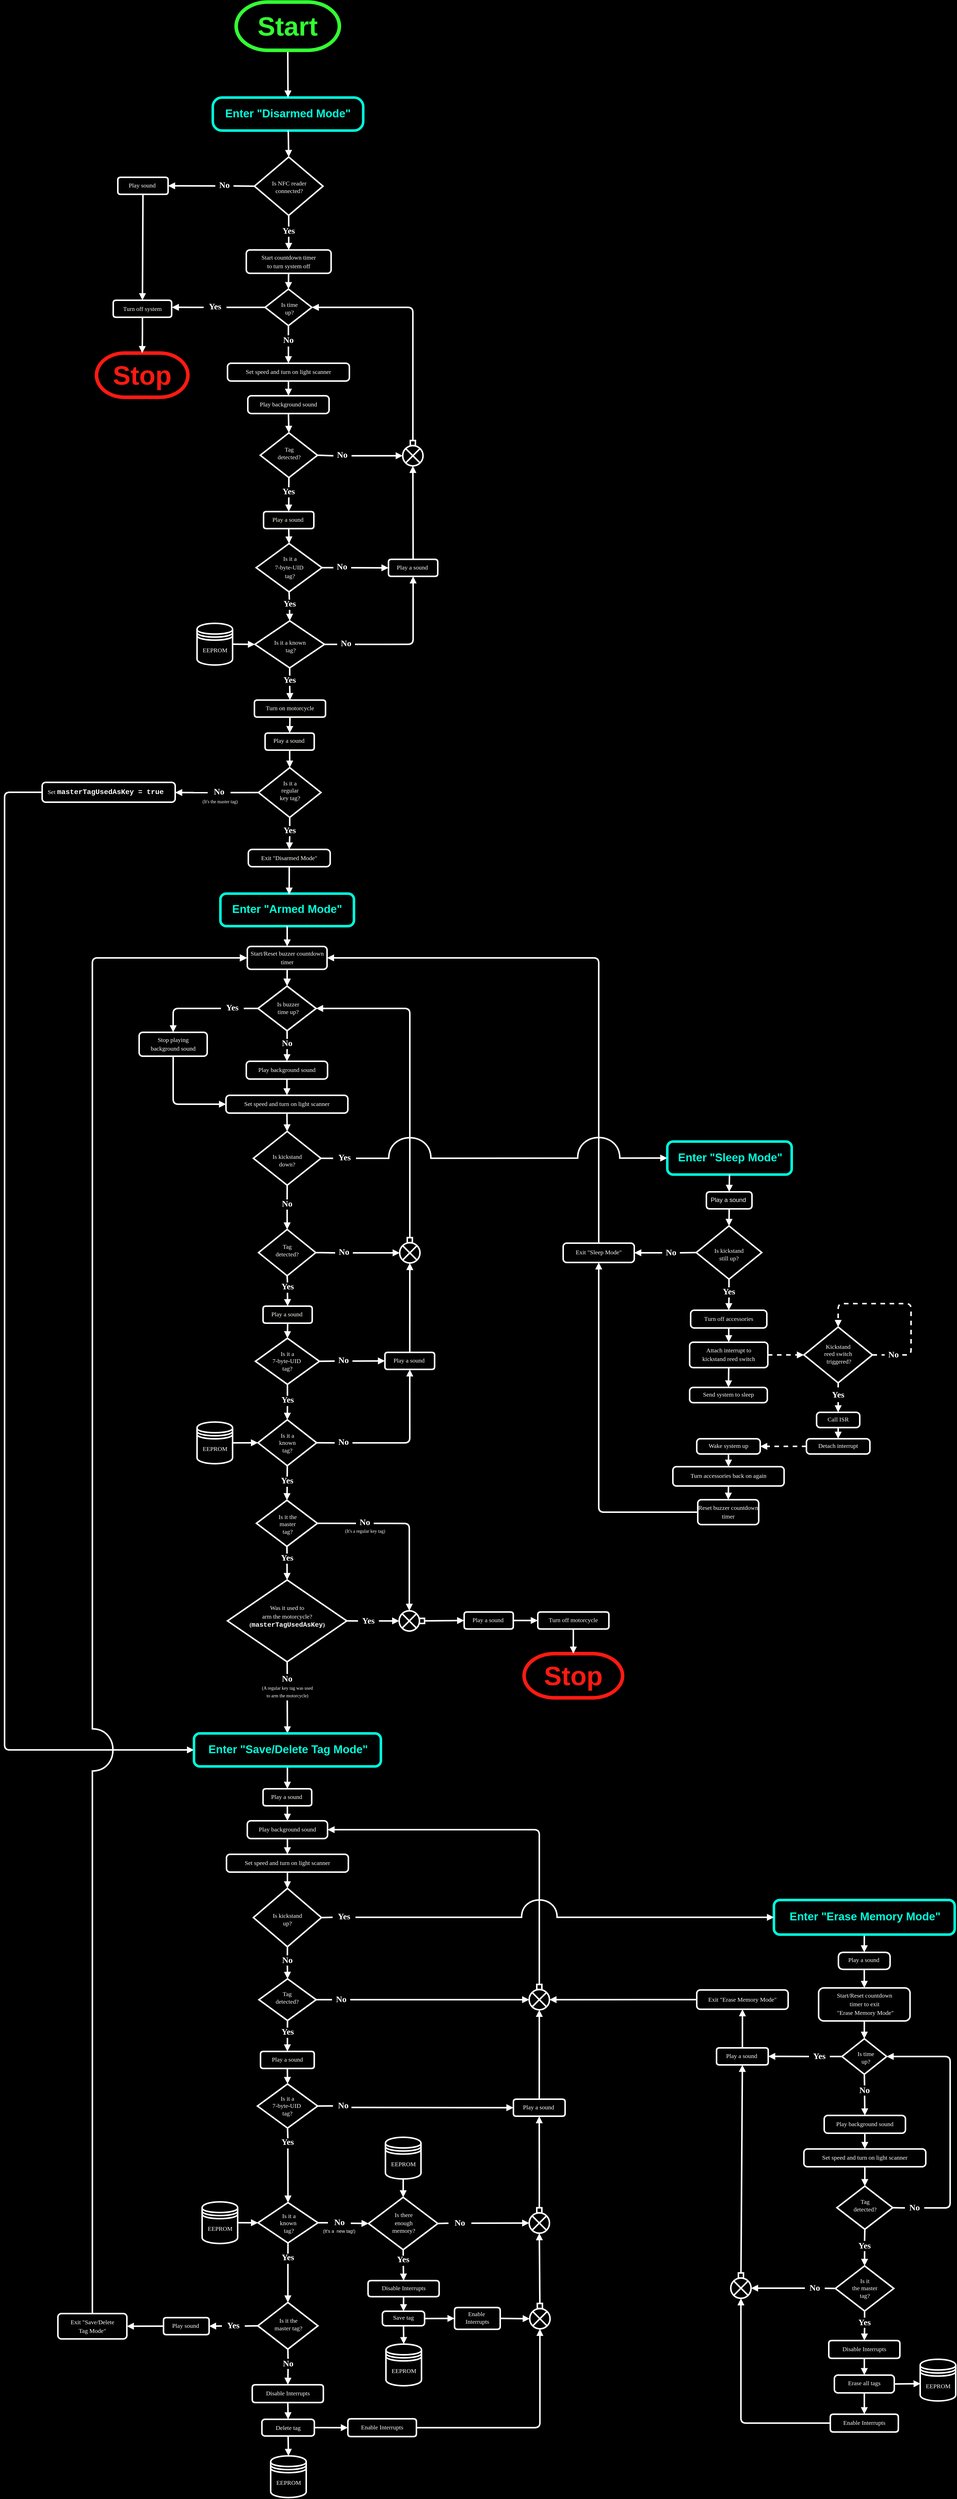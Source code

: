 <mxfile version="16.0.0" type="device" pages="2"><diagram name="Dark Version" id="dHnxFV6CYCW58aPWDyhA"><mxGraphModel dx="1330" dy="2668" grid="0" gridSize="5" guides="0" tooltips="1" connect="1" arrows="0" fold="1" page="0" pageScale="1" pageWidth="2500" pageHeight="3700" background="#000000" math="0" shadow="0"><root><mxCell id="qWHW_I1ip8uKwmZ6uh0s-0"/><mxCell id="qWHW_I1ip8uKwmZ6uh0s-1" parent="qWHW_I1ip8uKwmZ6uh0s-0"/><mxCell id="qWHW_I1ip8uKwmZ6uh0s-7" style="orthogonalLoop=1;jettySize=auto;html=1;labelBackgroundColor=#5D0761;endArrow=none;endFill=0;strokeColor=#FFFFFF;fontSize=14;fontColor=#000000;startArrow=block;startFill=1;exitX=0;exitY=0.5;exitDx=0;exitDy=0;strokeWidth=3;" parent="qWHW_I1ip8uKwmZ6uh0s-1" source="qWHW_I1ip8uKwmZ6uh0s-226" target="qWHW_I1ip8uKwmZ6uh0s-17" edge="1"><mxGeometry relative="1" as="geometry"><mxPoint x="1510.728" y="-120.6" as="sourcePoint"/></mxGeometry></mxCell><mxCell id="qWHW_I1ip8uKwmZ6uh0s-8" value="" style="html=1;jettySize=auto;orthogonalLoop=1;fontSize=11;endArrow=block;endFill=1;strokeWidth=3;shadow=0;labelBackgroundColor=#000000;strokeColor=#FFFFFF;fontFamily=Helvetica;fontColor=#FFFFFF;labelBorderColor=none;backgroundOutline=0;exitX=0.5;exitY=1;exitDx=0;exitDy=0;entryX=0.5;entryY=0;entryDx=0;entryDy=0;entryPerimeter=0;" parent="qWHW_I1ip8uKwmZ6uh0s-1" source="qWHW_I1ip8uKwmZ6uh0s-228" target="qWHW_I1ip8uKwmZ6uh0s-30" edge="1"><mxGeometry relative="1" as="geometry"><mxPoint x="1319.49" y="-194.6" as="sourcePoint"/></mxGeometry></mxCell><mxCell id="26Z4gTALiWMzNjvcAH1j-1" style="edgeStyle=none;orthogonalLoop=1;jettySize=auto;html=1;exitX=0.5;exitY=1;exitDx=0;exitDy=0;exitPerimeter=0;entryX=0.5;entryY=0;entryDx=0;entryDy=0;startFill=0;startSize=6;endArrow=none;endFill=0;strokeColor=#FFFFFF;strokeWidth=3;" parent="qWHW_I1ip8uKwmZ6uh0s-1" source="qWHW_I1ip8uKwmZ6uh0s-11" target="qWHW_I1ip8uKwmZ6uh0s-23" edge="1"><mxGeometry relative="1" as="geometry"/></mxCell><mxCell id="26Z4gTALiWMzNjvcAH1j-5" style="edgeStyle=none;orthogonalLoop=1;jettySize=auto;html=1;exitX=0;exitY=0.5;exitDx=0;exitDy=0;exitPerimeter=0;entryX=1;entryY=0.5;entryDx=0;entryDy=0;startFill=0;startSize=6;endArrow=none;endFill=0;strokeColor=#FFFFFF;strokeWidth=3;" parent="qWHW_I1ip8uKwmZ6uh0s-1" source="qWHW_I1ip8uKwmZ6uh0s-11" target="qWHW_I1ip8uKwmZ6uh0s-21" edge="1"><mxGeometry relative="1" as="geometry"/></mxCell><mxCell id="qWHW_I1ip8uKwmZ6uh0s-11" value="Is it a &lt;br&gt;regular&lt;br&gt;key tag?" style="strokeWidth=3;html=1;shape=mxgraph.flowchart.decision;whiteSpace=wrap;shadow=0;fillColor=none;fontFamily=Verdana;fontColor=#FCFCFC;strokeColor=#FFFFFF;spacingTop=-8;spacingLeft=1;rounded=1;spacing=1;" parent="qWHW_I1ip8uKwmZ6uh0s-1" vertex="1"><mxGeometry x="1260" y="273" width="123" height="98" as="geometry"/></mxCell><mxCell id="qWHW_I1ip8uKwmZ6uh0s-13" value="&lt;font face=&quot;Helvetica&quot; size=&quot;1&quot;&gt;&lt;b style=&quot;font-size: 22px&quot;&gt;Enter &quot;Disarmed Mode&quot;&lt;/b&gt;&lt;/font&gt;" style="whiteSpace=wrap;html=1;absoluteArcSize=1;arcSize=36;strokeWidth=5;shadow=0;labelBackgroundColor=none;fontFamily=Verdana;fillColor=none;fontSize=19;spacingTop=-1;rounded=1;fontColor=#00ffddff;strokeColor=#00ffddff;" parent="qWHW_I1ip8uKwmZ6uh0s-1" vertex="1"><mxGeometry x="1170" y="-1046" width="296.25" height="65" as="geometry"/></mxCell><mxCell id="qWHW_I1ip8uKwmZ6uh0s-14" style="comic=0;orthogonalLoop=1;jettySize=auto;html=1;shadow=0;startFill=0;endArrow=block;endFill=1;strokeColor=#FFFFFF;exitX=0.5;exitY=0;exitDx=0;exitDy=0;entryX=0.5;entryY=1;entryDx=0;entryDy=0;strokeWidth=3;entryPerimeter=0;" parent="qWHW_I1ip8uKwmZ6uh0s-1" source="qWHW_I1ip8uKwmZ6uh0s-226" target="qWHW_I1ip8uKwmZ6uh0s-155" edge="1"><mxGeometry relative="1" as="geometry"><mxPoint x="1564.15" y="-137.35" as="sourcePoint"/><mxPoint x="887.85" y="-478.22" as="targetPoint"/></mxGeometry></mxCell><mxCell id="qWHW_I1ip8uKwmZ6uh0s-15" style="edgeStyle=none;orthogonalLoop=1;jettySize=auto;html=1;exitX=1;exitY=0.5;exitDx=0;exitDy=0;entryX=0;entryY=0.5;entryDx=0;entryDy=0;entryPerimeter=0;startArrow=none;startFill=0;endArrow=block;endFill=1;strokeColor=#FFFFFF;strokeWidth=3;fontFamily=Verdana;fontColor=#FFFFFF;" parent="qWHW_I1ip8uKwmZ6uh0s-1" source="qWHW_I1ip8uKwmZ6uh0s-214" target="qWHW_I1ip8uKwmZ6uh0s-90" edge="1"><mxGeometry relative="1" as="geometry"><mxPoint x="1216" y="30" as="sourcePoint"/></mxGeometry></mxCell><mxCell id="qWHW_I1ip8uKwmZ6uh0s-16" style="orthogonalLoop=1;jettySize=auto;html=1;entryX=1;entryY=0.5;entryDx=0;entryDy=0;labelBackgroundColor=#5D0761;fontSize=14;fontColor=#000000;endArrow=none;endFill=0;strokeColor=#FFFFFF;strokeWidth=3;entryPerimeter=0;" parent="qWHW_I1ip8uKwmZ6uh0s-1" source="qWHW_I1ip8uKwmZ6uh0s-17" target="qWHW_I1ip8uKwmZ6uh0s-30" edge="1"><mxGeometry relative="1" as="geometry"/></mxCell><mxCell id="qWHW_I1ip8uKwmZ6uh0s-17" value="&lt;font style=&quot;font-size: 17px&quot;&gt;&amp;nbsp;No&amp;nbsp;&lt;/font&gt;" style="text;html=1;strokeColor=none;fillColor=none;align=center;verticalAlign=middle;whiteSpace=wrap;labelBackgroundColor=none;fontSize=17;fontColor=#FFFFFF;fontStyle=1;fontFamily=Verdana;strokeWidth=3;rounded=1;spacingTop=-3;" parent="qWHW_I1ip8uKwmZ6uh0s-1" vertex="1"><mxGeometry x="1407.48" y="-130.6" width="35" height="20" as="geometry"/></mxCell><mxCell id="qWHW_I1ip8uKwmZ6uh0s-18" value="&lt;font style=&quot;font-size: 9px&quot;&gt;(It's the master tag)&lt;/font&gt;" style="text;html=1;strokeColor=none;fillColor=none;align=center;verticalAlign=middle;whiteSpace=wrap;labelBackgroundColor=none;fontFamily=Verdana;fontSize=12;fontColor=#FEFFFC;strokeWidth=3;rounded=1;" parent="qWHW_I1ip8uKwmZ6uh0s-1" vertex="1"><mxGeometry x="1132" y="325" width="105" height="27.5" as="geometry"/></mxCell><mxCell id="qWHW_I1ip8uKwmZ6uh0s-20" style="orthogonalLoop=1;jettySize=auto;elbow=vertical;html=1;endArrow=none;endFill=0;strokeColor=#FFFFFF;startArrow=block;startFill=1;entryX=0;entryY=0.5;entryDx=0;entryDy=0;strokeWidth=3;" parent="qWHW_I1ip8uKwmZ6uh0s-1" source="qWHW_I1ip8uKwmZ6uh0s-27" target="qWHW_I1ip8uKwmZ6uh0s-21" edge="1"><mxGeometry relative="1" as="geometry"><mxPoint x="846.11" y="453.06" as="sourcePoint"/></mxGeometry></mxCell><mxCell id="qWHW_I1ip8uKwmZ6uh0s-21" value="&lt;font style=&quot;font-size: 17px&quot;&gt;No&lt;/font&gt;" style="text;html=1;strokeColor=none;fillColor=none;align=center;verticalAlign=middle;whiteSpace=wrap;labelBackgroundColor=none;fontSize=17;fontColor=#FFFFFF;fontStyle=1;fontFamily=Verdana;strokeWidth=3;spacingTop=-3;rounded=1;" parent="qWHW_I1ip8uKwmZ6uh0s-1" vertex="1"><mxGeometry x="1160" y="312.06" width="45" height="20.22" as="geometry"/></mxCell><mxCell id="9gooFp8GuGbFgnrOouoH-1" style="edgeStyle=orthogonalEdgeStyle;rounded=1;orthogonalLoop=1;jettySize=auto;html=1;exitX=0.5;exitY=1;exitDx=0;exitDy=0;entryX=0.5;entryY=0;entryDx=0;entryDy=0;strokeColor=#FFFFFF;strokeWidth=3;endFill=1;endArrow=block;startFill=0;startSize=6;" parent="qWHW_I1ip8uKwmZ6uh0s-1" source="qWHW_I1ip8uKwmZ6uh0s-23" target="qWHW_I1ip8uKwmZ6uh0s-111" edge="1"><mxGeometry relative="1" as="geometry"/></mxCell><mxCell id="qWHW_I1ip8uKwmZ6uh0s-23" value="&lt;font style=&quot;font-size: 17px&quot;&gt;Yes&lt;/font&gt;" style="text;html=1;strokeColor=none;fillColor=none;align=center;verticalAlign=middle;whiteSpace=wrap;labelBackgroundColor=none;fontSize=17;fontColor=#FFFFFF;fontStyle=1;fontFamily=Verdana;strokeWidth=3;rounded=1;spacingTop=-3;" parent="qWHW_I1ip8uKwmZ6uh0s-1" vertex="1"><mxGeometry x="1299" y="388.0" width="45" height="20" as="geometry"/></mxCell><mxCell id="qWHW_I1ip8uKwmZ6uh0s-24" style="edgeStyle=none;orthogonalLoop=1;jettySize=auto;html=1;entryX=0.5;entryY=1;entryDx=0;entryDy=0;fontColor=#1FFF2E;strokeColor=#FFFFFF;endArrow=none;endFill=0;strokeWidth=3;" parent="qWHW_I1ip8uKwmZ6uh0s-1" source="qWHW_I1ip8uKwmZ6uh0s-26" target="qWHW_I1ip8uKwmZ6uh0s-30" edge="1"><mxGeometry relative="1" as="geometry"/></mxCell><mxCell id="qWHW_I1ip8uKwmZ6uh0s-25" style="orthogonalLoop=1;jettySize=auto;html=1;exitX=0.5;exitY=1;exitDx=0;exitDy=0;entryX=0.5;entryY=0;entryDx=0;entryDy=0;fontColor=#FFFFFF;strokeColor=#FFFFFF;shadow=0;strokeWidth=3;labelBackgroundColor=#000000;labelBorderColor=none;endFill=1;endArrow=block;" parent="qWHW_I1ip8uKwmZ6uh0s-1" source="qWHW_I1ip8uKwmZ6uh0s-94" target="WZQjITL_Y_CEV5DvB9UW-1" edge="1"><mxGeometry relative="1" as="geometry"><mxPoint x="1321.5" y="133" as="targetPoint"/></mxGeometry></mxCell><mxCell id="qWHW_I1ip8uKwmZ6uh0s-26" value="&lt;font style=&quot;font-size: 17px&quot;&gt;Yes&lt;/font&gt;" style="text;html=1;strokeColor=none;fillColor=none;align=center;verticalAlign=middle;whiteSpace=wrap;labelBackgroundColor=none;fontSize=17;fontColor=#FFFFFF;fontStyle=1;fontFamily=Verdana;strokeWidth=3;spacingTop=-3;rounded=1;" parent="qWHW_I1ip8uKwmZ6uh0s-1" vertex="1"><mxGeometry x="1298.71" y="-57.57" width="45" height="20" as="geometry"/></mxCell><mxCell id="cO54DdF2Aoe4n98FH25y-0" style="edgeStyle=elbowEdgeStyle;orthogonalLoop=1;jettySize=auto;html=1;exitX=0;exitY=0.5;exitDx=0;exitDy=0;startFill=0;startSize=6;endArrow=block;endFill=1;strokeColor=#FFFFFF;strokeWidth=3;entryX=0;entryY=0.5;entryDx=0;entryDy=0;jumpStyle=arc;jumpSize=18;" parent="qWHW_I1ip8uKwmZ6uh0s-1" source="qWHW_I1ip8uKwmZ6uh0s-27" target="qWHW_I1ip8uKwmZ6uh0s-231" edge="1"><mxGeometry relative="1" as="geometry"><mxPoint x="685" y="2280" as="targetPoint"/><Array as="points"><mxPoint x="760" y="615"/><mxPoint x="710" y="545"/><mxPoint x="670" y="635"/><mxPoint x="385" y="1610"/><mxPoint x="415" y="1575"/><mxPoint x="460" y="1555"/><mxPoint x="375" y="1045"/><mxPoint x="420" y="1170"/><mxPoint x="490" y="1125"/><mxPoint x="260" y="1630"/><mxPoint x="655" y="2195"/></Array></mxGeometry></mxCell><mxCell id="qWHW_I1ip8uKwmZ6uh0s-27" value="&lt;p style=&quot;line-height: 100%&quot;&gt;&lt;/p&gt;&lt;blockquote style=&quot;margin: 0 0 0 40px ; border: none ; padding: 0px&quot;&gt;&lt;/blockquote&gt;&lt;font style=&quot;line-height: 160%&quot; color=&quot;#ffffff&quot;&gt;Set &lt;font style=&quot;font-size: 14px&quot; face=&quot;Courier New&quot;&gt;&lt;b&gt;masterTagUsedAsKey = true&lt;/b&gt;&lt;/font&gt;&lt;/font&gt;&lt;p&gt;&lt;/p&gt;" style="html=1;absoluteArcSize=1;arcSize=14;strokeWidth=3;shadow=0;labelBackgroundColor=none;fillColor=none;fontFamily=Verdana;fontColor=#1FFF2E;strokeColor=#FFFFFF;align=left;spacingLeft=9;whiteSpace=wrap;spacingTop=-2;rounded=1;" parent="qWHW_I1ip8uKwmZ6uh0s-1" vertex="1"><mxGeometry x="834" y="302" width="262" height="39" as="geometry"/></mxCell><mxCell id="qWHW_I1ip8uKwmZ6uh0s-30" value="&lt;p style=&quot;line-height: 140%&quot;&gt;Is it a &lt;br&gt;7-byte-UID&amp;nbsp;&lt;br&gt;tag?&lt;/p&gt;" style="strokeWidth=3;shape=mxgraph.flowchart.decision;whiteSpace=wrap;shadow=0;fillColor=none;fontFamily=Verdana;fontColor=#FCFCFC;strokeColor=#FFFFFF;spacingTop=-1;align=center;html=1;spacingLeft=4;rounded=1;" parent="qWHW_I1ip8uKwmZ6uh0s-1" vertex="1"><mxGeometry x="1255.47" y="-168.2" width="129.53" height="95.2" as="geometry"/></mxCell><mxCell id="qWHW_I1ip8uKwmZ6uh0s-31" value="" style="html=1;jettySize=auto;orthogonalLoop=1;fontSize=11;endArrow=block;endFill=1;strokeWidth=3;shadow=0;labelBackgroundColor=#000000;strokeColor=#FFFFFF;fontFamily=Helvetica;fontColor=#FFFFFF;labelBorderColor=none;backgroundOutline=0;exitX=0.5;exitY=1;exitDx=0;exitDy=0;entryX=0.5;entryY=0;entryDx=0;entryDy=0;entryPerimeter=0;" parent="qWHW_I1ip8uKwmZ6uh0s-1" source="qWHW_I1ip8uKwmZ6uh0s-98" target="qWHW_I1ip8uKwmZ6uh0s-37" edge="1"><mxGeometry relative="1" as="geometry"><mxPoint x="1318.04" y="1517.58" as="sourcePoint"/></mxGeometry></mxCell><mxCell id="qWHW_I1ip8uKwmZ6uh0s-32" value="&lt;font style=&quot;font-size: 22px&quot; face=&quot;Helvetica&quot;&gt;&lt;b&gt;Enter &quot;Armed Mode&quot;&lt;/b&gt;&lt;/font&gt;" style="whiteSpace=wrap;html=1;absoluteArcSize=1;arcSize=23;strokeWidth=5;shadow=0;labelBackgroundColor=none;fontFamily=Verdana;fontSize=19;fillColor=none;spacingTop=-2;rounded=1;strokeColor=#00ffddff;fontColor=#00ffddff;" parent="qWHW_I1ip8uKwmZ6uh0s-1" vertex="1"><mxGeometry x="1185" y="521" width="263" height="64" as="geometry"/></mxCell><mxCell id="qWHW_I1ip8uKwmZ6uh0s-33" style="jumpStyle=arc;jumpSize=66;orthogonalLoop=1;jettySize=auto;html=1;exitX=0.5;exitY=1;exitDx=0;exitDy=0;entryX=0.5;entryY=0;entryDx=0;entryDy=0;entryPerimeter=0;startArrow=none;startFill=0;endArrow=block;endFill=1;strokeColor=#FFFFFF;strokeWidth=3;fontColor=#FFFFFF;" parent="qWHW_I1ip8uKwmZ6uh0s-1" source="qWHW_I1ip8uKwmZ6uh0s-34" target="qWHW_I1ip8uKwmZ6uh0s-41" edge="1"><mxGeometry relative="1" as="geometry"/></mxCell><mxCell id="qWHW_I1ip8uKwmZ6uh0s-34" value="&lt;font style=&quot;font-size: 17px&quot;&gt;Yes&lt;/font&gt;" style="text;html=1;strokeColor=none;fillColor=none;align=center;verticalAlign=middle;whiteSpace=wrap;labelBackgroundColor=none;fontSize=17;fontColor=#FFFFFF;fontStyle=1;fontFamily=Verdana;strokeWidth=3;spacingTop=-3;rounded=1;" parent="qWHW_I1ip8uKwmZ6uh0s-1" vertex="1"><mxGeometry x="1293.98" y="1668.6" width="45" height="20" as="geometry"/></mxCell><mxCell id="qWHW_I1ip8uKwmZ6uh0s-35" style="edgeStyle=orthogonalEdgeStyle;orthogonalLoop=1;jettySize=auto;html=1;exitX=1;exitY=0.5;exitDx=0;exitDy=0;exitPerimeter=0;entryX=0.5;entryY=1;entryDx=0;entryDy=0;endArrow=block;endFill=1;strokeColor=#FFFFFF;strokeWidth=3;elbow=vertical;" parent="qWHW_I1ip8uKwmZ6uh0s-1" source="qWHW_I1ip8uKwmZ6uh0s-179" target="qWHW_I1ip8uKwmZ6uh0s-265" edge="1"><mxGeometry relative="1" as="geometry"><mxPoint x="1556.5" y="1465.6" as="targetPoint"/></mxGeometry></mxCell><mxCell id="qWHW_I1ip8uKwmZ6uh0s-36" style="edgeStyle=orthogonalEdgeStyle;jumpStyle=arc;jumpSize=66;orthogonalLoop=1;jettySize=auto;html=1;exitX=0.5;exitY=1;exitDx=0;exitDy=0;exitPerimeter=0;entryX=0.5;entryY=0;entryDx=0;entryDy=0;startArrow=none;startFill=0;endArrow=none;endFill=0;strokeColor=#FFFFFF;strokeWidth=3;fontColor=#FFFFFF;" parent="qWHW_I1ip8uKwmZ6uh0s-1" source="qWHW_I1ip8uKwmZ6uh0s-37" target="qWHW_I1ip8uKwmZ6uh0s-34" edge="1"><mxGeometry relative="1" as="geometry"/></mxCell><mxCell id="qWHW_I1ip8uKwmZ6uh0s-37" value="Is it a&lt;br&gt;&amp;nbsp;known&amp;nbsp;&lt;br&gt;tag?" style="strokeWidth=3;shape=mxgraph.flowchart.decision;shadow=0;fillColor=none;fontFamily=Verdana;fontColor=#FCFCFC;strokeColor=#FFFFFF;whiteSpace=wrap;spacingTop=0;html=1;rounded=1;" parent="qWHW_I1ip8uKwmZ6uh0s-1" vertex="1"><mxGeometry x="1259" y="1556.65" width="115.52" height="90.5" as="geometry"/></mxCell><mxCell id="qWHW_I1ip8uKwmZ6uh0s-39" style="edgeStyle=none;comic=0;orthogonalLoop=1;jettySize=auto;html=1;exitX=0.5;exitY=1;exitDx=0;exitDy=0;exitPerimeter=0;entryX=0.5;entryY=0;entryDx=0;entryDy=0;shadow=0;startFill=0;endArrow=none;endFill=0;strokeColor=#FFFFFF;fontFamily=Verdana;fontColor=#FF78F1;strokeWidth=3;" parent="qWHW_I1ip8uKwmZ6uh0s-1" source="qWHW_I1ip8uKwmZ6uh0s-41" target="qWHW_I1ip8uKwmZ6uh0s-43" edge="1"><mxGeometry relative="1" as="geometry"><mxPoint x="1316.19" y="1790.6" as="sourcePoint"/></mxGeometry></mxCell><mxCell id="qWHW_I1ip8uKwmZ6uh0s-40" style="edgeStyle=none;comic=0;orthogonalLoop=1;jettySize=auto;html=1;exitX=1;exitY=0.5;exitDx=0;exitDy=0;exitPerimeter=0;shadow=0;startFill=0;endArrow=none;endFill=0;strokeColor=#FFFFFF;fontFamily=Verdana;fontSize=11;fontColor=#FF78F1;strokeWidth=3;" parent="qWHW_I1ip8uKwmZ6uh0s-1" source="qWHW_I1ip8uKwmZ6uh0s-41" target="qWHW_I1ip8uKwmZ6uh0s-53" edge="1"><mxGeometry relative="1" as="geometry"><mxPoint x="1397.64" y="1739.65" as="sourcePoint"/></mxGeometry></mxCell><mxCell id="qWHW_I1ip8uKwmZ6uh0s-41" value="Is it the &lt;br&gt;master &lt;br&gt;tag?" style="strokeWidth=3;html=1;shape=mxgraph.flowchart.decision;whiteSpace=wrap;shadow=0;fillColor=none;fontFamily=Verdana;fontColor=#FCFCFC;strokeColor=#FFFFFF;spacing=0;spacingLeft=3;spacingTop=4;rounded=1;" parent="qWHW_I1ip8uKwmZ6uh0s-1" vertex="1"><mxGeometry x="1256" y="1715" width="120" height="90.95" as="geometry"/></mxCell><mxCell id="qWHW_I1ip8uKwmZ6uh0s-42" style="edgeStyle=none;comic=0;orthogonalLoop=1;jettySize=auto;html=1;exitX=0.5;exitY=1;exitDx=0;exitDy=0;entryX=0.5;entryY=0;entryDx=0;entryDy=0;entryPerimeter=0;shadow=0;startFill=0;endArrow=block;endFill=1;strokeColor=#FFFFFF;fontFamily=Verdana;fontColor=#FF78F1;strokeWidth=3;" parent="qWHW_I1ip8uKwmZ6uh0s-1" source="qWHW_I1ip8uKwmZ6uh0s-43" target="qWHW_I1ip8uKwmZ6uh0s-46" edge="1"><mxGeometry relative="1" as="geometry"><mxPoint x="1316.6" y="1866.6" as="sourcePoint"/></mxGeometry></mxCell><mxCell id="qWHW_I1ip8uKwmZ6uh0s-43" value="Yes" style="text;html=1;strokeColor=none;fillColor=none;align=center;verticalAlign=middle;whiteSpace=wrap;labelBackgroundColor=none;fontSize=17;fontColor=#FFFFFF;fontStyle=1;fontFamily=Verdana;strokeWidth=3;spacingTop=-3;rounded=1;" parent="qWHW_I1ip8uKwmZ6uh0s-1" vertex="1"><mxGeometry x="1293.69" y="1820" width="45" height="20" as="geometry"/></mxCell><mxCell id="qWHW_I1ip8uKwmZ6uh0s-44" style="edgeStyle=none;comic=0;orthogonalLoop=1;jettySize=auto;html=1;exitX=0.5;exitY=1;exitDx=0;exitDy=0;exitPerimeter=0;entryX=0.5;entryY=0;entryDx=0;entryDy=0;shadow=0;startFill=0;endArrow=none;endFill=0;strokeColor=#FFFFFF;fontFamily=Verdana;fontColor=#FF78F1;strokeWidth=3;" parent="qWHW_I1ip8uKwmZ6uh0s-1" source="qWHW_I1ip8uKwmZ6uh0s-46" target="qWHW_I1ip8uKwmZ6uh0s-47" edge="1"><mxGeometry relative="1" as="geometry"><mxPoint x="1316.63" y="2026.1" as="sourcePoint"/></mxGeometry></mxCell><mxCell id="qWHW_I1ip8uKwmZ6uh0s-45" style="comic=0;orthogonalLoop=1;jettySize=auto;html=1;entryX=0;entryY=0.5;entryDx=0;entryDy=0;shadow=0;startFill=0;endArrow=none;endFill=0;strokeColor=#FFFFFF;fontFamily=Verdana;fontSize=11;fontColor=#FF78F1;strokeWidth=3;exitX=1;exitY=0.5;exitDx=0;exitDy=0;exitPerimeter=0;" parent="qWHW_I1ip8uKwmZ6uh0s-1" source="qWHW_I1ip8uKwmZ6uh0s-46" target="qWHW_I1ip8uKwmZ6uh0s-54" edge="1"><mxGeometry relative="1" as="geometry"/></mxCell><mxCell id="qWHW_I1ip8uKwmZ6uh0s-46" value="&lt;font style=&quot;line-height: 140%&quot; color=&quot;#ffffff&quot;&gt;Was it used to &lt;br&gt;arm the motorcycle?&lt;br&gt;&lt;b&gt;(&lt;font face=&quot;Courier New&quot; style=&quot;font-size: 13px&quot;&gt;masterTagUsedAsKey&lt;/font&gt;)&lt;/b&gt;&lt;/font&gt;" style="strokeWidth=3;html=1;shape=mxgraph.flowchart.decision;whiteSpace=wrap;shadow=0;fillColor=none;fontFamily=Verdana;fontColor=#FCFCFC;strokeColor=#FFFFFF;spacingTop=-17;rounded=1;spacing=0;" parent="qWHW_I1ip8uKwmZ6uh0s-1" vertex="1"><mxGeometry x="1199" y="1872" width="234.88" height="161.1" as="geometry"/></mxCell><mxCell id="qWHW_I1ip8uKwmZ6uh0s-47" value="&lt;font style=&quot;font-size: 17px&quot; color=&quot;#ffffff&quot;&gt;No&lt;/font&gt;" style="text;html=1;strokeColor=none;fillColor=none;align=center;verticalAlign=middle;whiteSpace=wrap;labelBackgroundColor=none;fontSize=17;fontColor=#66FF66;fontStyle=1;fontFamily=Verdana;strokeWidth=3;rounded=1;" parent="qWHW_I1ip8uKwmZ6uh0s-1" vertex="1"><mxGeometry x="1294.13" y="2057.1" width="45" height="20" as="geometry"/></mxCell><mxCell id="Bkx9ySCNkUps5eIuRM17-1" style="edgeStyle=none;rounded=1;orthogonalLoop=1;jettySize=auto;html=1;exitX=0.5;exitY=1;exitDx=0;exitDy=0;exitPerimeter=0;entryX=0.5;entryY=0;entryDx=0;entryDy=0;shadow=0;fontColor=#FFFFFF;strokeColor=#FFFFFF;strokeWidth=3;labelBackgroundColor=#000000;endFill=1;endArrow=block;" parent="qWHW_I1ip8uKwmZ6uh0s-1" source="qWHW_I1ip8uKwmZ6uh0s-49" target="qWHW_I1ip8uKwmZ6uh0s-13" edge="1"><mxGeometry relative="1" as="geometry"/></mxCell><mxCell id="qWHW_I1ip8uKwmZ6uh0s-49" value="&lt;font face=&quot;Helvetica&quot; size=&quot;1&quot;&gt;&lt;b style=&quot;font-size: 52px&quot;&gt;Start&lt;/b&gt;&lt;/font&gt;" style="strokeWidth=7;html=1;shape=mxgraph.flowchart.terminator;whiteSpace=wrap;shadow=0;labelBackgroundColor=none;fontFamily=Verdana;fontStyle=0;fillColor=none;rounded=1;strokeColor=#33FF33;fontColor=#33FF33;" parent="qWHW_I1ip8uKwmZ6uh0s-1" vertex="1"><mxGeometry x="1216.0" y="-1234" width="203.28" height="95" as="geometry"/></mxCell><mxCell id="qWHW_I1ip8uKwmZ6uh0s-50" value="&lt;font style=&quot;font-size: 52px&quot; face=&quot;Helvetica&quot;&gt;&lt;b&gt;Stop&lt;/b&gt;&lt;/font&gt;" style="strokeWidth=7;html=1;shape=mxgraph.flowchart.terminator;whiteSpace=wrap;shadow=0;labelBackgroundColor=none;fillColor=none;fontFamily=Verdana;rounded=1;fontColor=#FF1A12;strokeColor=#FF1A12;" parent="qWHW_I1ip8uKwmZ6uh0s-1" vertex="1"><mxGeometry x="1783" y="2017" width="194" height="87" as="geometry"/></mxCell><mxCell id="qWHW_I1ip8uKwmZ6uh0s-51" style="orthogonalLoop=1;jettySize=auto;html=1;exitX=0.5;exitY=1;exitDx=0;exitDy=0;entryX=0.5;entryY=0;entryDx=0;entryDy=0;entryPerimeter=0;shadow=0;fontColor=#FFFFFF;strokeColor=#FFFFFF;strokeWidth=3;labelBackgroundColor=#000000;labelBorderColor=none;endFill=1;endArrow=block;" parent="qWHW_I1ip8uKwmZ6uh0s-1" source="qWHW_I1ip8uKwmZ6uh0s-227" target="qWHW_I1ip8uKwmZ6uh0s-97" edge="1"><mxGeometry relative="1" as="geometry"><mxPoint x="1316.81" y="1365.6" as="sourcePoint"/></mxGeometry></mxCell><mxCell id="qWHW_I1ip8uKwmZ6uh0s-52" style="comic=0;jumpStyle=arc;jumpSize=11;orthogonalLoop=1;jettySize=auto;html=1;exitX=1;exitY=0.5;exitDx=0;exitDy=0;startArrow=none;startFill=0;endArrow=block;endFill=1;strokeColor=#FFFFFF;strokeWidth=3;fontSize=18;fontColor=#FFFFFF;entryX=0.5;entryY=0;entryDx=0;entryDy=0;entryPerimeter=0;edgeStyle=orthogonalEdgeStyle;" parent="qWHW_I1ip8uKwmZ6uh0s-1" source="qWHW_I1ip8uKwmZ6uh0s-53" target="qWHW_I1ip8uKwmZ6uh0s-135" edge="1"><mxGeometry relative="1" as="geometry"><mxPoint x="1588.055" y="1938.1" as="targetPoint"/></mxGeometry></mxCell><mxCell id="qWHW_I1ip8uKwmZ6uh0s-53" value="&lt;font style=&quot;font-size: 17px&quot;&gt;&amp;nbsp;No&amp;nbsp;&lt;/font&gt;" style="text;html=1;strokeColor=none;fillColor=none;align=center;verticalAlign=middle;whiteSpace=wrap;labelBackgroundColor=none;fontSize=17;fontColor=#FFFFFF;fontStyle=1;fontFamily=Verdana;strokeWidth=3;rounded=1;spacingTop=-3;" parent="qWHW_I1ip8uKwmZ6uh0s-1" vertex="1"><mxGeometry x="1451.94" y="1750.65" width="35" height="20" as="geometry"/></mxCell><mxCell id="qWHW_I1ip8uKwmZ6uh0s-54" value="&lt;font style=&quot;font-size: 17px&quot; color=&quot;#ffffff&quot;&gt;Yes&lt;/font&gt;" style="text;html=1;strokeColor=none;fillColor=none;align=center;verticalAlign=middle;whiteSpace=wrap;labelBackgroundColor=none;fontSize=17;fontColor=#FF78F1;fontStyle=1;fontFamily=Verdana;strokeWidth=3;rounded=1;" parent="qWHW_I1ip8uKwmZ6uh0s-1" vertex="1"><mxGeometry x="1456.0" y="1942.6" width="41.04" height="20" as="geometry"/></mxCell><mxCell id="qWHW_I1ip8uKwmZ6uh0s-55" value="" style="orthogonalLoop=1;jettySize=auto;html=1;endArrow=block;endFill=1;strokeColor=#FFFFFF;fontColor=#FFFFFF;fontFamily=Helvetica;shadow=0;strokeWidth=3;labelBackgroundColor=#000000;startArrow=none;labelBorderColor=none;backgroundOutline=0;exitX=1;exitY=0.5;exitDx=0;exitDy=0;entryX=0;entryY=0.5;entryDx=0;entryDy=0;entryPerimeter=0;" parent="qWHW_I1ip8uKwmZ6uh0s-1" target="qWHW_I1ip8uKwmZ6uh0s-146" edge="1"><mxGeometry relative="1" as="geometry"><mxPoint x="1441.74" y="3138.22" as="sourcePoint"/><mxPoint x="1471.74" y="3137.1" as="targetPoint"/></mxGeometry></mxCell><mxCell id="qWHW_I1ip8uKwmZ6uh0s-56" style="edgeStyle=none;orthogonalLoop=1;jettySize=auto;html=1;exitX=1;exitY=0.5;exitDx=0;exitDy=0;entryX=0;entryY=0.5;entryDx=0;entryDy=0;entryPerimeter=0;endArrow=block;endFill=1;strokeColor=#FFFFFF;strokeWidth=3;exitPerimeter=0;" parent="qWHW_I1ip8uKwmZ6uh0s-1" source="qWHW_I1ip8uKwmZ6uh0s-165" target="qWHW_I1ip8uKwmZ6uh0s-149" edge="1"><mxGeometry relative="1" as="geometry"><mxPoint x="1646.47" y="3139.45" as="sourcePoint"/></mxGeometry></mxCell><mxCell id="qWHW_I1ip8uKwmZ6uh0s-57" style="edgeStyle=none;orthogonalLoop=1;jettySize=auto;html=1;exitX=0.5;exitY=1;exitDx=0;exitDy=0;exitPerimeter=0;endArrow=none;endFill=0;strokeColor=#FFFFFF;strokeWidth=3;" parent="qWHW_I1ip8uKwmZ6uh0s-1" source="qWHW_I1ip8uKwmZ6uh0s-58" target="qWHW_I1ip8uKwmZ6uh0s-59" edge="1"><mxGeometry relative="1" as="geometry"/></mxCell><mxCell id="qWHW_I1ip8uKwmZ6uh0s-58" value="&lt;font style=&quot;font-size: 12px&quot;&gt;Is it a &lt;br&gt;known&amp;nbsp;&lt;br&gt;tag?&lt;/font&gt;" style="strokeWidth=3;html=1;shape=mxgraph.flowchart.decision;whiteSpace=wrap;shadow=0;fillColor=none;fontFamily=Verdana;fontColor=#FCFCFC;strokeColor=#FFFFFF;spacingTop=2;spacingLeft=4;rounded=1;" parent="qWHW_I1ip8uKwmZ6uh0s-1" vertex="1"><mxGeometry x="1259.05" y="3097.51" width="118.07" height="79.47" as="geometry"/></mxCell><mxCell id="qWHW_I1ip8uKwmZ6uh0s-59" value="&lt;font style=&quot;font-size: 17px&quot;&gt;Yes&lt;/font&gt;" style="text;html=1;strokeColor=none;fillColor=none;align=center;verticalAlign=middle;whiteSpace=wrap;labelBackgroundColor=none;fontSize=17;fontStyle=1;fontFamily=Verdana;strokeWidth=3;spacingTop=-4;rounded=1;fontColor=#FFFFFF;" parent="qWHW_I1ip8uKwmZ6uh0s-1" vertex="1"><mxGeometry x="1297.93" y="3198.1" width="40" height="20" as="geometry"/></mxCell><mxCell id="qWHW_I1ip8uKwmZ6uh0s-60" style="edgeStyle=none;orthogonalLoop=1;jettySize=auto;html=1;exitX=0;exitY=0.5;exitDx=0;exitDy=0;entryX=1;entryY=0.5;entryDx=0;entryDy=0;endArrow=none;endFill=0;strokeColor=#FFFFFF;fontFamily=Verdana;fontColor=#FFFFFF;strokeWidth=3;entryPerimeter=0;" parent="qWHW_I1ip8uKwmZ6uh0s-1" source="qWHW_I1ip8uKwmZ6uh0s-61" target="qWHW_I1ip8uKwmZ6uh0s-58" edge="1"><mxGeometry relative="1" as="geometry"/></mxCell><mxCell id="qWHW_I1ip8uKwmZ6uh0s-61" value="&lt;font style=&quot;font-size: 17px&quot; color=&quot;#ffffff&quot;&gt;No&lt;/font&gt;" style="text;html=1;strokeColor=none;fillColor=none;align=center;verticalAlign=middle;whiteSpace=wrap;labelBackgroundColor=none;fontSize=17;fontColor=#FF78F1;fontStyle=1;fontFamily=Verdana;strokeWidth=3;rounded=1;" parent="qWHW_I1ip8uKwmZ6uh0s-1" vertex="1"><mxGeometry x="1396.74" y="3127.22" width="45" height="20" as="geometry"/></mxCell><mxCell id="qWHW_I1ip8uKwmZ6uh0s-62" style="jumpStyle=arc;jumpSize=68;orthogonalLoop=1;jettySize=auto;html=1;exitX=0;exitY=0.5;exitDx=0;exitDy=0;entryX=1;entryY=0.5;entryDx=0;entryDy=0;endArrow=block;endFill=1;strokeColor=#FFFFFF;strokeWidth=3;" parent="qWHW_I1ip8uKwmZ6uh0s-1" source="qWHW_I1ip8uKwmZ6uh0s-236" target="qWHW_I1ip8uKwmZ6uh0s-112" edge="1"><mxGeometry relative="1" as="geometry"><mxPoint x="1039.08" y="3341.065" as="targetPoint"/></mxGeometry></mxCell><mxCell id="qWHW_I1ip8uKwmZ6uh0s-63" value="&lt;font style=&quot;font-size: 17px&quot;&gt;Yes&lt;/font&gt;" style="text;html=1;strokeColor=none;fillColor=none;align=center;verticalAlign=middle;whiteSpace=wrap;labelBackgroundColor=none;fontSize=17;fontStyle=1;fontFamily=Verdana;strokeWidth=3;rounded=1;fontColor=#FFFFFF;" parent="qWHW_I1ip8uKwmZ6uh0s-1" vertex="1"><mxGeometry x="1188.0" y="3330.48" width="45" height="20" as="geometry"/></mxCell><mxCell id="qWHW_I1ip8uKwmZ6uh0s-64" value="" style="orthogonalLoop=1;jettySize=auto;html=1;endArrow=none;endFill=0;strokeColor=#FFFFFF;fontColor=#FFFFFF;exitX=0;exitY=0.5;exitDx=0;exitDy=0;entryX=1;entryY=0.5;entryDx=0;entryDy=0;fontFamily=Helvetica;shadow=0;strokeWidth=3;labelBackgroundColor=#000000;startArrow=none;labelBorderColor=none;backgroundOutline=0;exitPerimeter=0;" parent="qWHW_I1ip8uKwmZ6uh0s-1" source="qWHW_I1ip8uKwmZ6uh0s-157" target="qWHW_I1ip8uKwmZ6uh0s-63" edge="1"><mxGeometry relative="1" as="geometry"><mxPoint x="1251.74" y="3335.6" as="sourcePoint"/><mxPoint x="565.02" y="3489.354" as="targetPoint"/><Array as="points"/></mxGeometry></mxCell><mxCell id="qWHW_I1ip8uKwmZ6uh0s-65" value="" style="edgeStyle=none;orthogonalLoop=1;jettySize=auto;html=1;startArrow=none;startFill=0;endArrow=none;endFill=0;fontColor=#FFFFF7;exitX=0.5;exitY=1;exitDx=0;exitDy=0;entryX=0.5;entryY=0;entryDx=0;entryDy=0;strokeWidth=3;" parent="qWHW_I1ip8uKwmZ6uh0s-1" source="qWHW_I1ip8uKwmZ6uh0s-67" edge="1"><mxGeometry relative="1" as="geometry"><mxPoint x="1546.74" y="3367.1" as="targetPoint"/></mxGeometry></mxCell><mxCell id="qWHW_I1ip8uKwmZ6uh0s-66" style="orthogonalLoop=1;jettySize=auto;html=1;exitX=1;exitY=0.5;exitDx=0;exitDy=0;entryX=0;entryY=0.5;entryDx=0;entryDy=0;entryPerimeter=0;endArrow=block;endFill=1;strokeColor=#FFFFFF;strokeWidth=3;" parent="qWHW_I1ip8uKwmZ6uh0s-1" source="qWHW_I1ip8uKwmZ6uh0s-168" target="qWHW_I1ip8uKwmZ6uh0s-133" edge="1"><mxGeometry relative="1" as="geometry"/></mxCell><mxCell id="qWHW_I1ip8uKwmZ6uh0s-67" value="&lt;font color=&quot;#ffffff&quot;&gt;Save tag&lt;/font&gt;" style="whiteSpace=wrap;html=1;absoluteArcSize=1;arcSize=12;strokeWidth=3;shadow=0;labelBackgroundColor=none;fillColor=none;fontFamily=Verdana;fontColor=#FCFCFC;strokeColor=#FFFFFF;rounded=1;spacingTop=-3;" parent="qWHW_I1ip8uKwmZ6uh0s-1" vertex="1"><mxGeometry x="1504" y="3311.39" width="83.1" height="28.61" as="geometry"/></mxCell><mxCell id="qWHW_I1ip8uKwmZ6uh0s-68" style="orthogonalLoop=1;jettySize=auto;html=1;entryX=0.5;entryY=0;entryDx=0;entryDy=0;strokeColor=#FFFFFF;endArrow=none;endFill=0;strokeWidth=3;exitX=0.5;exitY=1;exitDx=0;exitDy=0;exitPerimeter=0;" parent="qWHW_I1ip8uKwmZ6uh0s-1" source="qWHW_I1ip8uKwmZ6uh0s-295" target="qWHW_I1ip8uKwmZ6uh0s-208" edge="1"><mxGeometry relative="1" as="geometry"><mxPoint x="1316.5" y="2600.0" as="sourcePoint"/><mxPoint x="1323.83" y="2626.0" as="targetPoint"/></mxGeometry></mxCell><mxCell id="qWHW_I1ip8uKwmZ6uh0s-69" style="comic=0;orthogonalLoop=1;jettySize=auto;html=1;startArrow=none;startFill=0;endArrow=block;endFill=1;strokeColor=#FFFFFF;elbow=vertical;exitX=0.5;exitY=1;exitDx=0;exitDy=0;strokeWidth=3;entryX=0.5;entryY=0;entryDx=0;entryDy=0;" parent="qWHW_I1ip8uKwmZ6uh0s-1" source="qWHW_I1ip8uKwmZ6uh0s-67" target="qWHW_I1ip8uKwmZ6uh0s-212" edge="1"><mxGeometry relative="1" as="geometry"><mxPoint x="1329.6" y="3515.38" as="sourcePoint"/><mxPoint x="1546.74" y="3367.1" as="targetPoint"/></mxGeometry></mxCell><mxCell id="qWHW_I1ip8uKwmZ6uh0s-70" value="&lt;span style=&quot;font-size: 9px&quot;&gt;(A regular key tag was used &lt;br&gt;to arm the motorcycle)&lt;/span&gt;" style="text;html=1;strokeColor=none;fillColor=none;align=center;verticalAlign=middle;whiteSpace=wrap;labelBackgroundColor=none;fontFamily=Verdana;fontSize=12;fontColor=#FEFFFC;strokeWidth=3;rounded=1;" parent="qWHW_I1ip8uKwmZ6uh0s-1" vertex="1"><mxGeometry x="1214.8" y="2073.1" width="203.67" height="36" as="geometry"/></mxCell><mxCell id="qWHW_I1ip8uKwmZ6uh0s-82" style="edgeStyle=none;orthogonalLoop=1;jettySize=auto;html=1;entryX=0.5;entryY=0;entryDx=0;entryDy=0;entryPerimeter=0;endArrow=block;endFill=1;strokeColor=#FFFFFF;strokeWidth=3;exitX=0.5;exitY=1;exitDx=0;exitDy=0;" parent="qWHW_I1ip8uKwmZ6uh0s-1" source="qWHW_I1ip8uKwmZ6uh0s-327" target="qWHW_I1ip8uKwmZ6uh0s-116" edge="1"><mxGeometry relative="1" as="geometry"><mxPoint x="1330" y="-418" as="sourcePoint"/></mxGeometry></mxCell><mxCell id="qWHW_I1ip8uKwmZ6uh0s-83" style="comic=0;orthogonalLoop=1;jettySize=auto;html=1;shadow=0;startFill=0;endArrow=block;endFill=1;strokeColor=#FFFFFF;fontFamily=Verdana;fontSize=11;fontColor=#FF78F1;strokeWidth=3;startArrow=box;entryX=0;entryY=0.5;entryDx=0;entryDy=0;exitX=1;exitY=0.5;exitDx=0;exitDy=0;exitPerimeter=0;" parent="qWHW_I1ip8uKwmZ6uh0s-1" source="qWHW_I1ip8uKwmZ6uh0s-135" target="qWHW_I1ip8uKwmZ6uh0s-267" edge="1"><mxGeometry relative="1" as="geometry"><mxPoint x="1615.11" y="1951.571" as="sourcePoint"/><mxPoint x="1653.993" y="1952.1" as="targetPoint"/></mxGeometry></mxCell><mxCell id="qWHW_I1ip8uKwmZ6uh0s-85" value="&lt;font style=&quot;font-size: 9px&quot;&gt;(It's a regular key tag)&lt;/font&gt;" style="text;html=1;strokeColor=none;fillColor=none;align=center;verticalAlign=middle;whiteSpace=wrap;labelBackgroundColor=none;fontFamily=Verdana;fontSize=12;fontColor=#FEFFFC;strokeWidth=3;rounded=1;" parent="qWHW_I1ip8uKwmZ6uh0s-1" vertex="1"><mxGeometry x="1415" y="1765" width="110" height="20.6" as="geometry"/></mxCell><mxCell id="qWHW_I1ip8uKwmZ6uh0s-87" style="comic=0;orthogonalLoop=1;jettySize=auto;html=1;entryX=0;entryY=0.5;entryDx=0;entryDy=0;shadow=0;startFill=0;endArrow=block;endFill=1;strokeColor=#FFFFFF;fontFamily=Verdana;fontSize=11;fontColor=#FF78F1;strokeWidth=3;entryPerimeter=0;" parent="qWHW_I1ip8uKwmZ6uh0s-1" source="qWHW_I1ip8uKwmZ6uh0s-54" target="qWHW_I1ip8uKwmZ6uh0s-135" edge="1"><mxGeometry relative="1" as="geometry"><mxPoint x="1519.96" y="1967.05" as="sourcePoint"/><mxPoint x="1561" y="1951.6" as="targetPoint"/></mxGeometry></mxCell><mxCell id="qWHW_I1ip8uKwmZ6uh0s-88" style="orthogonalLoop=1;jettySize=auto;html=1;entryX=0;entryY=0.5;entryDx=0;entryDy=0;endArrow=block;endFill=1;strokeColor=#FFFFFF;strokeWidth=3;entryPerimeter=0;exitX=1;exitY=0.5;exitDx=0;exitDy=0;" parent="qWHW_I1ip8uKwmZ6uh0s-1" source="qWHW_I1ip8uKwmZ6uh0s-213" target="qWHW_I1ip8uKwmZ6uh0s-58" edge="1"><mxGeometry relative="1" as="geometry"><mxPoint x="1227.77" y="3137.25" as="sourcePoint"/></mxGeometry></mxCell><mxCell id="qWHW_I1ip8uKwmZ6uh0s-89" style="edgeStyle=orthogonalEdgeStyle;orthogonalLoop=1;jettySize=auto;html=1;entryX=0.5;entryY=1;entryDx=0;entryDy=0;strokeColor=#FFFFFF;endArrow=block;endFill=1;shadow=0;strokeWidth=3;startFill=0;exitX=1;exitY=0.5;exitDx=0;exitDy=0;" parent="qWHW_I1ip8uKwmZ6uh0s-1" source="qWHW_I1ip8uKwmZ6uh0s-92" target="qWHW_I1ip8uKwmZ6uh0s-226" edge="1"><mxGeometry relative="1" as="geometry"><mxPoint x="1564.15" y="-103.85" as="targetPoint"/></mxGeometry></mxCell><mxCell id="qWHW_I1ip8uKwmZ6uh0s-90" value="Is it a known&amp;nbsp;&lt;br&gt;tag?" style="strokeWidth=3;shape=mxgraph.flowchart.decision;whiteSpace=wrap;shadow=0;fillColor=none;fontFamily=Verdana;fontColor=#FCFCFC;strokeColor=#FFFFFF;spacingTop=8;html=1;spacingLeft=4;rounded=1;" parent="qWHW_I1ip8uKwmZ6uh0s-1" vertex="1"><mxGeometry x="1252.99" y="-16" width="137" height="92.68" as="geometry"/></mxCell><mxCell id="qWHW_I1ip8uKwmZ6uh0s-91" style="orthogonalLoop=1;jettySize=auto;html=1;exitX=0.5;exitY=1;exitDx=0;exitDy=0;entryX=0.5;entryY=0;entryDx=0;entryDy=0;fontColor=#FFFFFF;strokeColor=#FFFFFF;shadow=0;strokeWidth=3;labelBackgroundColor=#000000;labelBorderColor=none;endFill=1;endArrow=block;" parent="qWHW_I1ip8uKwmZ6uh0s-1" source="qWHW_I1ip8uKwmZ6uh0s-26" target="qWHW_I1ip8uKwmZ6uh0s-90" edge="1"><mxGeometry relative="1" as="geometry"><mxPoint x="1321.21" y="-44.57" as="sourcePoint"/><mxPoint x="1320.995" y="206" as="targetPoint"/></mxGeometry></mxCell><mxCell id="qWHW_I1ip8uKwmZ6uh0s-92" value="&lt;font style=&quot;font-size: 17px&quot;&gt;&amp;nbsp;No&amp;nbsp;&lt;/font&gt;" style="text;html=1;strokeColor=none;fillColor=none;align=center;verticalAlign=middle;whiteSpace=wrap;labelBackgroundColor=none;fontSize=17;fontColor=#FFFFFF;fontStyle=1;fontFamily=Verdana;strokeWidth=3;rounded=1;spacingTop=-3;" parent="qWHW_I1ip8uKwmZ6uh0s-1" vertex="1"><mxGeometry x="1415.0" y="20.34" width="35" height="20" as="geometry"/></mxCell><mxCell id="qWHW_I1ip8uKwmZ6uh0s-93" style="orthogonalLoop=1;jettySize=auto;html=1;entryX=0;entryY=0.5;entryDx=0;entryDy=0;strokeColor=#FFFFFF;endArrow=none;endFill=0;shadow=0;strokeWidth=3;startFill=0;exitX=1;exitY=0.5;exitDx=0;exitDy=0;exitPerimeter=0;" parent="qWHW_I1ip8uKwmZ6uh0s-1" source="qWHW_I1ip8uKwmZ6uh0s-90" target="qWHW_I1ip8uKwmZ6uh0s-92" edge="1"><mxGeometry relative="1" as="geometry"><mxPoint x="1237.99" y="39.7" as="sourcePoint"/><mxPoint x="1098.425" y="-133.32" as="targetPoint"/></mxGeometry></mxCell><mxCell id="qWHW_I1ip8uKwmZ6uh0s-94" value="&lt;font style=&quot;font-size: 17px&quot;&gt;Yes&lt;/font&gt;" style="text;html=1;strokeColor=none;fillColor=none;align=center;verticalAlign=middle;whiteSpace=wrap;labelBackgroundColor=none;fontSize=17;fontColor=#FFFFFF;fontStyle=1;fontFamily=Verdana;strokeWidth=3;spacingTop=-3;rounded=1;" parent="qWHW_I1ip8uKwmZ6uh0s-1" vertex="1"><mxGeometry x="1298.99" y="92.0" width="45" height="20" as="geometry"/></mxCell><mxCell id="qWHW_I1ip8uKwmZ6uh0s-95" style="orthogonalLoop=1;jettySize=auto;html=1;exitX=0.5;exitY=1;exitDx=0;exitDy=0;entryX=0.5;entryY=0;entryDx=0;entryDy=0;fontColor=#FFFFFF;strokeColor=#FFFFFF;shadow=0;strokeWidth=3;labelBackgroundColor=#000000;labelBorderColor=none;endFill=0;endArrow=none;elbow=vertical;" parent="qWHW_I1ip8uKwmZ6uh0s-1" source="qWHW_I1ip8uKwmZ6uh0s-90" target="qWHW_I1ip8uKwmZ6uh0s-94" edge="1"><mxGeometry relative="1" as="geometry"><mxPoint x="1320.49" y="89.85" as="sourcePoint"/><mxPoint x="1320.78" y="114.5" as="targetPoint"/></mxGeometry></mxCell><mxCell id="qWHW_I1ip8uKwmZ6uh0s-96" style="orthogonalLoop=1;jettySize=auto;html=1;exitX=1;exitY=0.5;exitDx=0;exitDy=0;exitPerimeter=0;entryX=0;entryY=0.5;entryDx=0;entryDy=0;endArrow=block;endFill=1;strokeColor=#FFFFFF;strokeWidth=3;" parent="qWHW_I1ip8uKwmZ6uh0s-1" source="qWHW_I1ip8uKwmZ6uh0s-177" target="qWHW_I1ip8uKwmZ6uh0s-265" edge="1"><mxGeometry relative="1" as="geometry"><mxPoint x="1503.078" y="1440.85" as="targetPoint"/></mxGeometry></mxCell><mxCell id="qWHW_I1ip8uKwmZ6uh0s-97" value="Is it a &lt;br&gt;7-byte-UID&amp;nbsp;&lt;br&gt;tag?" style="strokeWidth=3;shape=mxgraph.flowchart.decision;whiteSpace=wrap;shadow=0;fillColor=none;fontFamily=Verdana;fontColor=#FCFCFC;strokeColor=#FFFFFF;spacingTop=-1;html=1;align=center;rounded=1;" parent="qWHW_I1ip8uKwmZ6uh0s-1" vertex="1"><mxGeometry x="1254" y="1396.1" width="126" height="90.9" as="geometry"/></mxCell><mxCell id="qWHW_I1ip8uKwmZ6uh0s-98" value="&lt;font style=&quot;font-size: 17px&quot;&gt;Yes&lt;/font&gt;" style="text;html=1;strokeColor=none;fillColor=none;align=center;verticalAlign=middle;whiteSpace=wrap;labelBackgroundColor=none;fontSize=17;fontColor=#FFFFFF;fontStyle=1;fontFamily=Verdana;strokeWidth=3;spacingTop=-3;rounded=1;" parent="qWHW_I1ip8uKwmZ6uh0s-1" vertex="1"><mxGeometry x="1299.54" y="1509.58" width="35" height="20" as="geometry"/></mxCell><mxCell id="qWHW_I1ip8uKwmZ6uh0s-99" value="" style="html=1;jettySize=auto;orthogonalLoop=1;fontSize=11;endArrow=none;endFill=0;strokeWidth=3;shadow=0;labelBackgroundColor=#000000;strokeColor=#FFFFFF;fontFamily=Helvetica;fontColor=#FFFFFF;labelBorderColor=none;backgroundOutline=0;exitX=0.5;exitY=1;exitDx=0;exitDy=0;entryX=0.5;entryY=0;entryDx=0;entryDy=0;exitPerimeter=0;" parent="qWHW_I1ip8uKwmZ6uh0s-1" source="qWHW_I1ip8uKwmZ6uh0s-97" target="qWHW_I1ip8uKwmZ6uh0s-98" edge="1"><mxGeometry relative="1" as="geometry"><mxPoint x="1317.475" y="1485.95" as="sourcePoint"/><mxPoint x="1317.04" y="1500.58" as="targetPoint"/></mxGeometry></mxCell><mxCell id="qWHW_I1ip8uKwmZ6uh0s-100" style="orthogonalLoop=1;jettySize=auto;html=1;exitX=0.5;exitY=1;exitDx=0;exitDy=0;entryX=0.5;entryY=0;entryDx=0;entryDy=0;entryPerimeter=0;endArrow=block;endFill=1;fontColor=#000000;strokeColor=#FFFFFF;strokeWidth=3;" parent="qWHW_I1ip8uKwmZ6uh0s-1" source="qWHW_I1ip8uKwmZ6uh0s-235" target="qWHW_I1ip8uKwmZ6uh0s-102" edge="1"><mxGeometry relative="1" as="geometry"><mxPoint x="1317.24" y="2834.6" as="sourcePoint"/></mxGeometry></mxCell><mxCell id="qWHW_I1ip8uKwmZ6uh0s-101" style="edgeStyle=none;orthogonalLoop=1;jettySize=auto;html=1;exitX=1;exitY=0.5;exitDx=0;exitDy=0;exitPerimeter=0;entryX=0;entryY=0.5;entryDx=0;entryDy=0;startArrow=none;endArrow=block;endFill=1;fontColor=#000000;strokeColor=#FFFFFF;strokeWidth=3;" parent="qWHW_I1ip8uKwmZ6uh0s-1" target="qWHW_I1ip8uKwmZ6uh0s-238" edge="1"><mxGeometry relative="1" as="geometry"><mxPoint x="1760.228" y="2910.28" as="targetPoint"/><mxPoint x="1443.09" y="2910.28" as="sourcePoint"/></mxGeometry></mxCell><mxCell id="qWHW_I1ip8uKwmZ6uh0s-102" value="Is it a &lt;br&gt;7-byte-UID&amp;nbsp;&lt;br&gt;tag?" style="strokeWidth=3;shape=mxgraph.flowchart.decision;whiteSpace=wrap;shadow=0;fillColor=none;fontFamily=Verdana;fontColor=#FCFCFC;strokeColor=#FFFFFF;spacingTop=-1;html=1;align=center;rounded=1;" parent="qWHW_I1ip8uKwmZ6uh0s-1" vertex="1"><mxGeometry x="1258" y="2864" width="118.47" height="86.9" as="geometry"/></mxCell><mxCell id="qWHW_I1ip8uKwmZ6uh0s-103" style="edgeStyle=none;orthogonalLoop=1;jettySize=auto;html=1;exitX=0.5;exitY=1;exitDx=0;exitDy=0;entryX=0.5;entryY=0;entryDx=0;entryDy=0;entryPerimeter=0;strokeColor=#FFFFFF;strokeWidth=3;endFill=1;endArrow=block;" parent="qWHW_I1ip8uKwmZ6uh0s-1" source="qWHW_I1ip8uKwmZ6uh0s-104" target="qWHW_I1ip8uKwmZ6uh0s-58" edge="1"><mxGeometry relative="1" as="geometry"><mxPoint x="1319.15" y="3094.1" as="targetPoint"/></mxGeometry></mxCell><mxCell id="qWHW_I1ip8uKwmZ6uh0s-104" value="&lt;font style=&quot;font-size: 17px&quot; color=&quot;#ffffff&quot;&gt;Yes&lt;/font&gt;" style="text;html=1;strokeColor=none;fillColor=none;align=center;verticalAlign=middle;whiteSpace=wrap;labelBackgroundColor=none;fontSize=17;fontColor=#66FF66;fontStyle=1;fontFamily=Verdana;strokeWidth=3;spacingTop=-4;rounded=1;" parent="qWHW_I1ip8uKwmZ6uh0s-1" vertex="1"><mxGeometry x="1295.29" y="2971.0" width="45" height="20" as="geometry"/></mxCell><mxCell id="qWHW_I1ip8uKwmZ6uh0s-105" style="edgeStyle=none;orthogonalLoop=1;jettySize=auto;html=1;entryX=0.5;entryY=0;entryDx=0;entryDy=0;endArrow=none;endFill=0;strokeColor=#FFFFFF;strokeWidth=3;exitX=0.5;exitY=1;exitDx=0;exitDy=0;exitPerimeter=0;" parent="qWHW_I1ip8uKwmZ6uh0s-1" source="qWHW_I1ip8uKwmZ6uh0s-102" target="qWHW_I1ip8uKwmZ6uh0s-104" edge="1"><mxGeometry relative="1" as="geometry"><mxPoint x="1360" y="2968" as="sourcePoint"/><mxPoint x="1317.31" y="3107.63" as="targetPoint"/></mxGeometry></mxCell><object label="&lt;font style=&quot;font-size: 17px&quot; color=&quot;#ffffff&quot;&gt;No&lt;/font&gt;" placeholders="1" id="qWHW_I1ip8uKwmZ6uh0s-106"><mxCell style="text;html=1;strokeColor=none;fillColor=none;align=center;verticalAlign=middle;whiteSpace=wrap;labelBackgroundColor=none;fontSize=17;fontColor=#FF78F1;fontStyle=1;fontFamily=Verdana;strokeWidth=3;rounded=1;" parent="qWHW_I1ip8uKwmZ6uh0s-1" vertex="1"><mxGeometry x="1406.74" y="2897.28" width="39.94" height="20" as="geometry"/></mxCell></object><mxCell id="qWHW_I1ip8uKwmZ6uh0s-107" style="edgeStyle=none;orthogonalLoop=1;jettySize=auto;html=1;exitX=1;exitY=0.5;exitDx=0;exitDy=0;exitPerimeter=0;entryX=0;entryY=0.5;entryDx=0;entryDy=0;startArrow=none;endArrow=none;endFill=0;fontColor=#000000;strokeColor=#FFFFFF;strokeWidth=3;" parent="qWHW_I1ip8uKwmZ6uh0s-1" source="qWHW_I1ip8uKwmZ6uh0s-102" target="qWHW_I1ip8uKwmZ6uh0s-106" edge="1"><mxGeometry relative="1" as="geometry"><mxPoint x="1397.26" y="2907.275" as="sourcePoint"/><mxPoint x="1736.74" y="2903.85" as="targetPoint"/></mxGeometry></mxCell><mxCell id="qWHW_I1ip8uKwmZ6uh0s-108" value="" style="html=1;jettySize=auto;orthogonalLoop=1;fontSize=11;endArrow=block;endFill=1;strokeWidth=3;shadow=0;labelBackgroundColor=#000000;strokeColor=#FFFFFF;fontFamily=Helvetica;fontColor=#FFFFFF;labelBorderColor=none;backgroundOutline=0;exitX=0.5;exitY=1;exitDx=0;exitDy=0;entryX=0.5;entryY=0;entryDx=0;entryDy=0;" parent="qWHW_I1ip8uKwmZ6uh0s-1" source="qWHW_I1ip8uKwmZ6uh0s-118" target="qWHW_I1ip8uKwmZ6uh0s-228" edge="1"><mxGeometry relative="1" as="geometry"><mxPoint x="1320.49" y="-236.5" as="sourcePoint"/><mxPoint x="1319.49" y="-228.1" as="targetPoint"/></mxGeometry></mxCell><mxCell id="qWHW_I1ip8uKwmZ6uh0s-110" value="" style="html=1;jettySize=auto;orthogonalLoop=1;fontSize=11;endArrow=block;endFill=1;strokeWidth=3;shadow=0;labelBackgroundColor=#000000;strokeColor=#FFFFFF;fontFamily=Helvetica;fontColor=#FFFFFF;labelBorderColor=none;backgroundOutline=0;exitX=0.5;exitY=1;exitDx=0;exitDy=0;entryX=0.5;entryY=0;entryDx=0;entryDy=0;elbow=vertical;" parent="qWHW_I1ip8uKwmZ6uh0s-1" source="qWHW_I1ip8uKwmZ6uh0s-32" target="qWHW_I1ip8uKwmZ6uh0s-264" edge="1"><mxGeometry relative="1" as="geometry"><mxPoint x="1314.0" y="490.6" as="sourcePoint"/><mxPoint x="1316.0" y="549" as="targetPoint"/></mxGeometry></mxCell><mxCell id="qWHW_I1ip8uKwmZ6uh0s-111" value="&lt;span&gt;&lt;font color=&quot;#fffff7&quot; style=&quot;line-height: 140%&quot;&gt;Exit &quot;Disarmed Mode&quot;&lt;/font&gt;&lt;/span&gt;" style="whiteSpace=wrap;html=1;absoluteArcSize=1;arcSize=15;strokeWidth=3;shadow=0;labelBackgroundColor=none;fillColor=none;fontFamily=Verdana;fontColor=#1FFF2E;strokeColor=#FFFFFF;rounded=1;" parent="qWHW_I1ip8uKwmZ6uh0s-1" vertex="1"><mxGeometry x="1240" y="434" width="161.18" height="34" as="geometry"/></mxCell><mxCell id="qWHW_I1ip8uKwmZ6uh0s-112" value="&lt;font color=&quot;#ffffff&quot; style=&quot;line-height: 140%&quot;&gt;Exit &quot;Save/Delete &lt;br&gt;Tag&amp;nbsp;Mode&quot;&lt;/font&gt;" style="whiteSpace=wrap;html=1;absoluteArcSize=1;arcSize=14;strokeWidth=3;shadow=0;labelBackgroundColor=none;fillColor=none;fontFamily=Verdana;fontColor=#1FFF2E;strokeColor=#FFFFFF;rounded=1;" parent="qWHW_I1ip8uKwmZ6uh0s-1" vertex="1"><mxGeometry x="865" y="3316" width="135.81" height="49.85" as="geometry"/></mxCell><mxCell id="qWHW_I1ip8uKwmZ6uh0s-113" style="orthogonalLoop=1;jettySize=auto;html=1;exitX=1;exitY=0.5;exitDx=0;exitDy=0;entryX=0;entryY=0.5;entryDx=0;entryDy=0;endArrow=block;endFill=1;strokeColor=#FFFFFF;strokeWidth=3;entryPerimeter=0;" parent="qWHW_I1ip8uKwmZ6uh0s-1" source="qWHW_I1ip8uKwmZ6uh0s-216" target="qWHW_I1ip8uKwmZ6uh0s-37" edge="1"><mxGeometry relative="1" as="geometry"><mxPoint x="1213" y="1602.1" as="sourcePoint"/><mxPoint x="1250.48" y="1602.9" as="targetPoint"/></mxGeometry></mxCell><mxCell id="qWHW_I1ip8uKwmZ6uh0s-114" style="orthogonalLoop=1;jettySize=auto;html=1;exitX=0.5;exitY=0;exitDx=0;exitDy=0;entryX=0;entryY=0.5;entryDx=0;entryDy=0;endArrow=block;endFill=1;strokeColor=#FFFFFF;strokeWidth=3;jumpStyle=arc;jumpSize=79;shadow=0;comic=0;targetPerimeterSpacing=0;sourcePerimeterSpacing=0;startSize=6;endSize=7;edgeStyle=orthogonalEdgeStyle;startArrow=none;startFill=0;" parent="qWHW_I1ip8uKwmZ6uh0s-1" source="qWHW_I1ip8uKwmZ6uh0s-112" target="qWHW_I1ip8uKwmZ6uh0s-264" edge="1"><mxGeometry relative="1" as="geometry"><mxPoint x="996" y="2039.1" as="sourcePoint"/><mxPoint x="1196.0" y="492.5" as="targetPoint"/></mxGeometry></mxCell><mxCell id="qWHW_I1ip8uKwmZ6uh0s-115" style="edgeStyle=none;orthogonalLoop=1;jettySize=auto;html=1;exitX=1;exitY=0.5;exitDx=0;exitDy=0;exitPerimeter=0;entryX=0;entryY=0.5;entryDx=0;entryDy=0;endArrow=none;endFill=0;strokeColor=#FFFFFF;strokeWidth=3;" parent="qWHW_I1ip8uKwmZ6uh0s-1" source="qWHW_I1ip8uKwmZ6uh0s-116" target="qWHW_I1ip8uKwmZ6uh0s-120" edge="1"><mxGeometry relative="1" as="geometry"/></mxCell><mxCell id="qWHW_I1ip8uKwmZ6uh0s-116" value="Tag &lt;br&gt;detected?" style="strokeWidth=3;shape=mxgraph.flowchart.decision;whiteSpace=wrap;shadow=0;fillColor=none;fontFamily=Verdana;fontColor=#FCFCFC;strokeColor=#FFFFFF;spacingTop=-8;html=1;align=center;spacing=1;verticalAlign=middle;rounded=1;" parent="qWHW_I1ip8uKwmZ6uh0s-1" vertex="1"><mxGeometry x="1263.55" y="-386" width="112.65" height="88.15" as="geometry"/></mxCell><mxCell id="qWHW_I1ip8uKwmZ6uh0s-117" style="edgeStyle=none;orthogonalLoop=1;jettySize=auto;html=1;exitX=0.5;exitY=0;exitDx=0;exitDy=0;entryX=0.5;entryY=1;entryDx=0;entryDy=0;entryPerimeter=0;endArrow=none;endFill=0;strokeColor=#FFFFFF;strokeWidth=3;" parent="qWHW_I1ip8uKwmZ6uh0s-1" source="qWHW_I1ip8uKwmZ6uh0s-118" target="qWHW_I1ip8uKwmZ6uh0s-116" edge="1"><mxGeometry relative="1" as="geometry"><mxPoint x="1319.69" y="-286.85" as="sourcePoint"/></mxGeometry></mxCell><mxCell id="qWHW_I1ip8uKwmZ6uh0s-118" value="&lt;font style=&quot;font-size: 17px&quot;&gt;Yes&lt;/font&gt;" style="text;html=1;strokeColor=none;fillColor=none;align=center;verticalAlign=middle;whiteSpace=wrap;labelBackgroundColor=none;fontSize=17;fontColor=#FFFFFF;fontStyle=1;fontFamily=Verdana;strokeWidth=3;spacingTop=-3;rounded=1;" parent="qWHW_I1ip8uKwmZ6uh0s-1" vertex="1"><mxGeometry x="1297.19" y="-278.85" width="45" height="20" as="geometry"/></mxCell><mxCell id="qWHW_I1ip8uKwmZ6uh0s-119" style="orthogonalLoop=1;jettySize=auto;html=1;entryX=1;entryY=0.5;entryDx=0;entryDy=0;endArrow=block;endFill=1;strokeColor=#FFFFFF;strokeWidth=3;startArrow=box;startFill=0;edgeStyle=orthogonalEdgeStyle;exitX=0.5;exitY=0;exitDx=0;exitDy=0;exitPerimeter=0;elbow=vertical;entryPerimeter=0;" parent="qWHW_I1ip8uKwmZ6uh0s-1" source="qWHW_I1ip8uKwmZ6uh0s-155" target="qWHW_I1ip8uKwmZ6uh0s-284" edge="1"><mxGeometry relative="1" as="geometry"><mxPoint x="1484.169" y="-627" as="targetPoint"/></mxGeometry></mxCell><mxCell id="qWHW_I1ip8uKwmZ6uh0s-120" value="&lt;font style=&quot;font-size: 17px&quot;&gt;No&lt;/font&gt;" style="text;html=1;strokeColor=none;fillColor=none;align=center;verticalAlign=middle;whiteSpace=wrap;labelBackgroundColor=none;fontSize=17;fontColor=#FFFFFF;fontStyle=1;fontFamily=Verdana;strokeWidth=3;rounded=1;spacingTop=-3;" parent="qWHW_I1ip8uKwmZ6uh0s-1" vertex="1"><mxGeometry x="1407.48" y="-350.92" width="35.78" height="20" as="geometry"/></mxCell><mxCell id="qWHW_I1ip8uKwmZ6uh0s-122" style="edgeStyle=none;orthogonalLoop=1;jettySize=auto;html=1;exitX=1;exitY=0.5;exitDx=0;exitDy=0;exitPerimeter=0;entryX=0;entryY=0.5;entryDx=0;entryDy=0;endArrow=none;endFill=0;strokeColor=#FFFFFF;strokeWidth=3;" parent="qWHW_I1ip8uKwmZ6uh0s-1" source="qWHW_I1ip8uKwmZ6uh0s-123" target="qWHW_I1ip8uKwmZ6uh0s-128" edge="1"><mxGeometry relative="1" as="geometry"/></mxCell><mxCell id="qWHW_I1ip8uKwmZ6uh0s-123" value="Tag &lt;br&gt;detected?" style="strokeWidth=3;shape=mxgraph.flowchart.decision;whiteSpace=wrap;shadow=0;fillColor=none;fontFamily=Verdana;fontColor=#FCFCFC;strokeColor=#FFFFFF;spacingTop=-8;html=1;align=center;spacing=1;spacingLeft=-2;rounded=1;" parent="qWHW_I1ip8uKwmZ6uh0s-1" vertex="1"><mxGeometry x="1260.88" y="2657.1" width="112.65" height="82.15" as="geometry"/></mxCell><mxCell id="qWHW_I1ip8uKwmZ6uh0s-124" style="edgeStyle=none;orthogonalLoop=1;jettySize=auto;html=1;exitX=0.5;exitY=0;exitDx=0;exitDy=0;entryX=0.5;entryY=1;entryDx=0;entryDy=0;entryPerimeter=0;endArrow=none;endFill=0;strokeColor=#FFFFFF;strokeWidth=3;" parent="qWHW_I1ip8uKwmZ6uh0s-1" source="qWHW_I1ip8uKwmZ6uh0s-126" target="qWHW_I1ip8uKwmZ6uh0s-123" edge="1"><mxGeometry relative="1" as="geometry"/></mxCell><mxCell id="qWHW_I1ip8uKwmZ6uh0s-125" style="edgeStyle=none;orthogonalLoop=1;jettySize=auto;html=1;exitX=0.5;exitY=1;exitDx=0;exitDy=0;entryX=0.5;entryY=0;entryDx=0;entryDy=0;endArrow=block;endFill=1;strokeColor=#FFFFFF;strokeWidth=3;" parent="qWHW_I1ip8uKwmZ6uh0s-1" source="qWHW_I1ip8uKwmZ6uh0s-126" target="qWHW_I1ip8uKwmZ6uh0s-235" edge="1"><mxGeometry relative="1" as="geometry"><mxPoint x="1317.24" y="2801.1" as="targetPoint"/></mxGeometry></mxCell><mxCell id="qWHW_I1ip8uKwmZ6uh0s-126" value="&lt;font style=&quot;font-size: 17px&quot; color=&quot;#ffffff&quot;&gt;Yes&lt;/font&gt;" style="text;html=1;strokeColor=none;fillColor=none;align=center;verticalAlign=middle;whiteSpace=wrap;labelBackgroundColor=none;fontSize=17;fontColor=#66FF66;fontStyle=1;fontFamily=Verdana;strokeWidth=3;spacingTop=-3;rounded=1;" parent="qWHW_I1ip8uKwmZ6uh0s-1" vertex="1"><mxGeometry x="1294.52" y="2753.25" width="45" height="20" as="geometry"/></mxCell><mxCell id="qWHW_I1ip8uKwmZ6uh0s-127" style="edgeStyle=none;orthogonalLoop=1;jettySize=auto;html=1;entryX=0;entryY=0.5;entryDx=0;entryDy=0;entryPerimeter=0;endArrow=block;endFill=1;strokeColor=#FFFFFF;strokeWidth=3;exitX=1;exitY=0.5;exitDx=0;exitDy=0;" parent="qWHW_I1ip8uKwmZ6uh0s-1" source="qWHW_I1ip8uKwmZ6uh0s-128" target="qWHW_I1ip8uKwmZ6uh0s-130" edge="1"><mxGeometry relative="1" as="geometry"><mxPoint x="1436.0" y="2701.224" as="sourcePoint"/></mxGeometry></mxCell><mxCell id="qWHW_I1ip8uKwmZ6uh0s-128" value="&lt;font style=&quot;font-size: 17px&quot; color=&quot;#ffffff&quot;&gt;No&lt;/font&gt;" style="text;html=1;strokeColor=none;fillColor=none;align=center;verticalAlign=middle;whiteSpace=wrap;labelBackgroundColor=none;fontSize=17;fontColor=#FF78F1;fontStyle=1;fontFamily=Verdana;strokeWidth=3;rounded=1;" parent="qWHW_I1ip8uKwmZ6uh0s-1" vertex="1"><mxGeometry x="1404.81" y="2688.18" width="35.78" height="20" as="geometry"/></mxCell><mxCell id="qWHW_I1ip8uKwmZ6uh0s-129" style="edgeStyle=orthogonalEdgeStyle;jumpStyle=none;jumpSize=11;orthogonalLoop=1;jettySize=auto;html=1;exitX=0.5;exitY=0;exitDx=0;exitDy=0;exitPerimeter=0;entryX=1;entryY=0.5;entryDx=0;entryDy=0;strokeColor=#FFFFFF;strokeWidth=3;startArrow=box;startFill=0;endArrow=block;endFill=1;" parent="qWHW_I1ip8uKwmZ6uh0s-1" source="qWHW_I1ip8uKwmZ6uh0s-130" target="qWHW_I1ip8uKwmZ6uh0s-329" edge="1"><mxGeometry relative="1" as="geometry"><mxPoint x="1811" y="2397" as="targetPoint"/></mxGeometry></mxCell><mxCell id="qWHW_I1ip8uKwmZ6uh0s-130" value="" style="verticalLabelPosition=bottom;verticalAlign=top;html=1;shape=mxgraph.flowchart.or;strokeColor=#FFFFFF;strokeWidth=3;fillColor=none;fontSize=18;fontColor=#FFFFFF;rounded=1;" parent="qWHW_I1ip8uKwmZ6uh0s-1" vertex="1"><mxGeometry x="1793.02" y="2678.1" width="40" height="40" as="geometry"/></mxCell><mxCell id="qWHW_I1ip8uKwmZ6uh0s-131" style="comic=0;jumpStyle=arc;jumpSize=11;orthogonalLoop=1;jettySize=auto;elbow=vertical;html=1;startArrow=none;startFill=0;endArrow=block;endFill=1;strokeColor=#FFFFFF;strokeWidth=3;fontSize=18;fontColor=#FFFFFF;entryX=0.5;entryY=1;entryDx=0;entryDy=0;entryPerimeter=0;exitX=0.5;exitY=0;exitDx=0;exitDy=0;" parent="qWHW_I1ip8uKwmZ6uh0s-1" source="qWHW_I1ip8uKwmZ6uh0s-238" target="qWHW_I1ip8uKwmZ6uh0s-130" edge="1"><mxGeometry relative="1" as="geometry"><mxPoint x="1563.49" y="2475.27" as="targetPoint"/><mxPoint x="1813.65" y="2888.53" as="sourcePoint"/></mxGeometry></mxCell><mxCell id="qWHW_I1ip8uKwmZ6uh0s-132" style="edgeStyle=none;orthogonalLoop=1;jettySize=auto;html=1;exitX=0.5;exitY=0;exitDx=0;exitDy=0;exitPerimeter=0;endArrow=block;fontFamily=Helvetica;fontSize=11;fontColor=#000000;strokeColor=#FFFFFF;strokeWidth=3;fillColor=none;gradientColor=none;labelBackgroundColor=#ffffff;endFill=1;startArrow=box;startFill=0;entryX=0.5;entryY=1;entryDx=0;entryDy=0;" parent="qWHW_I1ip8uKwmZ6uh0s-1" source="qWHW_I1ip8uKwmZ6uh0s-149" target="qWHW_I1ip8uKwmZ6uh0s-238" edge="1"><mxGeometry relative="1" as="geometry"><mxPoint x="1813.65" y="2922.03" as="targetPoint"/></mxGeometry></mxCell><mxCell id="qWHW_I1ip8uKwmZ6uh0s-133" value="" style="verticalLabelPosition=bottom;verticalAlign=top;html=1;shape=mxgraph.flowchart.or;strokeColor=#FFFFFF;strokeWidth=3;fillColor=none;fontSize=18;fontColor=#FFFFFF;rounded=1;" parent="qWHW_I1ip8uKwmZ6uh0s-1" vertex="1"><mxGeometry x="1794.15" y="3306.1" width="40" height="40" as="geometry"/></mxCell><mxCell id="qWHW_I1ip8uKwmZ6uh0s-135" value="" style="verticalLabelPosition=bottom;verticalAlign=top;html=1;shape=mxgraph.flowchart.or;strokeColor=#FFFFFF;strokeWidth=3;fillColor=none;fontSize=18;fontColor=#FFFFFF;rounded=1;" parent="qWHW_I1ip8uKwmZ6uh0s-1" vertex="1"><mxGeometry x="1537.0" y="1932.6" width="40" height="40" as="geometry"/></mxCell><mxCell id="qWHW_I1ip8uKwmZ6uh0s-137" style="edgeStyle=none;comic=0;orthogonalLoop=1;jettySize=auto;html=1;exitX=0.5;exitY=1;exitDx=0;exitDy=0;entryX=0.5;entryY=0;entryDx=0;entryDy=0;shadow=0;startFill=0;endArrow=block;endFill=1;strokeColor=#FFFFFF;fontFamily=Verdana;fontSize=11;fontColor=#FF78F1;strokeWidth=3;" parent="qWHW_I1ip8uKwmZ6uh0s-1" source="qWHW_I1ip8uKwmZ6uh0s-70" target="qWHW_I1ip8uKwmZ6uh0s-231" edge="1"><mxGeometry relative="1" as="geometry"><mxPoint x="1316.635" y="2098.1" as="sourcePoint"/><mxPoint x="1317.04" y="2125.6" as="targetPoint"/></mxGeometry></mxCell><mxCell id="qWHW_I1ip8uKwmZ6uh0s-143" style="edgeStyle=none;comic=0;jumpStyle=arc;jumpSize=75;orthogonalLoop=1;jettySize=auto;html=1;exitX=0.5;exitY=1;exitDx=0;exitDy=0;entryX=0.5;entryY=0;entryDx=0;entryDy=0;endArrow=block;endFill=1;strokeColor=#FFFFFF;strokeWidth=3;fillColor=none;gradientColor=none;" parent="qWHW_I1ip8uKwmZ6uh0s-1" source="qWHW_I1ip8uKwmZ6uh0s-170" target="qWHW_I1ip8uKwmZ6uh0s-67" edge="1"><mxGeometry relative="1" as="geometry"><mxPoint x="1546.15" y="3284.81" as="sourcePoint"/></mxGeometry></mxCell><mxCell id="qWHW_I1ip8uKwmZ6uh0s-144" style="edgeStyle=none;jumpStyle=arc;jumpSize=76;orthogonalLoop=1;jettySize=auto;html=1;exitX=1;exitY=0.5;exitDx=0;exitDy=0;exitPerimeter=0;entryX=0;entryY=0.5;entryDx=0;entryDy=0;labelBackgroundColor=none;startFill=0;endArrow=none;endFill=0;strokeColor=#FFFFFF;strokeWidth=3;fontFamily=Verdana;fontSize=12;fontColor=#FFFFFF;" parent="qWHW_I1ip8uKwmZ6uh0s-1" source="qWHW_I1ip8uKwmZ6uh0s-146" target="qWHW_I1ip8uKwmZ6uh0s-165" edge="1"><mxGeometry relative="1" as="geometry"/></mxCell><mxCell id="qWHW_I1ip8uKwmZ6uh0s-145" style="edgeStyle=elbowEdgeStyle;jumpStyle=arc;jumpSize=76;orthogonalLoop=1;jettySize=auto;html=1;exitX=0.5;exitY=1;exitDx=0;exitDy=0;exitPerimeter=0;entryX=0.5;entryY=0;entryDx=0;entryDy=0;labelBackgroundColor=none;startFill=0;endArrow=none;endFill=0;strokeColor=#FFFFFF;strokeWidth=3;fontFamily=Lucida Console;fontSize=12;fontColor=#FFFFFF;" parent="qWHW_I1ip8uKwmZ6uh0s-1" source="qWHW_I1ip8uKwmZ6uh0s-146" target="qWHW_I1ip8uKwmZ6uh0s-148" edge="1"><mxGeometry relative="1" as="geometry"/></mxCell><mxCell id="qWHW_I1ip8uKwmZ6uh0s-146" value="&lt;p style=&quot;line-height: 130%&quot;&gt;Is there &lt;br&gt;enough&lt;br&gt;memory?&lt;/p&gt;" style="strokeWidth=3;html=1;shape=mxgraph.flowchart.decision;whiteSpace=wrap;shadow=0;fillColor=none;fontFamily=Verdana;fontColor=#FCFCFC;strokeColor=#FFFFFF;spacingTop=-2;spacingLeft=2;rounded=1;" parent="qWHW_I1ip8uKwmZ6uh0s-1" vertex="1"><mxGeometry x="1476.74" y="3087.1" width="136.36" height="103.27" as="geometry"/></mxCell><mxCell id="qWHW_I1ip8uKwmZ6uh0s-147" style="jumpStyle=arc;jumpSize=76;orthogonalLoop=1;jettySize=auto;html=1;exitX=0.5;exitY=1;exitDx=0;exitDy=0;entryX=0.5;entryY=0;entryDx=0;entryDy=0;labelBackgroundColor=none;startFill=0;endArrow=block;endFill=1;strokeColor=#FFFFFF;strokeWidth=3;fontFamily=Lucida Console;fontSize=12;fontColor=#FFFFFF;" parent="qWHW_I1ip8uKwmZ6uh0s-1" source="qWHW_I1ip8uKwmZ6uh0s-148" target="qWHW_I1ip8uKwmZ6uh0s-170" edge="1"><mxGeometry relative="1" as="geometry"/></mxCell><mxCell id="qWHW_I1ip8uKwmZ6uh0s-148" value="&lt;font style=&quot;font-size: 17px&quot;&gt;Yes&lt;/font&gt;" style="text;html=1;strokeColor=none;fillColor=none;align=center;verticalAlign=middle;whiteSpace=wrap;labelBackgroundColor=none;fontSize=17;fontStyle=1;fontFamily=Verdana;strokeWidth=3;spacingTop=-4;rounded=1;fontColor=#FFFFFF;" parent="qWHW_I1ip8uKwmZ6uh0s-1" vertex="1"><mxGeometry x="1525.21" y="3202.1" width="40" height="20" as="geometry"/></mxCell><mxCell id="qWHW_I1ip8uKwmZ6uh0s-149" value="" style="verticalLabelPosition=bottom;verticalAlign=top;html=1;shape=mxgraph.flowchart.or;strokeColor=#FFFFFF;strokeWidth=3;fillColor=none;fontSize=18;fontColor=#FFFFFF;rounded=1;" parent="qWHW_I1ip8uKwmZ6uh0s-1" vertex="1"><mxGeometry x="1793.02" y="3117.8" width="40" height="40" as="geometry"/></mxCell><mxCell id="qWHW_I1ip8uKwmZ6uh0s-150" style="edgeStyle=none;orthogonalLoop=1;jettySize=auto;html=1;exitX=0.5;exitY=0;exitDx=0;exitDy=0;exitPerimeter=0;entryX=0.5;entryY=1;entryDx=0;entryDy=0;endArrow=block;fontFamily=Helvetica;fontSize=11;fontColor=#000000;strokeColor=#FFFFFF;strokeWidth=3;fillColor=none;gradientColor=none;labelBackgroundColor=#ffffff;endFill=1;startArrow=box;startFill=0;" parent="qWHW_I1ip8uKwmZ6uh0s-1" source="qWHW_I1ip8uKwmZ6uh0s-133" target="qWHW_I1ip8uKwmZ6uh0s-149" edge="1"><mxGeometry relative="1" as="geometry"><mxPoint x="1815.15" y="3339.63" as="sourcePoint"/><mxPoint x="1815.02" y="2877.95" as="targetPoint"/></mxGeometry></mxCell><mxCell id="qWHW_I1ip8uKwmZ6uh0s-153" style="edgeStyle=none;orthogonalLoop=1;jettySize=auto;html=1;exitX=0.5;exitY=1;exitDx=0;exitDy=0;entryX=0.5;entryY=0;entryDx=0;entryDy=0;endArrow=block;shadow=0;fontFamily=Verdana;fontSize=12;fontColor=#FCFCFC;align=left;strokeColor=#FFFFFF;strokeWidth=3;fillColor=none;spacingLeft=39;spacingRight=0;arcSize=12;endFill=1;entryPerimeter=0;" parent="qWHW_I1ip8uKwmZ6uh0s-1" source="qWHW_I1ip8uKwmZ6uh0s-152" target="qWHW_I1ip8uKwmZ6uh0s-11" edge="1"><mxGeometry relative="1" as="geometry"><mxPoint x="1321.5" y="198.5" as="targetPoint"/></mxGeometry></mxCell><mxCell id="qWHW_I1ip8uKwmZ6uh0s-155" value="" style="verticalLabelPosition=bottom;verticalAlign=top;html=1;shape=mxgraph.flowchart.or;strokeColor=#FFFFFF;strokeWidth=3;fillColor=none;fontSize=18;fontColor=#FFFFFF;rounded=1;" parent="qWHW_I1ip8uKwmZ6uh0s-1" vertex="1"><mxGeometry x="1544" y="-360.92" width="40" height="40" as="geometry"/></mxCell><mxCell id="qWHW_I1ip8uKwmZ6uh0s-156" style="edgeStyle=orthogonalEdgeStyle;orthogonalLoop=1;jettySize=auto;html=1;entryX=0;entryY=0.5;entryDx=0;entryDy=0;entryPerimeter=0;endArrow=block;endFill=1;strokeColor=#FFFFFF;strokeWidth=3;" parent="qWHW_I1ip8uKwmZ6uh0s-1" source="qWHW_I1ip8uKwmZ6uh0s-120" target="qWHW_I1ip8uKwmZ6uh0s-155" edge="1"><mxGeometry relative="1" as="geometry"><mxPoint x="1443.26" y="-340.917" as="sourcePoint"/><mxPoint x="1564" y="-554.2" as="targetPoint"/></mxGeometry></mxCell><mxCell id="qWHW_I1ip8uKwmZ6uh0s-157" value="Is it the &lt;br&gt;master tag?" style="strokeWidth=3;html=1;shape=mxgraph.flowchart.decision;whiteSpace=wrap;shadow=0;fillColor=none;fontFamily=Verdana;fontColor=#FCFCFC;strokeColor=#FFFFFF;spacingTop=-6;spacingLeft=2;rounded=1;" parent="qWHW_I1ip8uKwmZ6uh0s-1" vertex="1"><mxGeometry x="1258.74" y="3294.1" width="118.26" height="92" as="geometry"/></mxCell><mxCell id="qWHW_I1ip8uKwmZ6uh0s-158" style="comic=0;jumpStyle=arc;jumpSize=75;orthogonalLoop=1;jettySize=auto;html=1;exitX=0.5;exitY=1;exitDx=0;exitDy=0;entryX=0.5;entryY=0;entryDx=0;entryDy=0;entryPerimeter=0;endArrow=block;strokeColor=#FFFFFF;strokeWidth=3;fontFamily=Helvetica;fontSize=11;fontColor=#000000;fillColor=none;gradientColor=none;labelBackgroundColor=#ffffff;endFill=1;" parent="qWHW_I1ip8uKwmZ6uh0s-1" source="qWHW_I1ip8uKwmZ6uh0s-59" target="qWHW_I1ip8uKwmZ6uh0s-157" edge="1"><mxGeometry relative="1" as="geometry"><mxPoint x="1317.93" y="3461.1" as="sourcePoint"/><mxPoint x="1318.11" y="3706.63" as="targetPoint"/></mxGeometry></mxCell><mxCell id="qWHW_I1ip8uKwmZ6uh0s-159" style="comic=0;jumpStyle=arc;jumpSize=75;orthogonalLoop=1;jettySize=auto;html=1;exitX=0.5;exitY=1;exitDx=0;exitDy=0;endArrow=block;strokeColor=#FFFFFF;strokeWidth=3;fontFamily=Helvetica;fontSize=11;fontColor=#000000;fillColor=none;gradientColor=none;labelBackgroundColor=#ffffff;endFill=1;entryX=0.5;entryY=0;entryDx=0;entryDy=0;" parent="qWHW_I1ip8uKwmZ6uh0s-1" source="qWHW_I1ip8uKwmZ6uh0s-171" target="qWHW_I1ip8uKwmZ6uh0s-164" edge="1"><mxGeometry relative="1" as="geometry"><mxPoint x="1317.99" y="3399.1" as="sourcePoint"/><mxPoint x="1318.74" y="3488.1" as="targetPoint"/></mxGeometry></mxCell><object label="&lt;font style=&quot;font-size: 17px&quot;&gt;No&lt;/font&gt;" placeholders="1" id="qWHW_I1ip8uKwmZ6uh0s-160"><mxCell style="text;html=1;strokeColor=none;fillColor=none;align=center;verticalAlign=middle;whiteSpace=wrap;labelBackgroundColor=none;fontSize=17;fontStyle=1;fontFamily=Verdana;strokeWidth=3;spacingTop=-1;rounded=1;fontColor=#FFFFFF;" parent="qWHW_I1ip8uKwmZ6uh0s-1" vertex="1"><mxGeometry x="1295.74" y="3405.0" width="45" height="20" as="geometry"/></mxCell></object><mxCell id="qWHW_I1ip8uKwmZ6uh0s-161" style="comic=0;jumpStyle=arc;jumpSize=75;orthogonalLoop=1;jettySize=auto;html=1;exitX=0.5;exitY=1;exitDx=0;exitDy=0;endArrow=none;strokeColor=#FFFFFF;strokeWidth=3;fontFamily=Helvetica;fontSize=11;fontColor=#000000;fillColor=none;gradientColor=none;labelBackgroundColor=#ffffff;endFill=0;entryX=0.5;entryY=0;entryDx=0;entryDy=0;" parent="qWHW_I1ip8uKwmZ6uh0s-1" source="qWHW_I1ip8uKwmZ6uh0s-157" target="qWHW_I1ip8uKwmZ6uh0s-160" edge="1"><mxGeometry relative="1" as="geometry"><mxPoint x="1317.99" y="3386.1" as="sourcePoint"/><mxPoint x="1318.108" y="3404.1" as="targetPoint"/></mxGeometry></mxCell><mxCell id="qWHW_I1ip8uKwmZ6uh0s-162" style="orthogonalLoop=1;jettySize=auto;html=1;exitX=0.5;exitY=1;exitDx=0;exitDy=0;entryX=0.5;entryY=0;entryDx=0;entryDy=0;strokeColor=#FFFFFF;strokeWidth=3;endFill=1;endArrow=block;comic=0;" parent="qWHW_I1ip8uKwmZ6uh0s-1" target="qWHW_I1ip8uKwmZ6uh0s-215" edge="1"><mxGeometry relative="1" as="geometry"><mxPoint x="1317" y="3596.1" as="targetPoint"/><mxPoint x="1318.37" y="3557" as="sourcePoint"/></mxGeometry></mxCell><mxCell id="qWHW_I1ip8uKwmZ6uh0s-163" style="edgeStyle=orthogonalEdgeStyle;orthogonalLoop=1;jettySize=auto;html=1;exitX=1;exitY=0.5;exitDx=0;exitDy=0;entryX=0.5;entryY=1;entryDx=0;entryDy=0;entryPerimeter=0;endArrow=block;endFill=1;strokeColor=#FFFFFF;strokeWidth=3;" parent="qWHW_I1ip8uKwmZ6uh0s-1" source="qWHW_I1ip8uKwmZ6uh0s-173" target="qWHW_I1ip8uKwmZ6uh0s-133" edge="1"><mxGeometry relative="1" as="geometry"><mxPoint x="1591.15" y="3565.6" as="sourcePoint"/></mxGeometry></mxCell><mxCell id="qWHW_I1ip8uKwmZ6uh0s-164" value="&lt;font color=&quot;#ffffff&quot;&gt;Delete tag&lt;/font&gt;" style="whiteSpace=wrap;html=1;absoluteArcSize=1;arcSize=12;strokeWidth=3;shadow=0;labelBackgroundColor=none;fillColor=none;fontFamily=Verdana;fontColor=#FCFCFC;strokeColor=#FFFFFF;rounded=1;" parent="qWHW_I1ip8uKwmZ6uh0s-1" vertex="1"><mxGeometry x="1266.74" y="3524.1" width="103.26" height="32.9" as="geometry"/></mxCell><mxCell id="qWHW_I1ip8uKwmZ6uh0s-165" value="&lt;font style=&quot;font-size: 17px&quot; color=&quot;#ffffff&quot;&gt;No&lt;/font&gt;" style="text;html=1;strokeColor=none;fillColor=none;align=center;verticalAlign=middle;whiteSpace=wrap;labelBackgroundColor=none;fontSize=17;fontColor=#FF78F1;fontStyle=1;fontFamily=Verdana;strokeWidth=3;rounded=1;" parent="qWHW_I1ip8uKwmZ6uh0s-1" vertex="1"><mxGeometry x="1634.15" y="3128.1" width="45" height="20" as="geometry"/></mxCell><mxCell id="qWHW_I1ip8uKwmZ6uh0s-168" value="Enable &lt;br&gt;Interrupts" style="shape=parallelogram;strokeWidth=3;perimeter=parallelogramPerimeter;whiteSpace=wrap;arcSize=12;size=0;shadow=0;fillColor=none;fontFamily=Verdana;fontColor=#FCFCFC;strokeColor=#FFFFFF;spacingTop=-4;html=1;rounded=1;" parent="qWHW_I1ip8uKwmZ6uh0s-1" vertex="1"><mxGeometry x="1646" y="3304.1" width="90" height="42.9" as="geometry"/></mxCell><mxCell id="qWHW_I1ip8uKwmZ6uh0s-169" style="orthogonalLoop=1;jettySize=auto;html=1;exitX=1;exitY=0.5;exitDx=0;exitDy=0;endArrow=block;endFill=1;strokeColor=#FFFFFF;strokeWidth=3;entryX=0;entryY=0.5;entryDx=0;entryDy=0;" parent="qWHW_I1ip8uKwmZ6uh0s-1" source="qWHW_I1ip8uKwmZ6uh0s-67" target="qWHW_I1ip8uKwmZ6uh0s-168" edge="1"><mxGeometry relative="1" as="geometry"><mxPoint x="1617.1" y="3325.245" as="sourcePoint"/><mxPoint x="1650" y="3326.1" as="targetPoint"/></mxGeometry></mxCell><mxCell id="qWHW_I1ip8uKwmZ6uh0s-170" value="Disable Interrupts" style="shape=parallelogram;strokeWidth=3;perimeter=parallelogramPerimeter;whiteSpace=wrap;arcSize=12;size=0;shadow=0;fillColor=none;fontFamily=Verdana;fontColor=#FCFCFC;strokeColor=#FFFFFF;spacingTop=-1;rounded=1;" parent="qWHW_I1ip8uKwmZ6uh0s-1" vertex="1"><mxGeometry x="1475.74" y="3251.1" width="140" height="31.71" as="geometry"/></mxCell><mxCell id="qWHW_I1ip8uKwmZ6uh0s-171" value="Disable Interrupts" style="shape=parallelogram;strokeWidth=3;perimeter=parallelogramPerimeter;whiteSpace=wrap;arcSize=12;size=0;shadow=0;fillColor=none;fontFamily=Verdana;fontColor=#FCFCFC;strokeColor=#FFFFFF;spacingTop=-1;rounded=1;" parent="qWHW_I1ip8uKwmZ6uh0s-1" vertex="1"><mxGeometry x="1247.74" y="3456.1" width="140" height="35" as="geometry"/></mxCell><mxCell id="qWHW_I1ip8uKwmZ6uh0s-172" style="comic=0;jumpStyle=arc;jumpSize=75;orthogonalLoop=1;jettySize=auto;html=1;exitX=0.5;exitY=1;exitDx=0;exitDy=0;endArrow=block;strokeColor=#FFFFFF;strokeWidth=3;fontFamily=Helvetica;fontSize=11;fontColor=#000000;fillColor=none;gradientColor=none;labelBackgroundColor=#ffffff;endFill=1;startArrow=none;startFill=0;entryX=0.5;entryY=0;entryDx=0;entryDy=0;" parent="qWHW_I1ip8uKwmZ6uh0s-1" source="qWHW_I1ip8uKwmZ6uh0s-160" target="qWHW_I1ip8uKwmZ6uh0s-171" edge="1"><mxGeometry relative="1" as="geometry"><mxPoint x="1318.24" y="3437.1" as="sourcePoint"/><mxPoint x="1365" y="3437" as="targetPoint"/></mxGeometry></mxCell><mxCell id="qWHW_I1ip8uKwmZ6uh0s-173" value="Enable Interrupts" style="shape=parallelogram;strokeWidth=3;perimeter=parallelogramPerimeter;whiteSpace=wrap;arcSize=12;size=0;shadow=0;fillColor=none;fontFamily=Verdana;fontColor=#FCFCFC;strokeColor=#FFFFFF;spacingTop=-1;rounded=1;" parent="qWHW_I1ip8uKwmZ6uh0s-1" vertex="1"><mxGeometry x="1436" y="3523.1" width="135" height="35" as="geometry"/></mxCell><mxCell id="qWHW_I1ip8uKwmZ6uh0s-174" style="orthogonalLoop=1;jettySize=auto;html=1;exitX=1;exitY=0.5;exitDx=0;exitDy=0;entryX=0;entryY=0.5;entryDx=0;entryDy=0;endArrow=block;endFill=1;strokeColor=#FFFFFF;strokeWidth=3;" parent="qWHW_I1ip8uKwmZ6uh0s-1" source="qWHW_I1ip8uKwmZ6uh0s-164" target="qWHW_I1ip8uKwmZ6uh0s-173" edge="1"><mxGeometry relative="1" as="geometry"><mxPoint x="1380.67" y="3539.45" as="sourcePoint"/><mxPoint x="1814.74" y="3311.1" as="targetPoint"/></mxGeometry></mxCell><mxCell id="qWHW_I1ip8uKwmZ6uh0s-175" style="orthogonalLoop=1;jettySize=auto;html=1;endArrow=block;endFill=1;strokeColor=#FFFFFF;strokeWidth=3;exitX=0.5;exitY=1;exitDx=0;exitDy=0;entryX=0.5;entryY=0;entryDx=0;entryDy=0;" parent="qWHW_I1ip8uKwmZ6uh0s-1" source="qWHW_I1ip8uKwmZ6uh0s-231" target="qWHW_I1ip8uKwmZ6uh0s-234" edge="1"><mxGeometry relative="1" as="geometry"><mxPoint x="1317.127" y="2254.1" as="targetPoint"/><mxPoint x="1317.04" y="2185.1" as="sourcePoint"/></mxGeometry></mxCell><mxCell id="qWHW_I1ip8uKwmZ6uh0s-176" style="edgeStyle=none;orthogonalLoop=1;jettySize=auto;html=1;exitX=0.5;exitY=0;exitDx=0;exitDy=0;entryX=0.5;entryY=1;entryDx=0;entryDy=0;entryPerimeter=0;endArrow=block;endFill=1;strokeColor=#FFFFFF;strokeWidth=3;" parent="qWHW_I1ip8uKwmZ6uh0s-1" source="qWHW_I1ip8uKwmZ6uh0s-265" target="qWHW_I1ip8uKwmZ6uh0s-303" edge="1"><mxGeometry relative="1" as="geometry"><mxPoint x="1556.5" y="1418.1" as="sourcePoint"/><mxPoint x="1557" y="1249.1" as="targetPoint"/></mxGeometry></mxCell><mxCell id="qWHW_I1ip8uKwmZ6uh0s-177" value="&lt;font style=&quot;font-size: 17px&quot;&gt;No&lt;/font&gt;" style="text;html=1;strokeColor=none;fillColor=none;align=center;verticalAlign=middle;whiteSpace=wrap;labelBackgroundColor=none;fontSize=17;fontColor=#FFFFFF;fontStyle=1;fontFamily=Verdana;strokeWidth=3;rounded=1;spacingTop=-3;" parent="qWHW_I1ip8uKwmZ6uh0s-1" vertex="1"><mxGeometry x="1410" y="1431.1" width="35" height="20" as="geometry"/></mxCell><mxCell id="qWHW_I1ip8uKwmZ6uh0s-178" style="orthogonalLoop=1;jettySize=auto;html=1;exitX=1;exitY=0.5;exitDx=0;exitDy=0;exitPerimeter=0;entryX=0;entryY=0.5;entryDx=0;entryDy=0;endArrow=none;endFill=0;strokeColor=#FFFFFF;strokeWidth=3;" parent="qWHW_I1ip8uKwmZ6uh0s-1" source="qWHW_I1ip8uKwmZ6uh0s-97" target="qWHW_I1ip8uKwmZ6uh0s-177" edge="1"><mxGeometry relative="1" as="geometry"><mxPoint x="1386" y="1443.025" as="sourcePoint"/><mxPoint x="1475.078" y="1442.85" as="targetPoint"/></mxGeometry></mxCell><mxCell id="qWHW_I1ip8uKwmZ6uh0s-179" value="&lt;font style=&quot;font-size: 17px&quot;&gt;No&lt;/font&gt;" style="text;html=1;strokeColor=none;fillColor=none;align=center;verticalAlign=middle;whiteSpace=wrap;labelBackgroundColor=none;fontSize=17;fontColor=#FFFFFF;fontStyle=1;fontFamily=Verdana;strokeWidth=3;rounded=1;spacingTop=-3;" parent="qWHW_I1ip8uKwmZ6uh0s-1" vertex="1"><mxGeometry x="1410" y="1592.1" width="35" height="20" as="geometry"/></mxCell><mxCell id="qWHW_I1ip8uKwmZ6uh0s-180" style="edgeStyle=none;orthogonalLoop=1;jettySize=auto;html=1;exitX=1;exitY=0.5;exitDx=0;exitDy=0;exitPerimeter=0;entryX=0;entryY=0.5;entryDx=0;entryDy=0;endArrow=none;endFill=0;strokeColor=#FFFFFF;strokeWidth=3;" parent="qWHW_I1ip8uKwmZ6uh0s-1" source="qWHW_I1ip8uKwmZ6uh0s-37" target="qWHW_I1ip8uKwmZ6uh0s-179" edge="1"><mxGeometry relative="1" as="geometry"><mxPoint x="1383.48" y="1601.9" as="sourcePoint"/><mxPoint x="1528.5" y="1471.6" as="targetPoint"/></mxGeometry></mxCell><mxCell id="qWHW_I1ip8uKwmZ6uh0s-181" style="edgeStyle=none;jumpStyle=arc;jumpSize=76;orthogonalLoop=1;jettySize=auto;html=1;exitX=0.5;exitY=1;exitDx=0;exitDy=0;entryX=0.5;entryY=0;entryDx=0;entryDy=0;endArrow=none;endFill=0;strokeColor=#FFFFFF;strokeWidth=3;verticalAlign=middle;exitPerimeter=0;" parent="qWHW_I1ip8uKwmZ6uh0s-1" source="qWHW_I1ip8uKwmZ6uh0s-183" target="qWHW_I1ip8uKwmZ6uh0s-199" edge="1"><mxGeometry relative="1" as="geometry"/></mxCell><mxCell id="qWHW_I1ip8uKwmZ6uh0s-182" style="edgeStyle=none;rounded=0;jumpStyle=arc;jumpSize=66;orthogonalLoop=1;jettySize=auto;html=1;exitX=1;exitY=0.5;exitDx=0;exitDy=0;exitPerimeter=0;entryX=0;entryY=0.5;entryDx=0;entryDy=0;startSize=6;strokeColor=#FFFFFF;strokeWidth=3;endArrow=none;endFill=0;" parent="qWHW_I1ip8uKwmZ6uh0s-1" source="qWHW_I1ip8uKwmZ6uh0s-183" target="qWHW_I1ip8uKwmZ6uh0s-189" edge="1"><mxGeometry relative="1" as="geometry"/></mxCell><mxCell id="qWHW_I1ip8uKwmZ6uh0s-183" value="Tag &lt;br&gt;detected?" style="strokeWidth=3;shape=mxgraph.flowchart.decision;whiteSpace=wrap;shadow=0;fillColor=none;fontFamily=Verdana;fontColor=#FCFCFC;strokeColor=#FFFFFF;spacingTop=-9;html=1;align=center;spacing=1;spacingLeft=1;verticalAlign=middle;direction=east;rounded=1;" parent="qWHW_I1ip8uKwmZ6uh0s-1" vertex="1"><mxGeometry x="2399" y="3065.1" width="110" height="85" as="geometry"/></mxCell><mxCell id="qWHW_I1ip8uKwmZ6uh0s-184" style="edgeStyle=none;jumpStyle=arc;jumpSize=76;orthogonalLoop=1;jettySize=auto;html=1;exitX=0.5;exitY=1;exitDx=0;exitDy=0;entryX=0.5;entryY=0;entryDx=0;entryDy=0;endArrow=block;endFill=1;strokeColor=#FFFFFF;strokeWidth=3;verticalAlign=middle;exitPerimeter=0;" parent="qWHW_I1ip8uKwmZ6uh0s-1" source="qWHW_I1ip8uKwmZ6uh0s-204" target="qWHW_I1ip8uKwmZ6uh0s-194" edge="1"><mxGeometry relative="1" as="geometry"/></mxCell><mxCell id="qWHW_I1ip8uKwmZ6uh0s-185" style="edgeStyle=none;rounded=0;jumpStyle=arc;jumpSize=66;orthogonalLoop=1;jettySize=auto;html=1;exitX=0;exitY=0.5;exitDx=0;exitDy=0;exitPerimeter=0;startSize=6;endArrow=none;endFill=0;strokeColor=#FFFFFF;strokeWidth=3;" parent="qWHW_I1ip8uKwmZ6uh0s-1" source="qWHW_I1ip8uKwmZ6uh0s-186" target="qWHW_I1ip8uKwmZ6uh0s-203" edge="1"><mxGeometry relative="1" as="geometry"/></mxCell><mxCell id="qWHW_I1ip8uKwmZ6uh0s-186" value="Is it &lt;br&gt;the master&lt;br&gt;tag?" style="strokeWidth=3;shape=mxgraph.flowchart.decision;whiteSpace=wrap;shadow=0;fillColor=none;fontFamily=Verdana;fontColor=#FCFCFC;strokeColor=#FFFFFF;spacingTop=-2;html=1;align=center;spacing=1;spacingLeft=1;verticalAlign=middle;direction=east;rounded=1;" parent="qWHW_I1ip8uKwmZ6uh0s-1" vertex="1"><mxGeometry x="2396" y="3222.1" width="115" height="88.9" as="geometry"/></mxCell><mxCell id="qWHW_I1ip8uKwmZ6uh0s-187" style="edgeStyle=none;jumpStyle=arc;jumpSize=76;orthogonalLoop=1;jettySize=auto;html=1;exitX=0.5;exitY=1;exitDx=0;exitDy=0;entryX=0.5;entryY=0;entryDx=0;entryDy=0;endArrow=block;endFill=1;strokeColor=#FFFFFF;strokeWidth=3;verticalAlign=middle;entryPerimeter=0;" parent="qWHW_I1ip8uKwmZ6uh0s-1" source="qWHW_I1ip8uKwmZ6uh0s-325" target="qWHW_I1ip8uKwmZ6uh0s-183" edge="1"><mxGeometry relative="1" as="geometry"><mxPoint x="2453.5" y="2947.1" as="sourcePoint"/></mxGeometry></mxCell><mxCell id="qWHW_I1ip8uKwmZ6uh0s-188" style="edgeStyle=elbowEdgeStyle;jumpStyle=arc;jumpSize=76;orthogonalLoop=1;jettySize=auto;html=1;exitX=1;exitY=0.5;exitDx=0;exitDy=0;entryX=1;entryY=0.5;entryDx=0;entryDy=0;labelBackgroundColor=none;startFill=0;endArrow=block;endFill=1;strokeColor=#FFFFFF;strokeWidth=3;fontFamily=Verdana;fontSize=12;fontColor=#FFFFFF;entryPerimeter=0;" parent="qWHW_I1ip8uKwmZ6uh0s-1" source="qWHW_I1ip8uKwmZ6uh0s-189" target="qWHW_I1ip8uKwmZ6uh0s-333" edge="1"><mxGeometry relative="1" as="geometry"><Array as="points"><mxPoint x="2622" y="3067"/><mxPoint x="2638" y="3036"/><mxPoint x="2658" y="3056"/><mxPoint x="2285" y="3033"/><mxPoint x="2238" y="2961.1"/><mxPoint x="2213" y="2875.1"/><mxPoint x="2238" y="2860.1"/></Array><mxPoint x="2300.05" y="2911.1" as="targetPoint"/></mxGeometry></mxCell><mxCell id="qWHW_I1ip8uKwmZ6uh0s-189" value="&lt;font style=&quot;font-size: 17px&quot;&gt;No&lt;/font&gt;" style="text;html=1;strokeColor=none;fillColor=none;align=center;verticalAlign=middle;whiteSpace=wrap;labelBackgroundColor=none;fontSize=17;fontStyle=1;fontFamily=Verdana;strokeWidth=3;direction=east;rounded=1;fontColor=#FFFFFF;" parent="qWHW_I1ip8uKwmZ6uh0s-1" vertex="1"><mxGeometry x="2533" y="3098" width="38" height="20" as="geometry"/></mxCell><mxCell id="qWHW_I1ip8uKwmZ6uh0s-190" style="edgeStyle=none;jumpStyle=arc;jumpSize=76;orthogonalLoop=1;jettySize=auto;html=1;exitX=0.5;exitY=1;exitDx=0;exitDy=0;entryX=0.5;entryY=0;entryDx=0;entryDy=0;labelBackgroundColor=none;startFill=0;endArrow=block;endFill=1;strokeColor=#FFFFFF;strokeWidth=3;fontFamily=Verdana;fontSize=12;fontColor=#FFFFFF;" parent="qWHW_I1ip8uKwmZ6uh0s-1" source="qWHW_I1ip8uKwmZ6uh0s-192" target="qWHW_I1ip8uKwmZ6uh0s-196" edge="1"><mxGeometry relative="1" as="geometry"/></mxCell><mxCell id="qWHW_I1ip8uKwmZ6uh0s-191" style="edgeStyle=none;rounded=0;jumpStyle=arc;jumpSize=66;orthogonalLoop=1;jettySize=auto;html=1;exitX=1;exitY=0.5;exitDx=0;exitDy=0;entryX=0.011;entryY=0.585;entryDx=0;entryDy=0;entryPerimeter=0;startSize=6;endArrow=block;endFill=1;strokeColor=#FFFFFF;strokeWidth=3;" parent="qWHW_I1ip8uKwmZ6uh0s-1" source="qWHW_I1ip8uKwmZ6uh0s-192" target="qWHW_I1ip8uKwmZ6uh0s-200" edge="1"><mxGeometry relative="1" as="geometry"/></mxCell><mxCell id="qWHW_I1ip8uKwmZ6uh0s-192" value="&lt;font color=&quot;#ffffff&quot;&gt;Erase all tags&lt;/font&gt;" style="whiteSpace=wrap;html=1;absoluteArcSize=1;arcSize=14;strokeWidth=3;shadow=0;labelBackgroundColor=none;fillColor=none;fontFamily=Verdana;fontColor=#1FFF2E;strokeColor=#FFFFFF;verticalAlign=middle;direction=east;rounded=1;spacingTop=-3;" parent="qWHW_I1ip8uKwmZ6uh0s-1" vertex="1"><mxGeometry x="2394" y="3437.1" width="118" height="35" as="geometry"/></mxCell><mxCell id="qWHW_I1ip8uKwmZ6uh0s-193" style="edgeStyle=none;jumpStyle=arc;jumpSize=76;orthogonalLoop=1;jettySize=auto;html=1;exitX=0.5;exitY=1;exitDx=0;exitDy=0;entryX=0.5;entryY=0;entryDx=0;entryDy=0;endArrow=block;endFill=1;strokeColor=#FFFFFF;strokeWidth=3;verticalAlign=middle;" parent="qWHW_I1ip8uKwmZ6uh0s-1" source="qWHW_I1ip8uKwmZ6uh0s-194" target="qWHW_I1ip8uKwmZ6uh0s-192" edge="1"><mxGeometry relative="1" as="geometry"/></mxCell><mxCell id="qWHW_I1ip8uKwmZ6uh0s-194" value="Disable Interrupts" style="shape=parallelogram;strokeWidth=3;perimeter=parallelogramPerimeter;whiteSpace=wrap;arcSize=12;size=0;shadow=0;fillColor=none;fontFamily=Verdana;fontColor=#FCFCFC;strokeColor=#FFFFFF;spacingTop=-1;verticalAlign=middle;direction=east;rounded=1;" parent="qWHW_I1ip8uKwmZ6uh0s-1" vertex="1"><mxGeometry x="2383" y="3369.1" width="140" height="35" as="geometry"/></mxCell><mxCell id="qWHW_I1ip8uKwmZ6uh0s-195" style="rounded=1;jumpStyle=arc;jumpSize=66;orthogonalLoop=1;jettySize=auto;html=1;exitX=0.5;exitY=0;exitDx=0;exitDy=0;entryX=0.5;entryY=1;entryDx=0;entryDy=0;startSize=6;endArrow=block;endFill=1;strokeColor=#FFFFFF;strokeWidth=3;exitPerimeter=0;startArrow=box;startFill=0;" parent="qWHW_I1ip8uKwmZ6uh0s-1" source="qWHW_I1ip8uKwmZ6uh0s-339" target="qWHW_I1ip8uKwmZ6uh0s-239" edge="1"><mxGeometry relative="1" as="geometry"/></mxCell><mxCell id="qWHW_I1ip8uKwmZ6uh0s-196" value="Enable Interrupts" style="shape=parallelogram;strokeWidth=3;perimeter=parallelogramPerimeter;whiteSpace=wrap;arcSize=12;size=0;shadow=0;fillColor=none;fontFamily=Verdana;fontColor=#FCFCFC;strokeColor=#FFFFFF;spacingTop=-2;verticalAlign=middle;direction=east;rounded=1;" parent="qWHW_I1ip8uKwmZ6uh0s-1" vertex="1"><mxGeometry x="2386" y="3514.1" width="134" height="35" as="geometry"/></mxCell><mxCell id="qWHW_I1ip8uKwmZ6uh0s-197" style="jumpStyle=arc;jumpSize=76;orthogonalLoop=1;jettySize=auto;html=1;labelBackgroundColor=none;startFill=0;endArrow=block;endFill=1;strokeWidth=3;fontFamily=Lucida Console;fontSize=12;startArrow=none;exitX=0;exitY=0.5;exitDx=0;exitDy=0;fontColor=#52FFA3;entryX=1;entryY=0.5;entryDx=0;entryDy=0;entryPerimeter=0;strokeColor=#FFFFFF;" parent="qWHW_I1ip8uKwmZ6uh0s-1" source="qWHW_I1ip8uKwmZ6uh0s-218" target="qWHW_I1ip8uKwmZ6uh0s-130" edge="1"><mxGeometry relative="1" as="geometry"><mxPoint x="2564" y="2159.1" as="sourcePoint"/><mxPoint x="2036" y="2267" as="targetPoint"/></mxGeometry></mxCell><mxCell id="qWHW_I1ip8uKwmZ6uh0s-198" style="edgeStyle=none;jumpStyle=arc;jumpSize=76;orthogonalLoop=1;jettySize=auto;html=1;entryX=0.5;entryY=0;entryDx=0;entryDy=0;endArrow=block;endFill=1;strokeColor=#FFFFFF;strokeWidth=3;verticalAlign=middle;entryPerimeter=0;exitX=0.5;exitY=1;exitDx=0;exitDy=0;" parent="qWHW_I1ip8uKwmZ6uh0s-1" source="qWHW_I1ip8uKwmZ6uh0s-199" target="qWHW_I1ip8uKwmZ6uh0s-186" edge="1"><mxGeometry relative="1" as="geometry"><mxPoint x="2473" y="3213.1" as="sourcePoint"/></mxGeometry></mxCell><mxCell id="qWHW_I1ip8uKwmZ6uh0s-199" value="&lt;font style=&quot;font-size: 17px&quot;&gt;Yes&lt;/font&gt;" style="text;html=1;strokeColor=none;fillColor=none;align=center;verticalAlign=middle;whiteSpace=wrap;labelBackgroundColor=none;fontSize=17;fontStyle=1;fontFamily=Verdana;strokeWidth=3;direction=east;rounded=1;fontColor=#FFFFFF;" parent="qWHW_I1ip8uKwmZ6uh0s-1" vertex="1"><mxGeometry x="2433.0" y="3173.1" width="41.04" height="20" as="geometry"/></mxCell><mxCell id="qWHW_I1ip8uKwmZ6uh0s-200" value="EEPROM" style="shape=datastore;labelBackgroundColor=none;strokeColor=#FFFFFF;strokeWidth=3;fillColor=none;fontFamily=Verdana;align=center;spacing=2;spacingTop=-5;labelBorderColor=none;backgroundOutline=0;fontColor=#FFFFFF;verticalAlign=middle;direction=east;html=1;rounded=1;" parent="qWHW_I1ip8uKwmZ6uh0s-1" vertex="1"><mxGeometry x="2563" y="3406.0" width="70" height="82" as="geometry"/></mxCell><mxCell id="qWHW_I1ip8uKwmZ6uh0s-201" style="jumpStyle=arc;jumpSize=76;orthogonalLoop=1;jettySize=auto;html=1;exitX=0.5;exitY=1;exitDx=0;exitDy=0;entryX=0.5;entryY=0;entryDx=0;entryDy=0;labelBackgroundColor=none;startFill=0;endArrow=block;endFill=1;strokeColor=#FFFFFF;strokeWidth=3;fontFamily=Verdana;fontSize=12;fontColor=#FFFFFF;" parent="qWHW_I1ip8uKwmZ6uh0s-1" source="qWHW_I1ip8uKwmZ6uh0s-232" target="qWHW_I1ip8uKwmZ6uh0s-274" edge="1"><mxGeometry relative="1" as="geometry"><mxPoint x="2452.65" y="2580.6" as="sourcePoint"/><mxPoint x="2452.5" y="2618.1" as="targetPoint"/></mxGeometry></mxCell><mxCell id="qWHW_I1ip8uKwmZ6uh0s-202" style="edgeStyle=none;orthogonalLoop=1;jettySize=auto;html=1;exitX=0;exitY=0.5;exitDx=0;exitDy=0;entryX=1;entryY=0.5;entryDx=0;entryDy=0;entryPerimeter=0;endArrow=block;endFill=1;strokeColor=#FFFFFF;strokeWidth=3;" parent="qWHW_I1ip8uKwmZ6uh0s-1" source="qWHW_I1ip8uKwmZ6uh0s-203" target="qWHW_I1ip8uKwmZ6uh0s-339" edge="1"><mxGeometry relative="1" as="geometry"/></mxCell><mxCell id="qWHW_I1ip8uKwmZ6uh0s-203" value="&lt;font style=&quot;font-size: 17px&quot;&gt;No&lt;/font&gt;" style="text;html=1;strokeColor=none;fillColor=none;align=center;verticalAlign=middle;whiteSpace=wrap;labelBackgroundColor=none;fontSize=17;fontStyle=1;fontFamily=Verdana;strokeWidth=3;direction=east;rounded=1;fontColor=#FFFFFF;" parent="qWHW_I1ip8uKwmZ6uh0s-1" vertex="1"><mxGeometry x="2336" y="3256.0" width="39" height="20" as="geometry"/></mxCell><mxCell id="qWHW_I1ip8uKwmZ6uh0s-204" value="&lt;font style=&quot;font-size: 17px&quot;&gt;Yes&lt;/font&gt;" style="text;html=1;strokeColor=none;fillColor=none;align=center;verticalAlign=middle;whiteSpace=wrap;labelBackgroundColor=none;fontSize=17;fontStyle=1;fontFamily=Verdana;strokeWidth=3;direction=east;rounded=1;fontColor=#FFFFFF;" parent="qWHW_I1ip8uKwmZ6uh0s-1" vertex="1"><mxGeometry x="2433.0" y="3324.1" width="41.04" height="20" as="geometry"/></mxCell><mxCell id="qWHW_I1ip8uKwmZ6uh0s-205" style="edgeStyle=none;jumpStyle=arc;jumpSize=76;orthogonalLoop=1;jettySize=auto;html=1;exitX=0.5;exitY=1;exitDx=0;exitDy=0;entryX=0.5;entryY=0;entryDx=0;entryDy=0;endArrow=none;endFill=0;strokeColor=#FFFFFF;strokeWidth=3;verticalAlign=middle;exitPerimeter=0;" parent="qWHW_I1ip8uKwmZ6uh0s-1" source="qWHW_I1ip8uKwmZ6uh0s-186" target="qWHW_I1ip8uKwmZ6uh0s-204" edge="1"><mxGeometry relative="1" as="geometry"><mxPoint x="2454.5" y="3309.1" as="sourcePoint"/><mxPoint x="2454" y="3373.1" as="targetPoint"/></mxGeometry></mxCell><mxCell id="qWHW_I1ip8uKwmZ6uh0s-206" style="edgeStyle=none;rounded=1;jumpStyle=arc;jumpSize=66;orthogonalLoop=1;jettySize=auto;html=1;exitX=0.5;exitY=1;exitDx=0;exitDy=0;entryX=0.5;entryY=0;entryDx=0;entryDy=0;startArrow=none;startFill=0;startSize=6;endArrow=block;endFill=1;strokeColor=#FFFFFF;strokeWidth=3;" parent="qWHW_I1ip8uKwmZ6uh0s-1" source="qWHW_I1ip8uKwmZ6uh0s-329" target="qWHW_I1ip8uKwmZ6uh0s-271" edge="1"><mxGeometry relative="1" as="geometry"/></mxCell><mxCell id="qWHW_I1ip8uKwmZ6uh0s-207" style="edgeStyle=none;jumpStyle=none;jumpSize=66;orthogonalLoop=1;jettySize=auto;html=1;exitX=0.5;exitY=1;exitDx=0;exitDy=0;entryX=0.5;entryY=0;entryDx=0;entryDy=0;entryPerimeter=0;shadow=0;labelBackgroundColor=#000000;startArrow=none;startFill=0;endArrow=block;endFill=1;strokeColor=#FFFFFF;strokeWidth=3;fontColor=#FFFFFF;" parent="qWHW_I1ip8uKwmZ6uh0s-1" source="qWHW_I1ip8uKwmZ6uh0s-208" target="qWHW_I1ip8uKwmZ6uh0s-123" edge="1"><mxGeometry relative="1" as="geometry"/></mxCell><mxCell id="qWHW_I1ip8uKwmZ6uh0s-208" value="&lt;font style=&quot;font-size: 17px&quot; color=&quot;#ffffff&quot;&gt;No&lt;/font&gt;" style="text;html=1;strokeColor=none;fillColor=none;align=center;verticalAlign=middle;whiteSpace=wrap;labelBackgroundColor=none;fontSize=17;fontColor=#FF78F1;fontStyle=1;fontFamily=Verdana;strokeWidth=3;rounded=1;" parent="qWHW_I1ip8uKwmZ6uh0s-1" vertex="1"><mxGeometry x="1299.0" y="2611.0" width="35.78" height="20" as="geometry"/></mxCell><mxCell id="qWHW_I1ip8uKwmZ6uh0s-210" value="&lt;font style=&quot;font-size: 17px&quot; color=&quot;#ffffff&quot;&gt;Yes&lt;/font&gt;" style="text;html=1;strokeColor=none;fillColor=none;align=center;verticalAlign=middle;whiteSpace=wrap;labelBackgroundColor=none;fontSize=17;fontColor=#66FF66;fontStyle=1;fontFamily=Verdana;strokeWidth=3;spacingTop=-3;rounded=1;" parent="qWHW_I1ip8uKwmZ6uh0s-1" vertex="1"><mxGeometry x="1406.0" y="2526.0" width="45" height="20" as="geometry"/></mxCell><mxCell id="qWHW_I1ip8uKwmZ6uh0s-211" style="edgeStyle=none;jumpStyle=arc;jumpSize=76;orthogonalLoop=1;jettySize=auto;html=1;exitX=1;exitY=0.5;exitDx=0;exitDy=0;exitPerimeter=0;labelBackgroundColor=none;startFill=0;endArrow=none;endFill=0;strokeColor=#FFFFFF;strokeWidth=3;fontFamily=Verdana;fontSize=12;fontColor=#FFFFFF;entryX=0;entryY=0.5;entryDx=0;entryDy=0;" parent="qWHW_I1ip8uKwmZ6uh0s-1" source="qWHW_I1ip8uKwmZ6uh0s-295" target="qWHW_I1ip8uKwmZ6uh0s-210" edge="1"><mxGeometry relative="1" as="geometry"><mxPoint x="2190" y="2536.75" as="targetPoint"/><mxPoint x="1377" y="2536.0" as="sourcePoint"/></mxGeometry></mxCell><mxCell id="qWHW_I1ip8uKwmZ6uh0s-212" value="EEPROM" style="shape=datastore;labelBackgroundColor=none;strokeColor=#FFFFFF;strokeWidth=3;fillColor=none;fontFamily=Verdana;align=center;spacing=2;spacingTop=-5;labelBorderColor=none;backgroundOutline=0;fontColor=#FFFFFF;verticalAlign=middle;direction=east;html=1;rounded=1;" parent="qWHW_I1ip8uKwmZ6uh0s-1" vertex="1"><mxGeometry x="1511" y="3376.1" width="70" height="82" as="geometry"/></mxCell><mxCell id="qWHW_I1ip8uKwmZ6uh0s-213" value="EEPROM" style="shape=datastore;labelBackgroundColor=none;strokeColor=#FFFFFF;strokeWidth=3;fillColor=none;fontFamily=Verdana;align=center;spacing=2;spacingTop=-5;labelBorderColor=none;backgroundOutline=0;fontColor=#FFFFFF;verticalAlign=middle;direction=east;html=1;rounded=1;" parent="qWHW_I1ip8uKwmZ6uh0s-1" vertex="1"><mxGeometry x="1149" y="3096.1" width="70" height="82" as="geometry"/></mxCell><mxCell id="qWHW_I1ip8uKwmZ6uh0s-214" value="EEPROM" style="shape=datastore;labelBackgroundColor=none;strokeColor=#FFFFFF;strokeWidth=3;fillColor=none;fontFamily=Verdana;align=center;spacing=2;spacingTop=-5;labelBorderColor=none;backgroundOutline=0;fontColor=#FFFFFF;verticalAlign=middle;direction=east;html=1;rounded=1;" parent="qWHW_I1ip8uKwmZ6uh0s-1" vertex="1"><mxGeometry x="1139" y="-11" width="70" height="82" as="geometry"/></mxCell><mxCell id="qWHW_I1ip8uKwmZ6uh0s-215" value="EEPROM" style="shape=datastore;labelBackgroundColor=none;strokeColor=#FFFFFF;strokeWidth=3;fillColor=none;fontFamily=Verdana;align=center;spacing=2;spacingTop=-5;labelBorderColor=none;backgroundOutline=0;fontColor=#FFFFFF;verticalAlign=middle;direction=east;html=1;rounded=1;" parent="qWHW_I1ip8uKwmZ6uh0s-1" vertex="1"><mxGeometry x="1284" y="3596.1" width="70" height="82" as="geometry"/></mxCell><mxCell id="qWHW_I1ip8uKwmZ6uh0s-216" value="EEPROM" style="shape=datastore;labelBackgroundColor=none;strokeColor=#FFFFFF;strokeWidth=3;fillColor=none;fontFamily=Verdana;align=center;spacing=2;spacingTop=-5;labelBorderColor=none;backgroundOutline=0;fontColor=#FFFFFF;verticalAlign=middle;direction=east;html=1;rounded=1;" parent="qWHW_I1ip8uKwmZ6uh0s-1" vertex="1"><mxGeometry x="1139" y="1561.1" width="70" height="82" as="geometry"/></mxCell><mxCell id="qWHW_I1ip8uKwmZ6uh0s-218" value="&lt;font color=&quot;#ffffff&quot; style=&quot;line-height: 140%&quot;&gt;Exit &quot;Erase Memory Mode&quot;&lt;/font&gt;" style="whiteSpace=wrap;html=1;absoluteArcSize=1;arcSize=14;strokeWidth=3;shadow=0;labelBackgroundColor=none;fillColor=none;fontFamily=Verdana;fontColor=#1FFF2E;strokeColor=#FFFFFF;spacingTop=0;rounded=1;" parent="qWHW_I1ip8uKwmZ6uh0s-1" vertex="1"><mxGeometry x="2123" y="2679" width="180" height="37.95" as="geometry"/></mxCell><mxCell id="qWHW_I1ip8uKwmZ6uh0s-219" style="jumpStyle=arc;jumpSize=76;orthogonalLoop=1;jettySize=auto;html=1;entryX=0.5;entryY=1;entryDx=0;entryDy=0;labelBackgroundColor=none;startFill=0;endArrow=block;endFill=1;strokeColor=#FFFFFF;strokeWidth=3;fontFamily=Lucida Console;fontSize=12;fontColor=#FFFFFF;startArrow=none;exitX=0.5;exitY=0;exitDx=0;exitDy=0;" parent="qWHW_I1ip8uKwmZ6uh0s-1" source="qWHW_I1ip8uKwmZ6uh0s-239" target="qWHW_I1ip8uKwmZ6uh0s-218" edge="1"><mxGeometry relative="1" as="geometry"><mxPoint x="2213.5" y="3251.1" as="sourcePoint"/><mxPoint x="1224" y="1787.1" as="targetPoint"/></mxGeometry></mxCell><mxCell id="qWHW_I1ip8uKwmZ6uh0s-220" style="orthogonalLoop=1;jettySize=auto;html=1;entryX=1;entryY=0.5;entryDx=0;entryDy=0;strokeColor=#FFFFFF;strokeWidth=3;endFill=0;endArrow=none;exitX=0;exitY=0.5;exitDx=0;exitDy=0;exitPerimeter=0;" parent="qWHW_I1ip8uKwmZ6uh0s-1" source="qWHW_I1ip8uKwmZ6uh0s-284" target="qWHW_I1ip8uKwmZ6uh0s-223" edge="1"><mxGeometry relative="1" as="geometry"><mxPoint x="1237" y="-633" as="sourcePoint"/></mxGeometry></mxCell><mxCell id="qWHW_I1ip8uKwmZ6uh0s-221" value="&lt;font face=&quot;Helvetica&quot; size=&quot;1&quot;&gt;&lt;b style=&quot;font-size: 52px&quot;&gt;Stop&lt;/b&gt;&lt;/font&gt;" style="strokeWidth=7;html=1;shape=mxgraph.flowchart.terminator;whiteSpace=wrap;shadow=0;labelBackgroundColor=none;fontFamily=Verdana;fillColor=none;rounded=1;strokeColor=#FF1A12;fontColor=#FF1A12;" parent="qWHW_I1ip8uKwmZ6uh0s-1" vertex="1"><mxGeometry x="941" y="-543" width="180" height="87" as="geometry"/></mxCell><mxCell id="qWHW_I1ip8uKwmZ6uh0s-222" style="edgeStyle=orthogonalEdgeStyle;orthogonalLoop=1;jettySize=auto;html=1;exitX=0.5;exitY=1;exitDx=0;exitDy=0;entryX=0.5;entryY=0;entryDx=0;entryDy=0;entryPerimeter=0;endArrow=block;endFill=1;strokeColor=#FFFFFF;strokeWidth=3;" parent="qWHW_I1ip8uKwmZ6uh0s-1" source="qWHW_I1ip8uKwmZ6uh0s-229" target="qWHW_I1ip8uKwmZ6uh0s-221" edge="1"><mxGeometry relative="1" as="geometry"/></mxCell><mxCell id="a7mzF-s-xFrpYtmDgbhp-2" style="edgeStyle=none;rounded=1;orthogonalLoop=1;jettySize=auto;html=1;exitX=0;exitY=0.5;exitDx=0;exitDy=0;entryX=1.004;entryY=0.413;entryDx=0;entryDy=0;entryPerimeter=0;endArrow=block;endFill=1;shadow=0;fontColor=#FFFFFF;strokeColor=#FFFFFF;strokeWidth=3;labelBackgroundColor=#000000;" parent="qWHW_I1ip8uKwmZ6uh0s-1" source="qWHW_I1ip8uKwmZ6uh0s-223" target="qWHW_I1ip8uKwmZ6uh0s-229" edge="1"><mxGeometry relative="1" as="geometry"/></mxCell><mxCell id="qWHW_I1ip8uKwmZ6uh0s-223" value="&lt;font style=&quot;font-size: 17px&quot;&gt;Yes&lt;/font&gt;" style="text;html=1;strokeColor=none;fillColor=none;align=center;verticalAlign=middle;whiteSpace=wrap;labelBackgroundColor=none;fontSize=17;fontColor=#FFFFFF;fontStyle=1;fontFamily=Verdana;strokeWidth=3;spacingTop=-3;rounded=1;" parent="qWHW_I1ip8uKwmZ6uh0s-1" vertex="1"><mxGeometry x="1152.0" y="-643.0" width="45" height="20" as="geometry"/></mxCell><mxCell id="qWHW_I1ip8uKwmZ6uh0s-224" value="&lt;font face=&quot;Verdana&quot; style=&quot;line-height: 140%&quot;&gt;Start&amp;nbsp;countdown timer &lt;br&gt;to turn system off&lt;/font&gt;" style="whiteSpace=wrap;html=1;absoluteArcSize=1;arcSize=14;strokeWidth=3;fillColor=none;fontColor=#FFFFFF;strokeColor=#FFFFFF;rounded=1;" parent="qWHW_I1ip8uKwmZ6uh0s-1" vertex="1"><mxGeometry x="1236" y="-746" width="167" height="46" as="geometry"/></mxCell><mxCell id="qWHW_I1ip8uKwmZ6uh0s-225" value="" style="html=1;jettySize=auto;orthogonalLoop=1;fontSize=11;endArrow=block;endFill=1;strokeWidth=3;shadow=0;labelBackgroundColor=#000000;strokeColor=#FFFFFF;fontFamily=Helvetica;fontColor=#FFFFFF;labelBorderColor=none;backgroundOutline=0;entryX=0.5;entryY=0;entryDx=0;entryDy=0;entryPerimeter=0;" parent="qWHW_I1ip8uKwmZ6uh0s-1" source="qWHW_I1ip8uKwmZ6uh0s-13" target="mi_VhbJnV2_zLxytZkGv-1" edge="1"><mxGeometry relative="1" as="geometry"><mxPoint x="1317.199" y="-790.72" as="sourcePoint"/><mxPoint x="1317.5" y="-699" as="targetPoint"/></mxGeometry></mxCell><mxCell id="qWHW_I1ip8uKwmZ6uh0s-226" value="&lt;p&gt;&lt;font color=&quot;#fffff7&quot;&gt;Play a sound&amp;nbsp;&lt;/font&gt;&lt;br&gt;&lt;/p&gt;" style="shape=parallelogram;html=1;strokeWidth=3;perimeter=parallelogramPerimeter;whiteSpace=wrap;arcSize=11;size=0;shadow=0;fillColor=none;fontFamily=Verdana;fontColor=#1FFF2E;strokeColor=#FFFFFF;spacingTop=-2;rounded=1;" parent="qWHW_I1ip8uKwmZ6uh0s-1" vertex="1"><mxGeometry x="1516" y="-137" width="97" height="33.5" as="geometry"/></mxCell><mxCell id="qWHW_I1ip8uKwmZ6uh0s-227" value="&lt;p&gt;&lt;font color=&quot;#fffff7&quot;&gt;Play a sound&amp;nbsp;&lt;/font&gt;&lt;br&gt;&lt;/p&gt;" style="shape=parallelogram;html=1;strokeWidth=3;perimeter=parallelogramPerimeter;whiteSpace=wrap;arcSize=11;size=0;shadow=0;fillColor=none;fontFamily=Verdana;fontColor=#1FFF2E;strokeColor=#FFFFFF;spacingTop=-2;rounded=1;" parent="qWHW_I1ip8uKwmZ6uh0s-1" vertex="1"><mxGeometry x="1269" y="1333" width="96.77" height="33.5" as="geometry"/></mxCell><mxCell id="qWHW_I1ip8uKwmZ6uh0s-228" value="&lt;p&gt;&lt;font color=&quot;#fffff7&quot;&gt;Play a sound&amp;nbsp;&lt;/font&gt;&lt;br&gt;&lt;/p&gt;" style="shape=parallelogram;html=1;strokeWidth=3;perimeter=parallelogramPerimeter;whiteSpace=wrap;arcSize=11;size=0;shadow=0;fillColor=none;fontFamily=Verdana;fontColor=#1FFF2E;strokeColor=#FFFFFF;spacingTop=-2;rounded=1;" parent="qWHW_I1ip8uKwmZ6uh0s-1" vertex="1"><mxGeometry x="1270" y="-231" width="99" height="33.5" as="geometry"/></mxCell><mxCell id="qWHW_I1ip8uKwmZ6uh0s-229" value="&lt;p&gt;&lt;font color=&quot;#fffff7&quot;&gt;Turn off system&lt;/font&gt;&lt;/p&gt;" style="shape=parallelogram;html=1;strokeWidth=3;perimeter=parallelogramPerimeter;whiteSpace=wrap;arcSize=11;size=0;shadow=0;fillColor=none;fontFamily=Verdana;fontColor=#1FFF2E;strokeColor=#FFFFFF;spacingTop=0;rounded=1;" parent="qWHW_I1ip8uKwmZ6uh0s-1" vertex="1"><mxGeometry x="974" y="-647" width="115" height="33.5" as="geometry"/></mxCell><mxCell id="qWHW_I1ip8uKwmZ6uh0s-231" value="&lt;font style=&quot;font-size: 22px&quot; face=&quot;Helvetica&quot;&gt;&lt;b&gt;Enter &quot;Save/Delete&amp;nbsp;Tag Mode&quot;&lt;/b&gt;&lt;/font&gt;" style="whiteSpace=wrap;html=1;absoluteArcSize=1;arcSize=23;strokeWidth=5;shadow=0;labelBackgroundColor=none;fontFamily=Verdana;fontSize=19;fillColor=none;spacingTop=-2;spacingLeft=3;rounded=1;strokeColor=#00ffddff;fontColor=#00ffddff;" parent="qWHW_I1ip8uKwmZ6uh0s-1" vertex="1"><mxGeometry x="1133" y="2174" width="368" height="65" as="geometry"/></mxCell><mxCell id="qWHW_I1ip8uKwmZ6uh0s-232" value="&lt;font style=&quot;font-size: 22px&quot; face=&quot;Helvetica&quot;&gt;&lt;b&gt;Enter &quot;Erase Memory&amp;nbsp;Mode&quot;&lt;/b&gt;&lt;/font&gt;" style="whiteSpace=wrap;html=1;absoluteArcSize=1;arcSize=23;strokeWidth=5;shadow=0;labelBackgroundColor=none;fontFamily=Verdana;fontSize=19;fillColor=none;spacingTop=-2;spacingLeft=3;rounded=1;fontColor=#00ffddff;strokeColor=#00ffddff;" parent="qWHW_I1ip8uKwmZ6uh0s-1" vertex="1"><mxGeometry x="2275" y="2502" width="356" height="68" as="geometry"/></mxCell><mxCell id="qWHW_I1ip8uKwmZ6uh0s-233" style="rounded=1;jumpStyle=arc;jumpSize=66;orthogonalLoop=1;jettySize=auto;html=1;exitX=0.5;exitY=1;exitDx=0;exitDy=0;startArrow=none;startFill=0;startSize=6;endArrow=block;endFill=1;strokeColor=#FFFFFF;strokeWidth=3;entryX=0.5;entryY=0;entryDx=0;entryDy=0;" parent="qWHW_I1ip8uKwmZ6uh0s-1" source="qWHW_I1ip8uKwmZ6uh0s-234" target="qWHW_I1ip8uKwmZ6uh0s-329" edge="1"><mxGeometry relative="1" as="geometry"><mxPoint x="1317" y="2332" as="targetPoint"/></mxGeometry></mxCell><mxCell id="qWHW_I1ip8uKwmZ6uh0s-234" value="&lt;p&gt;&lt;font color=&quot;#fffff7&quot;&gt;Play a sound&amp;nbsp;&lt;/font&gt;&lt;br&gt;&lt;/p&gt;" style="shape=parallelogram;html=1;strokeWidth=3;perimeter=parallelogramPerimeter;whiteSpace=wrap;arcSize=11;size=0;shadow=0;fillColor=none;fontFamily=Verdana;fontColor=#1FFF2E;strokeColor=#FFFFFF;spacingTop=-2;rounded=1;" parent="qWHW_I1ip8uKwmZ6uh0s-1" vertex="1"><mxGeometry x="1269" y="2283" width="95.77" height="33.5" as="geometry"/></mxCell><mxCell id="qWHW_I1ip8uKwmZ6uh0s-235" value="&lt;p&gt;&lt;font color=&quot;#fffff7&quot;&gt;Play a sound&amp;nbsp;&lt;/font&gt;&lt;br&gt;&lt;/p&gt;" style="shape=parallelogram;html=1;strokeWidth=3;perimeter=parallelogramPerimeter;whiteSpace=wrap;arcSize=11;size=0;shadow=0;fillColor=none;fontFamily=Verdana;fontColor=#1FFF2E;strokeColor=#FFFFFF;spacingTop=-2;rounded=1;spacingLeft=3;" parent="qWHW_I1ip8uKwmZ6uh0s-1" vertex="1"><mxGeometry x="1264" y="2800" width="105.77" height="33.5" as="geometry"/></mxCell><mxCell id="qWHW_I1ip8uKwmZ6uh0s-236" value="&lt;p&gt;&lt;font color=&quot;#fffff7&quot;&gt;Play sound&amp;nbsp;&lt;/font&gt;&lt;br&gt;&lt;/p&gt;" style="shape=parallelogram;html=1;strokeWidth=3;perimeter=parallelogramPerimeter;whiteSpace=wrap;arcSize=11;size=0;shadow=0;fillColor=none;fontFamily=Verdana;fontColor=#1FFF2E;strokeColor=#FFFFFF;spacingTop=-2;rounded=1;" parent="qWHW_I1ip8uKwmZ6uh0s-1" vertex="1"><mxGeometry x="1073" y="3324" width="89.77" height="33.5" as="geometry"/></mxCell><mxCell id="qWHW_I1ip8uKwmZ6uh0s-237" style="jumpStyle=arc;jumpSize=68;orthogonalLoop=1;jettySize=auto;html=1;exitX=0;exitY=0.5;exitDx=0;exitDy=0;entryX=1;entryY=0.5;entryDx=0;entryDy=0;entryPerimeter=0;endArrow=block;endFill=1;strokeColor=#FFFFFF;strokeWidth=3;" parent="qWHW_I1ip8uKwmZ6uh0s-1" source="qWHW_I1ip8uKwmZ6uh0s-63" target="qWHW_I1ip8uKwmZ6uh0s-236" edge="1"><mxGeometry relative="1" as="geometry"><mxPoint x="968.08" y="3340.615" as="targetPoint"/><mxPoint x="1164.83" y="3340.48" as="sourcePoint"/></mxGeometry></mxCell><mxCell id="qWHW_I1ip8uKwmZ6uh0s-238" value="&lt;p&gt;&lt;font color=&quot;#fffff7&quot;&gt;Play a sound&amp;nbsp;&lt;/font&gt;&lt;br&gt;&lt;/p&gt;" style="shape=parallelogram;html=1;strokeWidth=3;perimeter=parallelogramPerimeter;whiteSpace=wrap;arcSize=11;size=0;shadow=0;fillColor=none;fontFamily=Verdana;fontColor=#1FFF2E;strokeColor=#FFFFFF;spacingTop=-2;rounded=1;" parent="qWHW_I1ip8uKwmZ6uh0s-1" vertex="1"><mxGeometry x="1762" y="2894" width="101.77" height="33.5" as="geometry"/></mxCell><mxCell id="qWHW_I1ip8uKwmZ6uh0s-239" value="&lt;p&gt;&lt;font color=&quot;#fffff7&quot;&gt;Play a sound&amp;nbsp;&lt;/font&gt;&lt;br&gt;&lt;/p&gt;" style="shape=parallelogram;html=1;strokeWidth=3;perimeter=parallelogramPerimeter;whiteSpace=wrap;arcSize=11;size=0;shadow=0;fillColor=none;fontFamily=Verdana;fontColor=#1FFF2E;strokeColor=#FFFFFF;spacingTop=-2;rounded=1;" parent="qWHW_I1ip8uKwmZ6uh0s-1" vertex="1"><mxGeometry x="2162" y="2793" width="101.77" height="33.5" as="geometry"/></mxCell><mxCell id="qWHW_I1ip8uKwmZ6uh0s-240" value="&lt;font style=&quot;font-size: 22px&quot; face=&quot;Helvetica&quot;&gt;&lt;b&gt;Enter &quot;Sleep Mode&quot;&lt;/b&gt;&lt;/font&gt;" style="whiteSpace=wrap;html=1;absoluteArcSize=1;arcSize=23;strokeWidth=5;shadow=0;labelBackgroundColor=none;fontFamily=Verdana;fontSize=19;fillColor=none;spacingTop=-2;spacingLeft=3;rounded=1;fontColor=#00ffddff;strokeColor=#00ffddff;" parent="qWHW_I1ip8uKwmZ6uh0s-1" vertex="1"><mxGeometry x="2065" y="1009" width="245" height="65" as="geometry"/></mxCell><mxCell id="qWHW_I1ip8uKwmZ6uh0s-241" style="edgeStyle=none;orthogonalLoop=1;jettySize=auto;html=1;exitX=0.5;exitY=1;exitDx=0;exitDy=0;entryX=0.5;entryY=0;entryDx=0;entryDy=0;startFill=0;endArrow=block;endFill=1;strokeColor=#FFFFFF;strokeWidth=3;" parent="qWHW_I1ip8uKwmZ6uh0s-1" source="qWHW_I1ip8uKwmZ6uh0s-242" target="qWHW_I1ip8uKwmZ6uh0s-245" edge="1"><mxGeometry relative="1" as="geometry"/></mxCell><mxCell id="qWHW_I1ip8uKwmZ6uh0s-242" value="&lt;font face=&quot;Verdana&quot;&gt;Turn off accessories&lt;/font&gt;" style="whiteSpace=wrap;html=1;absoluteArcSize=1;arcSize=14;strokeWidth=3;fillColor=none;fontColor=#FFFFFF;strokeColor=#FFFFFF;spacingTop=-2;rounded=1;" parent="qWHW_I1ip8uKwmZ6uh0s-1" vertex="1"><mxGeometry x="2111" y="1341" width="150" height="35" as="geometry"/></mxCell><mxCell id="qWHW_I1ip8uKwmZ6uh0s-243" style="orthogonalLoop=1;jettySize=auto;html=1;exitX=1;exitY=0.5;exitDx=0;exitDy=0;entryX=0;entryY=0.5;entryDx=0;entryDy=0;entryPerimeter=0;startArrow=none;startFill=0;endArrow=block;endFill=1;strokeWidth=3;dashed=1;strokeColor=#FFFFFF;" parent="qWHW_I1ip8uKwmZ6uh0s-1" source="qWHW_I1ip8uKwmZ6uh0s-245" target="qWHW_I1ip8uKwmZ6uh0s-248" edge="1"><mxGeometry relative="1" as="geometry"/></mxCell><mxCell id="qWHW_I1ip8uKwmZ6uh0s-244" style="edgeStyle=none;orthogonalLoop=1;jettySize=auto;html=1;exitX=0.5;exitY=1;exitDx=0;exitDy=0;entryX=0.5;entryY=0;entryDx=0;entryDy=0;startFill=0;endArrow=block;endFill=1;strokeColor=#FFFFFF;strokeWidth=3;" parent="qWHW_I1ip8uKwmZ6uh0s-1" source="qWHW_I1ip8uKwmZ6uh0s-245" target="qWHW_I1ip8uKwmZ6uh0s-246" edge="1"><mxGeometry relative="1" as="geometry"/></mxCell><mxCell id="qWHW_I1ip8uKwmZ6uh0s-245" value="&lt;font face=&quot;Verdana&quot; style=&quot;line-height: 140%&quot;&gt;Attach interrupt to&lt;br&gt;kickstand reed switch&lt;br&gt;&lt;/font&gt;" style="whiteSpace=wrap;html=1;absoluteArcSize=1;arcSize=14;strokeWidth=3;fillColor=none;fontColor=#FFFFFF;strokeColor=#FFFFFF;spacingTop=-2;rounded=1;" parent="qWHW_I1ip8uKwmZ6uh0s-1" vertex="1"><mxGeometry x="2109" y="1404" width="154" height="50" as="geometry"/></mxCell><mxCell id="qWHW_I1ip8uKwmZ6uh0s-246" value="&lt;font face=&quot;Verdana&quot;&gt;Send system to sleep&lt;/font&gt;" style="whiteSpace=wrap;html=1;absoluteArcSize=1;arcSize=14;strokeWidth=3;fillColor=none;fontColor=#FFFFFF;strokeColor=#FFFFFF;spacingTop=-2;rounded=1;" parent="qWHW_I1ip8uKwmZ6uh0s-1" vertex="1"><mxGeometry x="2109" y="1493" width="153" height="30" as="geometry"/></mxCell><mxCell id="qWHW_I1ip8uKwmZ6uh0s-247" style="orthogonalLoop=1;jettySize=auto;html=1;dashed=1;startArrow=none;startFill=0;endArrow=block;endFill=1;strokeColor=#FFFFFF;strokeWidth=3;entryX=1;entryY=0.5;entryDx=0;entryDy=0;exitX=0;exitY=0.5;exitDx=0;exitDy=0;" parent="qWHW_I1ip8uKwmZ6uh0s-1" source="qWHW_I1ip8uKwmZ6uh0s-259" target="qWHW_I1ip8uKwmZ6uh0s-256" edge="1"><mxGeometry relative="1" as="geometry"><mxPoint x="2179" y="1561" as="targetPoint"/><mxPoint x="2434" y="1531" as="sourcePoint"/></mxGeometry></mxCell><mxCell id="qWHW_I1ip8uKwmZ6uh0s-248" value="Kickstand &lt;br&gt;reed switch&lt;br&gt;&amp;nbsp;triggered?" style="strokeWidth=3;shape=mxgraph.flowchart.decision;whiteSpace=wrap;shadow=0;fillColor=none;fontFamily=Verdana;fontColor=#FCFCFC;strokeColor=#FFFFFF;spacingTop=-4;html=1;align=center;spacing=1;rounded=1;" parent="qWHW_I1ip8uKwmZ6uh0s-1" vertex="1"><mxGeometry x="2334" y="1374" width="135" height="110" as="geometry"/></mxCell><mxCell id="qWHW_I1ip8uKwmZ6uh0s-249" style="edgeStyle=orthogonalEdgeStyle;jumpStyle=arc;jumpSize=76;orthogonalLoop=1;jettySize=auto;html=1;exitX=1;exitY=0.5;exitDx=0;exitDy=0;startFill=0;endArrow=block;endFill=1;strokeColor=#FFFFFF;strokeWidth=3;fontColor=#FFFFFF;dashed=1;entryX=0.5;entryY=0;entryDx=0;entryDy=0;entryPerimeter=0;" parent="qWHW_I1ip8uKwmZ6uh0s-1" source="qWHW_I1ip8uKwmZ6uh0s-250" target="qWHW_I1ip8uKwmZ6uh0s-248" edge="1"><mxGeometry relative="1" as="geometry"><mxPoint x="2454" y="1339" as="targetPoint"/><Array as="points"><mxPoint x="2545" y="1429"/><mxPoint x="2545" y="1328"/><mxPoint x="2402" y="1328"/></Array></mxGeometry></mxCell><mxCell id="qWHW_I1ip8uKwmZ6uh0s-250" value="&lt;font style=&quot;font-size: 17px&quot;&gt;No&lt;/font&gt;" style="text;html=1;strokeColor=none;fillColor=none;align=center;verticalAlign=middle;whiteSpace=wrap;labelBackgroundColor=none;fontSize=17;fontStyle=1;fontFamily=Verdana;strokeWidth=3;fontColor=#FFFFFF;rounded=1;" parent="qWHW_I1ip8uKwmZ6uh0s-1" vertex="1"><mxGeometry x="2493.0" y="1419" width="34.78" height="20" as="geometry"/></mxCell><mxCell id="qWHW_I1ip8uKwmZ6uh0s-251" style="orthogonalLoop=1;jettySize=auto;html=1;endArrow=none;endFill=0;strokeColor=#FFFFFF;elbow=vertical;exitX=1;exitY=0.5;exitDx=0;exitDy=0;exitPerimeter=0;entryX=0;entryY=0.5;entryDx=0;entryDy=0;strokeWidth=3;dashed=1;" parent="qWHW_I1ip8uKwmZ6uh0s-1" source="qWHW_I1ip8uKwmZ6uh0s-248" target="qWHW_I1ip8uKwmZ6uh0s-250" edge="1"><mxGeometry relative="1" as="geometry"><mxPoint x="2450.65" y="1417" as="sourcePoint"/><mxPoint x="2394.325" y="1372" as="targetPoint"/></mxGeometry></mxCell><mxCell id="qWHW_I1ip8uKwmZ6uh0s-252" value="&lt;font face=&quot;Verdana&quot;&gt;Turn accessories&amp;nbsp;back on again&lt;/font&gt;" style="whiteSpace=wrap;html=1;absoluteArcSize=1;arcSize=14;strokeWidth=3;fillColor=none;fontColor=#FFFFFF;strokeColor=#FFFFFF;spacingTop=-2;rounded=1;" parent="qWHW_I1ip8uKwmZ6uh0s-1" vertex="1"><mxGeometry x="2076" y="1649" width="219" height="38" as="geometry"/></mxCell><mxCell id="qWHW_I1ip8uKwmZ6uh0s-253" value="&lt;font style=&quot;font-size: 17px&quot;&gt;Yes&lt;/font&gt;" style="text;html=1;strokeColor=none;fillColor=none;align=center;verticalAlign=middle;whiteSpace=wrap;labelBackgroundColor=none;fontSize=17;fontStyle=1;fontFamily=Verdana;strokeWidth=3;spacingTop=-3;fontColor=#FFFFFF;rounded=1;" parent="qWHW_I1ip8uKwmZ6uh0s-1" vertex="1"><mxGeometry x="2379" y="1497" width="45" height="25" as="geometry"/></mxCell><mxCell id="qWHW_I1ip8uKwmZ6uh0s-254" style="orthogonalLoop=1;jettySize=auto;html=1;exitX=0.5;exitY=1;exitDx=0;exitDy=0;exitPerimeter=0;dashed=1;startArrow=none;startFill=0;endArrow=none;endFill=0;strokeColor=#FFFFFF;strokeWidth=3;entryX=0.5;entryY=0;entryDx=0;entryDy=0;elbow=vertical;" parent="qWHW_I1ip8uKwmZ6uh0s-1" source="qWHW_I1ip8uKwmZ6uh0s-248" target="qWHW_I1ip8uKwmZ6uh0s-253" edge="1"><mxGeometry relative="1" as="geometry"><mxPoint x="2179" y="1619.0" as="targetPoint"/><mxPoint x="2394.325" y="1469.0" as="sourcePoint"/></mxGeometry></mxCell><mxCell id="qWHW_I1ip8uKwmZ6uh0s-255" style="jumpStyle=arc;jumpSize=76;orthogonalLoop=1;jettySize=auto;html=1;exitX=0.5;exitY=1;exitDx=0;exitDy=0;entryX=0.5;entryY=0;entryDx=0;entryDy=0;startFill=0;endArrow=block;endFill=1;strokeColor=#FFFFFF;strokeWidth=3;fontColor=#FFFFFF;" parent="qWHW_I1ip8uKwmZ6uh0s-1" source="qWHW_I1ip8uKwmZ6uh0s-256" target="qWHW_I1ip8uKwmZ6uh0s-252" edge="1"><mxGeometry relative="1" as="geometry"/></mxCell><mxCell id="qWHW_I1ip8uKwmZ6uh0s-256" value="&lt;font face=&quot;Verdana&quot;&gt;Wake system up&lt;/font&gt;" style="whiteSpace=wrap;html=1;absoluteArcSize=1;arcSize=14;strokeWidth=3;fillColor=none;fontColor=#FFFFFF;strokeColor=#FFFFFF;spacingTop=-2;rounded=1;" parent="qWHW_I1ip8uKwmZ6uh0s-1" vertex="1"><mxGeometry x="2123" y="1594" width="125" height="30" as="geometry"/></mxCell><mxCell id="qWHW_I1ip8uKwmZ6uh0s-257" value="&lt;font face=&quot;Verdana&quot;&gt;Call ISR&lt;/font&gt;" style="whiteSpace=wrap;html=1;absoluteArcSize=1;arcSize=14;strokeWidth=3;fillColor=none;fontColor=#FFFFFF;strokeColor=#FFFFFF;spacingTop=-2;rounded=1;" parent="qWHW_I1ip8uKwmZ6uh0s-1" vertex="1"><mxGeometry x="2359" y="1542" width="85" height="30" as="geometry"/></mxCell><mxCell id="qWHW_I1ip8uKwmZ6uh0s-258" style="orthogonalLoop=1;jettySize=auto;html=1;dashed=1;startArrow=none;startFill=0;endArrow=block;endFill=1;strokeColor=#FFFFFF;strokeWidth=3;exitX=0.5;exitY=1;exitDx=0;exitDy=0;entryX=0.5;entryY=0;entryDx=0;entryDy=0;" parent="qWHW_I1ip8uKwmZ6uh0s-1" source="qWHW_I1ip8uKwmZ6uh0s-253" target="qWHW_I1ip8uKwmZ6uh0s-257" edge="1"><mxGeometry relative="1" as="geometry"><mxPoint x="2454" y="1614" as="targetPoint"/><mxPoint x="2399.5" y="1534.0" as="sourcePoint"/></mxGeometry></mxCell><mxCell id="qWHW_I1ip8uKwmZ6uh0s-259" value="&lt;font face=&quot;Verdana&quot; style=&quot;line-height: 140%&quot;&gt;Detach interrupt&lt;br&gt;&lt;/font&gt;" style="whiteSpace=wrap;html=1;absoluteArcSize=1;arcSize=14;strokeWidth=3;fillColor=none;fontColor=#FFFFFF;strokeColor=#FFFFFF;spacingTop=-2;rounded=1;" parent="qWHW_I1ip8uKwmZ6uh0s-1" vertex="1"><mxGeometry x="2339" y="1594" width="125" height="30" as="geometry"/></mxCell><mxCell id="qWHW_I1ip8uKwmZ6uh0s-260" style="edgeStyle=orthogonalEdgeStyle;orthogonalLoop=1;jettySize=auto;html=1;startArrow=none;startFill=0;endArrow=block;endFill=1;strokeColor=#FFFFFF;strokeWidth=3;entryX=0.5;entryY=0;entryDx=0;entryDy=0;exitX=0.5;exitY=1;exitDx=0;exitDy=0;" parent="qWHW_I1ip8uKwmZ6uh0s-1" source="qWHW_I1ip8uKwmZ6uh0s-257" target="qWHW_I1ip8uKwmZ6uh0s-259" edge="1"><mxGeometry relative="1" as="geometry"><mxPoint x="2186.5" y="1727" as="targetPoint"/><mxPoint x="2401.5" y="1567" as="sourcePoint"/></mxGeometry></mxCell><mxCell id="qWHW_I1ip8uKwmZ6uh0s-261" style="rounded=1;jumpStyle=arc;jumpSize=66;orthogonalLoop=1;jettySize=auto;html=1;exitX=1;exitY=0.5;exitDx=0;exitDy=0;entryX=0.5;entryY=0;entryDx=0;entryDy=0;startArrow=block;startFill=1;startSize=6;endArrow=none;endFill=0;strokeColor=#FFFFFF;strokeWidth=3;edgeStyle=orthogonalEdgeStyle;" parent="qWHW_I1ip8uKwmZ6uh0s-1" source="qWHW_I1ip8uKwmZ6uh0s-264" target="qWHW_I1ip8uKwmZ6uh0s-262" edge="1"><mxGeometry relative="1" as="geometry"><mxPoint x="1577" y="1229.1" as="sourcePoint"/><Array as="points"><mxPoint x="1930" y="648"/></Array></mxGeometry></mxCell><mxCell id="qWHW_I1ip8uKwmZ6uh0s-262" value="&lt;font color=&quot;#ffffff&quot; style=&quot;line-height: 140%&quot;&gt;Exit &quot;Sleep Mode&quot;&lt;/font&gt;" style="whiteSpace=wrap;html=1;absoluteArcSize=1;arcSize=14;strokeWidth=3;shadow=0;labelBackgroundColor=none;fillColor=none;fontFamily=Verdana;fontColor=#1FFF2E;strokeColor=#FFFFFF;spacingTop=-2;rounded=1;" parent="qWHW_I1ip8uKwmZ6uh0s-1" vertex="1"><mxGeometry x="1860" y="1209" width="140" height="37.95" as="geometry"/></mxCell><mxCell id="qWHW_I1ip8uKwmZ6uh0s-263" style="edgeStyle=none;jumpStyle=arc;jumpSize=66;orthogonalLoop=1;jettySize=auto;html=1;exitX=0.5;exitY=1;exitDx=0;exitDy=0;entryX=0.5;entryY=0;entryDx=0;entryDy=0;entryPerimeter=0;shadow=0;labelBackgroundColor=#000000;endArrow=block;endFill=1;strokeColor=#FFFFFF;strokeWidth=3;fontColor=#FFFFFF;endSize=7;" parent="qWHW_I1ip8uKwmZ6uh0s-1" source="qWHW_I1ip8uKwmZ6uh0s-264" target="qWHW_I1ip8uKwmZ6uh0s-305" edge="1"><mxGeometry relative="1" as="geometry"/></mxCell><mxCell id="qWHW_I1ip8uKwmZ6uh0s-264" value="&lt;font face=&quot;Verdana&quot; style=&quot;line-height: 140%&quot;&gt;Start/Reset buzzer countdown timer&lt;/font&gt;" style="whiteSpace=wrap;html=1;absoluteArcSize=1;arcSize=14;strokeWidth=3;fillColor=none;fontColor=#FFFFFF;strokeColor=#FFFFFF;spacingTop=-2;rounded=1;" parent="qWHW_I1ip8uKwmZ6uh0s-1" vertex="1"><mxGeometry x="1238" y="625" width="157" height="45" as="geometry"/></mxCell><mxCell id="qWHW_I1ip8uKwmZ6uh0s-265" value="&lt;p&gt;&lt;font color=&quot;#fffff7&quot;&gt;Play a sound&amp;nbsp;&lt;/font&gt;&lt;br&gt;&lt;/p&gt;" style="shape=parallelogram;html=1;strokeWidth=3;perimeter=parallelogramPerimeter;whiteSpace=wrap;arcSize=11;size=0;shadow=0;fillColor=none;fontFamily=Verdana;fontColor=#1FFF2E;strokeColor=#FFFFFF;spacingTop=-2;rounded=1;" parent="qWHW_I1ip8uKwmZ6uh0s-1" vertex="1"><mxGeometry x="1509" y="1424" width="97.77" height="33.5" as="geometry"/></mxCell><mxCell id="qWHW_I1ip8uKwmZ6uh0s-266" style="edgeStyle=orthogonalEdgeStyle;jumpStyle=arc;jumpSize=66;orthogonalLoop=1;jettySize=auto;html=1;exitX=1;exitY=0.5;exitDx=0;exitDy=0;entryX=0;entryY=0.5;entryDx=0;entryDy=0;startArrow=none;startFill=0;endArrow=block;endFill=1;strokeColor=#FFFFFF;strokeWidth=3;fontColor=#FFFFFF;" parent="qWHW_I1ip8uKwmZ6uh0s-1" source="qWHW_I1ip8uKwmZ6uh0s-267" target="qWHW_I1ip8uKwmZ6uh0s-269" edge="1"><mxGeometry relative="1" as="geometry"/></mxCell><mxCell id="qWHW_I1ip8uKwmZ6uh0s-267" value="&lt;p&gt;&lt;font color=&quot;#fffff7&quot;&gt;Play a sound&amp;nbsp;&lt;/font&gt;&lt;br&gt;&lt;/p&gt;" style="shape=parallelogram;html=1;strokeWidth=3;perimeter=parallelogramPerimeter;whiteSpace=wrap;arcSize=11;size=0;shadow=0;fillColor=none;fontFamily=Verdana;fontColor=#1FFF2E;strokeColor=#FFFFFF;spacingTop=-2;rounded=1;" parent="qWHW_I1ip8uKwmZ6uh0s-1" vertex="1"><mxGeometry x="1665" y="1935" width="96.77" height="33.5" as="geometry"/></mxCell><mxCell id="qWHW_I1ip8uKwmZ6uh0s-268" style="jumpStyle=arc;jumpSize=66;orthogonalLoop=1;jettySize=auto;html=1;exitX=0.5;exitY=1;exitDx=0;exitDy=0;entryX=0.5;entryY=0;entryDx=0;entryDy=0;entryPerimeter=0;startArrow=none;startFill=0;endArrow=block;endFill=1;strokeColor=#FFFFFF;strokeWidth=3;fontColor=#FFFFFF;" parent="qWHW_I1ip8uKwmZ6uh0s-1" source="qWHW_I1ip8uKwmZ6uh0s-269" target="qWHW_I1ip8uKwmZ6uh0s-50" edge="1"><mxGeometry relative="1" as="geometry"/></mxCell><mxCell id="qWHW_I1ip8uKwmZ6uh0s-269" value="&lt;p&gt;&lt;font color=&quot;#fffff7&quot;&gt;Turn off motorcycle&lt;/font&gt;&lt;br&gt;&lt;/p&gt;" style="shape=parallelogram;html=1;strokeWidth=3;perimeter=parallelogramPerimeter;whiteSpace=wrap;arcSize=11;size=0;shadow=0;fillColor=none;fontFamily=Verdana;fontColor=#1FFF2E;strokeColor=#FFFFFF;spacingTop=-2;rounded=1;" parent="qWHW_I1ip8uKwmZ6uh0s-1" vertex="1"><mxGeometry x="1810" y="1935" width="140" height="33.5" as="geometry"/></mxCell><mxCell id="qWHW_I1ip8uKwmZ6uh0s-270" style="orthogonalLoop=1;jettySize=auto;html=1;exitX=0.5;exitY=1;exitDx=0;exitDy=0;entryX=0.5;entryY=0;entryDx=0;entryDy=0;strokeColor=#FFFFFF;strokeWidth=3;endFill=1;endArrow=block;entryPerimeter=0;" parent="qWHW_I1ip8uKwmZ6uh0s-1" source="qWHW_I1ip8uKwmZ6uh0s-271" target="qWHW_I1ip8uKwmZ6uh0s-295" edge="1"><mxGeometry relative="1" as="geometry"/></mxCell><mxCell id="qWHW_I1ip8uKwmZ6uh0s-271" value="&lt;font face=&quot;Verdana&quot; style=&quot;line-height: 140%&quot;&gt;Set speed and turn on light scanner&lt;/font&gt;" style="whiteSpace=wrap;html=1;absoluteArcSize=1;arcSize=14;strokeWidth=3;fillColor=none;fontColor=#FFFFFF;strokeColor=#FFFFFF;spacingTop=-2;rounded=1;" parent="qWHW_I1ip8uKwmZ6uh0s-1" vertex="1"><mxGeometry x="1197" y="2412" width="240" height="35" as="geometry"/></mxCell><mxCell id="qWHW_I1ip8uKwmZ6uh0s-272" value="&lt;font face=&quot;Verdana&quot; style=&quot;line-height: 140%&quot;&gt;Play background sound&lt;/font&gt;" style="whiteSpace=wrap;html=1;absoluteArcSize=1;arcSize=14;strokeWidth=3;fillColor=none;fontColor=#FFFFFF;strokeColor=#FFFFFF;spacingTop=-2;rounded=1;" parent="qWHW_I1ip8uKwmZ6uh0s-1" vertex="1"><mxGeometry x="2374" y="2926" width="160" height="35" as="geometry"/></mxCell><mxCell id="qWHW_I1ip8uKwmZ6uh0s-273" style="edgeStyle=none;orthogonalLoop=1;jettySize=auto;html=1;exitX=0.5;exitY=1;exitDx=0;exitDy=0;entryX=0.5;entryY=0;entryDx=0;entryDy=0;strokeColor=#FFFFFF;strokeWidth=3;endFill=1;endArrow=block;" parent="qWHW_I1ip8uKwmZ6uh0s-1" source="qWHW_I1ip8uKwmZ6uh0s-337" target="qWHW_I1ip8uKwmZ6uh0s-272" edge="1"><mxGeometry relative="1" as="geometry"/></mxCell><mxCell id="qWHW_I1ip8uKwmZ6uh0s-274" value="&lt;p&gt;&lt;font color=&quot;#fffff7&quot;&gt;Play a sound&amp;nbsp;&lt;/font&gt;&lt;br&gt;&lt;/p&gt;" style="shape=parallelogram;html=1;strokeWidth=3;perimeter=parallelogramPerimeter;whiteSpace=wrap;size=0;shadow=0;fillColor=none;fontFamily=Verdana;fontColor=#FCFCFC;strokeColor=#FFFFFF;spacingTop=-4;rounded=1;spacing=1;spacingLeft=1;" parent="qWHW_I1ip8uKwmZ6uh0s-1" vertex="1"><mxGeometry x="2402" y="2605" width="101.77" height="33.5" as="geometry"/></mxCell><mxCell id="qWHW_I1ip8uKwmZ6uh0s-275" style="rounded=1;jumpStyle=arc;jumpSize=66;orthogonalLoop=1;jettySize=auto;html=1;exitX=0.5;exitY=1;exitDx=0;exitDy=0;entryX=0.5;entryY=0;entryDx=0;entryDy=0;entryPerimeter=0;startArrow=none;startFill=0;startSize=6;endArrow=block;endFill=1;strokeColor=#FFFFFF;strokeWidth=3;" parent="qWHW_I1ip8uKwmZ6uh0s-1" source="qWHW_I1ip8uKwmZ6uh0s-276" target="qWHW_I1ip8uKwmZ6uh0s-290" edge="1"><mxGeometry relative="1" as="geometry"/></mxCell><mxCell id="qWHW_I1ip8uKwmZ6uh0s-276" value="&lt;p&gt;&lt;font color=&quot;#fffff7&quot;&gt;Play a sound&amp;nbsp;&lt;/font&gt;&lt;br&gt;&lt;/p&gt;" style="shape=parallelogram;html=1;strokeWidth=3;perimeter=parallelogramPerimeter;whiteSpace=wrap;arcSize=14;size=0;fillColor=none;fontFamily=Helvetica;strokeColor=#FFFFFF;spacingTop=-2;fontColor=#FFFFFF;rounded=1;" parent="qWHW_I1ip8uKwmZ6uh0s-1" vertex="1"><mxGeometry x="2142" y="1108" width="89.77" height="33.5" as="geometry"/></mxCell><mxCell id="qWHW_I1ip8uKwmZ6uh0s-277" style="orthogonalLoop=1;jettySize=auto;html=1;exitX=0.5;exitY=1;exitDx=0;exitDy=0;entryX=0.5;entryY=0;entryDx=0;entryDy=0;startArrow=none;startFill=0;endArrow=block;endFill=1;strokeColor=#FFFFFF;strokeWidth=3;" parent="qWHW_I1ip8uKwmZ6uh0s-1" source="qWHW_I1ip8uKwmZ6uh0s-240" target="qWHW_I1ip8uKwmZ6uh0s-276" edge="1"><mxGeometry relative="1" as="geometry"><mxPoint x="2187.5" y="1064" as="sourcePoint"/><mxPoint x="2187.0" y="1161" as="targetPoint"/></mxGeometry></mxCell><mxCell id="qWHW_I1ip8uKwmZ6uh0s-278" style="edgeStyle=orthogonalEdgeStyle;rounded=1;jumpStyle=arc;jumpSize=66;orthogonalLoop=1;jettySize=auto;html=1;exitX=0;exitY=0.5;exitDx=0;exitDy=0;entryX=0.5;entryY=1;entryDx=0;entryDy=0;startArrow=none;startFill=0;startSize=6;endArrow=block;endFill=1;strokeColor=#FFFFFF;strokeWidth=3;" parent="qWHW_I1ip8uKwmZ6uh0s-1" source="qWHW_I1ip8uKwmZ6uh0s-279" target="qWHW_I1ip8uKwmZ6uh0s-262" edge="1"><mxGeometry relative="1" as="geometry"/></mxCell><mxCell id="qWHW_I1ip8uKwmZ6uh0s-279" value="&lt;font face=&quot;Verdana&quot; style=&quot;line-height: 140%&quot;&gt;Reset buzzer countdown timer&lt;/font&gt;" style="whiteSpace=wrap;html=1;absoluteArcSize=1;arcSize=14;strokeWidth=3;fillColor=none;strokeColor=#FFFFFF;spacingTop=-2;fontColor=#FFFFFF;rounded=1;" parent="qWHW_I1ip8uKwmZ6uh0s-1" vertex="1"><mxGeometry x="2125" y="1714" width="120" height="49" as="geometry"/></mxCell><mxCell id="qWHW_I1ip8uKwmZ6uh0s-280" style="edgeStyle=none;jumpStyle=arc;jumpSize=66;orthogonalLoop=1;jettySize=auto;html=1;exitX=0.5;exitY=1;exitDx=0;exitDy=0;entryX=0.5;entryY=0;entryDx=0;entryDy=0;startArrow=none;startFill=0;endArrow=block;endFill=1;strokeColor=#FFFFFF;strokeWidth=3;fontColor=#FFFFFF;" parent="qWHW_I1ip8uKwmZ6uh0s-1" source="qWHW_I1ip8uKwmZ6uh0s-252" target="qWHW_I1ip8uKwmZ6uh0s-279" edge="1"><mxGeometry relative="1" as="geometry"><mxPoint x="2185.0" y="1699" as="sourcePoint"/><mxPoint x="2185.0" y="1807" as="targetPoint"/></mxGeometry></mxCell><mxCell id="WZQjITL_Y_CEV5DvB9UW-0" style="edgeStyle=none;rounded=1;orthogonalLoop=1;jettySize=auto;html=1;exitX=0.5;exitY=1;exitDx=0;exitDy=0;entryX=0.5;entryY=0;entryDx=0;entryDy=0;shadow=0;fontColor=#FFFFFF;strokeColor=#FFFFFF;strokeWidth=3;labelBackgroundColor=#000000;endFill=1;endArrow=block;" parent="qWHW_I1ip8uKwmZ6uh0s-1" source="qWHW_I1ip8uKwmZ6uh0s-281" target="qWHW_I1ip8uKwmZ6uh0s-327" edge="1"><mxGeometry relative="1" as="geometry"/></mxCell><mxCell id="qWHW_I1ip8uKwmZ6uh0s-281" value="&lt;font face=&quot;Verdana&quot; style=&quot;line-height: 140%&quot;&gt;Set speed and turn on light scanner&lt;/font&gt;" style="whiteSpace=wrap;html=1;absoluteArcSize=1;arcSize=14;strokeWidth=3;fillColor=none;fontColor=#FFFFFF;strokeColor=#FFFFFF;spacingTop=-2;rounded=1;" parent="qWHW_I1ip8uKwmZ6uh0s-1" vertex="1"><mxGeometry x="1199" y="-523" width="240" height="35" as="geometry"/></mxCell><mxCell id="qWHW_I1ip8uKwmZ6uh0s-284" value="Is time &lt;br&gt;up?" style="strokeWidth=3;shape=mxgraph.flowchart.decision;whiteSpace=wrap;shadow=0;fillColor=none;fontFamily=Verdana;fontColor=#FCFCFC;strokeColor=#FFFFFF;spacingTop=3;html=1;align=center;spacing=1;verticalAlign=middle;spacingLeft=4;rounded=1;" parent="qWHW_I1ip8uKwmZ6uh0s-1" vertex="1"><mxGeometry x="1273" y="-669" width="92.03" height="72" as="geometry"/></mxCell><mxCell id="qWHW_I1ip8uKwmZ6uh0s-285" value="" style="html=1;jettySize=auto;orthogonalLoop=1;fontSize=11;endArrow=block;endFill=1;strokeWidth=3;shadow=0;labelBackgroundColor=#000000;strokeColor=#FFFFFF;fontFamily=Helvetica;fontColor=#FFFFFF;labelBorderColor=none;backgroundOutline=0;entryX=0.5;entryY=0;entryDx=0;entryDy=0;" parent="qWHW_I1ip8uKwmZ6uh0s-1" source="qWHW_I1ip8uKwmZ6uh0s-224" target="qWHW_I1ip8uKwmZ6uh0s-284" edge="1"><mxGeometry relative="1" as="geometry"><mxPoint x="1319.438" y="-703" as="sourcePoint"/><mxPoint x="1319" y="-540" as="targetPoint"/></mxGeometry></mxCell><mxCell id="qWHW_I1ip8uKwmZ6uh0s-286" value="&lt;font style=&quot;font-size: 17px&quot;&gt;No&lt;/font&gt;" style="text;html=1;strokeColor=none;fillColor=none;align=center;verticalAlign=middle;whiteSpace=wrap;labelBackgroundColor=none;fontSize=17;fontColor=#FFFFFF;fontStyle=1;fontFamily=Verdana;strokeWidth=3;rounded=1;spacingTop=-3;" parent="qWHW_I1ip8uKwmZ6uh0s-1" vertex="1"><mxGeometry x="1301" y="-578" width="35.78" height="22" as="geometry"/></mxCell><mxCell id="qWHW_I1ip8uKwmZ6uh0s-287" value="" style="html=1;jettySize=auto;orthogonalLoop=1;fontSize=11;endArrow=none;endFill=0;strokeWidth=3;shadow=0;labelBackgroundColor=#000000;strokeColor=#FFFFFF;fontFamily=Helvetica;fontColor=#FFFFFF;labelBorderColor=none;backgroundOutline=0;entryX=0.5;entryY=0;entryDx=0;entryDy=0;" parent="qWHW_I1ip8uKwmZ6uh0s-1" source="qWHW_I1ip8uKwmZ6uh0s-284" target="qWHW_I1ip8uKwmZ6uh0s-286" edge="1"><mxGeometry relative="1" as="geometry"><mxPoint x="1318.719" y="-592.85" as="sourcePoint"/><mxPoint x="1319" y="-540" as="targetPoint"/></mxGeometry></mxCell><mxCell id="qWHW_I1ip8uKwmZ6uh0s-288" style="edgeStyle=none;rounded=1;jumpStyle=arc;jumpSize=66;orthogonalLoop=1;jettySize=auto;html=1;exitX=0;exitY=0.5;exitDx=0;exitDy=0;exitPerimeter=0;entryX=1;entryY=0.5;entryDx=0;entryDy=0;startArrow=none;startFill=0;startSize=6;endArrow=block;endFill=1;strokeColor=#FFFFFF;strokeWidth=3;" parent="qWHW_I1ip8uKwmZ6uh0s-1" source="qWHW_I1ip8uKwmZ6uh0s-293" target="qWHW_I1ip8uKwmZ6uh0s-262" edge="1"><mxGeometry relative="1" as="geometry"><mxPoint x="2057" y="1229.0" as="targetPoint"/></mxGeometry></mxCell><mxCell id="qWHW_I1ip8uKwmZ6uh0s-289" style="edgeStyle=none;rounded=1;jumpStyle=arc;jumpSize=66;orthogonalLoop=1;jettySize=auto;html=1;exitX=0.5;exitY=1;exitDx=0;exitDy=0;exitPerimeter=0;entryX=0.5;entryY=0;entryDx=0;entryDy=0;startArrow=none;startFill=0;startSize=6;endArrow=none;endFill=0;strokeColor=#FFFFFF;strokeWidth=3;" parent="qWHW_I1ip8uKwmZ6uh0s-1" source="qWHW_I1ip8uKwmZ6uh0s-290" target="qWHW_I1ip8uKwmZ6uh0s-292" edge="1"><mxGeometry relative="1" as="geometry"/></mxCell><mxCell id="qWHW_I1ip8uKwmZ6uh0s-290" value="Is kickstand &lt;br&gt;still up?" style="strokeWidth=3;shape=mxgraph.flowchart.decision;whiteSpace=wrap;shadow=0;fillColor=none;fontFamily=Verdana;fontColor=#FCFCFC;strokeColor=#FFFFFF;spacingTop=7;html=1;align=center;spacing=1;rounded=1;" parent="qWHW_I1ip8uKwmZ6uh0s-1" vertex="1"><mxGeometry x="2122" y="1175" width="129" height="105" as="geometry"/></mxCell><mxCell id="qWHW_I1ip8uKwmZ6uh0s-291" style="edgeStyle=none;rounded=1;jumpStyle=arc;jumpSize=66;orthogonalLoop=1;jettySize=auto;html=1;exitX=0.5;exitY=1;exitDx=0;exitDy=0;entryX=0.5;entryY=0;entryDx=0;entryDy=0;startArrow=none;startFill=0;startSize=6;endArrow=block;endFill=1;strokeColor=#FFFFFF;strokeWidth=3;" parent="qWHW_I1ip8uKwmZ6uh0s-1" source="qWHW_I1ip8uKwmZ6uh0s-292" target="qWHW_I1ip8uKwmZ6uh0s-242" edge="1"><mxGeometry relative="1" as="geometry"><mxPoint x="2186.5" y="1322.0" as="sourcePoint"/></mxGeometry></mxCell><mxCell id="qWHW_I1ip8uKwmZ6uh0s-292" value="&lt;font style=&quot;font-size: 17px&quot; color=&quot;#ffffff&quot;&gt;Yes&lt;/font&gt;" style="text;html=1;strokeColor=none;fillColor=none;align=center;verticalAlign=middle;whiteSpace=wrap;labelBackgroundColor=none;fontSize=17;fontColor=#66FF66;fontStyle=1;fontFamily=Verdana;strokeWidth=3;spacingTop=-3;rounded=1;" parent="qWHW_I1ip8uKwmZ6uh0s-1" vertex="1"><mxGeometry x="2164.0" y="1296.0" width="45" height="20" as="geometry"/></mxCell><mxCell id="qWHW_I1ip8uKwmZ6uh0s-293" value="&lt;font style=&quot;font-size: 17px&quot; color=&quot;#ffffff&quot;&gt;No&lt;/font&gt;" style="text;html=1;strokeColor=none;fillColor=none;align=center;verticalAlign=middle;whiteSpace=wrap;labelBackgroundColor=none;fontSize=17;fontColor=#FF78F1;fontStyle=1;fontFamily=Verdana;strokeWidth=3;rounded=1;" parent="qWHW_I1ip8uKwmZ6uh0s-1" vertex="1"><mxGeometry x="2055.0" y="1218" width="34.78" height="20" as="geometry"/></mxCell><mxCell id="qWHW_I1ip8uKwmZ6uh0s-294" style="edgeStyle=none;rounded=1;jumpStyle=arc;jumpSize=66;orthogonalLoop=1;jettySize=auto;html=1;exitX=0;exitY=0.5;exitDx=0;exitDy=0;exitPerimeter=0;entryX=1;entryY=0.5;entryDx=0;entryDy=0;startArrow=none;startFill=0;startSize=6;endArrow=none;endFill=0;strokeColor=#FFFFFF;strokeWidth=3;" parent="qWHW_I1ip8uKwmZ6uh0s-1" source="qWHW_I1ip8uKwmZ6uh0s-290" target="qWHW_I1ip8uKwmZ6uh0s-293" edge="1"><mxGeometry relative="1" as="geometry"><mxPoint x="2116" y="1228.5" as="sourcePoint"/><mxPoint x="2000" y="1227.975" as="targetPoint"/></mxGeometry></mxCell><mxCell id="qWHW_I1ip8uKwmZ6uh0s-295" value="Is kickstand &lt;br&gt;up?" style="strokeWidth=3;shape=mxgraph.flowchart.decision;whiteSpace=wrap;shadow=0;fillColor=none;fontFamily=Verdana;fontColor=#FCFCFC;strokeColor=#FFFFFF;spacingTop=6;html=1;align=center;spacing=1;spacingLeft=0;rounded=1;" parent="qWHW_I1ip8uKwmZ6uh0s-1" vertex="1"><mxGeometry x="1250" y="2479" width="134" height="115" as="geometry"/></mxCell><mxCell id="qWHW_I1ip8uKwmZ6uh0s-296" style="orthogonalLoop=1;jettySize=auto;html=1;exitX=0.5;exitY=1;exitDx=0;exitDy=0;shadow=0;fontColor=#FFFFFF;strokeColor=#FFFFFF;strokeWidth=3;labelBackgroundColor=#000000;labelBorderColor=none;endFill=1;endArrow=block;entryX=0.5;entryY=0;entryDx=0;entryDy=0;" parent="qWHW_I1ip8uKwmZ6uh0s-1" source="qWHW_I1ip8uKwmZ6uh0s-298" target="qWHW_I1ip8uKwmZ6uh0s-227" edge="1"><mxGeometry relative="1" as="geometry"><mxPoint x="1326.055" y="1149.88" as="sourcePoint"/><mxPoint x="1324" y="1319" as="targetPoint"/></mxGeometry></mxCell><mxCell id="qWHW_I1ip8uKwmZ6uh0s-297" value="Tag &lt;br&gt;detected?" style="strokeWidth=3;shape=mxgraph.flowchart.decision;whiteSpace=wrap;shadow=0;fillColor=none;fontFamily=Verdana;fontColor=#FCFCFC;strokeColor=#FFFFFF;spacingTop=-10;html=1;align=center;spacing=1;rounded=1;" parent="qWHW_I1ip8uKwmZ6uh0s-1" vertex="1"><mxGeometry x="1260.14" y="1182" width="112.65" height="91.25" as="geometry"/></mxCell><mxCell id="qWHW_I1ip8uKwmZ6uh0s-298" value="&lt;font style=&quot;font-size: 17px&quot;&gt;Yes&lt;/font&gt;" style="text;html=1;strokeColor=none;fillColor=none;align=center;verticalAlign=middle;whiteSpace=wrap;labelBackgroundColor=none;fontSize=17;fontColor=#FFFFFF;fontStyle=1;fontFamily=Verdana;strokeWidth=3;spacingTop=-3;rounded=1;" parent="qWHW_I1ip8uKwmZ6uh0s-1" vertex="1"><mxGeometry x="1294.55" y="1286.6" width="45" height="20" as="geometry"/></mxCell><mxCell id="qWHW_I1ip8uKwmZ6uh0s-299" style="orthogonalLoop=1;jettySize=auto;html=1;exitX=0.5;exitY=1;exitDx=0;exitDy=0;entryX=0.5;entryY=0;entryDx=0;entryDy=0;shadow=0;fontColor=#FFFFFF;strokeColor=#FFFFFF;strokeWidth=3;labelBackgroundColor=#000000;labelBorderColor=none;endFill=0;endArrow=none;" parent="qWHW_I1ip8uKwmZ6uh0s-1" source="qWHW_I1ip8uKwmZ6uh0s-297" target="qWHW_I1ip8uKwmZ6uh0s-298" edge="1"><mxGeometry relative="1" as="geometry"><mxPoint x="1318.465" y="1270.25" as="sourcePoint"/><mxPoint x="1318.05" y="1283.6" as="targetPoint"/></mxGeometry></mxCell><mxCell id="qWHW_I1ip8uKwmZ6uh0s-300" value="&lt;font style=&quot;font-size: 17px&quot;&gt;No&lt;/font&gt;" style="text;html=1;strokeColor=none;fillColor=none;align=center;verticalAlign=middle;whiteSpace=wrap;labelBackgroundColor=none;fontSize=17;fontColor=#FFFFFF;fontStyle=1;fontFamily=Verdana;strokeWidth=3;rounded=1;spacingTop=-3;" parent="qWHW_I1ip8uKwmZ6uh0s-1" vertex="1"><mxGeometry x="1411.0" y="1218.1" width="34.78" height="20" as="geometry"/></mxCell><mxCell id="qWHW_I1ip8uKwmZ6uh0s-301" style="orthogonalLoop=1;jettySize=auto;html=1;exitX=1;exitY=0.5;exitDx=0;exitDy=0;exitPerimeter=0;strokeColor=#FFFFFF;strokeWidth=3;endFill=0;endArrow=none;entryX=0;entryY=0.5;entryDx=0;entryDy=0;" parent="qWHW_I1ip8uKwmZ6uh0s-1" source="qWHW_I1ip8uKwmZ6uh0s-297" target="qWHW_I1ip8uKwmZ6uh0s-300" edge="1"><mxGeometry relative="1" as="geometry"><mxPoint x="1373.79" y="1228.175" as="sourcePoint"/><mxPoint x="1522" y="1178.1" as="targetPoint"/></mxGeometry></mxCell><mxCell id="aDVikgabFdqhU0Jr0zQj-1" style="edgeStyle=orthogonalEdgeStyle;jumpStyle=arc;jumpSize=36;orthogonalLoop=1;jettySize=auto;html=1;exitX=0.5;exitY=0;exitDx=0;exitDy=0;exitPerimeter=0;entryX=1;entryY=0.5;entryDx=0;entryDy=0;startFill=0;startSize=6;endArrow=block;endFill=1;strokeColor=#FFFFFF;strokeWidth=3;entryPerimeter=0;startArrow=box;" parent="qWHW_I1ip8uKwmZ6uh0s-1" source="qWHW_I1ip8uKwmZ6uh0s-303" target="qWHW_I1ip8uKwmZ6uh0s-305" edge="1"><mxGeometry relative="1" as="geometry"/></mxCell><mxCell id="qWHW_I1ip8uKwmZ6uh0s-303" value="" style="verticalLabelPosition=bottom;verticalAlign=top;html=1;shape=mxgraph.flowchart.or;strokeColor=#FFFFFF;strokeWidth=3;fillColor=none;fontSize=18;fontColor=#FFFFFF;rounded=1;" parent="qWHW_I1ip8uKwmZ6uh0s-1" vertex="1"><mxGeometry x="1538" y="1208.1" width="40" height="40" as="geometry"/></mxCell><mxCell id="qWHW_I1ip8uKwmZ6uh0s-304" style="orthogonalLoop=1;jettySize=auto;html=1;exitX=1;exitY=0.5;exitDx=0;exitDy=0;exitPerimeter=0;entryX=0;entryY=0.5;entryDx=0;entryDy=0;strokeColor=#FFFFFF;strokeWidth=3;endFill=1;endArrow=block;entryPerimeter=0;" parent="qWHW_I1ip8uKwmZ6uh0s-1" source="qWHW_I1ip8uKwmZ6uh0s-300" target="qWHW_I1ip8uKwmZ6uh0s-303" edge="1"><mxGeometry relative="1" as="geometry"><mxPoint x="1441.78" y="1228.1" as="sourcePoint"/><mxPoint x="1482.169" y="1076.35" as="targetPoint"/></mxGeometry></mxCell><mxCell id="qWHW_I1ip8uKwmZ6uh0s-305" value="Is buzzer &lt;br&gt;time up?" style="strokeWidth=3;shape=mxgraph.flowchart.decision;whiteSpace=wrap;shadow=0;fillColor=none;fontFamily=Verdana;fontColor=#FCFCFC;strokeColor=#FFFFFF;spacingTop=-3;html=1;align=center;spacing=1;verticalAlign=middle;spacingLeft=4;rounded=1;" parent="qWHW_I1ip8uKwmZ6uh0s-1" vertex="1"><mxGeometry x="1259" y="703" width="114.6" height="88" as="geometry"/></mxCell><mxCell id="qWHW_I1ip8uKwmZ6uh0s-306" style="orthogonalLoop=1;jettySize=auto;html=1;entryX=0;entryY=0.5;entryDx=0;entryDy=0;entryPerimeter=0;endArrow=none;endFill=0;strokeColor=#FFFFFF;strokeWidth=3;startArrow=none;startFill=0;endSize=7;" parent="qWHW_I1ip8uKwmZ6uh0s-1" source="qWHW_I1ip8uKwmZ6uh0s-311" target="qWHW_I1ip8uKwmZ6uh0s-305" edge="1"><mxGeometry relative="1" as="geometry"/></mxCell><mxCell id="qWHW_I1ip8uKwmZ6uh0s-307" style="edgeStyle=orthogonalEdgeStyle;rounded=1;orthogonalLoop=1;jettySize=auto;html=1;exitX=0.5;exitY=1;exitDx=0;exitDy=0;entryX=0;entryY=0.5;entryDx=0;entryDy=0;shadow=0;fontColor=#FFFFFF;strokeColor=#FFFFFF;strokeWidth=3;labelBackgroundColor=#000000;endFill=1;endArrow=block;" parent="qWHW_I1ip8uKwmZ6uh0s-1" source="qWHW_I1ip8uKwmZ6uh0s-308" target="qWHW_I1ip8uKwmZ6uh0s-323" edge="1"><mxGeometry relative="1" as="geometry"/></mxCell><mxCell id="qWHW_I1ip8uKwmZ6uh0s-308" value="&lt;font face=&quot;Verdana&quot; style=&quot;line-height: 140%&quot;&gt;Stop playing&lt;br&gt;background sound&lt;/font&gt;" style="whiteSpace=wrap;html=1;absoluteArcSize=1;arcSize=14;strokeWidth=3;fillColor=none;fontColor=#FFFFFF;strokeColor=#FFFFFF;spacingTop=-2;rounded=1;" parent="qWHW_I1ip8uKwmZ6uh0s-1" vertex="1"><mxGeometry x="1025" y="794" width="134" height="47" as="geometry"/></mxCell><mxCell id="qWHW_I1ip8uKwmZ6uh0s-309" style="edgeStyle=none;orthogonalLoop=1;jettySize=auto;html=1;exitX=0.5;exitY=0;exitDx=0;exitDy=0;entryX=0.5;entryY=1;entryDx=0;entryDy=0;entryPerimeter=0;endArrow=none;endFill=0;strokeColor=#FFFFFF;strokeWidth=3;endSize=6;" parent="qWHW_I1ip8uKwmZ6uh0s-1" source="qWHW_I1ip8uKwmZ6uh0s-310" target="qWHW_I1ip8uKwmZ6uh0s-305" edge="1"><mxGeometry relative="1" as="geometry"/></mxCell><mxCell id="qWHW_I1ip8uKwmZ6uh0s-310" value="&lt;font style=&quot;font-size: 17px&quot;&gt;No&lt;/font&gt;" style="text;html=1;strokeColor=none;fillColor=none;align=center;verticalAlign=middle;whiteSpace=wrap;labelBackgroundColor=none;fontSize=17;fontColor=#FFFFFF;fontStyle=1;fontFamily=Verdana;strokeWidth=3;rounded=1;spacingTop=-3;" parent="qWHW_I1ip8uKwmZ6uh0s-1" vertex="1"><mxGeometry x="1299.0" y="807" width="34.78" height="20" as="geometry"/></mxCell><mxCell id="qWHW_I1ip8uKwmZ6uh0s-311" value="&lt;font style=&quot;font-size: 17px&quot;&gt;Yes&lt;/font&gt;" style="text;html=1;strokeColor=none;fillColor=none;align=center;verticalAlign=middle;whiteSpace=wrap;labelBackgroundColor=none;fontSize=17;fontColor=#FFFFFF;fontStyle=1;fontFamily=Verdana;strokeWidth=3;spacingTop=-3;rounded=1;" parent="qWHW_I1ip8uKwmZ6uh0s-1" vertex="1"><mxGeometry x="1186.0" y="737.0" width="45" height="20" as="geometry"/></mxCell><mxCell id="qWHW_I1ip8uKwmZ6uh0s-312" style="edgeStyle=orthogonalEdgeStyle;orthogonalLoop=1;jettySize=auto;html=1;exitX=0.5;exitY=0;exitDx=0;exitDy=0;entryX=0;entryY=0.5;entryDx=0;entryDy=0;entryPerimeter=0;endArrow=none;endFill=0;strokeColor=#FFFFFF;strokeWidth=3;startArrow=block;startFill=1;" parent="qWHW_I1ip8uKwmZ6uh0s-1" source="qWHW_I1ip8uKwmZ6uh0s-308" target="qWHW_I1ip8uKwmZ6uh0s-311" edge="1"><mxGeometry relative="1" as="geometry"><mxPoint x="1131" y="794" as="sourcePoint"/><mxPoint x="1258" y="750.075" as="targetPoint"/></mxGeometry></mxCell><mxCell id="qWHW_I1ip8uKwmZ6uh0s-313" style="jumpStyle=arc;jumpSize=66;orthogonalLoop=1;jettySize=auto;html=1;exitX=0.5;exitY=1;exitDx=0;exitDy=0;entryX=0.5;entryY=0;entryDx=0;entryDy=0;entryPerimeter=0;shadow=0;labelBackgroundColor=#000000;endArrow=block;endFill=1;strokeColor=#FFFFFF;strokeWidth=3;fontColor=#FFFFFF;" parent="qWHW_I1ip8uKwmZ6uh0s-1" source="qWHW_I1ip8uKwmZ6uh0s-323" target="qWHW_I1ip8uKwmZ6uh0s-317" edge="1"><mxGeometry relative="1" as="geometry"/></mxCell><mxCell id="qWHW_I1ip8uKwmZ6uh0s-314" value="&lt;font face=&quot;Verdana&quot;&gt;Play background sound&lt;/font&gt;" style="whiteSpace=wrap;html=1;absoluteArcSize=1;arcSize=14;strokeWidth=3;fillColor=none;fontColor=#FFFFFF;strokeColor=#FFFFFF;spacingTop=-2;rounded=1;" parent="qWHW_I1ip8uKwmZ6uh0s-1" vertex="1"><mxGeometry x="1236" y="851" width="160" height="35" as="geometry"/></mxCell><mxCell id="qWHW_I1ip8uKwmZ6uh0s-315" style="orthogonalLoop=1;jettySize=auto;html=1;exitX=0.5;exitY=1;exitDx=0;exitDy=0;entryX=0.5;entryY=0;entryDx=0;entryDy=0;entryPerimeter=0;shadow=0;fontColor=#FFFFFF;strokeColor=#FFFFFF;strokeWidth=3;labelBackgroundColor=#000000;labelBorderColor=none;endFill=1;endArrow=block;" parent="qWHW_I1ip8uKwmZ6uh0s-1" source="qWHW_I1ip8uKwmZ6uh0s-310" target="qWHW_I1ip8uKwmZ6uh0s-314" edge="1"><mxGeometry relative="1" as="geometry"><mxPoint x="1318.39" y="829" as="sourcePoint"/><mxPoint x="1318.465" y="1138.1" as="targetPoint"/></mxGeometry></mxCell><mxCell id="qWHW_I1ip8uKwmZ6uh0s-316" style="edgeStyle=none;jumpStyle=arc;jumpSize=66;orthogonalLoop=1;jettySize=auto;html=1;exitX=1;exitY=0.5;exitDx=0;exitDy=0;exitPerimeter=0;entryX=0;entryY=0.5;entryDx=0;entryDy=0;shadow=0;labelBackgroundColor=#000000;endArrow=none;endFill=0;strokeColor=#FFFFFF;strokeWidth=3;fontColor=#FFFFFF;" parent="qWHW_I1ip8uKwmZ6uh0s-1" source="qWHW_I1ip8uKwmZ6uh0s-317" target="qWHW_I1ip8uKwmZ6uh0s-322" edge="1"><mxGeometry relative="1" as="geometry"/></mxCell><mxCell id="qWHW_I1ip8uKwmZ6uh0s-317" value="Is kickstand &lt;br&gt;down?" style="strokeWidth=3;shape=mxgraph.flowchart.decision;whiteSpace=wrap;shadow=0;fillColor=none;fontFamily=Verdana;fontColor=#FCFCFC;strokeColor=#FFFFFF;spacingTop=7;html=1;align=center;spacing=1;spacingLeft=0;rounded=1;" parent="qWHW_I1ip8uKwmZ6uh0s-1" vertex="1"><mxGeometry x="1250" y="989" width="133" height="106" as="geometry"/></mxCell><mxCell id="qWHW_I1ip8uKwmZ6uh0s-318" style="edgeStyle=none;jumpStyle=arc;jumpSize=66;orthogonalLoop=1;jettySize=auto;html=1;exitX=0.5;exitY=1;exitDx=0;exitDy=0;entryX=0.5;entryY=0;entryDx=0;entryDy=0;entryPerimeter=0;shadow=0;labelBackgroundColor=#000000;endArrow=block;endFill=1;strokeColor=#FFFFFF;strokeWidth=3;fontColor=#FFFFFF;" parent="qWHW_I1ip8uKwmZ6uh0s-1" source="qWHW_I1ip8uKwmZ6uh0s-319" target="qWHW_I1ip8uKwmZ6uh0s-297" edge="1"><mxGeometry relative="1" as="geometry"><mxPoint x="1317.39" y="1180" as="sourcePoint"/></mxGeometry></mxCell><mxCell id="qWHW_I1ip8uKwmZ6uh0s-319" value="&lt;font style=&quot;font-size: 17px&quot;&gt;No&lt;/font&gt;" style="text;html=1;strokeColor=none;fillColor=none;align=center;verticalAlign=middle;whiteSpace=wrap;labelBackgroundColor=none;fontSize=17;fontColor=#FFFFFF;fontStyle=1;fontFamily=Verdana;strokeWidth=3;rounded=1;spacingTop=-3;" parent="qWHW_I1ip8uKwmZ6uh0s-1" vertex="1"><mxGeometry x="1299.0" y="1123" width="34.78" height="20" as="geometry"/></mxCell><mxCell id="qWHW_I1ip8uKwmZ6uh0s-320" style="orthogonalLoop=1;jettySize=auto;html=1;exitX=0.5;exitY=1;exitDx=0;exitDy=0;entryX=0.5;entryY=0;entryDx=0;entryDy=0;entryPerimeter=0;shadow=0;fontColor=#FFFFFF;strokeColor=#FFFFFF;strokeWidth=3;labelBackgroundColor=#000000;labelBorderColor=none;endFill=0;endArrow=none;" parent="qWHW_I1ip8uKwmZ6uh0s-1" source="qWHW_I1ip8uKwmZ6uh0s-317" target="qWHW_I1ip8uKwmZ6uh0s-319" edge="1"><mxGeometry relative="1" as="geometry"><mxPoint x="1317.575" y="1097" as="sourcePoint"/><mxPoint x="1317.465" y="1186.1" as="targetPoint"/></mxGeometry></mxCell><mxCell id="aDVikgabFdqhU0Jr0zQj-2" style="edgeStyle=elbowEdgeStyle;jumpStyle=arc;jumpSize=79;orthogonalLoop=1;jettySize=auto;html=1;exitX=1;exitY=0.5;exitDx=0;exitDy=0;startFill=0;startSize=6;endArrow=block;endFill=1;strokeColor=#FFFFFF;strokeWidth=3;" parent="qWHW_I1ip8uKwmZ6uh0s-1" source="qWHW_I1ip8uKwmZ6uh0s-322" target="qWHW_I1ip8uKwmZ6uh0s-240" edge="1"><mxGeometry relative="1" as="geometry"/></mxCell><mxCell id="qWHW_I1ip8uKwmZ6uh0s-322" value="&lt;font style=&quot;font-size: 17px&quot;&gt;Yes&lt;/font&gt;" style="text;html=1;strokeColor=none;fillColor=none;align=center;verticalAlign=middle;whiteSpace=wrap;labelBackgroundColor=none;fontSize=17;fontColor=#FFFFFF;fontStyle=1;fontFamily=Verdana;strokeWidth=3;spacingTop=-3;rounded=1;" parent="qWHW_I1ip8uKwmZ6uh0s-1" vertex="1"><mxGeometry x="1407.0" y="1032.0" width="45" height="20" as="geometry"/></mxCell><mxCell id="qWHW_I1ip8uKwmZ6uh0s-323" value="&lt;font face=&quot;Verdana&quot; style=&quot;line-height: 140%&quot;&gt;Set speed and turn on light scanner&lt;/font&gt;" style="whiteSpace=wrap;html=1;absoluteArcSize=1;arcSize=14;strokeWidth=3;fillColor=none;fontColor=#FFFFFF;strokeColor=#FFFFFF;spacingTop=-2;rounded=1;" parent="qWHW_I1ip8uKwmZ6uh0s-1" vertex="1"><mxGeometry x="1196" y="918" width="240" height="35" as="geometry"/></mxCell><mxCell id="qWHW_I1ip8uKwmZ6uh0s-324" style="jumpStyle=arc;jumpSize=66;orthogonalLoop=1;jettySize=auto;html=1;exitX=0.5;exitY=1;exitDx=0;exitDy=0;entryX=0.5;entryY=0;entryDx=0;entryDy=0;entryPerimeter=0;shadow=0;labelBackgroundColor=#000000;endArrow=block;endFill=1;strokeColor=#FFFFFF;strokeWidth=3;fontColor=#FFFFFF;" parent="qWHW_I1ip8uKwmZ6uh0s-1" source="qWHW_I1ip8uKwmZ6uh0s-314" target="qWHW_I1ip8uKwmZ6uh0s-323" edge="1"><mxGeometry relative="1" as="geometry"><mxPoint x="1318" y="886" as="sourcePoint"/><mxPoint x="1317.575" y="984" as="targetPoint"/></mxGeometry></mxCell><mxCell id="qWHW_I1ip8uKwmZ6uh0s-325" value="&lt;font face=&quot;Verdana&quot; style=&quot;line-height: 140%&quot;&gt;Set speed and turn on light scanner&lt;/font&gt;" style="whiteSpace=wrap;html=1;absoluteArcSize=1;arcSize=14;strokeWidth=3;fillColor=none;fontColor=#FFFFFF;strokeColor=#FFFFFF;spacingTop=-2;rounded=1;" parent="qWHW_I1ip8uKwmZ6uh0s-1" vertex="1"><mxGeometry x="2334" y="2992" width="240" height="35" as="geometry"/></mxCell><mxCell id="qWHW_I1ip8uKwmZ6uh0s-326" style="edgeStyle=none;jumpStyle=arc;jumpSize=76;orthogonalLoop=1;jettySize=auto;html=1;exitX=0.5;exitY=1;exitDx=0;exitDy=0;entryX=0.5;entryY=0;entryDx=0;entryDy=0;endArrow=block;endFill=1;strokeColor=#FFFFFF;strokeWidth=3;verticalAlign=middle;entryPerimeter=0;" parent="qWHW_I1ip8uKwmZ6uh0s-1" source="qWHW_I1ip8uKwmZ6uh0s-272" target="qWHW_I1ip8uKwmZ6uh0s-325" edge="1"><mxGeometry relative="1" as="geometry"><mxPoint x="2453.5" y="2965.0" as="sourcePoint"/><mxPoint x="2454" y="3065.1" as="targetPoint"/></mxGeometry></mxCell><mxCell id="qWHW_I1ip8uKwmZ6uh0s-327" value="&lt;font face=&quot;Verdana&quot;&gt;Play background sound&lt;/font&gt;" style="whiteSpace=wrap;html=1;absoluteArcSize=1;arcSize=14;strokeWidth=3;fillColor=none;fontColor=#FFFFFF;strokeColor=#FFFFFF;spacingTop=-2;rounded=1;" parent="qWHW_I1ip8uKwmZ6uh0s-1" vertex="1"><mxGeometry x="1239" y="-459" width="160" height="35" as="geometry"/></mxCell><mxCell id="qWHW_I1ip8uKwmZ6uh0s-328" value="" style="html=1;jettySize=auto;orthogonalLoop=1;fontSize=11;endArrow=block;endFill=1;strokeWidth=3;shadow=0;labelBackgroundColor=#000000;strokeColor=#FFFFFF;fontFamily=Helvetica;fontColor=#FFFFFF;labelBorderColor=none;backgroundOutline=0;entryX=0.5;entryY=0;entryDx=0;entryDy=0;" parent="qWHW_I1ip8uKwmZ6uh0s-1" source="qWHW_I1ip8uKwmZ6uh0s-286" target="qWHW_I1ip8uKwmZ6uh0s-281" edge="1"><mxGeometry relative="1" as="geometry"><mxPoint x="1319.027" y="-556" as="sourcePoint"/><mxPoint x="1335" y="-538" as="targetPoint"/></mxGeometry></mxCell><mxCell id="qWHW_I1ip8uKwmZ6uh0s-329" value="&lt;font face=&quot;Verdana&quot; style=&quot;line-height: 140%&quot;&gt;Play background sound&lt;/font&gt;" style="whiteSpace=wrap;html=1;absoluteArcSize=1;arcSize=14;strokeWidth=3;fillColor=none;fontColor=#FFFFFF;strokeColor=#FFFFFF;spacingTop=-2;rounded=1;" parent="qWHW_I1ip8uKwmZ6uh0s-1" vertex="1"><mxGeometry x="1238" y="2346" width="158" height="35" as="geometry"/></mxCell><mxCell id="qWHW_I1ip8uKwmZ6uh0s-330" value="&lt;font face=&quot;Verdana&quot; style=&quot;line-height: 140%&quot;&gt;Start/Reset countdown &lt;br&gt;timer to&amp;nbsp;exit&lt;br&gt;&amp;nbsp;&quot;Erase Memory Mode&quot;&lt;/font&gt;" style="whiteSpace=wrap;html=1;absoluteArcSize=1;strokeWidth=3;fillColor=none;strokeColor=#FFFFFF;spacingTop=-2;rounded=1;shadow=0;fontFamily=Verdana;fontColor=#FCFCFC;spacing=1;spacingLeft=1;" parent="qWHW_I1ip8uKwmZ6uh0s-1" vertex="1"><mxGeometry x="2363" y="2675" width="180" height="65" as="geometry"/></mxCell><mxCell id="qWHW_I1ip8uKwmZ6uh0s-331" style="edgeStyle=none;orthogonalLoop=1;jettySize=auto;html=1;exitX=0.5;exitY=1;exitDx=0;exitDy=0;entryX=0.5;entryY=0;entryDx=0;entryDy=0;strokeColor=#FFFFFF;strokeWidth=3;endFill=1;endArrow=block;" parent="qWHW_I1ip8uKwmZ6uh0s-1" source="qWHW_I1ip8uKwmZ6uh0s-274" target="qWHW_I1ip8uKwmZ6uh0s-330" edge="1"><mxGeometry relative="1" as="geometry"><mxPoint x="2452.885" y="2647.5" as="sourcePoint"/><mxPoint x="2455.5" y="2868" as="targetPoint"/></mxGeometry></mxCell><mxCell id="qWHW_I1ip8uKwmZ6uh0s-332" style="rounded=1;orthogonalLoop=1;jettySize=auto;html=1;exitX=0;exitY=0.5;exitDx=0;exitDy=0;exitPerimeter=0;entryX=1;entryY=0.5;entryDx=0;entryDy=0;endArrow=none;endFill=0;strokeColor=#FFFFFF;strokeWidth=3;" parent="qWHW_I1ip8uKwmZ6uh0s-1" source="qWHW_I1ip8uKwmZ6uh0s-333" target="qWHW_I1ip8uKwmZ6uh0s-336" edge="1"><mxGeometry relative="1" as="geometry"/></mxCell><mxCell id="qWHW_I1ip8uKwmZ6uh0s-333" value="Is&amp;nbsp;time &lt;br&gt;up?" style="strokeWidth=3;shape=mxgraph.flowchart.decision;whiteSpace=wrap;shadow=0;fillColor=none;fontFamily=Verdana;strokeColor=#FFFFFF;spacingTop=4;html=1;align=center;spacing=1;verticalAlign=middle;spacingLeft=6;rounded=1;fontColor=#FCFCFC;" parent="qWHW_I1ip8uKwmZ6uh0s-1" vertex="1"><mxGeometry x="2409" y="2775" width="88" height="70" as="geometry"/></mxCell><mxCell id="qWHW_I1ip8uKwmZ6uh0s-334" style="edgeStyle=none;orthogonalLoop=1;jettySize=auto;html=1;exitX=0.5;exitY=1;exitDx=0;exitDy=0;entryX=0.5;entryY=0;entryDx=0;entryDy=0;strokeColor=#FFFFFF;strokeWidth=3;endFill=1;endArrow=block;" parent="qWHW_I1ip8uKwmZ6uh0s-1" source="qWHW_I1ip8uKwmZ6uh0s-330" target="qWHW_I1ip8uKwmZ6uh0s-333" edge="1"><mxGeometry relative="1" as="geometry"><mxPoint x="2452.5" y="2733.0" as="sourcePoint"/><mxPoint x="2453.5" y="2938.0" as="targetPoint"/></mxGeometry></mxCell><mxCell id="qWHW_I1ip8uKwmZ6uh0s-335" style="edgeStyle=none;rounded=1;orthogonalLoop=1;jettySize=auto;html=1;exitX=0;exitY=0.5;exitDx=0;exitDy=0;entryX=1;entryY=0.5;entryDx=0;entryDy=0;endArrow=block;endFill=1;strokeColor=#FFFFFF;strokeWidth=3;" parent="qWHW_I1ip8uKwmZ6uh0s-1" source="qWHW_I1ip8uKwmZ6uh0s-336" target="qWHW_I1ip8uKwmZ6uh0s-239" edge="1"><mxGeometry relative="1" as="geometry"/></mxCell><mxCell id="qWHW_I1ip8uKwmZ6uh0s-336" value="&lt;font style=&quot;font-size: 17px&quot;&gt;Yes&lt;/font&gt;" style="text;html=1;strokeColor=none;fillColor=none;align=center;verticalAlign=middle;whiteSpace=wrap;labelBackgroundColor=none;fontSize=17;fontStyle=1;fontFamily=Verdana;strokeWidth=3;direction=east;rounded=1;fontColor=#FFFFFF;" parent="qWHW_I1ip8uKwmZ6uh0s-1" vertex="1"><mxGeometry x="2344.0" y="2800.0" width="41.04" height="20" as="geometry"/></mxCell><mxCell id="qWHW_I1ip8uKwmZ6uh0s-337" value="&lt;font style=&quot;font-size: 17px&quot;&gt;No&lt;/font&gt;" style="text;html=1;strokeColor=none;fillColor=none;align=center;verticalAlign=middle;whiteSpace=wrap;labelBackgroundColor=none;fontSize=17;fontStyle=1;fontFamily=Verdana;strokeWidth=3;direction=east;rounded=1;fontColor=#FFFFFF;" parent="qWHW_I1ip8uKwmZ6uh0s-1" vertex="1"><mxGeometry x="2431" y="2867.0" width="45" height="20" as="geometry"/></mxCell><mxCell id="qWHW_I1ip8uKwmZ6uh0s-338" style="edgeStyle=none;orthogonalLoop=1;jettySize=auto;html=1;exitX=0.5;exitY=1;exitDx=0;exitDy=0;entryX=0.5;entryY=0;entryDx=0;entryDy=0;strokeColor=#FFFFFF;strokeWidth=3;endFill=0;endArrow=none;" parent="qWHW_I1ip8uKwmZ6uh0s-1" source="qWHW_I1ip8uKwmZ6uh0s-333" target="qWHW_I1ip8uKwmZ6uh0s-337" edge="1"><mxGeometry relative="1" as="geometry"><mxPoint x="2453" y="2853.0" as="sourcePoint"/><mxPoint x="2453.5" y="2938.0" as="targetPoint"/></mxGeometry></mxCell><mxCell id="qWHW_I1ip8uKwmZ6uh0s-339" value="" style="verticalLabelPosition=bottom;verticalAlign=top;html=1;shape=mxgraph.flowchart.or;strokeColor=#FFFFFF;strokeWidth=3;fillColor=none;fontSize=18;fontColor=#FFFFFF;rounded=1;" parent="qWHW_I1ip8uKwmZ6uh0s-1" vertex="1"><mxGeometry x="2190" y="3246.0" width="40" height="40" as="geometry"/></mxCell><mxCell id="qWHW_I1ip8uKwmZ6uh0s-340" style="edgeStyle=orthogonalEdgeStyle;rounded=1;jumpStyle=arc;jumpSize=66;orthogonalLoop=1;jettySize=auto;html=1;exitX=0;exitY=0.5;exitDx=0;exitDy=0;entryX=0.5;entryY=1;entryDx=0;entryDy=0;startSize=6;endArrow=block;endFill=1;strokeColor=#FFFFFF;strokeWidth=3;" parent="qWHW_I1ip8uKwmZ6uh0s-1" source="qWHW_I1ip8uKwmZ6uh0s-196" target="qWHW_I1ip8uKwmZ6uh0s-339" edge="1"><mxGeometry relative="1" as="geometry"><mxPoint x="2385" y="3531.6" as="sourcePoint"/><mxPoint x="2218.885" y="2826.5" as="targetPoint"/></mxGeometry></mxCell><mxCell id="qWHW_I1ip8uKwmZ6uh0s-341" style="rounded=1;orthogonalLoop=1;jettySize=auto;html=1;exitX=0.5;exitY=1;exitDx=0;exitDy=0;entryX=0.5;entryY=0;entryDx=0;entryDy=0;entryPerimeter=0;shadow=0;fontColor=#FFFFFF;strokeColor=#FFFFFF;strokeWidth=3;labelBackgroundColor=#000000;endFill=1;endArrow=block;" parent="qWHW_I1ip8uKwmZ6uh0s-1" source="qWHW_I1ip8uKwmZ6uh0s-342" target="qWHW_I1ip8uKwmZ6uh0s-146" edge="1"><mxGeometry relative="1" as="geometry"/></mxCell><mxCell id="qWHW_I1ip8uKwmZ6uh0s-342" value="EEPROM" style="shape=datastore;labelBackgroundColor=none;strokeColor=#FFFFFF;strokeWidth=3;fillColor=none;fontFamily=Verdana;align=center;spacing=2;spacingTop=-5;labelBorderColor=none;backgroundOutline=0;fontColor=#FFFFFF;verticalAlign=middle;direction=east;html=1;rounded=1;" parent="qWHW_I1ip8uKwmZ6uh0s-1" vertex="1"><mxGeometry x="1510" y="2969.0" width="70" height="82" as="geometry"/></mxCell><mxCell id="5qM7MXK7IcDf8Pwyy4Ef-0" value="(It's a&amp;nbsp; new tag!)" style="text;html=1;align=center;verticalAlign=middle;whiteSpace=wrap;rounded=0;fontColor=#FFFFFF;fontSize=9;" parent="qWHW_I1ip8uKwmZ6uh0s-1" vertex="1"><mxGeometry x="1384" y="3144" width="70" height="20" as="geometry"/></mxCell><mxCell id="a7mzF-s-xFrpYtmDgbhp-1" style="edgeStyle=none;rounded=1;orthogonalLoop=1;jettySize=auto;html=1;exitX=0;exitY=0.5;exitDx=0;exitDy=0;entryX=1;entryY=0.5;entryDx=0;entryDy=0;endArrow=block;endFill=1;shadow=0;fontColor=#FFFFFF;strokeColor=#FFFFFF;strokeWidth=3;labelBackgroundColor=#000000;" parent="qWHW_I1ip8uKwmZ6uh0s-1" source="mi_VhbJnV2_zLxytZkGv-2" target="mi_VhbJnV2_zLxytZkGv-4" edge="1"><mxGeometry relative="1" as="geometry"/></mxCell><mxCell id="mi_VhbJnV2_zLxytZkGv-2" value="&lt;font style=&quot;font-size: 17px&quot;&gt;No&lt;/font&gt;" style="text;html=1;strokeColor=none;fillColor=none;align=center;verticalAlign=middle;whiteSpace=wrap;labelBackgroundColor=none;fontSize=17;fontColor=#FFFFFF;fontStyle=1;fontFamily=Verdana;strokeWidth=3;rounded=1;spacingTop=-3;direction=east;" parent="qWHW_I1ip8uKwmZ6uh0s-1" vertex="1"><mxGeometry x="1175" y="-883" width="35.78" height="22" as="geometry"/></mxCell><mxCell id="a7mzF-s-xFrpYtmDgbhp-3" style="edgeStyle=none;orthogonalLoop=1;jettySize=auto;html=1;exitX=0.5;exitY=1;exitDx=0;exitDy=0;entryX=0.5;entryY=0;entryDx=0;entryDy=0;shadow=0;labelBackgroundColor=#000000;endArrow=block;endFill=1;strokeColor=#FFFFFF;strokeWidth=3;fontColor=#FFFFFF;" parent="qWHW_I1ip8uKwmZ6uh0s-1" source="mi_VhbJnV2_zLxytZkGv-4" target="qWHW_I1ip8uKwmZ6uh0s-229" edge="1"><mxGeometry relative="1" as="geometry"/></mxCell><mxCell id="mi_VhbJnV2_zLxytZkGv-4" value="&lt;p&gt;&lt;font color=&quot;#fffff7&quot;&gt;Play sound&amp;nbsp;&lt;/font&gt;&lt;br&gt;&lt;/p&gt;" style="shape=parallelogram;html=1;strokeWidth=3;perimeter=parallelogramPerimeter;whiteSpace=wrap;arcSize=11;size=0;shadow=0;fillColor=none;fontFamily=Verdana;fontColor=#1FFF2E;strokeColor=#FFFFFF;spacingTop=-2;rounded=1;direction=east;" parent="qWHW_I1ip8uKwmZ6uh0s-1" vertex="1"><mxGeometry x="983" y="-889" width="99" height="33.5" as="geometry"/></mxCell><mxCell id="a7mzF-s-xFrpYtmDgbhp-0" style="edgeStyle=none;rounded=1;orthogonalLoop=1;jettySize=auto;html=1;exitX=0;exitY=0.5;exitDx=0;exitDy=0;exitPerimeter=0;entryX=1;entryY=0.5;entryDx=0;entryDy=0;shadow=0;fontColor=#FFFFFF;strokeColor=#FFFFFF;strokeWidth=3;labelBackgroundColor=#000000;endFill=0;endArrow=none;" parent="qWHW_I1ip8uKwmZ6uh0s-1" source="mi_VhbJnV2_zLxytZkGv-1" target="mi_VhbJnV2_zLxytZkGv-2" edge="1"><mxGeometry relative="1" as="geometry"/></mxCell><mxCell id="mi_VhbJnV2_zLxytZkGv-1" value="Is NFC reader&lt;br&gt;connected?" style="strokeWidth=3;shape=mxgraph.flowchart.decision;whiteSpace=wrap;shadow=0;fillColor=none;fontFamily=Verdana;fontColor=#FCFCFC;strokeColor=#FFFFFF;spacingTop=3;html=1;align=center;spacing=1;verticalAlign=middle;spacingLeft=2;rounded=1;" parent="qWHW_I1ip8uKwmZ6uh0s-1" vertex="1"><mxGeometry x="1252" y="-929" width="135" height="115" as="geometry"/></mxCell><mxCell id="Bkx9ySCNkUps5eIuRM17-0" style="rounded=1;orthogonalLoop=1;jettySize=auto;html=1;exitX=0.5;exitY=1;exitDx=0;exitDy=0;entryX=0.5;entryY=0;entryDx=0;entryDy=0;shadow=0;fontColor=#FFFFFF;strokeColor=#FFFFFF;strokeWidth=3;labelBackgroundColor=#000000;endFill=1;endArrow=block;" parent="qWHW_I1ip8uKwmZ6uh0s-1" source="mi_VhbJnV2_zLxytZkGv-9" target="qWHW_I1ip8uKwmZ6uh0s-224" edge="1"><mxGeometry relative="1" as="geometry"/></mxCell><mxCell id="mi_VhbJnV2_zLxytZkGv-9" value="&lt;font style=&quot;font-size: 17px&quot;&gt;Yes&lt;/font&gt;" style="text;html=1;strokeColor=none;fillColor=none;align=center;verticalAlign=middle;whiteSpace=wrap;labelBackgroundColor=none;fontSize=17;fontColor=#FFFFFF;fontStyle=1;fontFamily=Verdana;strokeWidth=3;spacingTop=-3;rounded=1;" parent="qWHW_I1ip8uKwmZ6uh0s-1" vertex="1"><mxGeometry x="1297.0" y="-792.0" width="45" height="20" as="geometry"/></mxCell><mxCell id="mi_VhbJnV2_zLxytZkGv-10" style="edgeStyle=none;orthogonalLoop=1;jettySize=auto;html=1;exitX=0.5;exitY=1;exitDx=0;exitDy=0;exitPerimeter=0;entryX=0.5;entryY=0;entryDx=0;entryDy=0;startFill=0;startSize=6;endArrow=none;endFill=0;strokeColor=#FFFFFF;strokeWidth=3;" parent="qWHW_I1ip8uKwmZ6uh0s-1" source="mi_VhbJnV2_zLxytZkGv-1" target="mi_VhbJnV2_zLxytZkGv-9" edge="1"><mxGeometry relative="1" as="geometry"><mxPoint x="1320.5" y="-835" as="sourcePoint"/><mxPoint x="1319.125" y="-738" as="targetPoint"/></mxGeometry></mxCell><mxCell id="26Z4gTALiWMzNjvcAH1j-4" style="edgeStyle=none;orthogonalLoop=1;jettySize=auto;html=1;exitX=0.5;exitY=1;exitDx=0;exitDy=0;entryX=0.515;entryY=0.031;entryDx=0;entryDy=0;entryPerimeter=0;startFill=0;startSize=6;endArrow=block;endFill=1;strokeColor=#FFFFFF;strokeWidth=3;" parent="qWHW_I1ip8uKwmZ6uh0s-1" source="qWHW_I1ip8uKwmZ6uh0s-111" target="qWHW_I1ip8uKwmZ6uh0s-32" edge="1"><mxGeometry relative="1" as="geometry"/></mxCell><mxCell id="qWHW_I1ip8uKwmZ6uh0s-209" style="edgeStyle=none;jumpStyle=arc;jumpSize=66;orthogonalLoop=1;jettySize=auto;html=1;exitX=1;exitY=0.5;exitDx=0;exitDy=0;entryX=0;entryY=0.5;entryDx=0;entryDy=0;shadow=0;labelBackgroundColor=#000000;startArrow=none;startFill=0;endArrow=block;endFill=1;strokeColor=#FFFFFF;strokeWidth=3;fontColor=#FFFFFF;" parent="qWHW_I1ip8uKwmZ6uh0s-1" source="qWHW_I1ip8uKwmZ6uh0s-210" target="qWHW_I1ip8uKwmZ6uh0s-232" edge="1"><mxGeometry relative="1" as="geometry"/></mxCell><mxCell id="qWHW_I1ip8uKwmZ6uh0s-152" value="&lt;p&gt;&lt;font color=&quot;#fffff7&quot;&gt;Play a sound&amp;nbsp;&lt;/font&gt;&lt;br&gt;&lt;/p&gt;" style="shape=parallelogram;html=1;strokeWidth=3;perimeter=parallelogramPerimeter;whiteSpace=wrap;arcSize=11;size=0;shadow=0;fillColor=none;fontFamily=Verdana;fontColor=#1FFF2E;strokeColor=#FFFFFF;rounded=1;spacingTop=-3;" parent="qWHW_I1ip8uKwmZ6uh0s-1" vertex="1"><mxGeometry x="1273" y="205" width="96.77" height="33.5" as="geometry"/></mxCell><mxCell id="9gooFp8GuGbFgnrOouoH-0" style="edgeStyle=none;orthogonalLoop=1;jettySize=auto;html=1;exitX=0.5;exitY=1;exitDx=0;exitDy=0;entryX=0.5;entryY=0;entryDx=0;entryDy=0;endArrow=block;shadow=0;fontFamily=Verdana;fontSize=12;fontColor=#FCFCFC;align=left;strokeColor=#FFFFFF;strokeWidth=3;fillColor=none;spacingLeft=39;spacingRight=0;arcSize=12;endFill=1;entryPerimeter=0;" parent="qWHW_I1ip8uKwmZ6uh0s-1" source="WZQjITL_Y_CEV5DvB9UW-1" target="qWHW_I1ip8uKwmZ6uh0s-152" edge="1"><mxGeometry relative="1" as="geometry"><mxPoint x="1321.5" y="171.85" as="sourcePoint"/><mxPoint x="1321.5" y="302" as="targetPoint"/></mxGeometry></mxCell><mxCell id="WZQjITL_Y_CEV5DvB9UW-1" value="&lt;p&gt;&lt;font color=&quot;#fffff7&quot;&gt;Turn on motorcycle&lt;/font&gt;&lt;br&gt;&lt;/p&gt;" style="shape=parallelogram;html=1;strokeWidth=3;perimeter=parallelogramPerimeter;whiteSpace=wrap;arcSize=11;size=0;shadow=0;fillColor=none;fontFamily=Verdana;fontColor=#1FFF2E;strokeColor=#FFFFFF;spacingTop=-2;rounded=1;" parent="qWHW_I1ip8uKwmZ6uh0s-1" vertex="1"><mxGeometry x="1252" y="140" width="140" height="33.5" as="geometry"/></mxCell></root></mxGraphModel></diagram><diagram name="Light Version" id="vSVeUzhLXyDtUqL4Otot"><mxGraphModel dx="1330" dy="2668" grid="0" gridSize="5" guides="0" tooltips="1" connect="1" arrows="0" fold="1" page="0" pageScale="1" pageWidth="2500" pageHeight="3700" background="#ffffff" math="0" shadow="0"><root><mxCell id="XSJnw8XBk56-ordr7Cj9-0"/><mxCell id="XSJnw8XBk56-ordr7Cj9-1" parent="XSJnw8XBk56-ordr7Cj9-0"/><mxCell id="XSJnw8XBk56-ordr7Cj9-2" style="orthogonalLoop=1;jettySize=auto;html=1;endArrow=none;endFill=0;fontSize=14;startArrow=block;startFill=1;exitX=0;exitY=0.5;exitDx=0;exitDy=0;strokeWidth=3;strokeColor=#000000;fontColor=#000000;" parent="XSJnw8XBk56-ordr7Cj9-1" source="XSJnw8XBk56-ordr7Cj9-189" target="XSJnw8XBk56-ordr7Cj9-11" edge="1"><mxGeometry relative="1" as="geometry"><mxPoint x="1510.728" y="-120.6" as="sourcePoint"/></mxGeometry></mxCell><mxCell id="XSJnw8XBk56-ordr7Cj9-3" value="" style="html=1;jettySize=auto;orthogonalLoop=1;fontSize=11;endArrow=block;endFill=1;strokeWidth=3;shadow=0;fontFamily=Helvetica;labelBorderColor=none;backgroundOutline=0;exitX=0.5;exitY=1;exitDx=0;exitDy=0;entryX=0.5;entryY=0;entryDx=0;entryDy=0;entryPerimeter=0;strokeColor=#000000;fontColor=#000000;" parent="XSJnw8XBk56-ordr7Cj9-1" source="XSJnw8XBk56-ordr7Cj9-191" target="XSJnw8XBk56-ordr7Cj9-22" edge="1"><mxGeometry relative="1" as="geometry"><mxPoint x="1319.49" y="-194.6" as="sourcePoint"/></mxGeometry></mxCell><mxCell id="XSJnw8XBk56-ordr7Cj9-4" style="edgeStyle=none;orthogonalLoop=1;jettySize=auto;html=1;exitX=0.5;exitY=1;exitDx=0;exitDy=0;exitPerimeter=0;entryX=0.5;entryY=0;entryDx=0;entryDy=0;startFill=0;startSize=6;endArrow=none;endFill=0;strokeWidth=3;strokeColor=#000000;fontColor=#000000;" parent="XSJnw8XBk56-ordr7Cj9-1" source="XSJnw8XBk56-ordr7Cj9-6" target="XSJnw8XBk56-ordr7Cj9-16" edge="1"><mxGeometry relative="1" as="geometry"/></mxCell><mxCell id="XSJnw8XBk56-ordr7Cj9-5" style="edgeStyle=none;orthogonalLoop=1;jettySize=auto;html=1;exitX=0;exitY=0.5;exitDx=0;exitDy=0;exitPerimeter=0;entryX=1;entryY=0.5;entryDx=0;entryDy=0;startFill=0;startSize=6;endArrow=none;endFill=0;strokeWidth=3;strokeColor=#000000;fontColor=#000000;" parent="XSJnw8XBk56-ordr7Cj9-1" source="XSJnw8XBk56-ordr7Cj9-6" target="XSJnw8XBk56-ordr7Cj9-14" edge="1"><mxGeometry relative="1" as="geometry"/></mxCell><mxCell id="XSJnw8XBk56-ordr7Cj9-6" value="Is it a &lt;br&gt;regular&lt;br&gt;key tag?" style="strokeWidth=3;html=1;shape=mxgraph.flowchart.decision;whiteSpace=wrap;shadow=0;fillColor=none;fontFamily=Verdana;spacingTop=-8;spacingLeft=1;rounded=1;spacing=1;strokeColor=#000000;fontColor=#000000;" parent="XSJnw8XBk56-ordr7Cj9-1" vertex="1"><mxGeometry x="1260" y="273" width="123" height="98" as="geometry"/></mxCell><mxCell id="XSJnw8XBk56-ordr7Cj9-7" value="&lt;font face=&quot;Helvetica&quot; size=&quot;1&quot;&gt;&lt;b style=&quot;font-size: 22px&quot;&gt;Enter &quot;Disarmed Mode&quot;&lt;/b&gt;&lt;/font&gt;" style="whiteSpace=wrap;html=1;absoluteArcSize=1;arcSize=36;strokeWidth=5;shadow=0;labelBackgroundColor=none;fontFamily=Verdana;fillColor=none;fontSize=19;spacingTop=-1;rounded=1;strokeColor=#0000FF;fontColor=#0000FF;" parent="XSJnw8XBk56-ordr7Cj9-1" vertex="1"><mxGeometry x="1170" y="-1046" width="296.25" height="65" as="geometry"/></mxCell><mxCell id="XSJnw8XBk56-ordr7Cj9-8" style="comic=0;orthogonalLoop=1;jettySize=auto;html=1;shadow=0;startFill=0;endArrow=block;endFill=1;exitX=0.5;exitY=0;exitDx=0;exitDy=0;entryX=0.5;entryY=1;entryDx=0;entryDy=0;strokeWidth=3;entryPerimeter=0;strokeColor=#000000;fontColor=#000000;" parent="XSJnw8XBk56-ordr7Cj9-1" source="XSJnw8XBk56-ordr7Cj9-189" target="XSJnw8XBk56-ordr7Cj9-121" edge="1"><mxGeometry relative="1" as="geometry"><mxPoint x="1564.15" y="-137.35" as="sourcePoint"/><mxPoint x="887.85" y="-478.22" as="targetPoint"/></mxGeometry></mxCell><mxCell id="XSJnw8XBk56-ordr7Cj9-9" style="edgeStyle=none;orthogonalLoop=1;jettySize=auto;html=1;exitX=1;exitY=0.5;exitDx=0;exitDy=0;entryX=0;entryY=0.5;entryDx=0;entryDy=0;entryPerimeter=0;startArrow=none;startFill=0;endArrow=block;endFill=1;strokeWidth=3;fontFamily=Verdana;strokeColor=#000000;fontColor=#000000;" parent="XSJnw8XBk56-ordr7Cj9-1" source="XSJnw8XBk56-ordr7Cj9-177" target="XSJnw8XBk56-ordr7Cj9-68" edge="1"><mxGeometry relative="1" as="geometry"><mxPoint x="1216" y="30" as="sourcePoint"/></mxGeometry></mxCell><mxCell id="XSJnw8XBk56-ordr7Cj9-10" style="orthogonalLoop=1;jettySize=auto;html=1;entryX=1;entryY=0.5;entryDx=0;entryDy=0;fontSize=14;endArrow=none;endFill=0;strokeWidth=3;entryPerimeter=0;strokeColor=#000000;fontColor=#000000;" parent="XSJnw8XBk56-ordr7Cj9-1" source="XSJnw8XBk56-ordr7Cj9-11" target="XSJnw8XBk56-ordr7Cj9-22" edge="1"><mxGeometry relative="1" as="geometry"/></mxCell><mxCell id="XSJnw8XBk56-ordr7Cj9-11" value="&lt;font style=&quot;font-size: 17px&quot;&gt;&amp;nbsp;No&amp;nbsp;&lt;/font&gt;" style="text;html=1;fillColor=none;align=center;verticalAlign=middle;whiteSpace=wrap;labelBackgroundColor=none;fontSize=17;fontStyle=1;fontFamily=Verdana;strokeWidth=3;rounded=1;spacingTop=-3;strokeColor=none;fontColor=#000000;" parent="XSJnw8XBk56-ordr7Cj9-1" vertex="1"><mxGeometry x="1407.48" y="-130.6" width="35" height="20" as="geometry"/></mxCell><mxCell id="XSJnw8XBk56-ordr7Cj9-12" value="&lt;font style=&quot;font-size: 9px&quot;&gt;(It's the master tag)&lt;/font&gt;" style="text;html=1;fillColor=none;align=center;verticalAlign=middle;whiteSpace=wrap;labelBackgroundColor=none;fontFamily=Verdana;fontSize=12;strokeWidth=3;rounded=1;strokeColor=none;fontColor=#000000;" parent="XSJnw8XBk56-ordr7Cj9-1" vertex="1"><mxGeometry x="1132" y="325" width="105" height="27.5" as="geometry"/></mxCell><mxCell id="XSJnw8XBk56-ordr7Cj9-13" style="orthogonalLoop=1;jettySize=auto;elbow=vertical;html=1;endArrow=none;endFill=0;startArrow=block;startFill=1;entryX=0;entryY=0.5;entryDx=0;entryDy=0;strokeWidth=3;strokeColor=#000000;fontColor=#000000;" parent="XSJnw8XBk56-ordr7Cj9-1" source="XSJnw8XBk56-ordr7Cj9-21" target="XSJnw8XBk56-ordr7Cj9-14" edge="1"><mxGeometry relative="1" as="geometry"><mxPoint x="846.11" y="453.06" as="sourcePoint"/></mxGeometry></mxCell><mxCell id="XSJnw8XBk56-ordr7Cj9-14" value="&lt;font style=&quot;font-size: 17px&quot;&gt;No&lt;/font&gt;" style="text;html=1;fillColor=none;align=center;verticalAlign=middle;whiteSpace=wrap;labelBackgroundColor=none;fontSize=17;fontStyle=1;fontFamily=Verdana;strokeWidth=3;spacingTop=-3;rounded=1;strokeColor=none;fontColor=#000000;" parent="XSJnw8XBk56-ordr7Cj9-1" vertex="1"><mxGeometry x="1160" y="312.06" width="45" height="20.22" as="geometry"/></mxCell><mxCell id="XSJnw8XBk56-ordr7Cj9-15" style="edgeStyle=orthogonalEdgeStyle;rounded=1;orthogonalLoop=1;jettySize=auto;html=1;exitX=0.5;exitY=1;exitDx=0;exitDy=0;entryX=0.5;entryY=0;entryDx=0;entryDy=0;strokeWidth=3;endFill=1;endArrow=block;startFill=0;startSize=6;strokeColor=#000000;fontColor=#000000;" parent="XSJnw8XBk56-ordr7Cj9-1" source="XSJnw8XBk56-ordr7Cj9-16" target="XSJnw8XBk56-ordr7Cj9-88" edge="1"><mxGeometry relative="1" as="geometry"/></mxCell><mxCell id="XSJnw8XBk56-ordr7Cj9-16" value="&lt;font style=&quot;font-size: 17px&quot;&gt;Yes&lt;/font&gt;" style="text;html=1;fillColor=none;align=center;verticalAlign=middle;whiteSpace=wrap;labelBackgroundColor=none;fontSize=17;fontStyle=1;fontFamily=Verdana;strokeWidth=3;rounded=1;spacingTop=-3;strokeColor=none;fontColor=#000000;" parent="XSJnw8XBk56-ordr7Cj9-1" vertex="1"><mxGeometry x="1299" y="388.0" width="45" height="20" as="geometry"/></mxCell><mxCell id="XSJnw8XBk56-ordr7Cj9-17" style="edgeStyle=none;orthogonalLoop=1;jettySize=auto;html=1;entryX=0.5;entryY=1;entryDx=0;entryDy=0;endArrow=none;endFill=0;strokeWidth=3;strokeColor=#000000;fontColor=#000000;" parent="XSJnw8XBk56-ordr7Cj9-1" source="XSJnw8XBk56-ordr7Cj9-19" target="XSJnw8XBk56-ordr7Cj9-22" edge="1"><mxGeometry relative="1" as="geometry"/></mxCell><mxCell id="XSJnw8XBk56-ordr7Cj9-18" style="orthogonalLoop=1;jettySize=auto;html=1;exitX=0.5;exitY=1;exitDx=0;exitDy=0;entryX=0.5;entryY=0;entryDx=0;entryDy=0;shadow=0;strokeWidth=3;labelBorderColor=none;endFill=1;endArrow=block;strokeColor=#000000;fontColor=#000000;" parent="XSJnw8XBk56-ordr7Cj9-1" source="XSJnw8XBk56-ordr7Cj9-72" target="XSJnw8XBk56-ordr7Cj9-318" edge="1"><mxGeometry relative="1" as="geometry"><mxPoint x="1321.5" y="133" as="targetPoint"/></mxGeometry></mxCell><mxCell id="XSJnw8XBk56-ordr7Cj9-19" value="&lt;font style=&quot;font-size: 17px&quot;&gt;Yes&lt;/font&gt;" style="text;html=1;fillColor=none;align=center;verticalAlign=middle;whiteSpace=wrap;labelBackgroundColor=none;fontSize=17;fontStyle=1;fontFamily=Verdana;strokeWidth=3;spacingTop=-3;rounded=1;strokeColor=none;fontColor=#000000;" parent="XSJnw8XBk56-ordr7Cj9-1" vertex="1"><mxGeometry x="1298.71" y="-57.57" width="45" height="20" as="geometry"/></mxCell><mxCell id="XSJnw8XBk56-ordr7Cj9-20" style="edgeStyle=elbowEdgeStyle;orthogonalLoop=1;jettySize=auto;html=1;exitX=0;exitY=0.5;exitDx=0;exitDy=0;startFill=0;startSize=6;endArrow=block;endFill=1;strokeWidth=3;entryX=0;entryY=0.5;entryDx=0;entryDy=0;jumpStyle=arc;jumpSize=18;strokeColor=#000000;fontColor=#000000;" parent="XSJnw8XBk56-ordr7Cj9-1" source="XSJnw8XBk56-ordr7Cj9-21" target="XSJnw8XBk56-ordr7Cj9-193" edge="1"><mxGeometry relative="1" as="geometry"><mxPoint x="685" y="2280" as="targetPoint"/><Array as="points"><mxPoint x="760" y="615"/><mxPoint x="710" y="545"/><mxPoint x="670" y="635"/><mxPoint x="385" y="1610"/><mxPoint x="415" y="1575"/><mxPoint x="460" y="1555"/><mxPoint x="375" y="1045"/><mxPoint x="420" y="1170"/><mxPoint x="490" y="1125"/><mxPoint x="260" y="1630"/><mxPoint x="655" y="2195"/></Array></mxGeometry></mxCell><mxCell id="XSJnw8XBk56-ordr7Cj9-21" value="&lt;p style=&quot;line-height: 100%&quot;&gt;&lt;/p&gt;&lt;blockquote style=&quot;margin: 0 0 0 40px ; border: none ; padding: 0px&quot;&gt;&lt;/blockquote&gt;&lt;font style=&quot;line-height: 160%&quot;&gt;Set &lt;font style=&quot;font-size: 14px&quot; face=&quot;Courier New&quot;&gt;&lt;b&gt;masterTagUsedAsKey = true&lt;/b&gt;&lt;/font&gt;&lt;/font&gt;&lt;p&gt;&lt;/p&gt;" style="html=1;absoluteArcSize=1;arcSize=14;strokeWidth=3;shadow=0;labelBackgroundColor=none;fontFamily=Verdana;align=left;spacingLeft=9;whiteSpace=wrap;spacingTop=-2;rounded=1;fillColor=none;strokeColor=#000000;fontColor=#000000;" parent="XSJnw8XBk56-ordr7Cj9-1" vertex="1"><mxGeometry x="834" y="302" width="262" height="39" as="geometry"/></mxCell><mxCell id="XSJnw8XBk56-ordr7Cj9-22" value="&lt;p style=&quot;line-height: 140%&quot;&gt;Is it a &lt;br&gt;7-byte-UID&amp;nbsp;&lt;br&gt;tag?&lt;/p&gt;" style="strokeWidth=3;shape=mxgraph.flowchart.decision;whiteSpace=wrap;shadow=0;fillColor=none;fontFamily=Verdana;spacingTop=-1;align=center;html=1;spacingLeft=4;rounded=1;strokeColor=#000000;fontColor=#000000;" parent="XSJnw8XBk56-ordr7Cj9-1" vertex="1"><mxGeometry x="1255.47" y="-168.2" width="129.53" height="95.2" as="geometry"/></mxCell><mxCell id="XSJnw8XBk56-ordr7Cj9-23" value="" style="html=1;jettySize=auto;orthogonalLoop=1;fontSize=11;endArrow=block;endFill=1;strokeWidth=3;shadow=0;fontFamily=Helvetica;labelBorderColor=none;backgroundOutline=0;exitX=0.5;exitY=1;exitDx=0;exitDy=0;entryX=0.5;entryY=0;entryDx=0;entryDy=0;entryPerimeter=0;strokeColor=#000000;fontColor=#000000;" parent="XSJnw8XBk56-ordr7Cj9-1" source="XSJnw8XBk56-ordr7Cj9-76" target="XSJnw8XBk56-ordr7Cj9-29" edge="1"><mxGeometry relative="1" as="geometry"><mxPoint x="1318.04" y="1517.58" as="sourcePoint"/></mxGeometry></mxCell><mxCell id="XSJnw8XBk56-ordr7Cj9-24" value="&lt;font style=&quot;font-size: 22px&quot; face=&quot;Helvetica&quot;&gt;&lt;b&gt;Enter &quot;Armed Mode&quot;&lt;/b&gt;&lt;/font&gt;" style="whiteSpace=wrap;html=1;absoluteArcSize=1;arcSize=23;strokeWidth=5;shadow=0;labelBackgroundColor=none;fontFamily=Verdana;fontSize=19;fillColor=none;spacingTop=-2;rounded=1;strokeColor=#0000FF;fontColor=#0000FF;" parent="XSJnw8XBk56-ordr7Cj9-1" vertex="1"><mxGeometry x="1185" y="521" width="263" height="64" as="geometry"/></mxCell><mxCell id="XSJnw8XBk56-ordr7Cj9-25" style="jumpStyle=arc;jumpSize=66;orthogonalLoop=1;jettySize=auto;html=1;exitX=0.5;exitY=1;exitDx=0;exitDy=0;entryX=0.5;entryY=0;entryDx=0;entryDy=0;entryPerimeter=0;startArrow=none;startFill=0;endArrow=block;endFill=1;strokeWidth=3;strokeColor=#000000;fontColor=#000000;" parent="XSJnw8XBk56-ordr7Cj9-1" source="XSJnw8XBk56-ordr7Cj9-26" target="XSJnw8XBk56-ordr7Cj9-32" edge="1"><mxGeometry relative="1" as="geometry"/></mxCell><mxCell id="XSJnw8XBk56-ordr7Cj9-26" value="&lt;font style=&quot;font-size: 17px&quot;&gt;Yes&lt;/font&gt;" style="text;html=1;fillColor=none;align=center;verticalAlign=middle;whiteSpace=wrap;labelBackgroundColor=none;fontSize=17;fontStyle=1;fontFamily=Verdana;strokeWidth=3;spacingTop=-3;rounded=1;strokeColor=none;fontColor=#000000;" parent="XSJnw8XBk56-ordr7Cj9-1" vertex="1"><mxGeometry x="1293.98" y="1668.6" width="45" height="20" as="geometry"/></mxCell><mxCell id="XSJnw8XBk56-ordr7Cj9-27" style="edgeStyle=orthogonalEdgeStyle;orthogonalLoop=1;jettySize=auto;html=1;exitX=1;exitY=0.5;exitDx=0;exitDy=0;exitPerimeter=0;entryX=0.5;entryY=1;entryDx=0;entryDy=0;endArrow=block;endFill=1;strokeWidth=3;elbow=vertical;strokeColor=#000000;fontColor=#000000;" parent="XSJnw8XBk56-ordr7Cj9-1" source="XSJnw8XBk56-ordr7Cj9-143" target="XSJnw8XBk56-ordr7Cj9-227" edge="1"><mxGeometry relative="1" as="geometry"><mxPoint x="1556.5" y="1465.6" as="targetPoint"/></mxGeometry></mxCell><mxCell id="XSJnw8XBk56-ordr7Cj9-28" style="edgeStyle=orthogonalEdgeStyle;jumpStyle=arc;jumpSize=66;orthogonalLoop=1;jettySize=auto;html=1;exitX=0.5;exitY=1;exitDx=0;exitDy=0;exitPerimeter=0;entryX=0.5;entryY=0;entryDx=0;entryDy=0;startArrow=none;startFill=0;endArrow=none;endFill=0;strokeWidth=3;strokeColor=#000000;fontColor=#000000;" parent="XSJnw8XBk56-ordr7Cj9-1" source="XSJnw8XBk56-ordr7Cj9-29" target="XSJnw8XBk56-ordr7Cj9-26" edge="1"><mxGeometry relative="1" as="geometry"/></mxCell><mxCell id="XSJnw8XBk56-ordr7Cj9-29" value="Is it a&lt;br&gt;&amp;nbsp;known&amp;nbsp;&lt;br&gt;tag?" style="strokeWidth=3;shape=mxgraph.flowchart.decision;shadow=0;fillColor=none;fontFamily=Verdana;whiteSpace=wrap;spacingTop=0;html=1;rounded=1;strokeColor=#000000;fontColor=#000000;" parent="XSJnw8XBk56-ordr7Cj9-1" vertex="1"><mxGeometry x="1259" y="1556.65" width="115.52" height="90.5" as="geometry"/></mxCell><mxCell id="XSJnw8XBk56-ordr7Cj9-30" style="edgeStyle=none;comic=0;orthogonalLoop=1;jettySize=auto;html=1;exitX=0.5;exitY=1;exitDx=0;exitDy=0;exitPerimeter=0;entryX=0.5;entryY=0;entryDx=0;entryDy=0;shadow=0;startFill=0;endArrow=none;endFill=0;fontFamily=Verdana;strokeWidth=3;strokeColor=#000000;fontColor=#000000;" parent="XSJnw8XBk56-ordr7Cj9-1" source="XSJnw8XBk56-ordr7Cj9-32" target="XSJnw8XBk56-ordr7Cj9-34" edge="1"><mxGeometry relative="1" as="geometry"><mxPoint x="1316.19" y="1790.6" as="sourcePoint"/></mxGeometry></mxCell><mxCell id="XSJnw8XBk56-ordr7Cj9-31" style="edgeStyle=none;comic=0;orthogonalLoop=1;jettySize=auto;html=1;exitX=1;exitY=0.5;exitDx=0;exitDy=0;exitPerimeter=0;shadow=0;startFill=0;endArrow=none;endFill=0;fontFamily=Verdana;fontSize=11;strokeWidth=3;strokeColor=#000000;fontColor=#000000;" parent="XSJnw8XBk56-ordr7Cj9-1" source="XSJnw8XBk56-ordr7Cj9-32" target="XSJnw8XBk56-ordr7Cj9-44" edge="1"><mxGeometry relative="1" as="geometry"><mxPoint x="1397.64" y="1739.65" as="sourcePoint"/></mxGeometry></mxCell><mxCell id="XSJnw8XBk56-ordr7Cj9-32" value="Is it the &lt;br&gt;master &lt;br&gt;tag?" style="strokeWidth=3;html=1;shape=mxgraph.flowchart.decision;whiteSpace=wrap;shadow=0;fillColor=none;fontFamily=Verdana;spacing=0;spacingLeft=3;spacingTop=4;rounded=1;strokeColor=#000000;fontColor=#000000;" parent="XSJnw8XBk56-ordr7Cj9-1" vertex="1"><mxGeometry x="1256" y="1715" width="120" height="90.95" as="geometry"/></mxCell><mxCell id="XSJnw8XBk56-ordr7Cj9-33" style="edgeStyle=none;comic=0;orthogonalLoop=1;jettySize=auto;html=1;exitX=0.5;exitY=1;exitDx=0;exitDy=0;entryX=0.5;entryY=0;entryDx=0;entryDy=0;entryPerimeter=0;shadow=0;startFill=0;endArrow=block;endFill=1;fontFamily=Verdana;strokeWidth=3;strokeColor=#000000;fontColor=#000000;" parent="XSJnw8XBk56-ordr7Cj9-1" source="XSJnw8XBk56-ordr7Cj9-34" target="XSJnw8XBk56-ordr7Cj9-37" edge="1"><mxGeometry relative="1" as="geometry"><mxPoint x="1316.6" y="1866.6" as="sourcePoint"/></mxGeometry></mxCell><mxCell id="XSJnw8XBk56-ordr7Cj9-34" value="Yes" style="text;html=1;fillColor=none;align=center;verticalAlign=middle;whiteSpace=wrap;labelBackgroundColor=none;fontSize=17;fontStyle=1;fontFamily=Verdana;strokeWidth=3;spacingTop=-3;rounded=1;strokeColor=none;fontColor=#000000;" parent="XSJnw8XBk56-ordr7Cj9-1" vertex="1"><mxGeometry x="1293.69" y="1820" width="45" height="20" as="geometry"/></mxCell><mxCell id="XSJnw8XBk56-ordr7Cj9-35" style="edgeStyle=none;comic=0;orthogonalLoop=1;jettySize=auto;html=1;exitX=0.5;exitY=1;exitDx=0;exitDy=0;exitPerimeter=0;entryX=0.5;entryY=0;entryDx=0;entryDy=0;shadow=0;startFill=0;endArrow=none;endFill=0;fontFamily=Verdana;strokeWidth=3;strokeColor=#000000;fontColor=#000000;" parent="XSJnw8XBk56-ordr7Cj9-1" source="XSJnw8XBk56-ordr7Cj9-37" target="XSJnw8XBk56-ordr7Cj9-38" edge="1"><mxGeometry relative="1" as="geometry"><mxPoint x="1316.63" y="2026.1" as="sourcePoint"/></mxGeometry></mxCell><mxCell id="XSJnw8XBk56-ordr7Cj9-36" style="comic=0;orthogonalLoop=1;jettySize=auto;html=1;entryX=0;entryY=0.5;entryDx=0;entryDy=0;shadow=0;startFill=0;endArrow=none;endFill=0;fontFamily=Verdana;fontSize=11;strokeWidth=3;exitX=1;exitY=0.5;exitDx=0;exitDy=0;exitPerimeter=0;strokeColor=#000000;fontColor=#000000;" parent="XSJnw8XBk56-ordr7Cj9-1" source="XSJnw8XBk56-ordr7Cj9-37" target="XSJnw8XBk56-ordr7Cj9-45" edge="1"><mxGeometry relative="1" as="geometry"/></mxCell><mxCell id="XSJnw8XBk56-ordr7Cj9-37" value="&lt;font style=&quot;line-height: 140%&quot;&gt;Was it used to &lt;br&gt;arm the motorcycle?&lt;br&gt;&lt;b&gt;(&lt;font face=&quot;Courier New&quot; style=&quot;font-size: 13px&quot;&gt;masterTagUsedAsKey&lt;/font&gt;)&lt;/b&gt;&lt;/font&gt;" style="strokeWidth=3;html=1;shape=mxgraph.flowchart.decision;whiteSpace=wrap;shadow=0;fillColor=none;fontFamily=Verdana;spacingTop=-17;rounded=1;spacing=0;strokeColor=#000000;fontColor=#000000;" parent="XSJnw8XBk56-ordr7Cj9-1" vertex="1"><mxGeometry x="1199" y="1872" width="234.88" height="161.1" as="geometry"/></mxCell><mxCell id="XSJnw8XBk56-ordr7Cj9-38" value="&lt;font style=&quot;font-size: 17px&quot;&gt;No&lt;/font&gt;" style="text;html=1;fillColor=none;align=center;verticalAlign=middle;whiteSpace=wrap;labelBackgroundColor=none;fontSize=17;fontStyle=1;fontFamily=Verdana;strokeWidth=3;rounded=1;strokeColor=none;fontColor=#000000;" parent="XSJnw8XBk56-ordr7Cj9-1" vertex="1"><mxGeometry x="1294.13" y="2057.1" width="45" height="20" as="geometry"/></mxCell><mxCell id="XSJnw8XBk56-ordr7Cj9-39" style="edgeStyle=none;rounded=1;orthogonalLoop=1;jettySize=auto;html=1;exitX=0.5;exitY=1;exitDx=0;exitDy=0;exitPerimeter=0;entryX=0.5;entryY=0;entryDx=0;entryDy=0;shadow=0;strokeWidth=3;endFill=1;endArrow=block;strokeColor=#000000;fontColor=#000000;" parent="XSJnw8XBk56-ordr7Cj9-1" source="XSJnw8XBk56-ordr7Cj9-40" target="XSJnw8XBk56-ordr7Cj9-7" edge="1"><mxGeometry relative="1" as="geometry"/></mxCell><mxCell id="XSJnw8XBk56-ordr7Cj9-40" value="&lt;font face=&quot;Helvetica&quot; size=&quot;1&quot;&gt;&lt;b style=&quot;font-size: 52px&quot;&gt;Start&lt;/b&gt;&lt;/font&gt;" style="strokeWidth=7;html=1;shape=mxgraph.flowchart.terminator;whiteSpace=wrap;shadow=0;labelBackgroundColor=none;fontFamily=Verdana;fontStyle=0;fillColor=none;rounded=1;strokeColor=#00CC00;fontColor=#00CC00;" parent="XSJnw8XBk56-ordr7Cj9-1" vertex="1"><mxGeometry x="1216.0" y="-1234" width="203.28" height="95" as="geometry"/></mxCell><mxCell id="XSJnw8XBk56-ordr7Cj9-41" value="&lt;font style=&quot;font-size: 52px&quot; face=&quot;Helvetica&quot;&gt;&lt;b&gt;Stop&lt;/b&gt;&lt;/font&gt;" style="strokeWidth=7;html=1;shape=mxgraph.flowchart.terminator;whiteSpace=wrap;shadow=0;labelBackgroundColor=none;fillColor=none;fontFamily=Verdana;rounded=1;strokeColor=#FF0000;fontColor=#FF0000;" parent="XSJnw8XBk56-ordr7Cj9-1" vertex="1"><mxGeometry x="1783" y="2017" width="194" height="87" as="geometry"/></mxCell><mxCell id="XSJnw8XBk56-ordr7Cj9-42" style="orthogonalLoop=1;jettySize=auto;html=1;exitX=0.5;exitY=1;exitDx=0;exitDy=0;entryX=0.5;entryY=0;entryDx=0;entryDy=0;entryPerimeter=0;shadow=0;strokeWidth=3;labelBorderColor=none;endFill=1;endArrow=block;strokeColor=#000000;fontColor=#000000;" parent="XSJnw8XBk56-ordr7Cj9-1" source="XSJnw8XBk56-ordr7Cj9-190" target="XSJnw8XBk56-ordr7Cj9-75" edge="1"><mxGeometry relative="1" as="geometry"><mxPoint x="1316.81" y="1365.6" as="sourcePoint"/></mxGeometry></mxCell><mxCell id="XSJnw8XBk56-ordr7Cj9-43" style="comic=0;jumpStyle=arc;jumpSize=11;orthogonalLoop=1;jettySize=auto;html=1;exitX=1;exitY=0.5;exitDx=0;exitDy=0;startArrow=none;startFill=0;endArrow=block;endFill=1;strokeWidth=3;fontSize=18;entryX=0.5;entryY=0;entryDx=0;entryDy=0;entryPerimeter=0;edgeStyle=orthogonalEdgeStyle;strokeColor=#000000;fontColor=#000000;" parent="XSJnw8XBk56-ordr7Cj9-1" source="XSJnw8XBk56-ordr7Cj9-44" target="XSJnw8XBk56-ordr7Cj9-110" edge="1"><mxGeometry relative="1" as="geometry"><mxPoint x="1588.055" y="1938.1" as="targetPoint"/></mxGeometry></mxCell><mxCell id="XSJnw8XBk56-ordr7Cj9-44" value="&lt;font style=&quot;font-size: 17px&quot;&gt;&amp;nbsp;No&amp;nbsp;&lt;/font&gt;" style="text;html=1;fillColor=none;align=center;verticalAlign=middle;whiteSpace=wrap;labelBackgroundColor=none;fontSize=17;fontStyle=1;fontFamily=Verdana;strokeWidth=3;rounded=1;spacingTop=-3;strokeColor=none;fontColor=#000000;" parent="XSJnw8XBk56-ordr7Cj9-1" vertex="1"><mxGeometry x="1451.94" y="1750.65" width="35" height="20" as="geometry"/></mxCell><mxCell id="XSJnw8XBk56-ordr7Cj9-45" value="&lt;font style=&quot;font-size: 17px&quot;&gt;Yes&lt;/font&gt;" style="text;html=1;fillColor=none;align=center;verticalAlign=middle;whiteSpace=wrap;labelBackgroundColor=none;fontSize=17;fontStyle=1;fontFamily=Verdana;strokeWidth=3;rounded=1;strokeColor=none;fontColor=#000000;" parent="XSJnw8XBk56-ordr7Cj9-1" vertex="1"><mxGeometry x="1456.0" y="1942.6" width="41.04" height="20" as="geometry"/></mxCell><mxCell id="XSJnw8XBk56-ordr7Cj9-46" value="" style="orthogonalLoop=1;jettySize=auto;html=1;endArrow=block;endFill=1;fontFamily=Helvetica;shadow=0;strokeWidth=3;startArrow=none;labelBorderColor=none;backgroundOutline=0;exitX=1;exitY=0.5;exitDx=0;exitDy=0;entryX=0;entryY=0.5;entryDx=0;entryDy=0;entryPerimeter=0;strokeColor=#000000;fontColor=#000000;" parent="XSJnw8XBk56-ordr7Cj9-1" target="XSJnw8XBk56-ordr7Cj9-115" edge="1"><mxGeometry relative="1" as="geometry"><mxPoint x="1441.74" y="3138.22" as="sourcePoint"/><mxPoint x="1471.74" y="3137.1" as="targetPoint"/></mxGeometry></mxCell><mxCell id="XSJnw8XBk56-ordr7Cj9-47" style="edgeStyle=none;orthogonalLoop=1;jettySize=auto;html=1;exitX=1;exitY=0.5;exitDx=0;exitDy=0;entryX=0;entryY=0.5;entryDx=0;entryDy=0;entryPerimeter=0;endArrow=block;endFill=1;strokeWidth=3;exitPerimeter=0;strokeColor=#000000;fontColor=#000000;" parent="XSJnw8XBk56-ordr7Cj9-1" source="XSJnw8XBk56-ordr7Cj9-131" target="XSJnw8XBk56-ordr7Cj9-118" edge="1"><mxGeometry relative="1" as="geometry"><mxPoint x="1646.47" y="3139.45" as="sourcePoint"/></mxGeometry></mxCell><mxCell id="XSJnw8XBk56-ordr7Cj9-48" style="edgeStyle=none;orthogonalLoop=1;jettySize=auto;html=1;exitX=0.5;exitY=1;exitDx=0;exitDy=0;exitPerimeter=0;endArrow=none;endFill=0;strokeWidth=3;strokeColor=#000000;fontColor=#000000;" parent="XSJnw8XBk56-ordr7Cj9-1" source="XSJnw8XBk56-ordr7Cj9-49" target="XSJnw8XBk56-ordr7Cj9-50" edge="1"><mxGeometry relative="1" as="geometry"/></mxCell><mxCell id="XSJnw8XBk56-ordr7Cj9-49" value="&lt;font style=&quot;font-size: 12px&quot;&gt;Is it a &lt;br&gt;known&amp;nbsp;&lt;br&gt;tag?&lt;/font&gt;" style="strokeWidth=3;html=1;shape=mxgraph.flowchart.decision;whiteSpace=wrap;shadow=0;fillColor=none;fontFamily=Verdana;spacingTop=2;spacingLeft=4;rounded=1;strokeColor=#000000;fontColor=#000000;" parent="XSJnw8XBk56-ordr7Cj9-1" vertex="1"><mxGeometry x="1259.05" y="3097.51" width="118.07" height="79.47" as="geometry"/></mxCell><mxCell id="XSJnw8XBk56-ordr7Cj9-50" value="&lt;font style=&quot;font-size: 17px&quot;&gt;Yes&lt;/font&gt;" style="text;html=1;fillColor=none;align=center;verticalAlign=middle;whiteSpace=wrap;labelBackgroundColor=none;fontSize=17;fontStyle=1;fontFamily=Verdana;strokeWidth=3;spacingTop=-4;rounded=0;strokeColor=none;fontColor=#000000;" parent="XSJnw8XBk56-ordr7Cj9-1" vertex="1"><mxGeometry x="1297.93" y="3198.1" width="40" height="20" as="geometry"/></mxCell><mxCell id="XSJnw8XBk56-ordr7Cj9-51" style="edgeStyle=none;orthogonalLoop=1;jettySize=auto;html=1;exitX=0;exitY=0.5;exitDx=0;exitDy=0;entryX=1;entryY=0.5;entryDx=0;entryDy=0;endArrow=none;endFill=0;fontFamily=Verdana;strokeWidth=3;entryPerimeter=0;strokeColor=#000000;fontColor=#000000;" parent="XSJnw8XBk56-ordr7Cj9-1" source="XSJnw8XBk56-ordr7Cj9-52" target="XSJnw8XBk56-ordr7Cj9-49" edge="1"><mxGeometry relative="1" as="geometry"/></mxCell><mxCell id="XSJnw8XBk56-ordr7Cj9-52" value="&lt;font style=&quot;font-size: 17px&quot;&gt;No&lt;/font&gt;" style="text;html=1;fillColor=none;align=center;verticalAlign=middle;whiteSpace=wrap;labelBackgroundColor=none;fontSize=17;fontStyle=1;fontFamily=Verdana;strokeWidth=3;rounded=1;strokeColor=none;fontColor=#000000;" parent="XSJnw8XBk56-ordr7Cj9-1" vertex="1"><mxGeometry x="1396.74" y="3127.22" width="45" height="20" as="geometry"/></mxCell><mxCell id="XSJnw8XBk56-ordr7Cj9-53" style="jumpStyle=arc;jumpSize=68;orthogonalLoop=1;jettySize=auto;html=1;exitX=0;exitY=0.5;exitDx=0;exitDy=0;entryX=1;entryY=0.5;entryDx=0;entryDy=0;endArrow=block;endFill=1;strokeWidth=3;strokeColor=#000000;fontColor=#000000;" parent="XSJnw8XBk56-ordr7Cj9-1" source="XSJnw8XBk56-ordr7Cj9-198" target="XSJnw8XBk56-ordr7Cj9-89" edge="1"><mxGeometry relative="1" as="geometry"><mxPoint x="1039.08" y="3341.065" as="targetPoint"/></mxGeometry></mxCell><mxCell id="XSJnw8XBk56-ordr7Cj9-54" value="&lt;font style=&quot;font-size: 17px&quot;&gt;Yes&lt;/font&gt;" style="text;html=1;fillColor=none;align=center;verticalAlign=middle;whiteSpace=wrap;labelBackgroundColor=none;fontSize=17;fontStyle=1;fontFamily=Verdana;strokeWidth=3;rounded=1;strokeColor=none;fontColor=#000000;" parent="XSJnw8XBk56-ordr7Cj9-1" vertex="1"><mxGeometry x="1188.0" y="3330.48" width="45" height="20" as="geometry"/></mxCell><mxCell id="XSJnw8XBk56-ordr7Cj9-55" value="" style="orthogonalLoop=1;jettySize=auto;html=1;endArrow=none;endFill=0;exitX=0;exitY=0.5;exitDx=0;exitDy=0;entryX=1;entryY=0.5;entryDx=0;entryDy=0;fontFamily=Helvetica;shadow=0;strokeWidth=3;startArrow=none;labelBorderColor=none;backgroundOutline=0;exitPerimeter=0;strokeColor=#000000;fontColor=#000000;" parent="XSJnw8XBk56-ordr7Cj9-1" source="XSJnw8XBk56-ordr7Cj9-123" target="XSJnw8XBk56-ordr7Cj9-54" edge="1"><mxGeometry relative="1" as="geometry"><mxPoint x="1251.74" y="3335.6" as="sourcePoint"/><mxPoint x="565.02" y="3489.354" as="targetPoint"/><Array as="points"/></mxGeometry></mxCell><mxCell id="XSJnw8XBk56-ordr7Cj9-56" value="" style="edgeStyle=none;orthogonalLoop=1;jettySize=auto;html=1;startArrow=none;startFill=0;endArrow=none;endFill=0;exitX=0.5;exitY=1;exitDx=0;exitDy=0;entryX=0.5;entryY=0;entryDx=0;entryDy=0;strokeWidth=3;strokeColor=#000000;fontColor=#000000;" parent="XSJnw8XBk56-ordr7Cj9-1" source="XSJnw8XBk56-ordr7Cj9-58" edge="1"><mxGeometry relative="1" as="geometry"><mxPoint x="1546.74" y="3367.1" as="targetPoint"/></mxGeometry></mxCell><mxCell id="XSJnw8XBk56-ordr7Cj9-57" style="orthogonalLoop=1;jettySize=auto;html=1;exitX=1;exitY=0.5;exitDx=0;exitDy=0;entryX=0;entryY=0.5;entryDx=0;entryDy=0;entryPerimeter=0;endArrow=block;endFill=1;strokeWidth=3;strokeColor=#000000;fontColor=#000000;" parent="XSJnw8XBk56-ordr7Cj9-1" source="XSJnw8XBk56-ordr7Cj9-132" target="XSJnw8XBk56-ordr7Cj9-109" edge="1"><mxGeometry relative="1" as="geometry"/></mxCell><mxCell id="XSJnw8XBk56-ordr7Cj9-58" value="Save tag" style="whiteSpace=wrap;html=1;absoluteArcSize=1;arcSize=12;strokeWidth=3;shadow=0;labelBackgroundColor=none;fillColor=none;fontFamily=Verdana;rounded=1;spacingTop=-3;strokeColor=#000000;fontColor=#000000;" parent="XSJnw8XBk56-ordr7Cj9-1" vertex="1"><mxGeometry x="1504" y="3311.39" width="83.1" height="28.61" as="geometry"/></mxCell><mxCell id="XSJnw8XBk56-ordr7Cj9-59" style="orthogonalLoop=1;jettySize=auto;html=1;entryX=0.5;entryY=0;entryDx=0;entryDy=0;endArrow=none;endFill=0;strokeWidth=3;exitX=0.5;exitY=1;exitDx=0;exitDy=0;exitPerimeter=0;strokeColor=#000000;fontColor=#000000;" parent="XSJnw8XBk56-ordr7Cj9-1" source="XSJnw8XBk56-ordr7Cj9-256" target="XSJnw8XBk56-ordr7Cj9-172" edge="1"><mxGeometry relative="1" as="geometry"><mxPoint x="1316.5" y="2600.0" as="sourcePoint"/><mxPoint x="1323.83" y="2626.0" as="targetPoint"/></mxGeometry></mxCell><mxCell id="XSJnw8XBk56-ordr7Cj9-60" style="comic=0;orthogonalLoop=1;jettySize=auto;html=1;startArrow=none;startFill=0;endArrow=block;endFill=1;elbow=vertical;exitX=0.5;exitY=1;exitDx=0;exitDy=0;strokeWidth=3;entryX=0.5;entryY=0;entryDx=0;entryDy=0;strokeColor=#000000;fontColor=#000000;" parent="XSJnw8XBk56-ordr7Cj9-1" source="XSJnw8XBk56-ordr7Cj9-58" target="XSJnw8XBk56-ordr7Cj9-175" edge="1"><mxGeometry relative="1" as="geometry"><mxPoint x="1329.6" y="3515.38" as="sourcePoint"/><mxPoint x="1546.74" y="3367.1" as="targetPoint"/></mxGeometry></mxCell><mxCell id="XSJnw8XBk56-ordr7Cj9-61" value="&lt;span style=&quot;font-size: 9px&quot;&gt;(A regular key tag was used &lt;br&gt;to arm the motorcycle)&lt;/span&gt;" style="text;html=1;fillColor=none;align=center;verticalAlign=middle;whiteSpace=wrap;labelBackgroundColor=none;fontFamily=Verdana;fontSize=12;strokeWidth=3;rounded=1;strokeColor=none;fontColor=#000000;" parent="XSJnw8XBk56-ordr7Cj9-1" vertex="1"><mxGeometry x="1214.8" y="2073.1" width="203.67" height="36" as="geometry"/></mxCell><mxCell id="XSJnw8XBk56-ordr7Cj9-62" style="edgeStyle=none;orthogonalLoop=1;jettySize=auto;html=1;entryX=0.5;entryY=0;entryDx=0;entryDy=0;entryPerimeter=0;endArrow=block;endFill=1;strokeWidth=3;exitX=0.5;exitY=1;exitDx=0;exitDy=0;strokeColor=#000000;fontColor=#000000;" parent="XSJnw8XBk56-ordr7Cj9-1" source="XSJnw8XBk56-ordr7Cj9-288" target="XSJnw8XBk56-ordr7Cj9-93" edge="1"><mxGeometry relative="1" as="geometry"><mxPoint x="1330" y="-418" as="sourcePoint"/></mxGeometry></mxCell><mxCell id="XSJnw8XBk56-ordr7Cj9-63" style="comic=0;orthogonalLoop=1;jettySize=auto;html=1;shadow=0;startFill=0;endArrow=block;endFill=1;fontFamily=Verdana;fontSize=11;strokeWidth=3;startArrow=box;entryX=0;entryY=0.5;entryDx=0;entryDy=0;exitX=1;exitY=0.5;exitDx=0;exitDy=0;exitPerimeter=0;strokeColor=#000000;fontColor=#000000;" parent="XSJnw8XBk56-ordr7Cj9-1" source="XSJnw8XBk56-ordr7Cj9-110" target="XSJnw8XBk56-ordr7Cj9-229" edge="1"><mxGeometry relative="1" as="geometry"><mxPoint x="1615.11" y="1951.571" as="sourcePoint"/><mxPoint x="1653.993" y="1952.1" as="targetPoint"/></mxGeometry></mxCell><mxCell id="XSJnw8XBk56-ordr7Cj9-64" value="&lt;font style=&quot;font-size: 9px&quot;&gt;(It's a regular key tag)&lt;/font&gt;" style="text;html=1;fillColor=none;align=center;verticalAlign=middle;whiteSpace=wrap;labelBackgroundColor=none;fontFamily=Verdana;fontSize=12;strokeWidth=3;rounded=1;strokeColor=none;fontColor=#000000;" parent="XSJnw8XBk56-ordr7Cj9-1" vertex="1"><mxGeometry x="1415" y="1765" width="110" height="20.6" as="geometry"/></mxCell><mxCell id="XSJnw8XBk56-ordr7Cj9-65" style="comic=0;orthogonalLoop=1;jettySize=auto;html=1;entryX=0;entryY=0.5;entryDx=0;entryDy=0;shadow=0;startFill=0;endArrow=block;endFill=1;fontFamily=Verdana;fontSize=11;strokeWidth=3;entryPerimeter=0;strokeColor=#000000;fontColor=#000000;" parent="XSJnw8XBk56-ordr7Cj9-1" source="XSJnw8XBk56-ordr7Cj9-45" target="XSJnw8XBk56-ordr7Cj9-110" edge="1"><mxGeometry relative="1" as="geometry"><mxPoint x="1519.96" y="1967.05" as="sourcePoint"/><mxPoint x="1561" y="1951.6" as="targetPoint"/></mxGeometry></mxCell><mxCell id="XSJnw8XBk56-ordr7Cj9-66" style="orthogonalLoop=1;jettySize=auto;html=1;entryX=0;entryY=0.5;entryDx=0;entryDy=0;endArrow=block;endFill=1;strokeWidth=3;entryPerimeter=0;exitX=1;exitY=0.5;exitDx=0;exitDy=0;strokeColor=#000000;fontColor=#000000;" parent="XSJnw8XBk56-ordr7Cj9-1" source="XSJnw8XBk56-ordr7Cj9-176" target="XSJnw8XBk56-ordr7Cj9-49" edge="1"><mxGeometry relative="1" as="geometry"><mxPoint x="1227.77" y="3137.25" as="sourcePoint"/></mxGeometry></mxCell><mxCell id="XSJnw8XBk56-ordr7Cj9-67" style="edgeStyle=orthogonalEdgeStyle;orthogonalLoop=1;jettySize=auto;html=1;entryX=0.5;entryY=1;entryDx=0;entryDy=0;endArrow=block;endFill=1;shadow=0;strokeWidth=3;startFill=0;exitX=1;exitY=0.5;exitDx=0;exitDy=0;strokeColor=#000000;fontColor=#000000;" parent="XSJnw8XBk56-ordr7Cj9-1" source="XSJnw8XBk56-ordr7Cj9-70" target="XSJnw8XBk56-ordr7Cj9-189" edge="1"><mxGeometry relative="1" as="geometry"><mxPoint x="1564.15" y="-103.85" as="targetPoint"/></mxGeometry></mxCell><mxCell id="XSJnw8XBk56-ordr7Cj9-68" value="Is it a known&amp;nbsp;&lt;br&gt;tag?" style="strokeWidth=3;shape=mxgraph.flowchart.decision;whiteSpace=wrap;shadow=0;fillColor=none;fontFamily=Verdana;spacingTop=8;html=1;spacingLeft=4;rounded=1;strokeColor=#000000;fontColor=#000000;" parent="XSJnw8XBk56-ordr7Cj9-1" vertex="1"><mxGeometry x="1252.99" y="-16" width="137" height="92.68" as="geometry"/></mxCell><mxCell id="XSJnw8XBk56-ordr7Cj9-69" style="orthogonalLoop=1;jettySize=auto;html=1;exitX=0.5;exitY=1;exitDx=0;exitDy=0;entryX=0.5;entryY=0;entryDx=0;entryDy=0;shadow=0;strokeWidth=3;labelBorderColor=none;endFill=1;endArrow=block;strokeColor=#000000;fontColor=#000000;" parent="XSJnw8XBk56-ordr7Cj9-1" source="XSJnw8XBk56-ordr7Cj9-19" target="XSJnw8XBk56-ordr7Cj9-68" edge="1"><mxGeometry relative="1" as="geometry"><mxPoint x="1321.21" y="-44.57" as="sourcePoint"/><mxPoint x="1320.995" y="206" as="targetPoint"/></mxGeometry></mxCell><mxCell id="XSJnw8XBk56-ordr7Cj9-70" value="&lt;font style=&quot;font-size: 17px&quot;&gt;&amp;nbsp;No&amp;nbsp;&lt;/font&gt;" style="text;html=1;fillColor=none;align=center;verticalAlign=middle;whiteSpace=wrap;labelBackgroundColor=none;fontSize=17;fontStyle=1;fontFamily=Verdana;strokeWidth=3;rounded=1;spacingTop=-3;strokeColor=none;fontColor=#000000;" parent="XSJnw8XBk56-ordr7Cj9-1" vertex="1"><mxGeometry x="1415.0" y="20.34" width="35" height="20" as="geometry"/></mxCell><mxCell id="XSJnw8XBk56-ordr7Cj9-71" style="orthogonalLoop=1;jettySize=auto;html=1;entryX=0;entryY=0.5;entryDx=0;entryDy=0;endArrow=none;endFill=0;shadow=0;strokeWidth=3;startFill=0;exitX=1;exitY=0.5;exitDx=0;exitDy=0;exitPerimeter=0;strokeColor=#000000;fontColor=#000000;" parent="XSJnw8XBk56-ordr7Cj9-1" source="XSJnw8XBk56-ordr7Cj9-68" target="XSJnw8XBk56-ordr7Cj9-70" edge="1"><mxGeometry relative="1" as="geometry"><mxPoint x="1237.99" y="39.7" as="sourcePoint"/><mxPoint x="1098.425" y="-133.32" as="targetPoint"/></mxGeometry></mxCell><mxCell id="XSJnw8XBk56-ordr7Cj9-72" value="&lt;font style=&quot;font-size: 17px&quot;&gt;Yes&lt;/font&gt;" style="text;html=1;fillColor=none;align=center;verticalAlign=middle;whiteSpace=wrap;labelBackgroundColor=none;fontSize=17;fontStyle=1;fontFamily=Verdana;strokeWidth=3;spacingTop=-3;rounded=1;strokeColor=none;fontColor=#000000;" parent="XSJnw8XBk56-ordr7Cj9-1" vertex="1"><mxGeometry x="1298.99" y="92.0" width="45" height="20" as="geometry"/></mxCell><mxCell id="XSJnw8XBk56-ordr7Cj9-73" style="orthogonalLoop=1;jettySize=auto;html=1;exitX=0.5;exitY=1;exitDx=0;exitDy=0;entryX=0.5;entryY=0;entryDx=0;entryDy=0;shadow=0;strokeWidth=3;labelBorderColor=none;endFill=0;endArrow=none;elbow=vertical;strokeColor=#000000;fontColor=#000000;" parent="XSJnw8XBk56-ordr7Cj9-1" source="XSJnw8XBk56-ordr7Cj9-68" target="XSJnw8XBk56-ordr7Cj9-72" edge="1"><mxGeometry relative="1" as="geometry"><mxPoint x="1320.49" y="89.85" as="sourcePoint"/><mxPoint x="1320.78" y="114.5" as="targetPoint"/></mxGeometry></mxCell><mxCell id="XSJnw8XBk56-ordr7Cj9-74" style="orthogonalLoop=1;jettySize=auto;html=1;exitX=1;exitY=0.5;exitDx=0;exitDy=0;exitPerimeter=0;entryX=0;entryY=0.5;entryDx=0;entryDy=0;endArrow=block;endFill=1;strokeWidth=3;strokeColor=#000000;fontColor=#000000;" parent="XSJnw8XBk56-ordr7Cj9-1" source="XSJnw8XBk56-ordr7Cj9-141" target="XSJnw8XBk56-ordr7Cj9-227" edge="1"><mxGeometry relative="1" as="geometry"><mxPoint x="1503.078" y="1440.85" as="targetPoint"/></mxGeometry></mxCell><mxCell id="XSJnw8XBk56-ordr7Cj9-75" value="Is it a &lt;br&gt;7-byte-UID&amp;nbsp;&lt;br&gt;tag?" style="strokeWidth=3;shape=mxgraph.flowchart.decision;whiteSpace=wrap;shadow=0;fillColor=none;fontFamily=Verdana;spacingTop=-1;html=1;align=center;rounded=1;strokeColor=#000000;fontColor=#000000;" parent="XSJnw8XBk56-ordr7Cj9-1" vertex="1"><mxGeometry x="1254" y="1396.1" width="126" height="90.9" as="geometry"/></mxCell><mxCell id="XSJnw8XBk56-ordr7Cj9-76" value="&lt;font style=&quot;font-size: 17px&quot;&gt;Yes&lt;/font&gt;" style="text;html=1;fillColor=none;align=center;verticalAlign=middle;whiteSpace=wrap;labelBackgroundColor=none;fontSize=17;fontStyle=1;fontFamily=Verdana;strokeWidth=3;spacingTop=-3;rounded=1;strokeColor=none;fontColor=#000000;" parent="XSJnw8XBk56-ordr7Cj9-1" vertex="1"><mxGeometry x="1299.54" y="1509.58" width="35" height="20" as="geometry"/></mxCell><mxCell id="XSJnw8XBk56-ordr7Cj9-77" value="" style="html=1;jettySize=auto;orthogonalLoop=1;fontSize=11;endArrow=none;endFill=0;strokeWidth=3;shadow=0;fontFamily=Helvetica;labelBorderColor=none;backgroundOutline=0;exitX=0.5;exitY=1;exitDx=0;exitDy=0;entryX=0.5;entryY=0;entryDx=0;entryDy=0;exitPerimeter=0;strokeColor=#000000;fontColor=#000000;" parent="XSJnw8XBk56-ordr7Cj9-1" source="XSJnw8XBk56-ordr7Cj9-75" target="XSJnw8XBk56-ordr7Cj9-76" edge="1"><mxGeometry relative="1" as="geometry"><mxPoint x="1317.475" y="1485.95" as="sourcePoint"/><mxPoint x="1317.04" y="1500.58" as="targetPoint"/></mxGeometry></mxCell><mxCell id="XSJnw8XBk56-ordr7Cj9-78" style="orthogonalLoop=1;jettySize=auto;html=1;exitX=0.5;exitY=1;exitDx=0;exitDy=0;entryX=0.5;entryY=0;entryDx=0;entryDy=0;entryPerimeter=0;endArrow=block;endFill=1;strokeWidth=3;strokeColor=#000000;fontColor=#000000;" parent="XSJnw8XBk56-ordr7Cj9-1" source="XSJnw8XBk56-ordr7Cj9-197" target="XSJnw8XBk56-ordr7Cj9-80" edge="1"><mxGeometry relative="1" as="geometry"><mxPoint x="1317.24" y="2834.6" as="sourcePoint"/></mxGeometry></mxCell><mxCell id="XSJnw8XBk56-ordr7Cj9-79" style="edgeStyle=none;orthogonalLoop=1;jettySize=auto;html=1;exitX=1;exitY=0.5;exitDx=0;exitDy=0;exitPerimeter=0;entryX=0;entryY=0.5;entryDx=0;entryDy=0;startArrow=none;endArrow=block;endFill=1;strokeWidth=3;strokeColor=#000000;fontColor=#000000;" parent="XSJnw8XBk56-ordr7Cj9-1" target="XSJnw8XBk56-ordr7Cj9-200" edge="1"><mxGeometry relative="1" as="geometry"><mxPoint x="1760.228" y="2910.28" as="targetPoint"/><mxPoint x="1443.09" y="2910.28" as="sourcePoint"/></mxGeometry></mxCell><mxCell id="XSJnw8XBk56-ordr7Cj9-80" value="Is it a &lt;br&gt;7-byte-UID&amp;nbsp;&lt;br&gt;tag?" style="strokeWidth=3;shape=mxgraph.flowchart.decision;whiteSpace=wrap;shadow=0;fillColor=none;fontFamily=Verdana;spacingTop=-1;html=1;align=center;rounded=1;strokeColor=#000000;fontColor=#000000;" parent="XSJnw8XBk56-ordr7Cj9-1" vertex="1"><mxGeometry x="1258" y="2864" width="118.47" height="86.9" as="geometry"/></mxCell><mxCell id="XSJnw8XBk56-ordr7Cj9-81" style="edgeStyle=none;orthogonalLoop=1;jettySize=auto;html=1;exitX=0.5;exitY=1;exitDx=0;exitDy=0;entryX=0.5;entryY=0;entryDx=0;entryDy=0;entryPerimeter=0;strokeWidth=3;endFill=1;endArrow=block;strokeColor=#000000;fontColor=#000000;" parent="XSJnw8XBk56-ordr7Cj9-1" source="XSJnw8XBk56-ordr7Cj9-82" target="XSJnw8XBk56-ordr7Cj9-49" edge="1"><mxGeometry relative="1" as="geometry"><mxPoint x="1319.15" y="3094.1" as="targetPoint"/></mxGeometry></mxCell><mxCell id="XSJnw8XBk56-ordr7Cj9-82" value="&lt;font style=&quot;font-size: 17px&quot;&gt;Yes&lt;/font&gt;" style="text;html=1;fillColor=none;align=center;verticalAlign=middle;whiteSpace=wrap;labelBackgroundColor=none;fontSize=17;fontStyle=1;fontFamily=Verdana;strokeWidth=3;spacingTop=-4;rounded=1;strokeColor=none;fontColor=#000000;" parent="XSJnw8XBk56-ordr7Cj9-1" vertex="1"><mxGeometry x="1295.29" y="2971.0" width="45" height="20" as="geometry"/></mxCell><mxCell id="XSJnw8XBk56-ordr7Cj9-83" style="edgeStyle=none;orthogonalLoop=1;jettySize=auto;html=1;entryX=0.5;entryY=0;entryDx=0;entryDy=0;endArrow=none;endFill=0;strokeWidth=3;exitX=0.5;exitY=1;exitDx=0;exitDy=0;exitPerimeter=0;strokeColor=#000000;fontColor=#000000;" parent="XSJnw8XBk56-ordr7Cj9-1" source="XSJnw8XBk56-ordr7Cj9-80" target="XSJnw8XBk56-ordr7Cj9-82" edge="1"><mxGeometry relative="1" as="geometry"><mxPoint x="1360" y="2968" as="sourcePoint"/><mxPoint x="1317.31" y="3107.63" as="targetPoint"/></mxGeometry></mxCell><object label="&lt;font style=&quot;font-size: 17px&quot;&gt;No&lt;/font&gt;" placeholders="1" id="XSJnw8XBk56-ordr7Cj9-84"><mxCell style="text;html=1;fillColor=none;align=center;verticalAlign=middle;whiteSpace=wrap;labelBackgroundColor=none;fontSize=17;fontStyle=1;fontFamily=Verdana;strokeWidth=3;rounded=1;strokeColor=none;fontColor=#000000;" parent="XSJnw8XBk56-ordr7Cj9-1" vertex="1"><mxGeometry x="1406.74" y="2897.28" width="39.94" height="20" as="geometry"/></mxCell></object><mxCell id="XSJnw8XBk56-ordr7Cj9-85" style="edgeStyle=none;orthogonalLoop=1;jettySize=auto;html=1;exitX=1;exitY=0.5;exitDx=0;exitDy=0;exitPerimeter=0;entryX=0;entryY=0.5;entryDx=0;entryDy=0;startArrow=none;endArrow=none;endFill=0;strokeWidth=3;strokeColor=#000000;fontColor=#000000;" parent="XSJnw8XBk56-ordr7Cj9-1" source="XSJnw8XBk56-ordr7Cj9-80" target="XSJnw8XBk56-ordr7Cj9-84" edge="1"><mxGeometry relative="1" as="geometry"><mxPoint x="1397.26" y="2907.275" as="sourcePoint"/><mxPoint x="1736.74" y="2903.85" as="targetPoint"/></mxGeometry></mxCell><mxCell id="XSJnw8XBk56-ordr7Cj9-86" value="" style="html=1;jettySize=auto;orthogonalLoop=1;fontSize=11;endArrow=block;endFill=1;strokeWidth=3;shadow=0;fontFamily=Helvetica;labelBorderColor=none;backgroundOutline=0;exitX=0.5;exitY=1;exitDx=0;exitDy=0;entryX=0.5;entryY=0;entryDx=0;entryDy=0;strokeColor=#000000;fontColor=#000000;" parent="XSJnw8XBk56-ordr7Cj9-1" source="XSJnw8XBk56-ordr7Cj9-95" target="XSJnw8XBk56-ordr7Cj9-191" edge="1"><mxGeometry relative="1" as="geometry"><mxPoint x="1320.49" y="-236.5" as="sourcePoint"/><mxPoint x="1319.49" y="-228.1" as="targetPoint"/></mxGeometry></mxCell><mxCell id="XSJnw8XBk56-ordr7Cj9-87" value="" style="html=1;jettySize=auto;orthogonalLoop=1;fontSize=11;endArrow=block;endFill=1;strokeWidth=3;shadow=0;fontFamily=Helvetica;labelBorderColor=none;backgroundOutline=0;exitX=0.5;exitY=1;exitDx=0;exitDy=0;entryX=0.5;entryY=0;entryDx=0;entryDy=0;elbow=vertical;strokeColor=#000000;fontColor=#000000;" parent="XSJnw8XBk56-ordr7Cj9-1" source="XSJnw8XBk56-ordr7Cj9-24" target="XSJnw8XBk56-ordr7Cj9-226" edge="1"><mxGeometry relative="1" as="geometry"><mxPoint x="1314.0" y="490.6" as="sourcePoint"/><mxPoint x="1316.0" y="549" as="targetPoint"/></mxGeometry></mxCell><mxCell id="XSJnw8XBk56-ordr7Cj9-88" value="&lt;span&gt;&lt;font style=&quot;line-height: 140%&quot;&gt;Exit &quot;Disarmed Mode&quot;&lt;/font&gt;&lt;/span&gt;" style="whiteSpace=wrap;html=1;absoluteArcSize=1;arcSize=15;strokeWidth=3;shadow=0;labelBackgroundColor=none;fillColor=none;fontFamily=Verdana;rounded=1;strokeColor=#000000;fontColor=#000000;" parent="XSJnw8XBk56-ordr7Cj9-1" vertex="1"><mxGeometry x="1240" y="434" width="161.18" height="34" as="geometry"/></mxCell><mxCell id="XSJnw8XBk56-ordr7Cj9-89" value="&lt;font style=&quot;line-height: 140%&quot;&gt;Exit &quot;Save/Delete &lt;br&gt;Tag&amp;nbsp;Mode&quot;&lt;/font&gt;" style="whiteSpace=wrap;html=1;absoluteArcSize=1;arcSize=14;strokeWidth=3;shadow=0;labelBackgroundColor=none;fillColor=none;fontFamily=Verdana;rounded=1;strokeColor=#000000;fontColor=#000000;" parent="XSJnw8XBk56-ordr7Cj9-1" vertex="1"><mxGeometry x="865" y="3316" width="135.81" height="49.85" as="geometry"/></mxCell><mxCell id="XSJnw8XBk56-ordr7Cj9-90" style="orthogonalLoop=1;jettySize=auto;html=1;exitX=1;exitY=0.5;exitDx=0;exitDy=0;entryX=0;entryY=0.5;entryDx=0;entryDy=0;endArrow=block;endFill=1;strokeWidth=3;entryPerimeter=0;strokeColor=#000000;fontColor=#000000;" parent="XSJnw8XBk56-ordr7Cj9-1" source="XSJnw8XBk56-ordr7Cj9-179" target="XSJnw8XBk56-ordr7Cj9-29" edge="1"><mxGeometry relative="1" as="geometry"><mxPoint x="1213" y="1602.1" as="sourcePoint"/><mxPoint x="1250.48" y="1602.9" as="targetPoint"/></mxGeometry></mxCell><mxCell id="XSJnw8XBk56-ordr7Cj9-91" style="orthogonalLoop=1;jettySize=auto;html=1;exitX=0.5;exitY=0;exitDx=0;exitDy=0;entryX=0;entryY=0.5;entryDx=0;entryDy=0;endArrow=block;endFill=1;strokeWidth=3;jumpStyle=arc;jumpSize=79;shadow=0;comic=0;targetPerimeterSpacing=0;sourcePerimeterSpacing=0;startSize=6;endSize=7;edgeStyle=orthogonalEdgeStyle;startArrow=none;startFill=0;strokeColor=#000000;fontColor=#000000;" parent="XSJnw8XBk56-ordr7Cj9-1" source="XSJnw8XBk56-ordr7Cj9-89" target="XSJnw8XBk56-ordr7Cj9-226" edge="1"><mxGeometry relative="1" as="geometry"><mxPoint x="996" y="2039.1" as="sourcePoint"/><mxPoint x="1196.0" y="492.5" as="targetPoint"/></mxGeometry></mxCell><mxCell id="XSJnw8XBk56-ordr7Cj9-92" style="edgeStyle=none;orthogonalLoop=1;jettySize=auto;html=1;exitX=1;exitY=0.5;exitDx=0;exitDy=0;exitPerimeter=0;entryX=0;entryY=0.5;entryDx=0;entryDy=0;endArrow=none;endFill=0;strokeWidth=3;strokeColor=#000000;fontColor=#000000;" parent="XSJnw8XBk56-ordr7Cj9-1" source="XSJnw8XBk56-ordr7Cj9-93" target="XSJnw8XBk56-ordr7Cj9-97" edge="1"><mxGeometry relative="1" as="geometry"/></mxCell><mxCell id="XSJnw8XBk56-ordr7Cj9-93" value="Tag &lt;br&gt;detected?" style="strokeWidth=3;shape=mxgraph.flowchart.decision;whiteSpace=wrap;shadow=0;fillColor=none;fontFamily=Verdana;spacingTop=-8;html=1;align=center;spacing=1;verticalAlign=middle;rounded=1;strokeColor=#000000;fontColor=#000000;" parent="XSJnw8XBk56-ordr7Cj9-1" vertex="1"><mxGeometry x="1263.55" y="-386" width="112.65" height="88.15" as="geometry"/></mxCell><mxCell id="XSJnw8XBk56-ordr7Cj9-94" style="edgeStyle=none;orthogonalLoop=1;jettySize=auto;html=1;exitX=0.5;exitY=0;exitDx=0;exitDy=0;entryX=0.5;entryY=1;entryDx=0;entryDy=0;entryPerimeter=0;endArrow=none;endFill=0;strokeWidth=3;strokeColor=#000000;fontColor=#000000;" parent="XSJnw8XBk56-ordr7Cj9-1" source="XSJnw8XBk56-ordr7Cj9-95" target="XSJnw8XBk56-ordr7Cj9-93" edge="1"><mxGeometry relative="1" as="geometry"><mxPoint x="1319.69" y="-286.85" as="sourcePoint"/></mxGeometry></mxCell><mxCell id="XSJnw8XBk56-ordr7Cj9-95" value="&lt;font style=&quot;font-size: 17px&quot;&gt;Yes&lt;/font&gt;" style="text;html=1;fillColor=none;align=center;verticalAlign=middle;whiteSpace=wrap;labelBackgroundColor=none;fontSize=17;fontStyle=1;fontFamily=Verdana;strokeWidth=3;spacingTop=-3;rounded=1;strokeColor=none;fontColor=#000000;" parent="XSJnw8XBk56-ordr7Cj9-1" vertex="1"><mxGeometry x="1297.19" y="-278.85" width="45" height="20" as="geometry"/></mxCell><mxCell id="XSJnw8XBk56-ordr7Cj9-96" style="orthogonalLoop=1;jettySize=auto;html=1;entryX=1;entryY=0.5;entryDx=0;entryDy=0;endArrow=block;endFill=1;strokeWidth=3;startArrow=box;startFill=0;edgeStyle=orthogonalEdgeStyle;exitX=0.5;exitY=0;exitDx=0;exitDy=0;exitPerimeter=0;elbow=vertical;entryPerimeter=0;strokeColor=#000000;fontColor=#000000;" parent="XSJnw8XBk56-ordr7Cj9-1" source="XSJnw8XBk56-ordr7Cj9-121" target="XSJnw8XBk56-ordr7Cj9-245" edge="1"><mxGeometry relative="1" as="geometry"><mxPoint x="1484.169" y="-627" as="targetPoint"/></mxGeometry></mxCell><mxCell id="XSJnw8XBk56-ordr7Cj9-97" value="&lt;font style=&quot;font-size: 17px&quot;&gt;No&lt;/font&gt;" style="text;html=1;fillColor=none;align=center;verticalAlign=middle;whiteSpace=wrap;labelBackgroundColor=none;fontSize=17;fontStyle=1;fontFamily=Verdana;strokeWidth=3;rounded=1;spacingTop=-3;strokeColor=none;fontColor=#000000;" parent="XSJnw8XBk56-ordr7Cj9-1" vertex="1"><mxGeometry x="1407.48" y="-350.92" width="35.78" height="20" as="geometry"/></mxCell><mxCell id="XSJnw8XBk56-ordr7Cj9-98" style="edgeStyle=none;orthogonalLoop=1;jettySize=auto;html=1;exitX=1;exitY=0.5;exitDx=0;exitDy=0;exitPerimeter=0;entryX=0;entryY=0.5;entryDx=0;entryDy=0;endArrow=none;endFill=0;strokeWidth=3;strokeColor=#000000;fontColor=#000000;" parent="XSJnw8XBk56-ordr7Cj9-1" source="XSJnw8XBk56-ordr7Cj9-99" target="XSJnw8XBk56-ordr7Cj9-104" edge="1"><mxGeometry relative="1" as="geometry"/></mxCell><mxCell id="XSJnw8XBk56-ordr7Cj9-99" value="Tag &lt;br&gt;detected?" style="strokeWidth=3;shape=mxgraph.flowchart.decision;whiteSpace=wrap;shadow=0;fillColor=none;fontFamily=Verdana;spacingTop=-8;html=1;align=center;spacing=1;spacingLeft=-2;rounded=1;strokeColor=#000000;fontColor=#000000;" parent="XSJnw8XBk56-ordr7Cj9-1" vertex="1"><mxGeometry x="1260.88" y="2657.1" width="112.65" height="82.15" as="geometry"/></mxCell><mxCell id="XSJnw8XBk56-ordr7Cj9-100" style="edgeStyle=none;orthogonalLoop=1;jettySize=auto;html=1;exitX=0.5;exitY=0;exitDx=0;exitDy=0;entryX=0.5;entryY=1;entryDx=0;entryDy=0;entryPerimeter=0;endArrow=none;endFill=0;strokeWidth=3;strokeColor=#000000;fontColor=#000000;" parent="XSJnw8XBk56-ordr7Cj9-1" source="XSJnw8XBk56-ordr7Cj9-102" target="XSJnw8XBk56-ordr7Cj9-99" edge="1"><mxGeometry relative="1" as="geometry"/></mxCell><mxCell id="XSJnw8XBk56-ordr7Cj9-101" style="edgeStyle=none;orthogonalLoop=1;jettySize=auto;html=1;exitX=0.5;exitY=1;exitDx=0;exitDy=0;entryX=0.5;entryY=0;entryDx=0;entryDy=0;endArrow=block;endFill=1;strokeWidth=3;strokeColor=#000000;fontColor=#000000;" parent="XSJnw8XBk56-ordr7Cj9-1" source="XSJnw8XBk56-ordr7Cj9-102" target="XSJnw8XBk56-ordr7Cj9-197" edge="1"><mxGeometry relative="1" as="geometry"><mxPoint x="1317.24" y="2801.1" as="targetPoint"/></mxGeometry></mxCell><mxCell id="XSJnw8XBk56-ordr7Cj9-102" value="&lt;font style=&quot;font-size: 17px&quot;&gt;Yes&lt;/font&gt;" style="text;html=1;fillColor=none;align=center;verticalAlign=middle;whiteSpace=wrap;labelBackgroundColor=none;fontSize=17;fontStyle=1;fontFamily=Verdana;strokeWidth=3;spacingTop=-3;rounded=1;strokeColor=none;fontColor=#000000;" parent="XSJnw8XBk56-ordr7Cj9-1" vertex="1"><mxGeometry x="1294.52" y="2753.25" width="45" height="20" as="geometry"/></mxCell><mxCell id="XSJnw8XBk56-ordr7Cj9-103" style="edgeStyle=none;orthogonalLoop=1;jettySize=auto;html=1;entryX=0;entryY=0.5;entryDx=0;entryDy=0;entryPerimeter=0;endArrow=block;endFill=1;strokeWidth=3;exitX=1;exitY=0.5;exitDx=0;exitDy=0;strokeColor=#000000;fontColor=#000000;" parent="XSJnw8XBk56-ordr7Cj9-1" source="XSJnw8XBk56-ordr7Cj9-104" target="XSJnw8XBk56-ordr7Cj9-106" edge="1"><mxGeometry relative="1" as="geometry"><mxPoint x="1436.0" y="2701.224" as="sourcePoint"/></mxGeometry></mxCell><mxCell id="XSJnw8XBk56-ordr7Cj9-104" value="&lt;font style=&quot;font-size: 17px&quot;&gt;No&lt;/font&gt;" style="text;html=1;fillColor=none;align=center;verticalAlign=middle;whiteSpace=wrap;labelBackgroundColor=none;fontSize=17;fontStyle=1;fontFamily=Verdana;strokeWidth=3;rounded=1;strokeColor=none;fontColor=#000000;" parent="XSJnw8XBk56-ordr7Cj9-1" vertex="1"><mxGeometry x="1404.81" y="2688.18" width="35.78" height="20" as="geometry"/></mxCell><mxCell id="XSJnw8XBk56-ordr7Cj9-105" style="edgeStyle=orthogonalEdgeStyle;jumpStyle=none;jumpSize=11;orthogonalLoop=1;jettySize=auto;html=1;exitX=0.5;exitY=0;exitDx=0;exitDy=0;exitPerimeter=0;entryX=1;entryY=0.5;entryDx=0;entryDy=0;strokeWidth=3;startArrow=box;startFill=0;endArrow=block;endFill=1;strokeColor=#000000;fontColor=#000000;" parent="XSJnw8XBk56-ordr7Cj9-1" source="XSJnw8XBk56-ordr7Cj9-106" target="XSJnw8XBk56-ordr7Cj9-290" edge="1"><mxGeometry relative="1" as="geometry"><mxPoint x="1811" y="2397" as="targetPoint"/></mxGeometry></mxCell><mxCell id="XSJnw8XBk56-ordr7Cj9-106" value="" style="verticalLabelPosition=bottom;verticalAlign=top;html=1;shape=mxgraph.flowchart.or;strokeWidth=3;fillColor=none;fontSize=18;rounded=1;strokeColor=#000000;fontColor=#000000;" parent="XSJnw8XBk56-ordr7Cj9-1" vertex="1"><mxGeometry x="1793.02" y="2678.1" width="40" height="40" as="geometry"/></mxCell><mxCell id="XSJnw8XBk56-ordr7Cj9-107" style="comic=0;jumpStyle=arc;jumpSize=11;orthogonalLoop=1;jettySize=auto;elbow=vertical;html=1;startArrow=none;startFill=0;endArrow=block;endFill=1;strokeWidth=3;fontSize=18;entryX=0.5;entryY=1;entryDx=0;entryDy=0;entryPerimeter=0;exitX=0.5;exitY=0;exitDx=0;exitDy=0;strokeColor=#000000;fontColor=#000000;" parent="XSJnw8XBk56-ordr7Cj9-1" source="XSJnw8XBk56-ordr7Cj9-200" target="XSJnw8XBk56-ordr7Cj9-106" edge="1"><mxGeometry relative="1" as="geometry"><mxPoint x="1563.49" y="2475.27" as="targetPoint"/><mxPoint x="1813.65" y="2888.53" as="sourcePoint"/></mxGeometry></mxCell><mxCell id="XSJnw8XBk56-ordr7Cj9-108" style="edgeStyle=none;orthogonalLoop=1;jettySize=auto;html=1;exitX=0.5;exitY=0;exitDx=0;exitDy=0;exitPerimeter=0;endArrow=block;fontFamily=Helvetica;fontSize=11;strokeWidth=3;fillColor=none;endFill=1;startArrow=box;startFill=0;entryX=0.5;entryY=1;entryDx=0;entryDy=0;strokeColor=#000000;fontColor=#000000;" parent="XSJnw8XBk56-ordr7Cj9-1" source="XSJnw8XBk56-ordr7Cj9-118" target="XSJnw8XBk56-ordr7Cj9-200" edge="1"><mxGeometry relative="1" as="geometry"><mxPoint x="1813.65" y="2922.03" as="targetPoint"/></mxGeometry></mxCell><mxCell id="XSJnw8XBk56-ordr7Cj9-109" value="" style="verticalLabelPosition=bottom;verticalAlign=top;html=1;shape=mxgraph.flowchart.or;strokeWidth=3;fillColor=none;fontSize=18;rounded=1;strokeColor=#000000;fontColor=#000000;" parent="XSJnw8XBk56-ordr7Cj9-1" vertex="1"><mxGeometry x="1794.15" y="3306.1" width="40" height="40" as="geometry"/></mxCell><mxCell id="XSJnw8XBk56-ordr7Cj9-110" value="" style="verticalLabelPosition=bottom;verticalAlign=top;html=1;shape=mxgraph.flowchart.or;strokeWidth=3;fillColor=none;fontSize=18;rounded=1;strokeColor=#000000;fontColor=#000000;" parent="XSJnw8XBk56-ordr7Cj9-1" vertex="1"><mxGeometry x="1537.0" y="1932.6" width="40" height="40" as="geometry"/></mxCell><mxCell id="XSJnw8XBk56-ordr7Cj9-111" style="edgeStyle=none;comic=0;orthogonalLoop=1;jettySize=auto;html=1;exitX=0.5;exitY=1;exitDx=0;exitDy=0;entryX=0.5;entryY=0;entryDx=0;entryDy=0;shadow=0;startFill=0;endArrow=block;endFill=1;fontFamily=Verdana;fontSize=11;strokeWidth=3;strokeColor=#000000;fontColor=#000000;" parent="XSJnw8XBk56-ordr7Cj9-1" source="XSJnw8XBk56-ordr7Cj9-61" target="XSJnw8XBk56-ordr7Cj9-193" edge="1"><mxGeometry relative="1" as="geometry"><mxPoint x="1316.635" y="2098.1" as="sourcePoint"/><mxPoint x="1317.04" y="2125.6" as="targetPoint"/></mxGeometry></mxCell><mxCell id="XSJnw8XBk56-ordr7Cj9-112" style="edgeStyle=none;comic=0;jumpStyle=arc;jumpSize=75;orthogonalLoop=1;jettySize=auto;html=1;exitX=0.5;exitY=1;exitDx=0;exitDy=0;entryX=0.5;entryY=0;entryDx=0;entryDy=0;endArrow=block;endFill=1;strokeWidth=3;fillColor=none;strokeColor=#000000;fontColor=#000000;" parent="XSJnw8XBk56-ordr7Cj9-1" source="XSJnw8XBk56-ordr7Cj9-134" target="XSJnw8XBk56-ordr7Cj9-58" edge="1"><mxGeometry relative="1" as="geometry"><mxPoint x="1546.15" y="3284.81" as="sourcePoint"/></mxGeometry></mxCell><mxCell id="XSJnw8XBk56-ordr7Cj9-113" style="edgeStyle=none;jumpStyle=arc;jumpSize=76;orthogonalLoop=1;jettySize=auto;html=1;exitX=1;exitY=0.5;exitDx=0;exitDy=0;exitPerimeter=0;entryX=0;entryY=0.5;entryDx=0;entryDy=0;labelBackgroundColor=none;startFill=0;endArrow=none;endFill=0;strokeWidth=3;fontFamily=Verdana;fontSize=12;strokeColor=#000000;fontColor=#000000;" parent="XSJnw8XBk56-ordr7Cj9-1" source="XSJnw8XBk56-ordr7Cj9-115" target="XSJnw8XBk56-ordr7Cj9-131" edge="1"><mxGeometry relative="1" as="geometry"/></mxCell><mxCell id="XSJnw8XBk56-ordr7Cj9-114" style="edgeStyle=elbowEdgeStyle;jumpStyle=arc;jumpSize=76;orthogonalLoop=1;jettySize=auto;html=1;exitX=0.5;exitY=1;exitDx=0;exitDy=0;exitPerimeter=0;entryX=0.5;entryY=0;entryDx=0;entryDy=0;labelBackgroundColor=none;startFill=0;endArrow=none;endFill=0;strokeWidth=3;fontFamily=Lucida Console;fontSize=12;strokeColor=#000000;fontColor=#000000;" parent="XSJnw8XBk56-ordr7Cj9-1" source="XSJnw8XBk56-ordr7Cj9-115" target="XSJnw8XBk56-ordr7Cj9-117" edge="1"><mxGeometry relative="1" as="geometry"/></mxCell><mxCell id="XSJnw8XBk56-ordr7Cj9-115" value="&lt;p style=&quot;line-height: 130%&quot;&gt;Is there &lt;br&gt;enough&lt;br&gt;memory?&lt;/p&gt;" style="strokeWidth=3;html=1;shape=mxgraph.flowchart.decision;whiteSpace=wrap;shadow=0;fillColor=none;fontFamily=Verdana;spacingTop=-2;spacingLeft=2;rounded=1;strokeColor=#000000;fontColor=#000000;" parent="XSJnw8XBk56-ordr7Cj9-1" vertex="1"><mxGeometry x="1476.74" y="3087.1" width="136.36" height="103.27" as="geometry"/></mxCell><mxCell id="XSJnw8XBk56-ordr7Cj9-116" style="jumpStyle=arc;jumpSize=76;orthogonalLoop=1;jettySize=auto;html=1;exitX=0.5;exitY=1;exitDx=0;exitDy=0;entryX=0.5;entryY=0;entryDx=0;entryDy=0;labelBackgroundColor=none;startFill=0;endArrow=block;endFill=1;strokeWidth=3;fontFamily=Lucida Console;fontSize=12;strokeColor=#000000;fontColor=#000000;" parent="XSJnw8XBk56-ordr7Cj9-1" source="XSJnw8XBk56-ordr7Cj9-117" target="XSJnw8XBk56-ordr7Cj9-134" edge="1"><mxGeometry relative="1" as="geometry"/></mxCell><mxCell id="XSJnw8XBk56-ordr7Cj9-117" value="&lt;font style=&quot;font-size: 17px&quot;&gt;Yes&lt;/font&gt;" style="text;html=1;fillColor=none;align=center;verticalAlign=middle;whiteSpace=wrap;labelBackgroundColor=none;fontSize=17;fontStyle=1;fontFamily=Verdana;strokeWidth=3;spacingTop=-4;rounded=1;strokeColor=none;fontColor=#000000;" parent="XSJnw8XBk56-ordr7Cj9-1" vertex="1"><mxGeometry x="1525.21" y="3202.1" width="40" height="20" as="geometry"/></mxCell><mxCell id="XSJnw8XBk56-ordr7Cj9-118" value="" style="verticalLabelPosition=bottom;verticalAlign=top;html=1;shape=mxgraph.flowchart.or;strokeWidth=3;fillColor=none;fontSize=18;rounded=1;strokeColor=#000000;fontColor=#000000;" parent="XSJnw8XBk56-ordr7Cj9-1" vertex="1"><mxGeometry x="1793.02" y="3117.8" width="40" height="40" as="geometry"/></mxCell><mxCell id="XSJnw8XBk56-ordr7Cj9-119" style="edgeStyle=none;orthogonalLoop=1;jettySize=auto;html=1;exitX=0.5;exitY=0;exitDx=0;exitDy=0;exitPerimeter=0;entryX=0.5;entryY=1;entryDx=0;entryDy=0;endArrow=block;fontFamily=Helvetica;fontSize=11;strokeWidth=3;fillColor=none;endFill=1;startArrow=box;startFill=0;strokeColor=#000000;fontColor=#000000;" parent="XSJnw8XBk56-ordr7Cj9-1" source="XSJnw8XBk56-ordr7Cj9-109" target="XSJnw8XBk56-ordr7Cj9-118" edge="1"><mxGeometry relative="1" as="geometry"><mxPoint x="1815.15" y="3339.63" as="sourcePoint"/><mxPoint x="1815.02" y="2877.95" as="targetPoint"/></mxGeometry></mxCell><mxCell id="XSJnw8XBk56-ordr7Cj9-120" style="edgeStyle=none;orthogonalLoop=1;jettySize=auto;html=1;exitX=0.5;exitY=1;exitDx=0;exitDy=0;entryX=0.5;entryY=0;entryDx=0;entryDy=0;endArrow=block;shadow=0;fontFamily=Verdana;fontSize=12;align=left;strokeWidth=3;fillColor=none;spacingLeft=39;spacingRight=0;arcSize=12;endFill=1;entryPerimeter=0;strokeColor=#000000;fontColor=#000000;" parent="XSJnw8XBk56-ordr7Cj9-1" source="XSJnw8XBk56-ordr7Cj9-316" target="XSJnw8XBk56-ordr7Cj9-6" edge="1"><mxGeometry relative="1" as="geometry"><mxPoint x="1321.5" y="198.5" as="targetPoint"/></mxGeometry></mxCell><mxCell id="XSJnw8XBk56-ordr7Cj9-121" value="" style="verticalLabelPosition=bottom;verticalAlign=top;html=1;shape=mxgraph.flowchart.or;strokeWidth=3;fillColor=none;fontSize=18;rounded=1;strokeColor=#000000;fontColor=#000000;" parent="XSJnw8XBk56-ordr7Cj9-1" vertex="1"><mxGeometry x="1544" y="-360.92" width="40" height="40" as="geometry"/></mxCell><mxCell id="XSJnw8XBk56-ordr7Cj9-122" style="edgeStyle=orthogonalEdgeStyle;orthogonalLoop=1;jettySize=auto;html=1;entryX=0;entryY=0.5;entryDx=0;entryDy=0;entryPerimeter=0;endArrow=block;endFill=1;strokeWidth=3;strokeColor=#000000;fontColor=#000000;" parent="XSJnw8XBk56-ordr7Cj9-1" source="XSJnw8XBk56-ordr7Cj9-97" target="XSJnw8XBk56-ordr7Cj9-121" edge="1"><mxGeometry relative="1" as="geometry"><mxPoint x="1443.26" y="-340.917" as="sourcePoint"/><mxPoint x="1564" y="-554.2" as="targetPoint"/></mxGeometry></mxCell><mxCell id="XSJnw8XBk56-ordr7Cj9-123" value="Is it the &lt;br&gt;master tag?" style="strokeWidth=3;html=1;shape=mxgraph.flowchart.decision;whiteSpace=wrap;shadow=0;fillColor=none;fontFamily=Verdana;spacingTop=-6;spacingLeft=2;rounded=1;strokeColor=#000000;fontColor=#000000;" parent="XSJnw8XBk56-ordr7Cj9-1" vertex="1"><mxGeometry x="1258.74" y="3294.1" width="118.26" height="92" as="geometry"/></mxCell><mxCell id="XSJnw8XBk56-ordr7Cj9-124" style="comic=0;jumpStyle=arc;jumpSize=75;orthogonalLoop=1;jettySize=auto;html=1;exitX=0.5;exitY=1;exitDx=0;exitDy=0;entryX=0.5;entryY=0;entryDx=0;entryDy=0;entryPerimeter=0;endArrow=block;strokeWidth=3;fontFamily=Helvetica;fontSize=11;fillColor=none;endFill=1;strokeColor=#000000;fontColor=#000000;" parent="XSJnw8XBk56-ordr7Cj9-1" source="XSJnw8XBk56-ordr7Cj9-50" target="XSJnw8XBk56-ordr7Cj9-123" edge="1"><mxGeometry relative="1" as="geometry"><mxPoint x="1317.93" y="3461.1" as="sourcePoint"/><mxPoint x="1318.11" y="3706.63" as="targetPoint"/></mxGeometry></mxCell><mxCell id="XSJnw8XBk56-ordr7Cj9-125" style="comic=0;jumpStyle=arc;jumpSize=75;orthogonalLoop=1;jettySize=auto;html=1;exitX=0.5;exitY=1;exitDx=0;exitDy=0;endArrow=block;strokeWidth=3;fontFamily=Helvetica;fontSize=11;fillColor=none;endFill=1;entryX=0.5;entryY=0;entryDx=0;entryDy=0;strokeColor=#000000;fontColor=#000000;" parent="XSJnw8XBk56-ordr7Cj9-1" source="XSJnw8XBk56-ordr7Cj9-135" target="XSJnw8XBk56-ordr7Cj9-130" edge="1"><mxGeometry relative="1" as="geometry"><mxPoint x="1317.99" y="3399.1" as="sourcePoint"/><mxPoint x="1318.74" y="3488.1" as="targetPoint"/></mxGeometry></mxCell><object label="&lt;font style=&quot;font-size: 17px&quot;&gt;No&lt;/font&gt;" placeholders="1" id="XSJnw8XBk56-ordr7Cj9-126"><mxCell style="text;html=1;fillColor=none;align=center;verticalAlign=middle;whiteSpace=wrap;labelBackgroundColor=none;fontSize=17;fontStyle=1;fontFamily=Verdana;strokeWidth=3;spacingTop=-1;rounded=0;strokeColor=none;fontColor=#000000;" parent="XSJnw8XBk56-ordr7Cj9-1" vertex="1"><mxGeometry x="1295.74" y="3405.0" width="45" height="20" as="geometry"/></mxCell></object><mxCell id="XSJnw8XBk56-ordr7Cj9-127" style="comic=0;jumpStyle=arc;jumpSize=75;orthogonalLoop=1;jettySize=auto;html=1;exitX=0.5;exitY=1;exitDx=0;exitDy=0;endArrow=none;strokeWidth=3;fontFamily=Helvetica;fontSize=11;fillColor=none;endFill=0;entryX=0.5;entryY=0;entryDx=0;entryDy=0;strokeColor=#000000;fontColor=#000000;" parent="XSJnw8XBk56-ordr7Cj9-1" source="XSJnw8XBk56-ordr7Cj9-123" target="XSJnw8XBk56-ordr7Cj9-126" edge="1"><mxGeometry relative="1" as="geometry"><mxPoint x="1317.99" y="3386.1" as="sourcePoint"/><mxPoint x="1318.108" y="3404.1" as="targetPoint"/></mxGeometry></mxCell><mxCell id="XSJnw8XBk56-ordr7Cj9-128" style="orthogonalLoop=1;jettySize=auto;html=1;exitX=0.5;exitY=1;exitDx=0;exitDy=0;entryX=0.5;entryY=0;entryDx=0;entryDy=0;strokeWidth=3;endFill=1;endArrow=block;comic=0;strokeColor=#000000;fontColor=#000000;" parent="XSJnw8XBk56-ordr7Cj9-1" target="XSJnw8XBk56-ordr7Cj9-178" edge="1"><mxGeometry relative="1" as="geometry"><mxPoint x="1317" y="3596.1" as="targetPoint"/><mxPoint x="1318.37" y="3557" as="sourcePoint"/></mxGeometry></mxCell><mxCell id="XSJnw8XBk56-ordr7Cj9-129" style="edgeStyle=orthogonalEdgeStyle;orthogonalLoop=1;jettySize=auto;html=1;exitX=1;exitY=0.5;exitDx=0;exitDy=0;entryX=0.5;entryY=1;entryDx=0;entryDy=0;entryPerimeter=0;endArrow=block;endFill=1;strokeWidth=3;strokeColor=#000000;fontColor=#000000;" parent="XSJnw8XBk56-ordr7Cj9-1" source="XSJnw8XBk56-ordr7Cj9-137" target="XSJnw8XBk56-ordr7Cj9-109" edge="1"><mxGeometry relative="1" as="geometry"><mxPoint x="1591.15" y="3565.6" as="sourcePoint"/></mxGeometry></mxCell><mxCell id="XSJnw8XBk56-ordr7Cj9-130" value="Delete tag" style="whiteSpace=wrap;html=1;absoluteArcSize=1;arcSize=12;strokeWidth=3;shadow=0;labelBackgroundColor=none;fillColor=none;fontFamily=Verdana;rounded=1;strokeColor=#000000;fontColor=#000000;" parent="XSJnw8XBk56-ordr7Cj9-1" vertex="1"><mxGeometry x="1266.74" y="3524.1" width="103.26" height="32.9" as="geometry"/></mxCell><mxCell id="XSJnw8XBk56-ordr7Cj9-131" value="&lt;font style=&quot;font-size: 17px&quot;&gt;No&lt;/font&gt;" style="text;html=1;fillColor=none;align=center;verticalAlign=middle;whiteSpace=wrap;labelBackgroundColor=none;fontSize=17;fontStyle=1;fontFamily=Verdana;strokeWidth=3;rounded=1;strokeColor=none;fontColor=#000000;" parent="XSJnw8XBk56-ordr7Cj9-1" vertex="1"><mxGeometry x="1634.15" y="3128.1" width="45" height="20" as="geometry"/></mxCell><mxCell id="XSJnw8XBk56-ordr7Cj9-132" value="Enable&amp;nbsp;&lt;br&gt;Interrupts" style="shape=parallelogram;strokeWidth=3;perimeter=parallelogramPerimeter;whiteSpace=wrap;arcSize=12;size=0;shadow=0;fillColor=none;fontFamily=Verdana;spacingTop=-4;html=1;rounded=1;strokeColor=#000000;fontColor=#000000;" parent="XSJnw8XBk56-ordr7Cj9-1" vertex="1"><mxGeometry x="1646" y="3304.1" width="90" height="42.9" as="geometry"/></mxCell><mxCell id="XSJnw8XBk56-ordr7Cj9-133" style="orthogonalLoop=1;jettySize=auto;html=1;exitX=1;exitY=0.5;exitDx=0;exitDy=0;endArrow=block;endFill=1;strokeWidth=3;entryX=0;entryY=0.5;entryDx=0;entryDy=0;strokeColor=#000000;fontColor=#000000;" parent="XSJnw8XBk56-ordr7Cj9-1" source="XSJnw8XBk56-ordr7Cj9-58" target="XSJnw8XBk56-ordr7Cj9-132" edge="1"><mxGeometry relative="1" as="geometry"><mxPoint x="1617.1" y="3325.245" as="sourcePoint"/><mxPoint x="1650" y="3326.1" as="targetPoint"/></mxGeometry></mxCell><mxCell id="XSJnw8XBk56-ordr7Cj9-134" value="Disable Interrupts" style="shape=parallelogram;strokeWidth=3;perimeter=parallelogramPerimeter;whiteSpace=wrap;arcSize=12;size=0;shadow=0;fillColor=none;fontFamily=Verdana;spacingTop=-1;rounded=1;strokeColor=#000000;fontColor=#000000;" parent="XSJnw8XBk56-ordr7Cj9-1" vertex="1"><mxGeometry x="1482" y="3249" width="127" height="31.71" as="geometry"/></mxCell><mxCell id="XSJnw8XBk56-ordr7Cj9-135" value="Disable Interrupts" style="shape=parallelogram;strokeWidth=3;perimeter=parallelogramPerimeter;whiteSpace=wrap;arcSize=12;size=0;shadow=0;fillColor=none;fontFamily=Verdana;spacingTop=-1;rounded=1;strokeColor=#000000;fontColor=#000000;" parent="XSJnw8XBk56-ordr7Cj9-1" vertex="1"><mxGeometry x="1247.74" y="3456.1" width="140" height="35" as="geometry"/></mxCell><mxCell id="XSJnw8XBk56-ordr7Cj9-136" style="comic=0;jumpStyle=arc;jumpSize=75;orthogonalLoop=1;jettySize=auto;html=1;exitX=0.5;exitY=1;exitDx=0;exitDy=0;endArrow=block;strokeWidth=3;fontFamily=Helvetica;fontSize=11;fillColor=none;endFill=1;startArrow=none;startFill=0;entryX=0.5;entryY=0;entryDx=0;entryDy=0;strokeColor=#000000;fontColor=#000000;" parent="XSJnw8XBk56-ordr7Cj9-1" source="XSJnw8XBk56-ordr7Cj9-126" target="XSJnw8XBk56-ordr7Cj9-135" edge="1"><mxGeometry relative="1" as="geometry"><mxPoint x="1318.24" y="3437.1" as="sourcePoint"/><mxPoint x="1365" y="3437" as="targetPoint"/></mxGeometry></mxCell><mxCell id="XSJnw8XBk56-ordr7Cj9-137" value="Enable Interrupts" style="shape=parallelogram;strokeWidth=3;perimeter=parallelogramPerimeter;whiteSpace=wrap;arcSize=12;size=0;shadow=0;fillColor=none;fontFamily=Verdana;spacingTop=-1;rounded=1;strokeColor=#000000;fontColor=#000000;" parent="XSJnw8XBk56-ordr7Cj9-1" vertex="1"><mxGeometry x="1436" y="3523.1" width="135" height="35" as="geometry"/></mxCell><mxCell id="XSJnw8XBk56-ordr7Cj9-138" style="orthogonalLoop=1;jettySize=auto;html=1;exitX=1;exitY=0.5;exitDx=0;exitDy=0;entryX=0;entryY=0.5;entryDx=0;entryDy=0;endArrow=block;endFill=1;strokeWidth=3;strokeColor=#000000;fontColor=#000000;" parent="XSJnw8XBk56-ordr7Cj9-1" source="XSJnw8XBk56-ordr7Cj9-130" target="XSJnw8XBk56-ordr7Cj9-137" edge="1"><mxGeometry relative="1" as="geometry"><mxPoint x="1380.67" y="3539.45" as="sourcePoint"/><mxPoint x="1814.74" y="3311.1" as="targetPoint"/></mxGeometry></mxCell><mxCell id="XSJnw8XBk56-ordr7Cj9-139" style="orthogonalLoop=1;jettySize=auto;html=1;endArrow=block;endFill=1;strokeWidth=3;exitX=0.5;exitY=1;exitDx=0;exitDy=0;entryX=0.5;entryY=0;entryDx=0;entryDy=0;strokeColor=#000000;fontColor=#000000;" parent="XSJnw8XBk56-ordr7Cj9-1" source="XSJnw8XBk56-ordr7Cj9-193" target="XSJnw8XBk56-ordr7Cj9-196" edge="1"><mxGeometry relative="1" as="geometry"><mxPoint x="1317.127" y="2254.1" as="targetPoint"/><mxPoint x="1317.04" y="2185.1" as="sourcePoint"/></mxGeometry></mxCell><mxCell id="XSJnw8XBk56-ordr7Cj9-140" style="edgeStyle=none;orthogonalLoop=1;jettySize=auto;html=1;exitX=0.5;exitY=0;exitDx=0;exitDy=0;entryX=0.5;entryY=1;entryDx=0;entryDy=0;entryPerimeter=0;endArrow=block;endFill=1;strokeWidth=3;strokeColor=#000000;fontColor=#000000;" parent="XSJnw8XBk56-ordr7Cj9-1" source="XSJnw8XBk56-ordr7Cj9-227" target="XSJnw8XBk56-ordr7Cj9-264" edge="1"><mxGeometry relative="1" as="geometry"><mxPoint x="1556.5" y="1418.1" as="sourcePoint"/><mxPoint x="1557" y="1249.1" as="targetPoint"/></mxGeometry></mxCell><mxCell id="XSJnw8XBk56-ordr7Cj9-141" value="&lt;font style=&quot;font-size: 17px&quot;&gt;No&lt;/font&gt;" style="text;html=1;fillColor=none;align=center;verticalAlign=middle;whiteSpace=wrap;labelBackgroundColor=none;fontSize=17;fontStyle=1;fontFamily=Verdana;strokeWidth=3;rounded=1;spacingTop=-3;strokeColor=none;fontColor=#000000;" parent="XSJnw8XBk56-ordr7Cj9-1" vertex="1"><mxGeometry x="1410" y="1431.1" width="35" height="20" as="geometry"/></mxCell><mxCell id="XSJnw8XBk56-ordr7Cj9-142" style="orthogonalLoop=1;jettySize=auto;html=1;exitX=1;exitY=0.5;exitDx=0;exitDy=0;exitPerimeter=0;entryX=0;entryY=0.5;entryDx=0;entryDy=0;endArrow=none;endFill=0;strokeWidth=3;strokeColor=#000000;fontColor=#000000;" parent="XSJnw8XBk56-ordr7Cj9-1" source="XSJnw8XBk56-ordr7Cj9-75" target="XSJnw8XBk56-ordr7Cj9-141" edge="1"><mxGeometry relative="1" as="geometry"><mxPoint x="1386" y="1443.025" as="sourcePoint"/><mxPoint x="1475.078" y="1442.85" as="targetPoint"/></mxGeometry></mxCell><mxCell id="XSJnw8XBk56-ordr7Cj9-143" value="&lt;font style=&quot;font-size: 17px&quot;&gt;No&lt;/font&gt;" style="text;html=1;fillColor=none;align=center;verticalAlign=middle;whiteSpace=wrap;labelBackgroundColor=none;fontSize=17;fontStyle=1;fontFamily=Verdana;strokeWidth=3;rounded=1;spacingTop=-3;strokeColor=none;fontColor=#000000;" parent="XSJnw8XBk56-ordr7Cj9-1" vertex="1"><mxGeometry x="1410" y="1592.1" width="35" height="20" as="geometry"/></mxCell><mxCell id="XSJnw8XBk56-ordr7Cj9-144" style="edgeStyle=none;orthogonalLoop=1;jettySize=auto;html=1;exitX=1;exitY=0.5;exitDx=0;exitDy=0;exitPerimeter=0;entryX=0;entryY=0.5;entryDx=0;entryDy=0;endArrow=none;endFill=0;strokeWidth=3;strokeColor=#000000;fontColor=#000000;" parent="XSJnw8XBk56-ordr7Cj9-1" source="XSJnw8XBk56-ordr7Cj9-29" target="XSJnw8XBk56-ordr7Cj9-143" edge="1"><mxGeometry relative="1" as="geometry"><mxPoint x="1383.48" y="1601.9" as="sourcePoint"/><mxPoint x="1528.5" y="1471.6" as="targetPoint"/></mxGeometry></mxCell><mxCell id="XSJnw8XBk56-ordr7Cj9-145" style="edgeStyle=none;jumpStyle=arc;jumpSize=76;orthogonalLoop=1;jettySize=auto;html=1;exitX=0.5;exitY=1;exitDx=0;exitDy=0;entryX=0.5;entryY=0;entryDx=0;entryDy=0;endArrow=none;endFill=0;strokeWidth=3;verticalAlign=middle;exitPerimeter=0;strokeColor=#000000;fontColor=#000000;" parent="XSJnw8XBk56-ordr7Cj9-1" source="XSJnw8XBk56-ordr7Cj9-147" target="XSJnw8XBk56-ordr7Cj9-163" edge="1"><mxGeometry relative="1" as="geometry"/></mxCell><mxCell id="XSJnw8XBk56-ordr7Cj9-146" style="edgeStyle=none;rounded=0;jumpStyle=arc;jumpSize=66;orthogonalLoop=1;jettySize=auto;html=1;exitX=1;exitY=0.5;exitDx=0;exitDy=0;exitPerimeter=0;entryX=0;entryY=0.5;entryDx=0;entryDy=0;startSize=6;strokeWidth=3;endArrow=none;endFill=0;strokeColor=#000000;fontColor=#000000;" parent="XSJnw8XBk56-ordr7Cj9-1" source="XSJnw8XBk56-ordr7Cj9-147" target="XSJnw8XBk56-ordr7Cj9-153" edge="1"><mxGeometry relative="1" as="geometry"/></mxCell><mxCell id="XSJnw8XBk56-ordr7Cj9-147" value="Tag &lt;br&gt;detected?" style="strokeWidth=3;shape=mxgraph.flowchart.decision;whiteSpace=wrap;shadow=0;fillColor=none;fontFamily=Verdana;spacingTop=-9;html=1;align=center;spacing=1;spacingLeft=1;verticalAlign=middle;direction=east;rounded=1;strokeColor=#000000;fontColor=#000000;" parent="XSJnw8XBk56-ordr7Cj9-1" vertex="1"><mxGeometry x="2399" y="3065.1" width="110" height="85" as="geometry"/></mxCell><mxCell id="XSJnw8XBk56-ordr7Cj9-148" style="edgeStyle=none;jumpStyle=arc;jumpSize=76;orthogonalLoop=1;jettySize=auto;html=1;exitX=0.5;exitY=1;exitDx=0;exitDy=0;entryX=0.5;entryY=0;entryDx=0;entryDy=0;endArrow=block;endFill=1;strokeWidth=3;verticalAlign=middle;exitPerimeter=0;strokeColor=#000000;fontColor=#000000;" parent="XSJnw8XBk56-ordr7Cj9-1" source="XSJnw8XBk56-ordr7Cj9-168" target="XSJnw8XBk56-ordr7Cj9-158" edge="1"><mxGeometry relative="1" as="geometry"/></mxCell><mxCell id="XSJnw8XBk56-ordr7Cj9-149" style="edgeStyle=none;rounded=0;jumpStyle=arc;jumpSize=66;orthogonalLoop=1;jettySize=auto;html=1;exitX=0;exitY=0.5;exitDx=0;exitDy=0;exitPerimeter=0;startSize=6;endArrow=none;endFill=0;strokeWidth=3;strokeColor=#000000;fontColor=#000000;" parent="XSJnw8XBk56-ordr7Cj9-1" source="XSJnw8XBk56-ordr7Cj9-150" target="XSJnw8XBk56-ordr7Cj9-167" edge="1"><mxGeometry relative="1" as="geometry"/></mxCell><mxCell id="XSJnw8XBk56-ordr7Cj9-150" value="Is it &lt;br&gt;the master&lt;br&gt;tag?" style="strokeWidth=3;shape=mxgraph.flowchart.decision;whiteSpace=wrap;shadow=0;fillColor=none;fontFamily=Verdana;spacingTop=-2;html=1;align=center;spacing=1;spacingLeft=1;verticalAlign=middle;direction=east;rounded=1;strokeColor=#000000;fontColor=#000000;" parent="XSJnw8XBk56-ordr7Cj9-1" vertex="1"><mxGeometry x="2396" y="3222.1" width="115" height="88.9" as="geometry"/></mxCell><mxCell id="XSJnw8XBk56-ordr7Cj9-151" style="edgeStyle=none;jumpStyle=arc;jumpSize=76;orthogonalLoop=1;jettySize=auto;html=1;exitX=0.5;exitY=1;exitDx=0;exitDy=0;entryX=0.5;entryY=0;entryDx=0;entryDy=0;endArrow=block;endFill=1;strokeWidth=3;verticalAlign=middle;entryPerimeter=0;strokeColor=#000000;fontColor=#000000;" parent="XSJnw8XBk56-ordr7Cj9-1" source="XSJnw8XBk56-ordr7Cj9-286" target="XSJnw8XBk56-ordr7Cj9-147" edge="1"><mxGeometry relative="1" as="geometry"><mxPoint x="2453.5" y="2947.1" as="sourcePoint"/></mxGeometry></mxCell><mxCell id="XSJnw8XBk56-ordr7Cj9-152" style="edgeStyle=elbowEdgeStyle;jumpStyle=arc;jumpSize=76;orthogonalLoop=1;jettySize=auto;html=1;exitX=1;exitY=0.5;exitDx=0;exitDy=0;entryX=1;entryY=0.5;entryDx=0;entryDy=0;labelBackgroundColor=none;startFill=0;endArrow=block;endFill=1;strokeWidth=3;fontFamily=Verdana;fontSize=12;entryPerimeter=0;strokeColor=#000000;fontColor=#000000;" parent="XSJnw8XBk56-ordr7Cj9-1" source="XSJnw8XBk56-ordr7Cj9-153" target="XSJnw8XBk56-ordr7Cj9-294" edge="1"><mxGeometry relative="1" as="geometry"><Array as="points"><mxPoint x="2622" y="3067"/><mxPoint x="2638" y="3036"/><mxPoint x="2658" y="3056"/><mxPoint x="2285" y="3033"/><mxPoint x="2238" y="2961.1"/><mxPoint x="2213" y="2875.1"/><mxPoint x="2238" y="2860.1"/></Array><mxPoint x="2300.05" y="2911.1" as="targetPoint"/></mxGeometry></mxCell><mxCell id="XSJnw8XBk56-ordr7Cj9-153" value="&lt;font style=&quot;font-size: 17px&quot;&gt;No&lt;/font&gt;" style="text;html=1;fillColor=none;align=center;verticalAlign=middle;whiteSpace=wrap;labelBackgroundColor=none;fontSize=17;fontStyle=1;fontFamily=Verdana;strokeWidth=3;direction=east;rounded=1;strokeColor=none;fontColor=#000000;" parent="XSJnw8XBk56-ordr7Cj9-1" vertex="1"><mxGeometry x="2533" y="3098" width="38" height="20" as="geometry"/></mxCell><mxCell id="XSJnw8XBk56-ordr7Cj9-154" style="edgeStyle=none;jumpStyle=arc;jumpSize=76;orthogonalLoop=1;jettySize=auto;html=1;exitX=0.5;exitY=1;exitDx=0;exitDy=0;entryX=0.5;entryY=0;entryDx=0;entryDy=0;labelBackgroundColor=none;startFill=0;endArrow=block;endFill=1;strokeWidth=3;fontFamily=Verdana;fontSize=12;strokeColor=#000000;fontColor=#000000;" parent="XSJnw8XBk56-ordr7Cj9-1" source="XSJnw8XBk56-ordr7Cj9-156" target="XSJnw8XBk56-ordr7Cj9-160" edge="1"><mxGeometry relative="1" as="geometry"/></mxCell><mxCell id="XSJnw8XBk56-ordr7Cj9-155" style="edgeStyle=none;rounded=0;jumpStyle=arc;jumpSize=66;orthogonalLoop=1;jettySize=auto;html=1;exitX=1;exitY=0.5;exitDx=0;exitDy=0;entryX=0.011;entryY=0.585;entryDx=0;entryDy=0;entryPerimeter=0;startSize=6;endArrow=block;endFill=1;strokeWidth=3;strokeColor=#000000;fontColor=#000000;" parent="XSJnw8XBk56-ordr7Cj9-1" source="XSJnw8XBk56-ordr7Cj9-156" target="XSJnw8XBk56-ordr7Cj9-164" edge="1"><mxGeometry relative="1" as="geometry"/></mxCell><mxCell id="XSJnw8XBk56-ordr7Cj9-156" value="Erase all tags" style="whiteSpace=wrap;html=1;absoluteArcSize=1;arcSize=14;strokeWidth=3;shadow=0;labelBackgroundColor=none;fillColor=none;fontFamily=Verdana;verticalAlign=middle;direction=east;rounded=1;spacingTop=-3;strokeColor=#000000;fontColor=#000000;" parent="XSJnw8XBk56-ordr7Cj9-1" vertex="1"><mxGeometry x="2394" y="3437.1" width="118" height="35" as="geometry"/></mxCell><mxCell id="XSJnw8XBk56-ordr7Cj9-157" style="edgeStyle=none;jumpStyle=arc;jumpSize=76;orthogonalLoop=1;jettySize=auto;html=1;exitX=0.5;exitY=1;exitDx=0;exitDy=0;entryX=0.5;entryY=0;entryDx=0;entryDy=0;endArrow=block;endFill=1;strokeWidth=3;verticalAlign=middle;strokeColor=#000000;fontColor=#000000;" parent="XSJnw8XBk56-ordr7Cj9-1" source="XSJnw8XBk56-ordr7Cj9-158" target="XSJnw8XBk56-ordr7Cj9-156" edge="1"><mxGeometry relative="1" as="geometry"/></mxCell><mxCell id="XSJnw8XBk56-ordr7Cj9-158" value="Disable Interrupts" style="shape=parallelogram;strokeWidth=3;perimeter=parallelogramPerimeter;whiteSpace=wrap;arcSize=12;size=0;shadow=0;fillColor=none;fontFamily=Verdana;spacingTop=-1;verticalAlign=middle;direction=east;rounded=1;strokeColor=#000000;fontColor=#000000;" parent="XSJnw8XBk56-ordr7Cj9-1" vertex="1"><mxGeometry x="2383" y="3369.1" width="140" height="35" as="geometry"/></mxCell><mxCell id="XSJnw8XBk56-ordr7Cj9-159" style="rounded=1;jumpStyle=arc;jumpSize=66;orthogonalLoop=1;jettySize=auto;html=1;exitX=0.5;exitY=0;exitDx=0;exitDy=0;entryX=0.5;entryY=1;entryDx=0;entryDy=0;startSize=6;endArrow=block;endFill=1;strokeWidth=3;exitPerimeter=0;startArrow=box;startFill=0;strokeColor=#000000;fontColor=#000000;" parent="XSJnw8XBk56-ordr7Cj9-1" source="XSJnw8XBk56-ordr7Cj9-300" target="XSJnw8XBk56-ordr7Cj9-201" edge="1"><mxGeometry relative="1" as="geometry"/></mxCell><mxCell id="XSJnw8XBk56-ordr7Cj9-160" value="Enable Interrupts" style="shape=parallelogram;strokeWidth=3;perimeter=parallelogramPerimeter;whiteSpace=wrap;arcSize=12;size=0;shadow=0;fillColor=none;fontFamily=Verdana;spacingTop=-2;verticalAlign=middle;direction=east;rounded=1;strokeColor=#000000;fontColor=#000000;" parent="XSJnw8XBk56-ordr7Cj9-1" vertex="1"><mxGeometry x="2386" y="3514.1" width="134" height="35" as="geometry"/></mxCell><mxCell id="XSJnw8XBk56-ordr7Cj9-161" style="jumpStyle=arc;jumpSize=76;orthogonalLoop=1;jettySize=auto;html=1;labelBackgroundColor=none;startFill=0;endArrow=block;endFill=1;strokeWidth=3;fontFamily=Lucida Console;fontSize=12;startArrow=none;exitX=0;exitY=0.5;exitDx=0;exitDy=0;entryX=1;entryY=0.5;entryDx=0;entryDy=0;entryPerimeter=0;strokeColor=#000000;fontColor=#000000;" parent="XSJnw8XBk56-ordr7Cj9-1" source="XSJnw8XBk56-ordr7Cj9-180" target="XSJnw8XBk56-ordr7Cj9-106" edge="1"><mxGeometry relative="1" as="geometry"><mxPoint x="2564" y="2159.1" as="sourcePoint"/><mxPoint x="2036" y="2267" as="targetPoint"/></mxGeometry></mxCell><mxCell id="XSJnw8XBk56-ordr7Cj9-162" style="edgeStyle=none;jumpStyle=arc;jumpSize=76;orthogonalLoop=1;jettySize=auto;html=1;entryX=0.5;entryY=0;entryDx=0;entryDy=0;endArrow=block;endFill=1;strokeWidth=3;verticalAlign=middle;entryPerimeter=0;exitX=0.5;exitY=1;exitDx=0;exitDy=0;strokeColor=#000000;fontColor=#000000;" parent="XSJnw8XBk56-ordr7Cj9-1" source="XSJnw8XBk56-ordr7Cj9-163" target="XSJnw8XBk56-ordr7Cj9-150" edge="1"><mxGeometry relative="1" as="geometry"><mxPoint x="2473" y="3213.1" as="sourcePoint"/></mxGeometry></mxCell><mxCell id="XSJnw8XBk56-ordr7Cj9-163" value="&lt;font style=&quot;font-size: 17px&quot;&gt;Yes&lt;/font&gt;" style="text;html=1;fillColor=none;align=center;verticalAlign=middle;whiteSpace=wrap;labelBackgroundColor=none;fontSize=17;fontStyle=1;fontFamily=Verdana;strokeWidth=3;direction=east;rounded=1;strokeColor=none;fontColor=#000000;" parent="XSJnw8XBk56-ordr7Cj9-1" vertex="1"><mxGeometry x="2433.0" y="3173.1" width="41.04" height="20" as="geometry"/></mxCell><mxCell id="XSJnw8XBk56-ordr7Cj9-164" value="EEPROM" style="shape=datastore;labelBackgroundColor=none;strokeWidth=3;fillColor=none;fontFamily=Verdana;align=center;spacing=2;spacingTop=-5;labelBorderColor=none;backgroundOutline=0;verticalAlign=middle;direction=east;html=1;rounded=1;strokeColor=#000000;fontColor=#000000;" parent="XSJnw8XBk56-ordr7Cj9-1" vertex="1"><mxGeometry x="2563" y="3406.0" width="70" height="82" as="geometry"/></mxCell><mxCell id="XSJnw8XBk56-ordr7Cj9-165" style="jumpStyle=arc;jumpSize=76;orthogonalLoop=1;jettySize=auto;html=1;exitX=0.5;exitY=1;exitDx=0;exitDy=0;entryX=0.5;entryY=0;entryDx=0;entryDy=0;labelBackgroundColor=none;startFill=0;endArrow=block;endFill=1;strokeWidth=3;fontFamily=Verdana;fontSize=12;strokeColor=#000000;fontColor=#000000;" parent="XSJnw8XBk56-ordr7Cj9-1" source="XSJnw8XBk56-ordr7Cj9-194" target="XSJnw8XBk56-ordr7Cj9-236" edge="1"><mxGeometry relative="1" as="geometry"><mxPoint x="2452.65" y="2580.6" as="sourcePoint"/><mxPoint x="2452.5" y="2618.1" as="targetPoint"/></mxGeometry></mxCell><mxCell id="XSJnw8XBk56-ordr7Cj9-166" style="edgeStyle=none;orthogonalLoop=1;jettySize=auto;html=1;exitX=0;exitY=0.5;exitDx=0;exitDy=0;entryX=1;entryY=0.5;entryDx=0;entryDy=0;entryPerimeter=0;endArrow=block;endFill=1;strokeWidth=3;strokeColor=#000000;fontColor=#000000;" parent="XSJnw8XBk56-ordr7Cj9-1" source="XSJnw8XBk56-ordr7Cj9-167" target="XSJnw8XBk56-ordr7Cj9-300" edge="1"><mxGeometry relative="1" as="geometry"/></mxCell><mxCell id="XSJnw8XBk56-ordr7Cj9-167" value="&lt;font style=&quot;font-size: 17px&quot;&gt;No&lt;/font&gt;" style="text;html=1;fillColor=none;align=center;verticalAlign=middle;whiteSpace=wrap;labelBackgroundColor=none;fontSize=17;fontStyle=1;fontFamily=Verdana;strokeWidth=3;direction=east;rounded=1;strokeColor=none;fontColor=#000000;" parent="XSJnw8XBk56-ordr7Cj9-1" vertex="1"><mxGeometry x="2336" y="3256.0" width="39" height="20" as="geometry"/></mxCell><mxCell id="XSJnw8XBk56-ordr7Cj9-168" value="&lt;font style=&quot;font-size: 17px&quot;&gt;Yes&lt;/font&gt;" style="text;html=1;fillColor=none;align=center;verticalAlign=middle;whiteSpace=wrap;labelBackgroundColor=none;fontSize=17;fontStyle=1;fontFamily=Verdana;strokeWidth=3;direction=east;rounded=1;strokeColor=none;fontColor=#000000;" parent="XSJnw8XBk56-ordr7Cj9-1" vertex="1"><mxGeometry x="2433.0" y="3324.1" width="41.04" height="20" as="geometry"/></mxCell><mxCell id="XSJnw8XBk56-ordr7Cj9-169" style="edgeStyle=none;jumpStyle=arc;jumpSize=76;orthogonalLoop=1;jettySize=auto;html=1;exitX=0.5;exitY=1;exitDx=0;exitDy=0;entryX=0.5;entryY=0;entryDx=0;entryDy=0;endArrow=none;endFill=0;strokeWidth=3;verticalAlign=middle;exitPerimeter=0;strokeColor=#000000;fontColor=#000000;" parent="XSJnw8XBk56-ordr7Cj9-1" source="XSJnw8XBk56-ordr7Cj9-150" target="XSJnw8XBk56-ordr7Cj9-168" edge="1"><mxGeometry relative="1" as="geometry"><mxPoint x="2454.5" y="3309.1" as="sourcePoint"/><mxPoint x="2454" y="3373.1" as="targetPoint"/></mxGeometry></mxCell><mxCell id="XSJnw8XBk56-ordr7Cj9-170" style="edgeStyle=none;rounded=1;jumpStyle=arc;jumpSize=66;orthogonalLoop=1;jettySize=auto;html=1;exitX=0.5;exitY=1;exitDx=0;exitDy=0;entryX=0.5;entryY=0;entryDx=0;entryDy=0;startArrow=none;startFill=0;startSize=6;endArrow=block;endFill=1;strokeWidth=3;strokeColor=#000000;fontColor=#000000;" parent="XSJnw8XBk56-ordr7Cj9-1" source="XSJnw8XBk56-ordr7Cj9-290" target="XSJnw8XBk56-ordr7Cj9-233" edge="1"><mxGeometry relative="1" as="geometry"/></mxCell><mxCell id="XSJnw8XBk56-ordr7Cj9-171" style="edgeStyle=none;jumpStyle=none;jumpSize=66;orthogonalLoop=1;jettySize=auto;html=1;exitX=0.5;exitY=1;exitDx=0;exitDy=0;entryX=0.5;entryY=0;entryDx=0;entryDy=0;entryPerimeter=0;shadow=0;startArrow=none;startFill=0;endArrow=block;endFill=1;strokeWidth=3;strokeColor=#000000;fontColor=#000000;" parent="XSJnw8XBk56-ordr7Cj9-1" source="XSJnw8XBk56-ordr7Cj9-172" target="XSJnw8XBk56-ordr7Cj9-99" edge="1"><mxGeometry relative="1" as="geometry"/></mxCell><mxCell id="XSJnw8XBk56-ordr7Cj9-172" value="&lt;font style=&quot;font-size: 17px&quot;&gt;No&lt;/font&gt;" style="text;html=1;fillColor=none;align=center;verticalAlign=middle;whiteSpace=wrap;labelBackgroundColor=none;fontSize=17;fontStyle=1;fontFamily=Verdana;strokeWidth=3;rounded=1;strokeColor=none;fontColor=#000000;" parent="XSJnw8XBk56-ordr7Cj9-1" vertex="1"><mxGeometry x="1299.0" y="2611.0" width="35.78" height="20" as="geometry"/></mxCell><mxCell id="XSJnw8XBk56-ordr7Cj9-173" value="&lt;font style=&quot;font-size: 17px&quot;&gt;Yes&lt;/font&gt;" style="text;html=1;fillColor=none;align=center;verticalAlign=middle;whiteSpace=wrap;labelBackgroundColor=none;fontSize=17;fontStyle=1;fontFamily=Verdana;strokeWidth=3;spacingTop=-3;rounded=1;strokeColor=none;fontColor=#000000;" parent="XSJnw8XBk56-ordr7Cj9-1" vertex="1"><mxGeometry x="1406.0" y="2526.0" width="45" height="20" as="geometry"/></mxCell><mxCell id="XSJnw8XBk56-ordr7Cj9-174" style="edgeStyle=none;jumpStyle=arc;jumpSize=76;orthogonalLoop=1;jettySize=auto;html=1;exitX=1;exitY=0.5;exitDx=0;exitDy=0;exitPerimeter=0;labelBackgroundColor=none;startFill=0;endArrow=none;endFill=0;strokeWidth=3;fontFamily=Verdana;fontSize=12;entryX=0;entryY=0.5;entryDx=0;entryDy=0;strokeColor=#000000;fontColor=#000000;" parent="XSJnw8XBk56-ordr7Cj9-1" source="XSJnw8XBk56-ordr7Cj9-256" target="XSJnw8XBk56-ordr7Cj9-173" edge="1"><mxGeometry relative="1" as="geometry"><mxPoint x="2190" y="2536.75" as="targetPoint"/><mxPoint x="1377" y="2536.0" as="sourcePoint"/></mxGeometry></mxCell><mxCell id="XSJnw8XBk56-ordr7Cj9-175" value="EEPROM" style="shape=datastore;labelBackgroundColor=none;strokeWidth=3;fillColor=none;fontFamily=Verdana;align=center;spacing=2;spacingTop=-5;labelBorderColor=none;backgroundOutline=0;verticalAlign=middle;direction=east;html=1;rounded=1;strokeColor=#000000;fontColor=#000000;" parent="XSJnw8XBk56-ordr7Cj9-1" vertex="1"><mxGeometry x="1511" y="3376.1" width="70" height="82" as="geometry"/></mxCell><mxCell id="XSJnw8XBk56-ordr7Cj9-176" value="EEPROM" style="shape=datastore;labelBackgroundColor=none;strokeWidth=3;fillColor=none;fontFamily=Verdana;align=center;spacing=2;spacingTop=-5;labelBorderColor=none;backgroundOutline=0;verticalAlign=middle;direction=east;html=1;rounded=1;strokeColor=#000000;fontColor=#000000;" parent="XSJnw8XBk56-ordr7Cj9-1" vertex="1"><mxGeometry x="1149" y="3096.1" width="70" height="82" as="geometry"/></mxCell><mxCell id="XSJnw8XBk56-ordr7Cj9-177" value="EEPROM" style="shape=datastore;labelBackgroundColor=none;strokeWidth=3;fillColor=none;fontFamily=Verdana;align=center;spacing=2;spacingTop=-5;labelBorderColor=none;backgroundOutline=0;verticalAlign=middle;direction=east;html=1;rounded=1;strokeColor=#000000;fontColor=#000000;" parent="XSJnw8XBk56-ordr7Cj9-1" vertex="1"><mxGeometry x="1139" y="-11" width="70" height="82" as="geometry"/></mxCell><mxCell id="XSJnw8XBk56-ordr7Cj9-178" value="EEPROM" style="shape=datastore;labelBackgroundColor=none;strokeWidth=3;fillColor=none;fontFamily=Verdana;align=center;spacing=2;spacingTop=-5;labelBorderColor=none;backgroundOutline=0;verticalAlign=middle;direction=east;html=1;rounded=1;strokeColor=#000000;fontColor=#000000;" parent="XSJnw8XBk56-ordr7Cj9-1" vertex="1"><mxGeometry x="1284" y="3596.1" width="70" height="82" as="geometry"/></mxCell><mxCell id="XSJnw8XBk56-ordr7Cj9-179" value="EEPROM" style="shape=datastore;labelBackgroundColor=none;strokeWidth=3;fillColor=none;fontFamily=Verdana;align=center;spacing=2;spacingTop=-5;labelBorderColor=none;backgroundOutline=0;verticalAlign=middle;direction=east;html=1;rounded=1;strokeColor=#000000;fontColor=#000000;" parent="XSJnw8XBk56-ordr7Cj9-1" vertex="1"><mxGeometry x="1139" y="1561.1" width="70" height="82" as="geometry"/></mxCell><mxCell id="XSJnw8XBk56-ordr7Cj9-180" value="&lt;font style=&quot;line-height: 140%&quot;&gt;Exit &quot;Erase Memory Mode&quot;&lt;/font&gt;" style="whiteSpace=wrap;html=1;absoluteArcSize=1;arcSize=14;strokeWidth=3;shadow=0;labelBackgroundColor=none;fillColor=none;fontFamily=Verdana;spacingTop=0;rounded=1;strokeColor=#000000;fontColor=#000000;" parent="XSJnw8XBk56-ordr7Cj9-1" vertex="1"><mxGeometry x="2123" y="2679" width="180" height="37.95" as="geometry"/></mxCell><mxCell id="XSJnw8XBk56-ordr7Cj9-181" style="jumpStyle=arc;jumpSize=76;orthogonalLoop=1;jettySize=auto;html=1;entryX=0.5;entryY=1;entryDx=0;entryDy=0;labelBackgroundColor=none;startFill=0;endArrow=block;endFill=1;strokeWidth=3;fontFamily=Lucida Console;fontSize=12;startArrow=none;exitX=0.5;exitY=0;exitDx=0;exitDy=0;strokeColor=#000000;fontColor=#000000;" parent="XSJnw8XBk56-ordr7Cj9-1" source="XSJnw8XBk56-ordr7Cj9-201" target="XSJnw8XBk56-ordr7Cj9-180" edge="1"><mxGeometry relative="1" as="geometry"><mxPoint x="2213.5" y="3251.1" as="sourcePoint"/><mxPoint x="1224" y="1787.1" as="targetPoint"/></mxGeometry></mxCell><mxCell id="XSJnw8XBk56-ordr7Cj9-182" style="orthogonalLoop=1;jettySize=auto;html=1;entryX=1;entryY=0.5;entryDx=0;entryDy=0;strokeWidth=3;endFill=0;endArrow=none;exitX=0;exitY=0.5;exitDx=0;exitDy=0;exitPerimeter=0;strokeColor=#000000;fontColor=#000000;" parent="XSJnw8XBk56-ordr7Cj9-1" source="XSJnw8XBk56-ordr7Cj9-245" target="XSJnw8XBk56-ordr7Cj9-186" edge="1"><mxGeometry relative="1" as="geometry"><mxPoint x="1237" y="-633" as="sourcePoint"/></mxGeometry></mxCell><mxCell id="XSJnw8XBk56-ordr7Cj9-183" value="&lt;font face=&quot;Helvetica&quot; size=&quot;1&quot;&gt;&lt;b style=&quot;font-size: 52px&quot;&gt;Stop&lt;/b&gt;&lt;/font&gt;" style="strokeWidth=7;html=1;shape=mxgraph.flowchart.terminator;whiteSpace=wrap;shadow=0;labelBackgroundColor=none;fontFamily=Verdana;fillColor=none;rounded=1;strokeColor=#FF0000;fontColor=#FF0000;" parent="XSJnw8XBk56-ordr7Cj9-1" vertex="1"><mxGeometry x="941" y="-543" width="180" height="87" as="geometry"/></mxCell><mxCell id="XSJnw8XBk56-ordr7Cj9-184" style="edgeStyle=orthogonalEdgeStyle;orthogonalLoop=1;jettySize=auto;html=1;exitX=0.5;exitY=1;exitDx=0;exitDy=0;entryX=0.5;entryY=0;entryDx=0;entryDy=0;entryPerimeter=0;endArrow=block;endFill=1;strokeWidth=3;strokeColor=#000000;fontColor=#000000;" parent="XSJnw8XBk56-ordr7Cj9-1" source="XSJnw8XBk56-ordr7Cj9-192" target="XSJnw8XBk56-ordr7Cj9-183" edge="1"><mxGeometry relative="1" as="geometry"/></mxCell><mxCell id="XSJnw8XBk56-ordr7Cj9-185" style="edgeStyle=none;rounded=1;orthogonalLoop=1;jettySize=auto;html=1;exitX=0;exitY=0.5;exitDx=0;exitDy=0;entryX=1.004;entryY=0.413;entryDx=0;entryDy=0;entryPerimeter=0;endArrow=block;endFill=1;shadow=0;strokeWidth=3;strokeColor=#000000;fontColor=#000000;" parent="XSJnw8XBk56-ordr7Cj9-1" source="XSJnw8XBk56-ordr7Cj9-186" target="XSJnw8XBk56-ordr7Cj9-192" edge="1"><mxGeometry relative="1" as="geometry"/></mxCell><mxCell id="XSJnw8XBk56-ordr7Cj9-186" value="&lt;font style=&quot;font-size: 17px&quot;&gt;Yes&lt;/font&gt;" style="text;html=1;fillColor=none;align=center;verticalAlign=middle;whiteSpace=wrap;labelBackgroundColor=none;fontSize=17;fontStyle=1;fontFamily=Verdana;strokeWidth=3;spacingTop=-3;rounded=1;strokeColor=none;fontColor=#000000;" parent="XSJnw8XBk56-ordr7Cj9-1" vertex="1"><mxGeometry x="1152.0" y="-643.0" width="45" height="20" as="geometry"/></mxCell><mxCell id="XSJnw8XBk56-ordr7Cj9-187" value="&lt;font face=&quot;Verdana&quot; style=&quot;line-height: 140%&quot;&gt;Start&amp;nbsp;countdown timer &lt;br&gt;to turn system off&lt;/font&gt;" style="whiteSpace=wrap;html=1;absoluteArcSize=1;arcSize=14;strokeWidth=3;fillColor=none;rounded=1;strokeColor=#000000;fontColor=#000000;" parent="XSJnw8XBk56-ordr7Cj9-1" vertex="1"><mxGeometry x="1236" y="-746" width="167" height="46" as="geometry"/></mxCell><mxCell id="XSJnw8XBk56-ordr7Cj9-188" value="" style="html=1;jettySize=auto;orthogonalLoop=1;fontSize=11;endArrow=block;endFill=1;strokeWidth=3;shadow=0;fontFamily=Helvetica;labelBorderColor=none;backgroundOutline=0;entryX=0.5;entryY=0;entryDx=0;entryDy=0;entryPerimeter=0;strokeColor=#000000;fontColor=#000000;" parent="XSJnw8XBk56-ordr7Cj9-1" source="XSJnw8XBk56-ordr7Cj9-7" target="XSJnw8XBk56-ordr7Cj9-310" edge="1"><mxGeometry relative="1" as="geometry"><mxPoint x="1317.199" y="-790.72" as="sourcePoint"/><mxPoint x="1317.5" y="-699" as="targetPoint"/></mxGeometry></mxCell><mxCell id="XSJnw8XBk56-ordr7Cj9-189" value="&lt;p&gt;Play a sound&amp;nbsp;&lt;br&gt;&lt;/p&gt;" style="shape=parallelogram;html=1;strokeWidth=3;perimeter=parallelogramPerimeter;whiteSpace=wrap;arcSize=11;size=0;shadow=0;fillColor=none;fontFamily=Verdana;spacingTop=-2;rounded=1;strokeColor=#000000;fontColor=#000000;" parent="XSJnw8XBk56-ordr7Cj9-1" vertex="1"><mxGeometry x="1516" y="-137" width="97" height="33.5" as="geometry"/></mxCell><mxCell id="XSJnw8XBk56-ordr7Cj9-190" value="&lt;p&gt;Play a sound&amp;nbsp;&lt;br&gt;&lt;/p&gt;" style="shape=parallelogram;html=1;strokeWidth=3;perimeter=parallelogramPerimeter;whiteSpace=wrap;arcSize=11;size=0;shadow=0;fillColor=none;fontFamily=Verdana;spacingTop=-2;rounded=1;strokeColor=#000000;fontColor=#000000;" parent="XSJnw8XBk56-ordr7Cj9-1" vertex="1"><mxGeometry x="1269" y="1333" width="96.77" height="33.5" as="geometry"/></mxCell><mxCell id="XSJnw8XBk56-ordr7Cj9-191" value="&lt;p&gt;Play a sound&amp;nbsp;&lt;br&gt;&lt;/p&gt;" style="shape=parallelogram;html=1;strokeWidth=3;perimeter=parallelogramPerimeter;whiteSpace=wrap;arcSize=11;size=0;shadow=0;fillColor=none;fontFamily=Verdana;spacingTop=-2;rounded=1;strokeColor=#000000;fontColor=#000000;" parent="XSJnw8XBk56-ordr7Cj9-1" vertex="1"><mxGeometry x="1270" y="-231" width="99" height="33.5" as="geometry"/></mxCell><mxCell id="XSJnw8XBk56-ordr7Cj9-192" value="&lt;p&gt;&lt;font&gt;Turn off system&lt;/font&gt;&lt;/p&gt;" style="shape=parallelogram;html=1;strokeWidth=3;perimeter=parallelogramPerimeter;whiteSpace=wrap;arcSize=11;size=0;shadow=0;fillColor=none;fontFamily=Verdana;spacingTop=0;rounded=1;strokeColor=#000000;fontColor=#000000;" parent="XSJnw8XBk56-ordr7Cj9-1" vertex="1"><mxGeometry x="974" y="-647" width="115" height="33.5" as="geometry"/></mxCell><mxCell id="XSJnw8XBk56-ordr7Cj9-193" value="&lt;font style=&quot;font-size: 22px&quot; face=&quot;Helvetica&quot;&gt;&lt;b&gt;Enter &quot;Save/Delete&amp;nbsp;Tag Mode&quot;&lt;/b&gt;&lt;/font&gt;" style="whiteSpace=wrap;html=1;absoluteArcSize=1;arcSize=23;strokeWidth=5;shadow=0;labelBackgroundColor=none;fontFamily=Verdana;fontSize=19;fillColor=none;spacingTop=-2;spacingLeft=3;rounded=1;strokeColor=#0000FF;fontColor=#0000FF;" parent="XSJnw8XBk56-ordr7Cj9-1" vertex="1"><mxGeometry x="1133" y="2174" width="368" height="65" as="geometry"/></mxCell><mxCell id="XSJnw8XBk56-ordr7Cj9-194" value="&lt;font style=&quot;font-size: 22px&quot; face=&quot;Helvetica&quot;&gt;&lt;b&gt;Enter &quot;Erase Memory&amp;nbsp;Mode&quot;&lt;/b&gt;&lt;/font&gt;" style="whiteSpace=wrap;html=1;absoluteArcSize=1;arcSize=23;strokeWidth=5;shadow=0;labelBackgroundColor=none;fontFamily=Verdana;fontSize=19;fillColor=none;spacingTop=-2;spacingLeft=3;rounded=1;strokeColor=#0000FF;fontColor=#0000FF;" parent="XSJnw8XBk56-ordr7Cj9-1" vertex="1"><mxGeometry x="2275" y="2502" width="356" height="68" as="geometry"/></mxCell><mxCell id="XSJnw8XBk56-ordr7Cj9-195" style="rounded=1;jumpStyle=arc;jumpSize=66;orthogonalLoop=1;jettySize=auto;html=1;exitX=0.5;exitY=1;exitDx=0;exitDy=0;startArrow=none;startFill=0;startSize=6;endArrow=block;endFill=1;strokeWidth=3;entryX=0.5;entryY=0;entryDx=0;entryDy=0;strokeColor=#000000;fontColor=#000000;" parent="XSJnw8XBk56-ordr7Cj9-1" source="XSJnw8XBk56-ordr7Cj9-196" target="XSJnw8XBk56-ordr7Cj9-290" edge="1"><mxGeometry relative="1" as="geometry"><mxPoint x="1317" y="2332" as="targetPoint"/></mxGeometry></mxCell><mxCell id="XSJnw8XBk56-ordr7Cj9-196" value="&lt;p&gt;Play a sound&amp;nbsp;&lt;br&gt;&lt;/p&gt;" style="shape=parallelogram;html=1;strokeWidth=3;perimeter=parallelogramPerimeter;whiteSpace=wrap;arcSize=11;size=0;shadow=0;fillColor=none;fontFamily=Verdana;spacingTop=-2;rounded=1;strokeColor=#000000;fontColor=#000000;" parent="XSJnw8XBk56-ordr7Cj9-1" vertex="1"><mxGeometry x="1269" y="2283" width="95.77" height="33.5" as="geometry"/></mxCell><mxCell id="XSJnw8XBk56-ordr7Cj9-197" value="&lt;p&gt;Play a sound&amp;nbsp;&lt;br&gt;&lt;/p&gt;" style="shape=parallelogram;html=1;strokeWidth=3;perimeter=parallelogramPerimeter;whiteSpace=wrap;arcSize=11;size=0;shadow=0;fillColor=none;fontFamily=Verdana;spacingTop=-2;rounded=1;spacingLeft=3;strokeColor=#000000;fontColor=#000000;" parent="XSJnw8XBk56-ordr7Cj9-1" vertex="1"><mxGeometry x="1264" y="2800" width="105.77" height="33.5" as="geometry"/></mxCell><mxCell id="XSJnw8XBk56-ordr7Cj9-198" value="&lt;p&gt;Play sound&amp;nbsp;&lt;br&gt;&lt;/p&gt;" style="shape=parallelogram;html=1;strokeWidth=3;perimeter=parallelogramPerimeter;whiteSpace=wrap;arcSize=11;size=0;shadow=0;fillColor=none;fontFamily=Verdana;spacingTop=-2;rounded=1;strokeColor=#000000;fontColor=#000000;" parent="XSJnw8XBk56-ordr7Cj9-1" vertex="1"><mxGeometry x="1073" y="3324" width="89.77" height="33.5" as="geometry"/></mxCell><mxCell id="XSJnw8XBk56-ordr7Cj9-199" style="jumpStyle=arc;jumpSize=68;orthogonalLoop=1;jettySize=auto;html=1;exitX=0;exitY=0.5;exitDx=0;exitDy=0;entryX=1;entryY=0.5;entryDx=0;entryDy=0;entryPerimeter=0;endArrow=block;endFill=1;strokeWidth=3;strokeColor=#000000;fontColor=#000000;" parent="XSJnw8XBk56-ordr7Cj9-1" source="XSJnw8XBk56-ordr7Cj9-54" target="XSJnw8XBk56-ordr7Cj9-198" edge="1"><mxGeometry relative="1" as="geometry"><mxPoint x="968.08" y="3340.615" as="targetPoint"/><mxPoint x="1164.83" y="3340.48" as="sourcePoint"/></mxGeometry></mxCell><mxCell id="XSJnw8XBk56-ordr7Cj9-200" value="&lt;p&gt;Play a sound&amp;nbsp;&lt;br&gt;&lt;/p&gt;" style="shape=parallelogram;html=1;strokeWidth=3;perimeter=parallelogramPerimeter;whiteSpace=wrap;arcSize=11;size=0;shadow=0;fillColor=none;fontFamily=Verdana;spacingTop=-2;rounded=1;strokeColor=#000000;fontColor=#000000;" parent="XSJnw8XBk56-ordr7Cj9-1" vertex="1"><mxGeometry x="1762" y="2894" width="101.77" height="33.5" as="geometry"/></mxCell><mxCell id="XSJnw8XBk56-ordr7Cj9-201" value="&lt;p&gt;Play a sound&amp;nbsp;&lt;br&gt;&lt;/p&gt;" style="shape=parallelogram;html=1;strokeWidth=3;perimeter=parallelogramPerimeter;whiteSpace=wrap;arcSize=11;size=0;shadow=0;fillColor=none;fontFamily=Verdana;spacingTop=-2;rounded=1;strokeColor=#000000;fontColor=#000000;" parent="XSJnw8XBk56-ordr7Cj9-1" vertex="1"><mxGeometry x="2162" y="2793" width="101.77" height="33.5" as="geometry"/></mxCell><mxCell id="XSJnw8XBk56-ordr7Cj9-202" value="&lt;font style=&quot;font-size: 22px&quot; face=&quot;Helvetica&quot;&gt;&lt;b&gt;Enter &quot;Sleep Mode&quot;&lt;/b&gt;&lt;/font&gt;" style="whiteSpace=wrap;html=1;absoluteArcSize=1;arcSize=23;strokeWidth=5;shadow=0;labelBackgroundColor=none;fontFamily=Verdana;fontSize=19;fillColor=none;spacingTop=-2;spacingLeft=3;rounded=1;strokeColor=#0000FF;fontColor=#0000FF;" parent="XSJnw8XBk56-ordr7Cj9-1" vertex="1"><mxGeometry x="2065" y="1009" width="245" height="65" as="geometry"/></mxCell><mxCell id="XSJnw8XBk56-ordr7Cj9-203" style="edgeStyle=none;orthogonalLoop=1;jettySize=auto;html=1;exitX=0.5;exitY=1;exitDx=0;exitDy=0;entryX=0.5;entryY=0;entryDx=0;entryDy=0;startFill=0;endArrow=block;endFill=1;strokeWidth=3;strokeColor=#000000;fontColor=#000000;" parent="XSJnw8XBk56-ordr7Cj9-1" source="XSJnw8XBk56-ordr7Cj9-204" target="XSJnw8XBk56-ordr7Cj9-207" edge="1"><mxGeometry relative="1" as="geometry"/></mxCell><mxCell id="XSJnw8XBk56-ordr7Cj9-204" value="&lt;font face=&quot;Verdana&quot;&gt;Turn off accessories&lt;/font&gt;" style="whiteSpace=wrap;html=1;absoluteArcSize=1;arcSize=14;strokeWidth=3;fillColor=none;spacingTop=-2;rounded=1;strokeColor=#000000;fontColor=#000000;" parent="XSJnw8XBk56-ordr7Cj9-1" vertex="1"><mxGeometry x="2111" y="1341" width="150" height="35" as="geometry"/></mxCell><mxCell id="XSJnw8XBk56-ordr7Cj9-205" style="orthogonalLoop=1;jettySize=auto;html=1;exitX=1;exitY=0.5;exitDx=0;exitDy=0;entryX=0;entryY=0.5;entryDx=0;entryDy=0;entryPerimeter=0;startArrow=none;startFill=0;endArrow=block;endFill=1;strokeWidth=3;dashed=1;strokeColor=#000000;fontColor=#000000;" parent="XSJnw8XBk56-ordr7Cj9-1" source="XSJnw8XBk56-ordr7Cj9-207" target="XSJnw8XBk56-ordr7Cj9-210" edge="1"><mxGeometry relative="1" as="geometry"/></mxCell><mxCell id="XSJnw8XBk56-ordr7Cj9-206" style="edgeStyle=none;orthogonalLoop=1;jettySize=auto;html=1;exitX=0.5;exitY=1;exitDx=0;exitDy=0;entryX=0.5;entryY=0;entryDx=0;entryDy=0;startFill=0;endArrow=block;endFill=1;strokeWidth=3;strokeColor=#000000;fontColor=#000000;" parent="XSJnw8XBk56-ordr7Cj9-1" source="XSJnw8XBk56-ordr7Cj9-207" target="XSJnw8XBk56-ordr7Cj9-208" edge="1"><mxGeometry relative="1" as="geometry"/></mxCell><mxCell id="XSJnw8XBk56-ordr7Cj9-207" value="&lt;font face=&quot;Verdana&quot; style=&quot;line-height: 140%&quot;&gt;Attach interrupt to&lt;br&gt;kickstand reed switch&lt;br&gt;&lt;/font&gt;" style="whiteSpace=wrap;html=1;absoluteArcSize=1;arcSize=14;strokeWidth=3;fillColor=none;spacingTop=-2;rounded=1;strokeColor=#000000;fontColor=#000000;" parent="XSJnw8XBk56-ordr7Cj9-1" vertex="1"><mxGeometry x="2109" y="1404" width="154" height="50" as="geometry"/></mxCell><mxCell id="XSJnw8XBk56-ordr7Cj9-208" value="&lt;font face=&quot;Verdana&quot;&gt;Send system to sleep&lt;/font&gt;" style="whiteSpace=wrap;html=1;absoluteArcSize=1;arcSize=14;strokeWidth=3;fillColor=none;spacingTop=-2;rounded=1;strokeColor=#000000;fontColor=#000000;" parent="XSJnw8XBk56-ordr7Cj9-1" vertex="1"><mxGeometry x="2109" y="1493" width="153" height="30" as="geometry"/></mxCell><mxCell id="XSJnw8XBk56-ordr7Cj9-209" style="orthogonalLoop=1;jettySize=auto;html=1;dashed=1;startArrow=none;startFill=0;endArrow=block;endFill=1;strokeWidth=3;entryX=1;entryY=0.5;entryDx=0;entryDy=0;exitX=0;exitY=0.5;exitDx=0;exitDy=0;strokeColor=#000000;fontColor=#000000;" parent="XSJnw8XBk56-ordr7Cj9-1" source="XSJnw8XBk56-ordr7Cj9-221" target="XSJnw8XBk56-ordr7Cj9-218" edge="1"><mxGeometry relative="1" as="geometry"><mxPoint x="2179" y="1561" as="targetPoint"/><mxPoint x="2434" y="1531" as="sourcePoint"/></mxGeometry></mxCell><mxCell id="XSJnw8XBk56-ordr7Cj9-210" value="Kickstand &lt;br&gt;reed switch&lt;br&gt;&amp;nbsp;triggered?" style="strokeWidth=3;shape=mxgraph.flowchart.decision;whiteSpace=wrap;shadow=0;fillColor=none;fontFamily=Verdana;spacingTop=-4;html=1;align=center;spacing=1;rounded=1;strokeColor=#000000;fontColor=#000000;" parent="XSJnw8XBk56-ordr7Cj9-1" vertex="1"><mxGeometry x="2334" y="1374" width="135" height="110" as="geometry"/></mxCell><mxCell id="XSJnw8XBk56-ordr7Cj9-211" style="edgeStyle=orthogonalEdgeStyle;jumpStyle=arc;jumpSize=76;orthogonalLoop=1;jettySize=auto;html=1;exitX=1;exitY=0.5;exitDx=0;exitDy=0;startFill=0;endArrow=block;endFill=1;strokeWidth=3;dashed=1;entryX=0.5;entryY=0;entryDx=0;entryDy=0;entryPerimeter=0;strokeColor=#000000;fontColor=#000000;" parent="XSJnw8XBk56-ordr7Cj9-1" source="XSJnw8XBk56-ordr7Cj9-212" target="XSJnw8XBk56-ordr7Cj9-210" edge="1"><mxGeometry relative="1" as="geometry"><mxPoint x="2454" y="1339" as="targetPoint"/><Array as="points"><mxPoint x="2545" y="1429"/><mxPoint x="2545" y="1328"/><mxPoint x="2402" y="1328"/></Array></mxGeometry></mxCell><mxCell id="XSJnw8XBk56-ordr7Cj9-212" value="&lt;font style=&quot;font-size: 17px&quot;&gt;No&lt;/font&gt;" style="text;html=1;fillColor=none;align=center;verticalAlign=middle;whiteSpace=wrap;labelBackgroundColor=none;fontSize=17;fontStyle=1;fontFamily=Verdana;strokeWidth=3;rounded=1;strokeColor=none;fontColor=#000000;" parent="XSJnw8XBk56-ordr7Cj9-1" vertex="1"><mxGeometry x="2493.0" y="1419" width="34.78" height="20" as="geometry"/></mxCell><mxCell id="XSJnw8XBk56-ordr7Cj9-213" style="orthogonalLoop=1;jettySize=auto;html=1;endArrow=none;endFill=0;elbow=vertical;exitX=1;exitY=0.5;exitDx=0;exitDy=0;exitPerimeter=0;entryX=0;entryY=0.5;entryDx=0;entryDy=0;strokeWidth=3;dashed=1;strokeColor=#000000;fontColor=#000000;" parent="XSJnw8XBk56-ordr7Cj9-1" source="XSJnw8XBk56-ordr7Cj9-210" target="XSJnw8XBk56-ordr7Cj9-212" edge="1"><mxGeometry relative="1" as="geometry"><mxPoint x="2450.65" y="1417" as="sourcePoint"/><mxPoint x="2394.325" y="1372" as="targetPoint"/></mxGeometry></mxCell><mxCell id="XSJnw8XBk56-ordr7Cj9-214" value="&lt;font face=&quot;Verdana&quot;&gt;Turn accessories&amp;nbsp;back on again&lt;/font&gt;" style="whiteSpace=wrap;html=1;absoluteArcSize=1;arcSize=14;strokeWidth=3;fillColor=none;spacingTop=-2;rounded=1;strokeColor=#000000;fontColor=#000000;" parent="XSJnw8XBk56-ordr7Cj9-1" vertex="1"><mxGeometry x="2076" y="1649" width="219" height="38" as="geometry"/></mxCell><mxCell id="XSJnw8XBk56-ordr7Cj9-215" value="&lt;font style=&quot;font-size: 17px&quot;&gt;Yes&lt;/font&gt;" style="text;html=1;fillColor=none;align=center;verticalAlign=middle;whiteSpace=wrap;labelBackgroundColor=none;fontSize=17;fontStyle=1;fontFamily=Verdana;strokeWidth=3;spacingTop=-3;rounded=1;strokeColor=none;fontColor=#000000;" parent="XSJnw8XBk56-ordr7Cj9-1" vertex="1"><mxGeometry x="2379" y="1497" width="45" height="25" as="geometry"/></mxCell><mxCell id="XSJnw8XBk56-ordr7Cj9-216" style="orthogonalLoop=1;jettySize=auto;html=1;exitX=0.5;exitY=1;exitDx=0;exitDy=0;exitPerimeter=0;dashed=1;startArrow=none;startFill=0;endArrow=none;endFill=0;strokeWidth=3;entryX=0.5;entryY=0;entryDx=0;entryDy=0;elbow=vertical;strokeColor=#000000;fontColor=#000000;" parent="XSJnw8XBk56-ordr7Cj9-1" source="XSJnw8XBk56-ordr7Cj9-210" target="XSJnw8XBk56-ordr7Cj9-215" edge="1"><mxGeometry relative="1" as="geometry"><mxPoint x="2179" y="1619.0" as="targetPoint"/><mxPoint x="2394.325" y="1469.0" as="sourcePoint"/></mxGeometry></mxCell><mxCell id="XSJnw8XBk56-ordr7Cj9-217" style="jumpStyle=arc;jumpSize=76;orthogonalLoop=1;jettySize=auto;html=1;exitX=0.5;exitY=1;exitDx=0;exitDy=0;entryX=0.5;entryY=0;entryDx=0;entryDy=0;startFill=0;endArrow=block;endFill=1;strokeWidth=3;strokeColor=#000000;fontColor=#000000;" parent="XSJnw8XBk56-ordr7Cj9-1" source="XSJnw8XBk56-ordr7Cj9-218" target="XSJnw8XBk56-ordr7Cj9-214" edge="1"><mxGeometry relative="1" as="geometry"/></mxCell><mxCell id="XSJnw8XBk56-ordr7Cj9-218" value="&lt;font face=&quot;Verdana&quot;&gt;Wake system up&lt;/font&gt;" style="whiteSpace=wrap;html=1;absoluteArcSize=1;arcSize=14;strokeWidth=3;fillColor=none;spacingTop=-2;rounded=1;strokeColor=#000000;fontColor=#000000;" parent="XSJnw8XBk56-ordr7Cj9-1" vertex="1"><mxGeometry x="2123" y="1594" width="125" height="30" as="geometry"/></mxCell><mxCell id="XSJnw8XBk56-ordr7Cj9-219" value="&lt;font face=&quot;Verdana&quot;&gt;Call ISR&lt;/font&gt;" style="whiteSpace=wrap;html=1;absoluteArcSize=1;arcSize=14;strokeWidth=3;fillColor=none;spacingTop=-2;rounded=1;strokeColor=#000000;fontColor=#000000;" parent="XSJnw8XBk56-ordr7Cj9-1" vertex="1"><mxGeometry x="2359" y="1542" width="85" height="30" as="geometry"/></mxCell><mxCell id="XSJnw8XBk56-ordr7Cj9-220" style="orthogonalLoop=1;jettySize=auto;html=1;dashed=1;startArrow=none;startFill=0;endArrow=block;endFill=1;strokeWidth=3;exitX=0.5;exitY=1;exitDx=0;exitDy=0;entryX=0.5;entryY=0;entryDx=0;entryDy=0;strokeColor=#000000;fontColor=#000000;" parent="XSJnw8XBk56-ordr7Cj9-1" source="XSJnw8XBk56-ordr7Cj9-215" target="XSJnw8XBk56-ordr7Cj9-219" edge="1"><mxGeometry relative="1" as="geometry"><mxPoint x="2454" y="1614" as="targetPoint"/><mxPoint x="2399.5" y="1534.0" as="sourcePoint"/></mxGeometry></mxCell><mxCell id="XSJnw8XBk56-ordr7Cj9-221" value="&lt;font face=&quot;Verdana&quot; style=&quot;line-height: 140%&quot;&gt;Detach interrupt&lt;br&gt;&lt;/font&gt;" style="whiteSpace=wrap;html=1;absoluteArcSize=1;arcSize=14;strokeWidth=3;fillColor=none;spacingTop=-2;rounded=1;strokeColor=#000000;fontColor=#000000;" parent="XSJnw8XBk56-ordr7Cj9-1" vertex="1"><mxGeometry x="2339" y="1594" width="125" height="30" as="geometry"/></mxCell><mxCell id="XSJnw8XBk56-ordr7Cj9-222" style="edgeStyle=orthogonalEdgeStyle;orthogonalLoop=1;jettySize=auto;html=1;startArrow=none;startFill=0;endArrow=block;endFill=1;strokeWidth=3;entryX=0.5;entryY=0;entryDx=0;entryDy=0;exitX=0.5;exitY=1;exitDx=0;exitDy=0;strokeColor=#000000;fontColor=#000000;" parent="XSJnw8XBk56-ordr7Cj9-1" source="XSJnw8XBk56-ordr7Cj9-219" target="XSJnw8XBk56-ordr7Cj9-221" edge="1"><mxGeometry relative="1" as="geometry"><mxPoint x="2186.5" y="1727" as="targetPoint"/><mxPoint x="2401.5" y="1567" as="sourcePoint"/></mxGeometry></mxCell><mxCell id="XSJnw8XBk56-ordr7Cj9-223" style="rounded=1;jumpStyle=arc;jumpSize=66;orthogonalLoop=1;jettySize=auto;html=1;exitX=1;exitY=0.5;exitDx=0;exitDy=0;entryX=0.5;entryY=0;entryDx=0;entryDy=0;startArrow=block;startFill=1;startSize=6;endArrow=none;endFill=0;strokeWidth=3;edgeStyle=orthogonalEdgeStyle;strokeColor=#000000;fontColor=#000000;" parent="XSJnw8XBk56-ordr7Cj9-1" source="XSJnw8XBk56-ordr7Cj9-226" target="XSJnw8XBk56-ordr7Cj9-224" edge="1"><mxGeometry relative="1" as="geometry"><mxPoint x="1577" y="1229.1" as="sourcePoint"/><Array as="points"><mxPoint x="1930" y="648"/></Array></mxGeometry></mxCell><mxCell id="XSJnw8XBk56-ordr7Cj9-224" value="&lt;font style=&quot;line-height: 140%&quot;&gt;Exit &quot;Sleep Mode&quot;&lt;/font&gt;" style="whiteSpace=wrap;html=1;absoluteArcSize=1;arcSize=14;strokeWidth=3;shadow=0;labelBackgroundColor=none;fillColor=none;fontFamily=Verdana;spacingTop=-2;rounded=1;strokeColor=#000000;fontColor=#000000;" parent="XSJnw8XBk56-ordr7Cj9-1" vertex="1"><mxGeometry x="1860" y="1209" width="140" height="37.95" as="geometry"/></mxCell><mxCell id="XSJnw8XBk56-ordr7Cj9-225" style="edgeStyle=none;jumpStyle=arc;jumpSize=66;orthogonalLoop=1;jettySize=auto;html=1;exitX=0.5;exitY=1;exitDx=0;exitDy=0;entryX=0.5;entryY=0;entryDx=0;entryDy=0;entryPerimeter=0;shadow=0;endArrow=block;endFill=1;strokeWidth=3;endSize=7;strokeColor=#000000;fontColor=#000000;" parent="XSJnw8XBk56-ordr7Cj9-1" source="XSJnw8XBk56-ordr7Cj9-226" target="XSJnw8XBk56-ordr7Cj9-266" edge="1"><mxGeometry relative="1" as="geometry"/></mxCell><mxCell id="XSJnw8XBk56-ordr7Cj9-226" value="&lt;font face=&quot;Verdana&quot; style=&quot;line-height: 140%&quot;&gt;Start/Reset buzzer countdown timer&lt;/font&gt;" style="whiteSpace=wrap;html=1;absoluteArcSize=1;arcSize=14;strokeWidth=3;fillColor=none;spacingTop=-2;rounded=1;strokeColor=#000000;fontColor=#000000;" parent="XSJnw8XBk56-ordr7Cj9-1" vertex="1"><mxGeometry x="1238" y="625" width="157" height="45" as="geometry"/></mxCell><mxCell id="XSJnw8XBk56-ordr7Cj9-227" value="&lt;p&gt;Play a sound&amp;nbsp;&lt;br&gt;&lt;/p&gt;" style="shape=parallelogram;html=1;strokeWidth=3;perimeter=parallelogramPerimeter;whiteSpace=wrap;arcSize=11;size=0;shadow=0;fillColor=none;fontFamily=Verdana;spacingTop=-2;rounded=1;strokeColor=#000000;fontColor=#000000;" parent="XSJnw8XBk56-ordr7Cj9-1" vertex="1"><mxGeometry x="1509" y="1424" width="97.77" height="33.5" as="geometry"/></mxCell><mxCell id="XSJnw8XBk56-ordr7Cj9-228" style="edgeStyle=orthogonalEdgeStyle;jumpStyle=arc;jumpSize=66;orthogonalLoop=1;jettySize=auto;html=1;exitX=1;exitY=0.5;exitDx=0;exitDy=0;entryX=0;entryY=0.5;entryDx=0;entryDy=0;startArrow=none;startFill=0;endArrow=block;endFill=1;strokeWidth=3;strokeColor=#000000;fontColor=#000000;" parent="XSJnw8XBk56-ordr7Cj9-1" source="XSJnw8XBk56-ordr7Cj9-229" target="XSJnw8XBk56-ordr7Cj9-231" edge="1"><mxGeometry relative="1" as="geometry"/></mxCell><mxCell id="XSJnw8XBk56-ordr7Cj9-229" value="&lt;p&gt;Play a sound&amp;nbsp;&lt;br&gt;&lt;/p&gt;" style="shape=parallelogram;html=1;strokeWidth=3;perimeter=parallelogramPerimeter;whiteSpace=wrap;arcSize=11;size=0;shadow=0;fillColor=none;fontFamily=Verdana;spacingTop=-2;rounded=1;strokeColor=#000000;fontColor=#000000;" parent="XSJnw8XBk56-ordr7Cj9-1" vertex="1"><mxGeometry x="1665" y="1935" width="96.77" height="33.5" as="geometry"/></mxCell><mxCell id="XSJnw8XBk56-ordr7Cj9-230" style="jumpStyle=arc;jumpSize=66;orthogonalLoop=1;jettySize=auto;html=1;exitX=0.5;exitY=1;exitDx=0;exitDy=0;entryX=0.5;entryY=0;entryDx=0;entryDy=0;entryPerimeter=0;startArrow=none;startFill=0;endArrow=block;endFill=1;strokeWidth=3;strokeColor=#000000;fontColor=#000000;" parent="XSJnw8XBk56-ordr7Cj9-1" source="XSJnw8XBk56-ordr7Cj9-231" target="XSJnw8XBk56-ordr7Cj9-41" edge="1"><mxGeometry relative="1" as="geometry"/></mxCell><mxCell id="XSJnw8XBk56-ordr7Cj9-231" value="&lt;p&gt;Turn off motorcycle&lt;br&gt;&lt;/p&gt;" style="shape=parallelogram;html=1;strokeWidth=3;perimeter=parallelogramPerimeter;whiteSpace=wrap;arcSize=11;size=0;shadow=0;fillColor=none;fontFamily=Verdana;spacingTop=-2;rounded=1;strokeColor=#000000;fontColor=#000000;" parent="XSJnw8XBk56-ordr7Cj9-1" vertex="1"><mxGeometry x="1810" y="1935" width="140" height="33.5" as="geometry"/></mxCell><mxCell id="XSJnw8XBk56-ordr7Cj9-232" style="orthogonalLoop=1;jettySize=auto;html=1;exitX=0.5;exitY=1;exitDx=0;exitDy=0;entryX=0.5;entryY=0;entryDx=0;entryDy=0;strokeWidth=3;endFill=1;endArrow=block;entryPerimeter=0;strokeColor=#000000;fontColor=#000000;" parent="XSJnw8XBk56-ordr7Cj9-1" source="XSJnw8XBk56-ordr7Cj9-233" target="XSJnw8XBk56-ordr7Cj9-256" edge="1"><mxGeometry relative="1" as="geometry"/></mxCell><mxCell id="XSJnw8XBk56-ordr7Cj9-233" value="&lt;font face=&quot;Verdana&quot; style=&quot;line-height: 140%&quot;&gt;Set speed and turn on light scanner&lt;/font&gt;" style="whiteSpace=wrap;html=1;absoluteArcSize=1;arcSize=14;strokeWidth=3;fillColor=none;spacingTop=-2;rounded=1;strokeColor=#000000;fontColor=#000000;" parent="XSJnw8XBk56-ordr7Cj9-1" vertex="1"><mxGeometry x="1197" y="2412" width="240" height="35" as="geometry"/></mxCell><mxCell id="XSJnw8XBk56-ordr7Cj9-234" value="&lt;font face=&quot;Verdana&quot; style=&quot;line-height: 140%&quot;&gt;Play background sound&lt;/font&gt;" style="whiteSpace=wrap;html=1;absoluteArcSize=1;arcSize=14;strokeWidth=3;fillColor=none;spacingTop=-2;rounded=1;strokeColor=#000000;fontColor=#000000;" parent="XSJnw8XBk56-ordr7Cj9-1" vertex="1"><mxGeometry x="2374" y="2926" width="160" height="35" as="geometry"/></mxCell><mxCell id="XSJnw8XBk56-ordr7Cj9-235" style="edgeStyle=none;orthogonalLoop=1;jettySize=auto;html=1;exitX=0.5;exitY=1;exitDx=0;exitDy=0;entryX=0.5;entryY=0;entryDx=0;entryDy=0;strokeWidth=3;endFill=1;endArrow=block;strokeColor=#000000;fontColor=#000000;" parent="XSJnw8XBk56-ordr7Cj9-1" source="XSJnw8XBk56-ordr7Cj9-298" target="XSJnw8XBk56-ordr7Cj9-234" edge="1"><mxGeometry relative="1" as="geometry"/></mxCell><mxCell id="XSJnw8XBk56-ordr7Cj9-236" value="&lt;p&gt;Play a sound&amp;nbsp;&lt;br&gt;&lt;/p&gt;" style="shape=parallelogram;html=1;strokeWidth=3;perimeter=parallelogramPerimeter;whiteSpace=wrap;size=0;shadow=0;fillColor=none;fontFamily=Verdana;spacingTop=-4;rounded=1;spacing=1;spacingLeft=1;strokeColor=#000000;fontColor=#000000;" parent="XSJnw8XBk56-ordr7Cj9-1" vertex="1"><mxGeometry x="2402" y="2605" width="101.77" height="33.5" as="geometry"/></mxCell><mxCell id="XSJnw8XBk56-ordr7Cj9-237" style="rounded=1;jumpStyle=arc;jumpSize=66;orthogonalLoop=1;jettySize=auto;html=1;exitX=0.5;exitY=1;exitDx=0;exitDy=0;entryX=0.5;entryY=0;entryDx=0;entryDy=0;entryPerimeter=0;startArrow=none;startFill=0;startSize=6;endArrow=block;endFill=1;strokeWidth=3;strokeColor=#000000;fontColor=#000000;" parent="XSJnw8XBk56-ordr7Cj9-1" source="XSJnw8XBk56-ordr7Cj9-238" target="XSJnw8XBk56-ordr7Cj9-251" edge="1"><mxGeometry relative="1" as="geometry"/></mxCell><mxCell id="XSJnw8XBk56-ordr7Cj9-238" value="&lt;p&gt;Play a sound&amp;nbsp;&lt;br&gt;&lt;/p&gt;" style="shape=parallelogram;html=1;strokeWidth=3;perimeter=parallelogramPerimeter;whiteSpace=wrap;arcSize=14;size=0;fillColor=none;fontFamily=Helvetica;spacingTop=-2;rounded=1;strokeColor=#000000;fontColor=#000000;" parent="XSJnw8XBk56-ordr7Cj9-1" vertex="1"><mxGeometry x="2142" y="1108" width="89.77" height="33.5" as="geometry"/></mxCell><mxCell id="XSJnw8XBk56-ordr7Cj9-239" style="orthogonalLoop=1;jettySize=auto;html=1;exitX=0.5;exitY=1;exitDx=0;exitDy=0;entryX=0.5;entryY=0;entryDx=0;entryDy=0;startArrow=none;startFill=0;endArrow=block;endFill=1;strokeWidth=3;strokeColor=#000000;fontColor=#000000;" parent="XSJnw8XBk56-ordr7Cj9-1" source="XSJnw8XBk56-ordr7Cj9-202" target="XSJnw8XBk56-ordr7Cj9-238" edge="1"><mxGeometry relative="1" as="geometry"><mxPoint x="2187.5" y="1064" as="sourcePoint"/><mxPoint x="2187.0" y="1161" as="targetPoint"/></mxGeometry></mxCell><mxCell id="XSJnw8XBk56-ordr7Cj9-240" style="edgeStyle=orthogonalEdgeStyle;rounded=1;jumpStyle=arc;jumpSize=66;orthogonalLoop=1;jettySize=auto;html=1;exitX=0;exitY=0.5;exitDx=0;exitDy=0;entryX=0.5;entryY=1;entryDx=0;entryDy=0;startArrow=none;startFill=0;startSize=6;endArrow=block;endFill=1;strokeWidth=3;strokeColor=#000000;fontColor=#000000;" parent="XSJnw8XBk56-ordr7Cj9-1" source="XSJnw8XBk56-ordr7Cj9-241" target="XSJnw8XBk56-ordr7Cj9-224" edge="1"><mxGeometry relative="1" as="geometry"/></mxCell><mxCell id="XSJnw8XBk56-ordr7Cj9-241" value="&lt;font face=&quot;Verdana&quot; style=&quot;line-height: 140%&quot;&gt;Reset buzzer countdown timer&lt;/font&gt;" style="whiteSpace=wrap;html=1;absoluteArcSize=1;arcSize=14;strokeWidth=3;fillColor=none;spacingTop=-2;rounded=1;strokeColor=#000000;fontColor=#000000;" parent="XSJnw8XBk56-ordr7Cj9-1" vertex="1"><mxGeometry x="2125" y="1714" width="120" height="49" as="geometry"/></mxCell><mxCell id="XSJnw8XBk56-ordr7Cj9-242" style="edgeStyle=none;jumpStyle=arc;jumpSize=66;orthogonalLoop=1;jettySize=auto;html=1;exitX=0.5;exitY=1;exitDx=0;exitDy=0;entryX=0.5;entryY=0;entryDx=0;entryDy=0;startArrow=none;startFill=0;endArrow=block;endFill=1;strokeWidth=3;strokeColor=#000000;fontColor=#000000;" parent="XSJnw8XBk56-ordr7Cj9-1" source="XSJnw8XBk56-ordr7Cj9-214" target="XSJnw8XBk56-ordr7Cj9-241" edge="1"><mxGeometry relative="1" as="geometry"><mxPoint x="2185.0" y="1699" as="sourcePoint"/><mxPoint x="2185.0" y="1807" as="targetPoint"/></mxGeometry></mxCell><mxCell id="XSJnw8XBk56-ordr7Cj9-243" style="edgeStyle=none;rounded=1;orthogonalLoop=1;jettySize=auto;html=1;exitX=0.5;exitY=1;exitDx=0;exitDy=0;entryX=0.5;entryY=0;entryDx=0;entryDy=0;shadow=0;strokeWidth=3;endFill=1;endArrow=block;strokeColor=#000000;fontColor=#000000;" parent="XSJnw8XBk56-ordr7Cj9-1" source="XSJnw8XBk56-ordr7Cj9-244" target="XSJnw8XBk56-ordr7Cj9-288" edge="1"><mxGeometry relative="1" as="geometry"/></mxCell><mxCell id="XSJnw8XBk56-ordr7Cj9-244" value="&lt;font face=&quot;Verdana&quot; style=&quot;line-height: 140%&quot;&gt;Set speed and turn on light scanner&lt;/font&gt;" style="whiteSpace=wrap;html=1;absoluteArcSize=1;arcSize=14;strokeWidth=3;fillColor=none;rounded=1;fontFamily=Helvetica;strokeColor=#000000;fontColor=#000000;" parent="XSJnw8XBk56-ordr7Cj9-1" vertex="1"><mxGeometry x="1199" y="-523" width="240" height="35" as="geometry"/></mxCell><mxCell id="XSJnw8XBk56-ordr7Cj9-245" value="Is time &lt;br&gt;up?" style="strokeWidth=3;shape=mxgraph.flowchart.decision;whiteSpace=wrap;shadow=0;fillColor=none;fontFamily=Verdana;spacingTop=3;html=1;align=center;spacing=1;verticalAlign=middle;spacingLeft=4;rounded=1;strokeColor=#000000;fontColor=#000000;" parent="XSJnw8XBk56-ordr7Cj9-1" vertex="1"><mxGeometry x="1273" y="-669" width="92.03" height="72" as="geometry"/></mxCell><mxCell id="XSJnw8XBk56-ordr7Cj9-246" value="" style="html=1;jettySize=auto;orthogonalLoop=1;fontSize=11;endArrow=block;endFill=1;strokeWidth=3;shadow=0;fontFamily=Helvetica;labelBorderColor=none;backgroundOutline=0;entryX=0.5;entryY=0;entryDx=0;entryDy=0;strokeColor=#000000;fontColor=#000000;" parent="XSJnw8XBk56-ordr7Cj9-1" source="XSJnw8XBk56-ordr7Cj9-187" target="XSJnw8XBk56-ordr7Cj9-245" edge="1"><mxGeometry relative="1" as="geometry"><mxPoint x="1319.438" y="-703" as="sourcePoint"/><mxPoint x="1319" y="-540" as="targetPoint"/></mxGeometry></mxCell><mxCell id="XSJnw8XBk56-ordr7Cj9-247" value="&lt;font style=&quot;font-size: 17px&quot;&gt;No&lt;/font&gt;" style="text;html=1;fillColor=none;align=center;verticalAlign=middle;whiteSpace=wrap;labelBackgroundColor=none;fontSize=17;fontStyle=1;fontFamily=Verdana;strokeWidth=3;rounded=1;spacingTop=-3;strokeColor=none;fontColor=#000000;" parent="XSJnw8XBk56-ordr7Cj9-1" vertex="1"><mxGeometry x="1301" y="-578" width="35.78" height="22" as="geometry"/></mxCell><mxCell id="XSJnw8XBk56-ordr7Cj9-248" value="" style="html=1;jettySize=auto;orthogonalLoop=1;fontSize=11;endArrow=none;endFill=0;strokeWidth=3;shadow=0;fontFamily=Helvetica;labelBorderColor=none;backgroundOutline=0;entryX=0.5;entryY=0;entryDx=0;entryDy=0;strokeColor=#000000;fontColor=#000000;" parent="XSJnw8XBk56-ordr7Cj9-1" source="XSJnw8XBk56-ordr7Cj9-245" target="XSJnw8XBk56-ordr7Cj9-247" edge="1"><mxGeometry relative="1" as="geometry"><mxPoint x="1318.719" y="-592.85" as="sourcePoint"/><mxPoint x="1319" y="-540" as="targetPoint"/></mxGeometry></mxCell><mxCell id="XSJnw8XBk56-ordr7Cj9-249" style="edgeStyle=none;rounded=1;jumpStyle=arc;jumpSize=66;orthogonalLoop=1;jettySize=auto;html=1;exitX=0;exitY=0.5;exitDx=0;exitDy=0;exitPerimeter=0;entryX=1;entryY=0.5;entryDx=0;entryDy=0;startArrow=none;startFill=0;startSize=6;endArrow=block;endFill=1;strokeWidth=3;strokeColor=#000000;fontColor=#000000;" parent="XSJnw8XBk56-ordr7Cj9-1" source="XSJnw8XBk56-ordr7Cj9-254" target="XSJnw8XBk56-ordr7Cj9-224" edge="1"><mxGeometry relative="1" as="geometry"><mxPoint x="2057" y="1229.0" as="targetPoint"/></mxGeometry></mxCell><mxCell id="XSJnw8XBk56-ordr7Cj9-250" style="edgeStyle=none;rounded=1;jumpStyle=arc;jumpSize=66;orthogonalLoop=1;jettySize=auto;html=1;exitX=0.5;exitY=1;exitDx=0;exitDy=0;exitPerimeter=0;entryX=0.5;entryY=0;entryDx=0;entryDy=0;startArrow=none;startFill=0;startSize=6;endArrow=none;endFill=0;strokeWidth=3;strokeColor=#000000;fontColor=#000000;" parent="XSJnw8XBk56-ordr7Cj9-1" source="XSJnw8XBk56-ordr7Cj9-251" target="XSJnw8XBk56-ordr7Cj9-253" edge="1"><mxGeometry relative="1" as="geometry"/></mxCell><mxCell id="XSJnw8XBk56-ordr7Cj9-251" value="Is kickstand &lt;br&gt;still up?" style="strokeWidth=3;shape=mxgraph.flowchart.decision;whiteSpace=wrap;shadow=0;fillColor=none;fontFamily=Verdana;spacingTop=7;html=1;align=center;spacing=1;rounded=1;strokeColor=#000000;fontColor=#000000;" parent="XSJnw8XBk56-ordr7Cj9-1" vertex="1"><mxGeometry x="2122" y="1175" width="129" height="105" as="geometry"/></mxCell><mxCell id="XSJnw8XBk56-ordr7Cj9-252" style="edgeStyle=none;rounded=1;jumpStyle=arc;jumpSize=66;orthogonalLoop=1;jettySize=auto;html=1;exitX=0.5;exitY=1;exitDx=0;exitDy=0;entryX=0.5;entryY=0;entryDx=0;entryDy=0;startArrow=none;startFill=0;startSize=6;endArrow=block;endFill=1;strokeWidth=3;strokeColor=#000000;fontColor=#000000;" parent="XSJnw8XBk56-ordr7Cj9-1" source="XSJnw8XBk56-ordr7Cj9-253" target="XSJnw8XBk56-ordr7Cj9-204" edge="1"><mxGeometry relative="1" as="geometry"><mxPoint x="2186.5" y="1322.0" as="sourcePoint"/></mxGeometry></mxCell><mxCell id="XSJnw8XBk56-ordr7Cj9-253" value="&lt;font style=&quot;font-size: 17px&quot;&gt;Yes&lt;/font&gt;" style="text;html=1;fillColor=none;align=center;verticalAlign=middle;whiteSpace=wrap;labelBackgroundColor=none;fontSize=17;fontStyle=1;fontFamily=Verdana;strokeWidth=3;spacingTop=-3;rounded=1;strokeColor=none;fontColor=#000000;" parent="XSJnw8XBk56-ordr7Cj9-1" vertex="1"><mxGeometry x="2164.0" y="1296.0" width="45" height="20" as="geometry"/></mxCell><mxCell id="XSJnw8XBk56-ordr7Cj9-254" value="&lt;font style=&quot;font-size: 17px&quot;&gt;No&lt;/font&gt;" style="text;html=1;fillColor=none;align=center;verticalAlign=middle;whiteSpace=wrap;labelBackgroundColor=none;fontSize=17;fontStyle=1;fontFamily=Verdana;strokeWidth=3;rounded=1;strokeColor=none;fontColor=#000000;" parent="XSJnw8XBk56-ordr7Cj9-1" vertex="1"><mxGeometry x="2055.0" y="1218" width="34.78" height="20" as="geometry"/></mxCell><mxCell id="XSJnw8XBk56-ordr7Cj9-255" style="edgeStyle=none;rounded=1;jumpStyle=arc;jumpSize=66;orthogonalLoop=1;jettySize=auto;html=1;exitX=0;exitY=0.5;exitDx=0;exitDy=0;exitPerimeter=0;entryX=1;entryY=0.5;entryDx=0;entryDy=0;startArrow=none;startFill=0;startSize=6;endArrow=none;endFill=0;strokeWidth=3;strokeColor=#000000;fontColor=#000000;" parent="XSJnw8XBk56-ordr7Cj9-1" source="XSJnw8XBk56-ordr7Cj9-251" target="XSJnw8XBk56-ordr7Cj9-254" edge="1"><mxGeometry relative="1" as="geometry"><mxPoint x="2116" y="1228.5" as="sourcePoint"/><mxPoint x="2000" y="1227.975" as="targetPoint"/></mxGeometry></mxCell><mxCell id="XSJnw8XBk56-ordr7Cj9-256" value="Is kickstand &lt;br&gt;up?" style="strokeWidth=3;shape=mxgraph.flowchart.decision;whiteSpace=wrap;shadow=0;fillColor=none;fontFamily=Verdana;spacingTop=6;html=1;align=center;spacing=1;spacingLeft=0;rounded=1;strokeColor=#000000;fontColor=#000000;" parent="XSJnw8XBk56-ordr7Cj9-1" vertex="1"><mxGeometry x="1250" y="2479" width="134" height="115" as="geometry"/></mxCell><mxCell id="XSJnw8XBk56-ordr7Cj9-257" style="orthogonalLoop=1;jettySize=auto;html=1;exitX=0.5;exitY=1;exitDx=0;exitDy=0;shadow=0;strokeWidth=3;labelBorderColor=none;endFill=1;endArrow=block;entryX=0.5;entryY=0;entryDx=0;entryDy=0;strokeColor=#000000;fontColor=#000000;" parent="XSJnw8XBk56-ordr7Cj9-1" source="XSJnw8XBk56-ordr7Cj9-259" target="XSJnw8XBk56-ordr7Cj9-190" edge="1"><mxGeometry relative="1" as="geometry"><mxPoint x="1326.055" y="1149.88" as="sourcePoint"/><mxPoint x="1324" y="1319" as="targetPoint"/></mxGeometry></mxCell><mxCell id="XSJnw8XBk56-ordr7Cj9-258" value="Tag &lt;br&gt;detected?" style="strokeWidth=3;shape=mxgraph.flowchart.decision;whiteSpace=wrap;shadow=0;fillColor=none;fontFamily=Verdana;spacingTop=-10;html=1;align=center;spacing=1;rounded=1;strokeColor=#000000;fontColor=#000000;" parent="XSJnw8XBk56-ordr7Cj9-1" vertex="1"><mxGeometry x="1260.14" y="1182" width="112.65" height="91.25" as="geometry"/></mxCell><mxCell id="XSJnw8XBk56-ordr7Cj9-259" value="&lt;font style=&quot;font-size: 17px&quot;&gt;Yes&lt;/font&gt;" style="text;html=1;fillColor=none;align=center;verticalAlign=middle;whiteSpace=wrap;labelBackgroundColor=none;fontSize=17;fontStyle=1;fontFamily=Verdana;strokeWidth=3;spacingTop=-3;rounded=1;strokeColor=none;fontColor=#000000;" parent="XSJnw8XBk56-ordr7Cj9-1" vertex="1"><mxGeometry x="1294.55" y="1286.6" width="45" height="20" as="geometry"/></mxCell><mxCell id="XSJnw8XBk56-ordr7Cj9-260" style="orthogonalLoop=1;jettySize=auto;html=1;exitX=0.5;exitY=1;exitDx=0;exitDy=0;entryX=0.5;entryY=0;entryDx=0;entryDy=0;shadow=0;strokeWidth=3;labelBorderColor=none;endFill=0;endArrow=none;strokeColor=#000000;fontColor=#000000;" parent="XSJnw8XBk56-ordr7Cj9-1" source="XSJnw8XBk56-ordr7Cj9-258" target="XSJnw8XBk56-ordr7Cj9-259" edge="1"><mxGeometry relative="1" as="geometry"><mxPoint x="1318.465" y="1270.25" as="sourcePoint"/><mxPoint x="1318.05" y="1283.6" as="targetPoint"/></mxGeometry></mxCell><mxCell id="XSJnw8XBk56-ordr7Cj9-261" value="&lt;font style=&quot;font-size: 17px&quot;&gt;No&lt;/font&gt;" style="text;html=1;fillColor=none;align=center;verticalAlign=middle;whiteSpace=wrap;labelBackgroundColor=none;fontSize=17;fontStyle=1;fontFamily=Verdana;strokeWidth=3;rounded=1;spacingTop=-3;strokeColor=none;fontColor=#000000;" parent="XSJnw8XBk56-ordr7Cj9-1" vertex="1"><mxGeometry x="1411.0" y="1218.1" width="34.78" height="20" as="geometry"/></mxCell><mxCell id="XSJnw8XBk56-ordr7Cj9-262" style="orthogonalLoop=1;jettySize=auto;html=1;exitX=1;exitY=0.5;exitDx=0;exitDy=0;exitPerimeter=0;strokeWidth=3;endFill=0;endArrow=none;entryX=0;entryY=0.5;entryDx=0;entryDy=0;strokeColor=#000000;fontColor=#000000;" parent="XSJnw8XBk56-ordr7Cj9-1" source="XSJnw8XBk56-ordr7Cj9-258" target="XSJnw8XBk56-ordr7Cj9-261" edge="1"><mxGeometry relative="1" as="geometry"><mxPoint x="1373.79" y="1228.175" as="sourcePoint"/><mxPoint x="1522" y="1178.1" as="targetPoint"/></mxGeometry></mxCell><mxCell id="XSJnw8XBk56-ordr7Cj9-263" style="edgeStyle=orthogonalEdgeStyle;jumpStyle=arc;jumpSize=36;orthogonalLoop=1;jettySize=auto;html=1;exitX=0.5;exitY=0;exitDx=0;exitDy=0;exitPerimeter=0;entryX=1;entryY=0.5;entryDx=0;entryDy=0;startFill=0;startSize=6;endArrow=block;endFill=1;strokeWidth=3;entryPerimeter=0;startArrow=box;strokeColor=#000000;fontColor=#000000;" parent="XSJnw8XBk56-ordr7Cj9-1" source="XSJnw8XBk56-ordr7Cj9-264" target="XSJnw8XBk56-ordr7Cj9-266" edge="1"><mxGeometry relative="1" as="geometry"/></mxCell><mxCell id="XSJnw8XBk56-ordr7Cj9-264" value="" style="verticalLabelPosition=bottom;verticalAlign=top;html=1;shape=mxgraph.flowchart.or;strokeWidth=3;fillColor=none;fontSize=18;rounded=1;strokeColor=#000000;fontColor=#000000;" parent="XSJnw8XBk56-ordr7Cj9-1" vertex="1"><mxGeometry x="1538" y="1208.1" width="40" height="40" as="geometry"/></mxCell><mxCell id="XSJnw8XBk56-ordr7Cj9-265" style="orthogonalLoop=1;jettySize=auto;html=1;exitX=1;exitY=0.5;exitDx=0;exitDy=0;exitPerimeter=0;entryX=0;entryY=0.5;entryDx=0;entryDy=0;strokeWidth=3;endFill=1;endArrow=block;entryPerimeter=0;strokeColor=#000000;fontColor=#000000;" parent="XSJnw8XBk56-ordr7Cj9-1" source="XSJnw8XBk56-ordr7Cj9-261" target="XSJnw8XBk56-ordr7Cj9-264" edge="1"><mxGeometry relative="1" as="geometry"><mxPoint x="1441.78" y="1228.1" as="sourcePoint"/><mxPoint x="1482.169" y="1076.35" as="targetPoint"/></mxGeometry></mxCell><mxCell id="XSJnw8XBk56-ordr7Cj9-266" value="Is buzzer &lt;br&gt;time up?" style="strokeWidth=3;shape=mxgraph.flowchart.decision;whiteSpace=wrap;shadow=0;fillColor=none;fontFamily=Verdana;spacingTop=-3;html=1;align=center;spacing=1;verticalAlign=middle;spacingLeft=4;rounded=1;strokeColor=#000000;fontColor=#000000;" parent="XSJnw8XBk56-ordr7Cj9-1" vertex="1"><mxGeometry x="1259" y="703" width="114.6" height="88" as="geometry"/></mxCell><mxCell id="XSJnw8XBk56-ordr7Cj9-267" style="orthogonalLoop=1;jettySize=auto;html=1;entryX=0;entryY=0.5;entryDx=0;entryDy=0;entryPerimeter=0;endArrow=none;endFill=0;strokeWidth=3;startArrow=none;startFill=0;endSize=7;strokeColor=#000000;fontColor=#000000;" parent="XSJnw8XBk56-ordr7Cj9-1" source="XSJnw8XBk56-ordr7Cj9-272" target="XSJnw8XBk56-ordr7Cj9-266" edge="1"><mxGeometry relative="1" as="geometry"/></mxCell><mxCell id="XSJnw8XBk56-ordr7Cj9-268" style="edgeStyle=orthogonalEdgeStyle;rounded=1;orthogonalLoop=1;jettySize=auto;html=1;exitX=0.5;exitY=1;exitDx=0;exitDy=0;entryX=0;entryY=0.5;entryDx=0;entryDy=0;shadow=0;strokeWidth=3;endFill=1;endArrow=block;strokeColor=#000000;fontColor=#000000;" parent="XSJnw8XBk56-ordr7Cj9-1" source="XSJnw8XBk56-ordr7Cj9-269" target="XSJnw8XBk56-ordr7Cj9-284" edge="1"><mxGeometry relative="1" as="geometry"/></mxCell><mxCell id="XSJnw8XBk56-ordr7Cj9-269" value="&lt;font face=&quot;Verdana&quot; style=&quot;line-height: 140%&quot;&gt;Stop playing&lt;br&gt;background sound&lt;/font&gt;" style="whiteSpace=wrap;html=1;absoluteArcSize=1;arcSize=14;strokeWidth=3;fillColor=none;spacingTop=-2;rounded=1;strokeColor=#000000;fontColor=#000000;" parent="XSJnw8XBk56-ordr7Cj9-1" vertex="1"><mxGeometry x="1025" y="794" width="134" height="47" as="geometry"/></mxCell><mxCell id="XSJnw8XBk56-ordr7Cj9-270" style="edgeStyle=none;orthogonalLoop=1;jettySize=auto;html=1;exitX=0.5;exitY=0;exitDx=0;exitDy=0;entryX=0.5;entryY=1;entryDx=0;entryDy=0;entryPerimeter=0;endArrow=none;endFill=0;strokeWidth=3;endSize=6;strokeColor=#000000;fontColor=#000000;" parent="XSJnw8XBk56-ordr7Cj9-1" source="XSJnw8XBk56-ordr7Cj9-271" target="XSJnw8XBk56-ordr7Cj9-266" edge="1"><mxGeometry relative="1" as="geometry"/></mxCell><mxCell id="XSJnw8XBk56-ordr7Cj9-271" value="&lt;font style=&quot;font-size: 17px&quot;&gt;No&lt;/font&gt;" style="text;html=1;fillColor=none;align=center;verticalAlign=middle;whiteSpace=wrap;labelBackgroundColor=none;fontSize=17;fontStyle=1;fontFamily=Verdana;strokeWidth=3;rounded=1;spacingTop=-3;strokeColor=none;fontColor=#000000;" parent="XSJnw8XBk56-ordr7Cj9-1" vertex="1"><mxGeometry x="1299.0" y="807" width="34.78" height="20" as="geometry"/></mxCell><mxCell id="XSJnw8XBk56-ordr7Cj9-272" value="&lt;font style=&quot;font-size: 17px&quot;&gt;Yes&lt;/font&gt;" style="text;html=1;fillColor=none;align=center;verticalAlign=middle;whiteSpace=wrap;labelBackgroundColor=none;fontSize=17;fontStyle=1;fontFamily=Verdana;strokeWidth=3;spacingTop=-3;rounded=1;strokeColor=none;fontColor=#000000;" parent="XSJnw8XBk56-ordr7Cj9-1" vertex="1"><mxGeometry x="1186.0" y="737.0" width="45" height="20" as="geometry"/></mxCell><mxCell id="XSJnw8XBk56-ordr7Cj9-273" style="edgeStyle=orthogonalEdgeStyle;orthogonalLoop=1;jettySize=auto;html=1;exitX=0.5;exitY=0;exitDx=0;exitDy=0;entryX=0;entryY=0.5;entryDx=0;entryDy=0;entryPerimeter=0;endArrow=none;endFill=0;strokeWidth=3;startArrow=block;startFill=1;strokeColor=#000000;fontColor=#000000;" parent="XSJnw8XBk56-ordr7Cj9-1" source="XSJnw8XBk56-ordr7Cj9-269" target="XSJnw8XBk56-ordr7Cj9-272" edge="1"><mxGeometry relative="1" as="geometry"><mxPoint x="1131" y="794" as="sourcePoint"/><mxPoint x="1258" y="750.075" as="targetPoint"/></mxGeometry></mxCell><mxCell id="XSJnw8XBk56-ordr7Cj9-274" style="jumpStyle=arc;jumpSize=66;orthogonalLoop=1;jettySize=auto;html=1;exitX=0.5;exitY=1;exitDx=0;exitDy=0;entryX=0.5;entryY=0;entryDx=0;entryDy=0;entryPerimeter=0;shadow=0;endArrow=block;endFill=1;strokeWidth=3;strokeColor=#000000;fontColor=#000000;" parent="XSJnw8XBk56-ordr7Cj9-1" source="XSJnw8XBk56-ordr7Cj9-284" target="XSJnw8XBk56-ordr7Cj9-278" edge="1"><mxGeometry relative="1" as="geometry"/></mxCell><mxCell id="XSJnw8XBk56-ordr7Cj9-275" value="&lt;font face=&quot;Verdana&quot;&gt;Play background sound&lt;/font&gt;" style="whiteSpace=wrap;html=1;absoluteArcSize=1;arcSize=14;strokeWidth=3;fillColor=none;spacingTop=-2;rounded=1;strokeColor=#000000;fontColor=#000000;" parent="XSJnw8XBk56-ordr7Cj9-1" vertex="1"><mxGeometry x="1236" y="851" width="160" height="35" as="geometry"/></mxCell><mxCell id="XSJnw8XBk56-ordr7Cj9-276" style="orthogonalLoop=1;jettySize=auto;html=1;exitX=0.5;exitY=1;exitDx=0;exitDy=0;entryX=0.5;entryY=0;entryDx=0;entryDy=0;entryPerimeter=0;shadow=0;strokeWidth=3;labelBorderColor=none;endFill=1;endArrow=block;strokeColor=#000000;fontColor=#000000;" parent="XSJnw8XBk56-ordr7Cj9-1" source="XSJnw8XBk56-ordr7Cj9-271" target="XSJnw8XBk56-ordr7Cj9-275" edge="1"><mxGeometry relative="1" as="geometry"><mxPoint x="1318.39" y="829" as="sourcePoint"/><mxPoint x="1318.465" y="1138.1" as="targetPoint"/></mxGeometry></mxCell><mxCell id="XSJnw8XBk56-ordr7Cj9-277" style="edgeStyle=none;jumpStyle=arc;jumpSize=66;orthogonalLoop=1;jettySize=auto;html=1;exitX=1;exitY=0.5;exitDx=0;exitDy=0;exitPerimeter=0;entryX=0;entryY=0.5;entryDx=0;entryDy=0;shadow=0;endArrow=none;endFill=0;strokeWidth=3;strokeColor=#000000;fontColor=#000000;" parent="XSJnw8XBk56-ordr7Cj9-1" source="XSJnw8XBk56-ordr7Cj9-278" target="XSJnw8XBk56-ordr7Cj9-283" edge="1"><mxGeometry relative="1" as="geometry"/></mxCell><mxCell id="XSJnw8XBk56-ordr7Cj9-278" value="Is kickstand &lt;br&gt;down?" style="strokeWidth=3;shape=mxgraph.flowchart.decision;whiteSpace=wrap;shadow=0;fillColor=none;fontFamily=Verdana;spacingTop=7;html=1;align=center;spacing=1;spacingLeft=0;rounded=1;strokeColor=#000000;fontColor=#000000;" parent="XSJnw8XBk56-ordr7Cj9-1" vertex="1"><mxGeometry x="1250" y="989" width="133" height="106" as="geometry"/></mxCell><mxCell id="XSJnw8XBk56-ordr7Cj9-279" style="edgeStyle=none;jumpStyle=arc;jumpSize=66;orthogonalLoop=1;jettySize=auto;html=1;exitX=0.5;exitY=1;exitDx=0;exitDy=0;entryX=0.5;entryY=0;entryDx=0;entryDy=0;entryPerimeter=0;shadow=0;endArrow=block;endFill=1;strokeWidth=3;strokeColor=#000000;fontColor=#000000;" parent="XSJnw8XBk56-ordr7Cj9-1" source="XSJnw8XBk56-ordr7Cj9-280" target="XSJnw8XBk56-ordr7Cj9-258" edge="1"><mxGeometry relative="1" as="geometry"><mxPoint x="1317.39" y="1180" as="sourcePoint"/></mxGeometry></mxCell><mxCell id="XSJnw8XBk56-ordr7Cj9-280" value="&lt;font style=&quot;font-size: 17px&quot;&gt;No&lt;/font&gt;" style="text;html=1;fillColor=none;align=center;verticalAlign=middle;whiteSpace=wrap;labelBackgroundColor=none;fontSize=17;fontStyle=1;fontFamily=Verdana;strokeWidth=3;rounded=1;spacingTop=-3;strokeColor=none;fontColor=#000000;" parent="XSJnw8XBk56-ordr7Cj9-1" vertex="1"><mxGeometry x="1299.0" y="1123" width="34.78" height="20" as="geometry"/></mxCell><mxCell id="XSJnw8XBk56-ordr7Cj9-281" style="orthogonalLoop=1;jettySize=auto;html=1;exitX=0.5;exitY=1;exitDx=0;exitDy=0;entryX=0.5;entryY=0;entryDx=0;entryDy=0;entryPerimeter=0;shadow=0;strokeWidth=3;labelBorderColor=none;endFill=0;endArrow=none;strokeColor=#000000;fontColor=#000000;" parent="XSJnw8XBk56-ordr7Cj9-1" source="XSJnw8XBk56-ordr7Cj9-278" target="XSJnw8XBk56-ordr7Cj9-280" edge="1"><mxGeometry relative="1" as="geometry"><mxPoint x="1317.575" y="1097" as="sourcePoint"/><mxPoint x="1317.465" y="1186.1" as="targetPoint"/></mxGeometry></mxCell><mxCell id="XSJnw8XBk56-ordr7Cj9-282" style="edgeStyle=elbowEdgeStyle;jumpStyle=arc;jumpSize=79;orthogonalLoop=1;jettySize=auto;html=1;exitX=1;exitY=0.5;exitDx=0;exitDy=0;startFill=0;startSize=6;endArrow=block;endFill=1;strokeWidth=3;strokeColor=#000000;fontColor=#000000;" parent="XSJnw8XBk56-ordr7Cj9-1" source="XSJnw8XBk56-ordr7Cj9-283" target="XSJnw8XBk56-ordr7Cj9-202" edge="1"><mxGeometry relative="1" as="geometry"/></mxCell><mxCell id="XSJnw8XBk56-ordr7Cj9-283" value="&lt;font style=&quot;font-size: 17px&quot;&gt;Yes&lt;/font&gt;" style="text;html=1;fillColor=none;align=center;verticalAlign=middle;whiteSpace=wrap;labelBackgroundColor=none;fontSize=17;fontStyle=1;fontFamily=Verdana;strokeWidth=3;spacingTop=-3;rounded=1;strokeColor=none;fontColor=#000000;" parent="XSJnw8XBk56-ordr7Cj9-1" vertex="1"><mxGeometry x="1407.0" y="1032.0" width="45" height="20" as="geometry"/></mxCell><mxCell id="XSJnw8XBk56-ordr7Cj9-284" value="&lt;font face=&quot;Verdana&quot; style=&quot;line-height: 140%&quot;&gt;Set speed and turn on light scanner&lt;/font&gt;" style="whiteSpace=wrap;html=1;absoluteArcSize=1;arcSize=14;strokeWidth=3;fillColor=none;spacingTop=-2;rounded=1;strokeColor=#000000;fontColor=#000000;" parent="XSJnw8XBk56-ordr7Cj9-1" vertex="1"><mxGeometry x="1196" y="918" width="240" height="35" as="geometry"/></mxCell><mxCell id="XSJnw8XBk56-ordr7Cj9-285" style="jumpStyle=arc;jumpSize=66;orthogonalLoop=1;jettySize=auto;html=1;exitX=0.5;exitY=1;exitDx=0;exitDy=0;entryX=0.5;entryY=0;entryDx=0;entryDy=0;entryPerimeter=0;shadow=0;endArrow=block;endFill=1;strokeWidth=3;strokeColor=#000000;fontColor=#000000;" parent="XSJnw8XBk56-ordr7Cj9-1" source="XSJnw8XBk56-ordr7Cj9-275" target="XSJnw8XBk56-ordr7Cj9-284" edge="1"><mxGeometry relative="1" as="geometry"><mxPoint x="1318" y="886" as="sourcePoint"/><mxPoint x="1317.575" y="984" as="targetPoint"/></mxGeometry></mxCell><mxCell id="XSJnw8XBk56-ordr7Cj9-286" value="&lt;font face=&quot;Verdana&quot; style=&quot;line-height: 140%&quot;&gt;Set speed and turn on light scanner&lt;/font&gt;" style="whiteSpace=wrap;html=1;absoluteArcSize=1;arcSize=14;strokeWidth=3;fillColor=none;spacingTop=-2;rounded=1;strokeColor=#000000;fontColor=#000000;" parent="XSJnw8XBk56-ordr7Cj9-1" vertex="1"><mxGeometry x="2334" y="2992" width="240" height="35" as="geometry"/></mxCell><mxCell id="XSJnw8XBk56-ordr7Cj9-287" style="edgeStyle=none;jumpStyle=arc;jumpSize=76;orthogonalLoop=1;jettySize=auto;html=1;exitX=0.5;exitY=1;exitDx=0;exitDy=0;entryX=0.5;entryY=0;entryDx=0;entryDy=0;endArrow=block;endFill=1;strokeWidth=3;verticalAlign=middle;entryPerimeter=0;strokeColor=#000000;fontColor=#000000;" parent="XSJnw8XBk56-ordr7Cj9-1" source="XSJnw8XBk56-ordr7Cj9-234" target="XSJnw8XBk56-ordr7Cj9-286" edge="1"><mxGeometry relative="1" as="geometry"><mxPoint x="2453.5" y="2965.0" as="sourcePoint"/><mxPoint x="2454" y="3065.1" as="targetPoint"/></mxGeometry></mxCell><mxCell id="XSJnw8XBk56-ordr7Cj9-288" value="&lt;font face=&quot;Verdana&quot;&gt;Play background sound&lt;/font&gt;" style="whiteSpace=wrap;html=1;absoluteArcSize=1;arcSize=14;strokeWidth=3;fillColor=none;spacingTop=-2;rounded=1;strokeColor=#000000;fontColor=#000000;" parent="XSJnw8XBk56-ordr7Cj9-1" vertex="1"><mxGeometry x="1239" y="-459" width="160" height="35" as="geometry"/></mxCell><mxCell id="XSJnw8XBk56-ordr7Cj9-289" value="" style="html=1;jettySize=auto;orthogonalLoop=1;fontSize=11;endArrow=block;endFill=1;strokeWidth=3;shadow=0;fontFamily=Helvetica;labelBorderColor=none;backgroundOutline=0;entryX=0.5;entryY=0;entryDx=0;entryDy=0;strokeColor=#000000;fontColor=#000000;" parent="XSJnw8XBk56-ordr7Cj9-1" source="XSJnw8XBk56-ordr7Cj9-247" target="XSJnw8XBk56-ordr7Cj9-244" edge="1"><mxGeometry relative="1" as="geometry"><mxPoint x="1319.027" y="-556" as="sourcePoint"/><mxPoint x="1335" y="-538" as="targetPoint"/></mxGeometry></mxCell><mxCell id="XSJnw8XBk56-ordr7Cj9-290" value="&lt;font face=&quot;Verdana&quot; style=&quot;line-height: 140%&quot;&gt;Play background sound&lt;/font&gt;" style="whiteSpace=wrap;html=1;absoluteArcSize=1;arcSize=14;strokeWidth=3;fillColor=none;spacingTop=-2;rounded=1;strokeColor=#000000;fontColor=#000000;" parent="XSJnw8XBk56-ordr7Cj9-1" vertex="1"><mxGeometry x="1238" y="2346" width="158" height="35" as="geometry"/></mxCell><mxCell id="XSJnw8XBk56-ordr7Cj9-291" value="&lt;font face=&quot;Verdana&quot; style=&quot;line-height: 140%&quot;&gt;Start/Reset countdown &lt;br&gt;timer to&amp;nbsp;exit&lt;br&gt;&amp;nbsp;&quot;Erase Memory Mode&quot;&lt;/font&gt;" style="whiteSpace=wrap;html=1;absoluteArcSize=1;strokeWidth=3;fillColor=none;spacingTop=-2;rounded=1;shadow=0;fontFamily=Verdana;spacing=1;spacingLeft=1;strokeColor=#000000;fontColor=#000000;" parent="XSJnw8XBk56-ordr7Cj9-1" vertex="1"><mxGeometry x="2363" y="2675" width="180" height="65" as="geometry"/></mxCell><mxCell id="XSJnw8XBk56-ordr7Cj9-292" style="edgeStyle=none;orthogonalLoop=1;jettySize=auto;html=1;exitX=0.5;exitY=1;exitDx=0;exitDy=0;entryX=0.5;entryY=0;entryDx=0;entryDy=0;strokeWidth=3;endFill=1;endArrow=block;strokeColor=#000000;fontColor=#000000;" parent="XSJnw8XBk56-ordr7Cj9-1" source="XSJnw8XBk56-ordr7Cj9-236" target="XSJnw8XBk56-ordr7Cj9-291" edge="1"><mxGeometry relative="1" as="geometry"><mxPoint x="2452.885" y="2647.5" as="sourcePoint"/><mxPoint x="2455.5" y="2868" as="targetPoint"/></mxGeometry></mxCell><mxCell id="XSJnw8XBk56-ordr7Cj9-293" style="rounded=1;orthogonalLoop=1;jettySize=auto;html=1;exitX=0;exitY=0.5;exitDx=0;exitDy=0;exitPerimeter=0;entryX=1;entryY=0.5;entryDx=0;entryDy=0;endArrow=none;endFill=0;strokeWidth=3;strokeColor=#000000;fontColor=#000000;" parent="XSJnw8XBk56-ordr7Cj9-1" source="XSJnw8XBk56-ordr7Cj9-294" target="XSJnw8XBk56-ordr7Cj9-297" edge="1"><mxGeometry relative="1" as="geometry"/></mxCell><mxCell id="XSJnw8XBk56-ordr7Cj9-294" value="Is&amp;nbsp;time &lt;br&gt;up?" style="strokeWidth=3;shape=mxgraph.flowchart.decision;whiteSpace=wrap;shadow=0;fillColor=none;fontFamily=Verdana;spacingTop=4;html=1;align=center;spacing=1;verticalAlign=middle;spacingLeft=6;rounded=1;strokeColor=#000000;fontColor=#000000;" parent="XSJnw8XBk56-ordr7Cj9-1" vertex="1"><mxGeometry x="2409" y="2775" width="88" height="70" as="geometry"/></mxCell><mxCell id="XSJnw8XBk56-ordr7Cj9-295" style="edgeStyle=none;orthogonalLoop=1;jettySize=auto;html=1;exitX=0.5;exitY=1;exitDx=0;exitDy=0;entryX=0.5;entryY=0;entryDx=0;entryDy=0;strokeWidth=3;endFill=1;endArrow=block;strokeColor=#000000;fontColor=#000000;" parent="XSJnw8XBk56-ordr7Cj9-1" source="XSJnw8XBk56-ordr7Cj9-291" target="XSJnw8XBk56-ordr7Cj9-294" edge="1"><mxGeometry relative="1" as="geometry"><mxPoint x="2452.5" y="2733.0" as="sourcePoint"/><mxPoint x="2453.5" y="2938.0" as="targetPoint"/></mxGeometry></mxCell><mxCell id="XSJnw8XBk56-ordr7Cj9-296" style="edgeStyle=none;rounded=1;orthogonalLoop=1;jettySize=auto;html=1;exitX=0;exitY=0.5;exitDx=0;exitDy=0;entryX=1;entryY=0.5;entryDx=0;entryDy=0;endArrow=block;endFill=1;strokeWidth=3;strokeColor=#000000;fontColor=#000000;" parent="XSJnw8XBk56-ordr7Cj9-1" source="XSJnw8XBk56-ordr7Cj9-297" target="XSJnw8XBk56-ordr7Cj9-201" edge="1"><mxGeometry relative="1" as="geometry"/></mxCell><mxCell id="XSJnw8XBk56-ordr7Cj9-297" value="&lt;font style=&quot;font-size: 17px&quot;&gt;Yes&lt;/font&gt;" style="text;html=1;fillColor=none;align=center;verticalAlign=middle;whiteSpace=wrap;labelBackgroundColor=none;fontSize=17;fontStyle=1;fontFamily=Verdana;strokeWidth=3;direction=east;rounded=1;strokeColor=none;fontColor=#000000;" parent="XSJnw8XBk56-ordr7Cj9-1" vertex="1"><mxGeometry x="2344.0" y="2800.0" width="41.04" height="20" as="geometry"/></mxCell><mxCell id="XSJnw8XBk56-ordr7Cj9-298" value="&lt;font style=&quot;font-size: 17px&quot;&gt;No&lt;/font&gt;" style="text;html=1;fillColor=none;align=center;verticalAlign=middle;whiteSpace=wrap;labelBackgroundColor=none;fontSize=17;fontStyle=1;fontFamily=Verdana;strokeWidth=3;direction=east;rounded=1;strokeColor=none;fontColor=#000000;" parent="XSJnw8XBk56-ordr7Cj9-1" vertex="1"><mxGeometry x="2431" y="2867.0" width="45" height="20" as="geometry"/></mxCell><mxCell id="XSJnw8XBk56-ordr7Cj9-299" style="edgeStyle=none;orthogonalLoop=1;jettySize=auto;html=1;exitX=0.5;exitY=1;exitDx=0;exitDy=0;entryX=0.5;entryY=0;entryDx=0;entryDy=0;strokeWidth=3;endFill=0;endArrow=none;strokeColor=#000000;fontColor=#000000;" parent="XSJnw8XBk56-ordr7Cj9-1" source="XSJnw8XBk56-ordr7Cj9-294" target="XSJnw8XBk56-ordr7Cj9-298" edge="1"><mxGeometry relative="1" as="geometry"><mxPoint x="2453" y="2853.0" as="sourcePoint"/><mxPoint x="2453.5" y="2938.0" as="targetPoint"/></mxGeometry></mxCell><mxCell id="XSJnw8XBk56-ordr7Cj9-300" value="" style="verticalLabelPosition=bottom;verticalAlign=top;html=1;shape=mxgraph.flowchart.or;strokeWidth=3;fillColor=none;fontSize=18;rounded=1;strokeColor=#000000;fontColor=#000000;" parent="XSJnw8XBk56-ordr7Cj9-1" vertex="1"><mxGeometry x="2190" y="3246.0" width="40" height="40" as="geometry"/></mxCell><mxCell id="XSJnw8XBk56-ordr7Cj9-301" style="edgeStyle=orthogonalEdgeStyle;rounded=1;jumpStyle=arc;jumpSize=66;orthogonalLoop=1;jettySize=auto;html=1;exitX=0;exitY=0.5;exitDx=0;exitDy=0;entryX=0.5;entryY=1;entryDx=0;entryDy=0;startSize=6;endArrow=block;endFill=1;strokeWidth=3;strokeColor=#000000;fontColor=#000000;" parent="XSJnw8XBk56-ordr7Cj9-1" source="XSJnw8XBk56-ordr7Cj9-160" target="XSJnw8XBk56-ordr7Cj9-300" edge="1"><mxGeometry relative="1" as="geometry"><mxPoint x="2385" y="3531.6" as="sourcePoint"/><mxPoint x="2218.885" y="2826.5" as="targetPoint"/></mxGeometry></mxCell><mxCell id="XSJnw8XBk56-ordr7Cj9-302" style="rounded=1;orthogonalLoop=1;jettySize=auto;html=1;exitX=0.5;exitY=1;exitDx=0;exitDy=0;entryX=0.5;entryY=0;entryDx=0;entryDy=0;entryPerimeter=0;shadow=0;strokeWidth=3;endFill=1;endArrow=block;strokeColor=#000000;fontColor=#000000;" parent="XSJnw8XBk56-ordr7Cj9-1" source="XSJnw8XBk56-ordr7Cj9-303" target="XSJnw8XBk56-ordr7Cj9-115" edge="1"><mxGeometry relative="1" as="geometry"/></mxCell><mxCell id="XSJnw8XBk56-ordr7Cj9-303" value="EEPROM" style="shape=datastore;labelBackgroundColor=none;strokeWidth=3;fillColor=none;fontFamily=Verdana;align=center;spacing=2;spacingTop=-5;labelBorderColor=none;backgroundOutline=0;verticalAlign=middle;direction=east;html=1;rounded=1;strokeColor=#000000;fontColor=#000000;" parent="XSJnw8XBk56-ordr7Cj9-1" vertex="1"><mxGeometry x="1510" y="2969.0" width="70" height="82" as="geometry"/></mxCell><mxCell id="XSJnw8XBk56-ordr7Cj9-304" value="(It's a&amp;nbsp; new tag!)" style="text;html=1;align=center;verticalAlign=middle;whiteSpace=wrap;rounded=0;fontSize=9;strokeColor=none;fontColor=#000000;" parent="XSJnw8XBk56-ordr7Cj9-1" vertex="1"><mxGeometry x="1384" y="3144" width="70" height="20" as="geometry"/></mxCell><mxCell id="XSJnw8XBk56-ordr7Cj9-305" style="edgeStyle=none;rounded=1;orthogonalLoop=1;jettySize=auto;html=1;exitX=0;exitY=0.5;exitDx=0;exitDy=0;entryX=1;entryY=0.5;entryDx=0;entryDy=0;endArrow=block;endFill=1;shadow=0;strokeWidth=3;strokeColor=#000000;fontColor=#000000;" parent="XSJnw8XBk56-ordr7Cj9-1" source="XSJnw8XBk56-ordr7Cj9-306" target="XSJnw8XBk56-ordr7Cj9-308" edge="1"><mxGeometry relative="1" as="geometry"/></mxCell><mxCell id="XSJnw8XBk56-ordr7Cj9-306" value="&lt;font style=&quot;font-size: 17px&quot;&gt;No&lt;/font&gt;" style="text;html=1;fillColor=none;align=center;verticalAlign=middle;whiteSpace=wrap;labelBackgroundColor=none;fontSize=17;fontStyle=1;fontFamily=Verdana;strokeWidth=3;rounded=1;spacingTop=-3;direction=east;strokeColor=none;fontColor=#000000;" parent="XSJnw8XBk56-ordr7Cj9-1" vertex="1"><mxGeometry x="1175" y="-883" width="35.78" height="22" as="geometry"/></mxCell><mxCell id="XSJnw8XBk56-ordr7Cj9-307" style="edgeStyle=none;orthogonalLoop=1;jettySize=auto;html=1;exitX=0.5;exitY=1;exitDx=0;exitDy=0;entryX=0.5;entryY=0;entryDx=0;entryDy=0;shadow=0;endArrow=block;endFill=1;strokeWidth=3;strokeColor=#000000;fontColor=#000000;" parent="XSJnw8XBk56-ordr7Cj9-1" source="XSJnw8XBk56-ordr7Cj9-308" target="XSJnw8XBk56-ordr7Cj9-192" edge="1"><mxGeometry relative="1" as="geometry"/></mxCell><mxCell id="XSJnw8XBk56-ordr7Cj9-308" value="&lt;p&gt;&lt;font&gt;Play sound&amp;nbsp;&lt;/font&gt;&lt;br&gt;&lt;/p&gt;" style="shape=parallelogram;html=1;strokeWidth=3;perimeter=parallelogramPerimeter;whiteSpace=wrap;arcSize=11;size=0;shadow=0;fillColor=none;fontFamily=Verdana;spacingTop=-2;rounded=1;direction=east;strokeColor=#000000;fontColor=#000000;" parent="XSJnw8XBk56-ordr7Cj9-1" vertex="1"><mxGeometry x="983" y="-889" width="99" height="33.5" as="geometry"/></mxCell><mxCell id="XSJnw8XBk56-ordr7Cj9-309" style="edgeStyle=none;rounded=1;orthogonalLoop=1;jettySize=auto;html=1;exitX=0;exitY=0.5;exitDx=0;exitDy=0;exitPerimeter=0;entryX=1;entryY=0.5;entryDx=0;entryDy=0;shadow=0;strokeWidth=3;endFill=0;endArrow=none;strokeColor=#000000;fontColor=#000000;" parent="XSJnw8XBk56-ordr7Cj9-1" source="XSJnw8XBk56-ordr7Cj9-310" target="XSJnw8XBk56-ordr7Cj9-306" edge="1"><mxGeometry relative="1" as="geometry"/></mxCell><mxCell id="XSJnw8XBk56-ordr7Cj9-310" value="&lt;font&gt;Is NFC reader&lt;br&gt;connected?&lt;/font&gt;" style="strokeWidth=3;shape=mxgraph.flowchart.decision;whiteSpace=wrap;shadow=0;fillColor=none;fontFamily=Verdana;spacingTop=3;html=1;align=center;spacing=1;verticalAlign=middle;spacingLeft=2;rounded=1;strokeColor=#000000;fontColor=#000000;" parent="XSJnw8XBk56-ordr7Cj9-1" vertex="1"><mxGeometry x="1252" y="-929" width="135" height="115" as="geometry"/></mxCell><mxCell id="XSJnw8XBk56-ordr7Cj9-311" style="rounded=1;orthogonalLoop=1;jettySize=auto;html=1;exitX=0.5;exitY=1;exitDx=0;exitDy=0;entryX=0.5;entryY=0;entryDx=0;entryDy=0;shadow=0;strokeWidth=3;endFill=1;endArrow=block;strokeColor=#000000;fontColor=#000000;" parent="XSJnw8XBk56-ordr7Cj9-1" source="XSJnw8XBk56-ordr7Cj9-312" target="XSJnw8XBk56-ordr7Cj9-187" edge="1"><mxGeometry relative="1" as="geometry"/></mxCell><mxCell id="XSJnw8XBk56-ordr7Cj9-312" value="&lt;font style=&quot;font-size: 17px&quot;&gt;Yes&lt;/font&gt;" style="text;html=1;fillColor=none;align=center;verticalAlign=middle;whiteSpace=wrap;labelBackgroundColor=none;fontSize=17;fontStyle=1;fontFamily=Verdana;strokeWidth=3;spacingTop=-3;rounded=1;strokeColor=none;fontColor=#000000;" parent="XSJnw8XBk56-ordr7Cj9-1" vertex="1"><mxGeometry x="1297.0" y="-792.0" width="45" height="20" as="geometry"/></mxCell><mxCell id="XSJnw8XBk56-ordr7Cj9-313" style="edgeStyle=none;orthogonalLoop=1;jettySize=auto;html=1;exitX=0.5;exitY=1;exitDx=0;exitDy=0;exitPerimeter=0;entryX=0.5;entryY=0;entryDx=0;entryDy=0;startFill=0;startSize=6;endArrow=none;endFill=0;strokeWidth=3;strokeColor=#000000;fontColor=#000000;" parent="XSJnw8XBk56-ordr7Cj9-1" source="XSJnw8XBk56-ordr7Cj9-310" target="XSJnw8XBk56-ordr7Cj9-312" edge="1"><mxGeometry relative="1" as="geometry"><mxPoint x="1320.5" y="-835" as="sourcePoint"/><mxPoint x="1319.125" y="-738" as="targetPoint"/></mxGeometry></mxCell><mxCell id="XSJnw8XBk56-ordr7Cj9-314" style="edgeStyle=none;orthogonalLoop=1;jettySize=auto;html=1;exitX=0.5;exitY=1;exitDx=0;exitDy=0;entryX=0.515;entryY=0.031;entryDx=0;entryDy=0;entryPerimeter=0;startFill=0;startSize=6;endArrow=block;endFill=1;strokeWidth=3;strokeColor=#000000;fontColor=#000000;" parent="XSJnw8XBk56-ordr7Cj9-1" source="XSJnw8XBk56-ordr7Cj9-88" target="XSJnw8XBk56-ordr7Cj9-24" edge="1"><mxGeometry relative="1" as="geometry"/></mxCell><mxCell id="XSJnw8XBk56-ordr7Cj9-315" style="edgeStyle=none;jumpStyle=arc;jumpSize=66;orthogonalLoop=1;jettySize=auto;html=1;exitX=1;exitY=0.5;exitDx=0;exitDy=0;entryX=0;entryY=0.5;entryDx=0;entryDy=0;shadow=0;startArrow=none;startFill=0;endArrow=block;endFill=1;strokeWidth=3;strokeColor=#000000;fontColor=#000000;" parent="XSJnw8XBk56-ordr7Cj9-1" source="XSJnw8XBk56-ordr7Cj9-173" target="XSJnw8XBk56-ordr7Cj9-194" edge="1"><mxGeometry relative="1" as="geometry"/></mxCell><mxCell id="XSJnw8XBk56-ordr7Cj9-316" value="&lt;p&gt;Play a sound&amp;nbsp;&lt;br&gt;&lt;/p&gt;" style="shape=parallelogram;html=1;strokeWidth=3;perimeter=parallelogramPerimeter;whiteSpace=wrap;arcSize=11;size=0;shadow=0;fillColor=none;fontFamily=Verdana;rounded=1;spacingTop=-3;strokeColor=#000000;fontColor=#000000;" parent="XSJnw8XBk56-ordr7Cj9-1" vertex="1"><mxGeometry x="1273" y="205" width="96.77" height="33.5" as="geometry"/></mxCell><mxCell id="XSJnw8XBk56-ordr7Cj9-317" style="edgeStyle=none;orthogonalLoop=1;jettySize=auto;html=1;exitX=0.5;exitY=1;exitDx=0;exitDy=0;entryX=0.5;entryY=0;entryDx=0;entryDy=0;endArrow=block;shadow=0;fontFamily=Verdana;fontSize=12;align=left;strokeWidth=3;fillColor=none;spacingLeft=39;spacingRight=0;arcSize=12;endFill=1;entryPerimeter=0;strokeColor=#000000;fontColor=#000000;" parent="XSJnw8XBk56-ordr7Cj9-1" source="XSJnw8XBk56-ordr7Cj9-318" target="XSJnw8XBk56-ordr7Cj9-316" edge="1"><mxGeometry relative="1" as="geometry"><mxPoint x="1321.5" y="171.85" as="sourcePoint"/><mxPoint x="1321.5" y="302" as="targetPoint"/></mxGeometry></mxCell><mxCell id="XSJnw8XBk56-ordr7Cj9-318" value="&lt;p&gt;Turn on motorcycle&lt;br&gt;&lt;/p&gt;" style="shape=parallelogram;html=1;strokeWidth=3;perimeter=parallelogramPerimeter;whiteSpace=wrap;arcSize=11;size=0;shadow=0;fillColor=none;fontFamily=Verdana;spacingTop=-2;rounded=1;strokeColor=#000000;fontColor=#000000;" parent="XSJnw8XBk56-ordr7Cj9-1" vertex="1"><mxGeometry x="1252" y="140" width="140" height="33.5" as="geometry"/></mxCell></root></mxGraphModel></diagram></mxfile>